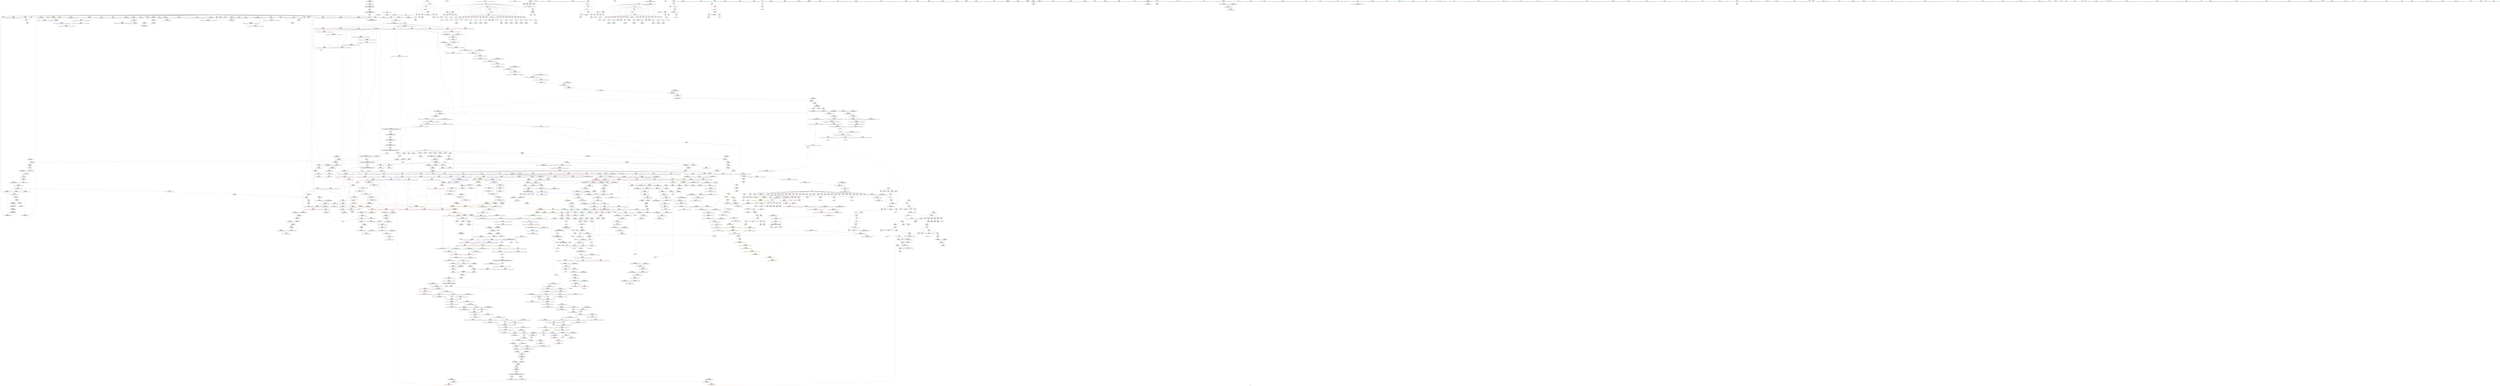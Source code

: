 digraph "SVFG" {
	label="SVFG";

	Node0x55e8d7f31360 [shape=record,color=grey,label="{NodeID: 0\nNullPtr|{|<s34>106}}"];
	Node0x55e8d7f31360 -> Node0x55e8d8207960[style=solid];
	Node0x55e8d7f31360 -> Node0x55e8d8207a60[style=solid];
	Node0x55e8d7f31360 -> Node0x55e8d8207b30[style=solid];
	Node0x55e8d7f31360 -> Node0x55e8d8207c00[style=solid];
	Node0x55e8d7f31360 -> Node0x55e8d8207cd0[style=solid];
	Node0x55e8d7f31360 -> Node0x55e8d8207da0[style=solid];
	Node0x55e8d7f31360 -> Node0x55e8d8207e70[style=solid];
	Node0x55e8d7f31360 -> Node0x55e8d8207f40[style=solid];
	Node0x55e8d7f31360 -> Node0x55e8d8208010[style=solid];
	Node0x55e8d7f31360 -> Node0x55e8d82080e0[style=solid];
	Node0x55e8d7f31360 -> Node0x55e8d82081b0[style=solid];
	Node0x55e8d7f31360 -> Node0x55e8d8208280[style=solid];
	Node0x55e8d7f31360 -> Node0x55e8d8208350[style=solid];
	Node0x55e8d7f31360 -> Node0x55e8d8208420[style=solid];
	Node0x55e8d7f31360 -> Node0x55e8d82084f0[style=solid];
	Node0x55e8d7f31360 -> Node0x55e8d82085c0[style=solid];
	Node0x55e8d7f31360 -> Node0x55e8d8208690[style=solid];
	Node0x55e8d7f31360 -> Node0x55e8d8208760[style=solid];
	Node0x55e8d7f31360 -> Node0x55e8d8208830[style=solid];
	Node0x55e8d7f31360 -> Node0x55e8d8208900[style=solid];
	Node0x55e8d7f31360 -> Node0x55e8d82089d0[style=solid];
	Node0x55e8d7f31360 -> Node0x55e8d8208aa0[style=solid];
	Node0x55e8d7f31360 -> Node0x55e8d8208b70[style=solid];
	Node0x55e8d7f31360 -> Node0x55e8d8208c40[style=solid];
	Node0x55e8d7f31360 -> Node0x55e8d8208d10[style=solid];
	Node0x55e8d7f31360 -> Node0x55e8d8208de0[style=solid];
	Node0x55e8d7f31360 -> Node0x55e8d8236500[style=solid];
	Node0x55e8d7f31360 -> Node0x55e8d8238ea0[style=solid];
	Node0x55e8d7f31360 -> Node0x55e8d8238f70[style=solid];
	Node0x55e8d7f31360 -> Node0x55e8d8239040[style=solid];
	Node0x55e8d7f31360 -> Node0x55e8d823b0c0[style=solid];
	Node0x55e8d7f31360 -> Node0x55e8d8228fe0[style=solid];
	Node0x55e8d7f31360 -> Node0x55e8d82680f0[style=solid];
	Node0x55e8d7f31360 -> Node0x55e8d82695f0[style=solid];
	Node0x55e8d7f31360:s34 -> Node0x55e8d8356ba0[style=solid,color=red];
	Node0x55e8d820d900 [shape=record,color=red,label="{NodeID: 775\n693\<--652\n\<--x.addr\n_ZL7augmenti\n}"];
	Node0x55e8d820d900 -> Node0x55e8d820c310[style=solid];
	Node0x55e8d8204290 [shape=record,color=black,label="{NodeID: 443\n1651\<--1632\n\<--__first\n_ZSt22__uninitialized_copy_aISt13move_iteratorIPiES1_iET0_T_S4_S3_RSaIT1_E\n}"];
	Node0x55e8d8204290 -> Node0x55e8d821d880[style=solid];
	Node0x55e8d81f7970 [shape=record,color=green,label="{NodeID: 111\n864\<--865\nehselector.slot\<--ehselector.slot_field_insensitive\n_ZNSt12_Vector_baseIiSaIiEED2Ev\n}"];
	Node0x55e8d81f7970 -> Node0x55e8d8239790[style=solid];
	Node0x55e8d8213330 [shape=record,color=red,label="{NodeID: 886\n1461\<--1460\n\<--coerce.dive4\n_ZSt34__uninitialized_move_if_noexcept_aIPiS0_SaIiEET0_T_S3_S2_RT1_\n|{<s0>101}}"];
	Node0x55e8d8213330:s0 -> Node0x55e8d8357ab0[style=solid,color=red];
	Node0x55e8d8268570 [shape=record,color=grey,label="{NodeID: 1661\n1338 = cmp(1336, 1337, )\n}"];
	Node0x55e8d8219e00 [shape=record,color=purple,label="{NodeID: 554\n622\<--620\n_M_finish5\<--\n_ZNSt6vectorIiSaIiEE9push_backERKi\n}"];
	Node0x55e8d8219e00 -> Node0x55e8d8224b10[style=solid];
	Node0x55e8d8353900 [shape=record,color=black,label="{NodeID: 2436\n1335 = PHI(735, )\n}"];
	Node0x55e8d8353900 -> Node0x55e8d822c650[style=solid];
	Node0x55e8d81fc880 [shape=record,color=green,label="{NodeID: 222\n1642\<--1643\nagg.tmp2\<--agg.tmp2_field_insensitive\n_ZSt22__uninitialized_copy_aISt13move_iteratorIPiES1_iET0_T_S4_S3_RSaIT1_E\n}"];
	Node0x55e8d81fc880 -> Node0x55e8d8204500[style=solid];
	Node0x55e8d81fc880 -> Node0x55e8d821d6e0[style=solid];
	Node0x55e8d8238680 [shape=record,color=blue,label="{NodeID: 997\n711\<--708\narrayidx15\<--\n_ZL7augmenti\n|{<s0>39|<s1>39|<s2>39}}"];
	Node0x55e8d8238680:s0 -> Node0x55e8d820e2c0[style=dashed,color=red];
	Node0x55e8d8238680:s1 -> Node0x55e8d8238680[style=dashed,color=red];
	Node0x55e8d8238680:s2 -> Node0x55e8d82c1c80[style=dashed,color=red];
	Node0x55e8d82c1280 [shape=record,color=black,label="{NodeID: 1772\nMR_84V_2 = PHI(MR_84V_3, MR_84V_1, MR_84V_4, MR_84V_1, )\npts\{657 \}\n}"];
	Node0x55e8d821f830 [shape=record,color=red,label="{NodeID: 665\n110\<--103\nthis1\<--this.addr\n_ZNSt6vectorIiSaIiEED2Ev\n}"];
	Node0x55e8d821f830 -> Node0x55e8d8209180[style=solid];
	Node0x55e8d821f830 -> Node0x55e8d8209250[style=solid];
	Node0x55e8d821f830 -> Node0x55e8d8209320[style=solid];
	Node0x55e8d821f830 -> Node0x55e8d82093f0[style=solid];
	Node0x55e8d821f830 -> Node0x55e8d82094c0[style=solid];
	Node0x55e8d835d480 [shape=record,color=black,label="{NodeID: 2547\n1684 = PHI(1658, )\n2nd arg _ZSt18uninitialized_copyISt13move_iteratorIPiES1_ET0_T_S4_S3_ }"];
	Node0x55e8d835d480 -> Node0x55e8d823e250[style=solid];
	Node0x55e8d820a9e0 [shape=record,color=black,label="{NodeID: 333\n386\<--385\nidxprom93\<--sub92\nmain\n}"];
	Node0x55e8d823e0b0 [shape=record,color=blue,label="{NodeID: 1108\n1697\<--1682\ncoerce.dive\<--__first.coerce\n_ZSt18uninitialized_copyISt13move_iteratorIPiES1_ET0_T_S4_S3_\n}"];
	Node0x55e8d823e0b0 -> Node0x55e8d8235d50[style=dashed];
	Node0x55e8d7eefa10 [shape=record,color=green,label="{NodeID: 1\n7\<--1\n__dso_handle\<--dummyObj\nGlob }"];
	Node0x55e8d820d9d0 [shape=record,color=red,label="{NodeID: 776\n708\<--652\n\<--x.addr\n_ZL7augmenti\n}"];
	Node0x55e8d820d9d0 -> Node0x55e8d8238680[style=solid];
	Node0x55e8d8204360 [shape=record,color=black,label="{NodeID: 444\n1656\<--1634\n\<--__last\n_ZSt22__uninitialized_copy_aISt13move_iteratorIPiES1_iET0_T_S4_S3_RSaIT1_E\n}"];
	Node0x55e8d8204360 -> Node0x55e8d821da20[style=solid];
	Node0x55e8d81f7a40 [shape=record,color=green,label="{NodeID: 112\n882\<--883\n_ZNSt12_Vector_baseIiSaIiEE13_M_deallocateEPim\<--_ZNSt12_Vector_baseIiSaIiEE13_M_deallocateEPim_field_insensitive\n}"];
	Node0x55e8d8213400 [shape=record,color=red,label="{NodeID: 887\n1463\<--1462\n\<--coerce.dive5\n_ZSt34__uninitialized_move_if_noexcept_aIPiS0_SaIiEET0_T_S3_S2_RT1_\n|{<s0>101}}"];
	Node0x55e8d8213400:s0 -> Node0x55e8d8357bc0[style=solid,color=red];
	Node0x55e8d82686f0 [shape=record,color=grey,label="{NodeID: 1662\n217 = cmp(215, 216, )\n}"];
	Node0x55e8d8219ed0 [shape=record,color=purple,label="{NodeID: 555\n629\<--628\n_M_impl6\<--\n_ZNSt6vectorIiSaIiEE9push_backERKi\n}"];
	Node0x55e8d8353a40 [shape=record,color=black,label="{NodeID: 2437\n1345 = PHI(735, )\n}"];
	Node0x55e8d8353a40 -> Node0x55e8d822c4d0[style=solid];
	Node0x55e8d81fc950 [shape=record,color=green,label="{NodeID: 223\n1653\<--1654\nllvm.memcpy.p0i8.p0i8.i64\<--llvm.memcpy.p0i8.p0i8.i64_field_insensitive\n}"];
	Node0x55e8d8238750 [shape=record,color=blue,label="{NodeID: 998\n650\<--665\nretval\<--\n_ZL7augmenti\n}"];
	Node0x55e8d8238750 -> Node0x55e8d82c0880[style=dashed];
	Node0x55e8d82c1780 [shape=record,color=black,label="{NodeID: 1773\nMR_86V_2 = PHI(MR_86V_3, MR_86V_1, MR_86V_4, MR_86V_1, )\npts\{659 \}\n}"];
	Node0x55e8d821f900 [shape=record,color=red,label="{NodeID: 666\n139\<--105\nexn\<--exn.slot\n_ZNSt6vectorIiSaIiEED2Ev\n|{<s0>12}}"];
	Node0x55e8d821f900:s0 -> Node0x55e8d834d4d0[style=solid,color=red];
	Node0x55e8d835d590 [shape=record,color=black,label="{NodeID: 2548\n1864 = PHI(1849, )\n0th arg _ZNSt11__copy_moveILb1ELb1ESt26random_access_iterator_tagE8__copy_mIiEEPT_PKS3_S6_S4_ }"];
	Node0x55e8d835d590 -> Node0x55e8d823f500[style=solid];
	Node0x55e8d820aab0 [shape=record,color=black,label="{NodeID: 334\n392\<--391\nidxprom97\<--\nmain\n}"];
	Node0x55e8d823e180 [shape=record,color=blue,label="{NodeID: 1109\n1699\<--1683\ncoerce.dive1\<--__last.coerce\n_ZSt18uninitialized_copyISt13move_iteratorIPiES1_ET0_T_S4_S3_\n}"];
	Node0x55e8d823e180 -> Node0x55e8d8235e20[style=dashed];
	Node0x55e8d7ee9770 [shape=record,color=green,label="{NodeID: 2\n11\<--1\n_ZSt3cin\<--dummyObj\nGlob }"];
	Node0x55e8d820daa0 [shape=record,color=red,label="{NodeID: 777\n683\<--654\n\<--i\n_ZL7augmenti\n}"];
	Node0x55e8d820daa0 -> Node0x55e8d8268b70[style=solid];
	Node0x55e8d8204430 [shape=record,color=black,label="{NodeID: 445\n1650\<--1640\n\<--agg.tmp\n_ZSt22__uninitialized_copy_aISt13move_iteratorIPiES1_iET0_T_S4_S3_RSaIT1_E\n}"];
	Node0x55e8d8204430 -> Node0x55e8d821d7b0[style=solid];
	Node0x55e8d82ec460 [shape=record,color=yellow,style=double,label="{NodeID: 2327\n2V_2 = CSCHI(MR_2V_1)\npts\{100000 100001 100002 \}\nCS[]|{<s0>3}}"];
	Node0x55e8d82ec460:s0 -> Node0x55e8d82ec720[style=dashed,color=blue];
	Node0x55e8d81f7b40 [shape=record,color=green,label="{NodeID: 113\n886\<--887\n_ZNSt12_Vector_baseIiSaIiEE12_Vector_implD2Ev\<--_ZNSt12_Vector_baseIiSaIiEE12_Vector_implD2Ev_field_insensitive\n}"];
	Node0x55e8d82134d0 [shape=record,color=red,label="{NodeID: 888\n1473\<--1470\nthis1\<--this.addr\n_ZNK9__gnu_cxx17__normal_iteratorIPiSt6vectorIiSaIiEEE4baseEv\n}"];
	Node0x55e8d82134d0 -> Node0x55e8d821d200[style=solid];
	Node0x55e8d8268870 [shape=record,color=grey,label="{NodeID: 1663\n469 = cmp(466, 468, )\n}"];
	Node0x55e8d8219fa0 [shape=record,color=purple,label="{NodeID: 556\n630\<--628\n_M_finish7\<--\n_ZNSt6vectorIiSaIiEE9push_backERKi\n}"];
	Node0x55e8d8219fa0 -> Node0x55e8d820d350[style=solid];
	Node0x55e8d8219fa0 -> Node0x55e8d8237f30[style=solid];
	Node0x55e8d8353b80 [shape=record,color=black,label="{NodeID: 2438\n1346 = PHI(735, )\n}"];
	Node0x55e8d8353b80 -> Node0x55e8d823c100[style=solid];
	Node0x55e8d81fca50 [shape=record,color=green,label="{NodeID: 224\n1664\<--1665\n_ZSt18uninitialized_copyISt13move_iteratorIPiES1_ET0_T_S4_S3_\<--_ZSt18uninitialized_copyISt13move_iteratorIPiES1_ET0_T_S4_S3__field_insensitive\n}"];
	Node0x55e8d8238820 [shape=record,color=blue,label="{NodeID: 999\n721\<--718\narrayidx20\<--\n_ZL7augmenti\n}"];
	Node0x55e8d8238820 -> Node0x55e8d820e2c0[style=dashed];
	Node0x55e8d8238820 -> Node0x55e8d8238680[style=dashed];
	Node0x55e8d8238820 -> Node0x55e8d82c1c80[style=dashed];
	Node0x55e8d82c1c80 [shape=record,color=black,label="{NodeID: 1774\nMR_91V_2 = PHI(MR_91V_3, MR_91V_1, MR_91V_5, MR_91V_1, )\npts\{140000 \}\n|{<s0>31|<s1>39|<s2>39}}"];
	Node0x55e8d82c1c80:s0 -> Node0x55e8d82b5950[style=dashed,color=blue];
	Node0x55e8d82c1c80:s1 -> Node0x55e8d8238820[style=dashed,color=blue];
	Node0x55e8d82c1c80:s2 -> Node0x55e8d82c1c80[style=dashed,color=blue];
	Node0x55e8d821f9d0 [shape=record,color=red,label="{NodeID: 667\n114\<--113\n\<--_M_start\n_ZNSt6vectorIiSaIiEED2Ev\n|{<s0>9}}"];
	Node0x55e8d821f9d0:s0 -> Node0x55e8d8358fe0[style=solid,color=red];
	Node0x55e8d835d6a0 [shape=record,color=black,label="{NodeID: 2549\n1865 = PHI(1850, )\n1st arg _ZNSt11__copy_moveILb1ELb1ESt26random_access_iterator_tagE8__copy_mIiEEPT_PKS3_S6_S4_ }"];
	Node0x55e8d835d6a0 -> Node0x55e8d823f5d0[style=solid];
	Node0x55e8d820ab80 [shape=record,color=black,label="{NodeID: 335\n396\<--395\nidxprom100\<--sub99\nmain\n}"];
	Node0x55e8d823e250 [shape=record,color=blue,label="{NodeID: 1110\n1689\<--1684\n__result.addr\<--__result\n_ZSt18uninitialized_copyISt13move_iteratorIPiES1_ET0_T_S4_S3_\n}"];
	Node0x55e8d823e250 -> Node0x55e8d8214ac0[style=dashed];
	Node0x55e8d81f4390 [shape=record,color=green,label="{NodeID: 3\n18\<--1\n.str\<--dummyObj\nGlob }"];
	Node0x55e8d820db70 [shape=record,color=red,label="{NodeID: 778\n696\<--654\n\<--i\n_ZL7augmenti\n}"];
	Node0x55e8d820db70 -> Node0x55e8d820c3e0[style=solid];
	Node0x55e8d8204500 [shape=record,color=black,label="{NodeID: 446\n1655\<--1642\n\<--agg.tmp2\n_ZSt22__uninitialized_copy_aISt13move_iteratorIPiES1_iET0_T_S4_S3_RSaIT1_E\n}"];
	Node0x55e8d8204500 -> Node0x55e8d821d950[style=solid];
	Node0x55e8d81fcef0 [shape=record,color=green,label="{NodeID: 114\n903\<--904\n__first.addr\<--__first.addr_field_insensitive\n_ZSt8_DestroyIPiEvT_S1_\n}"];
	Node0x55e8d81fcef0 -> Node0x55e8d820f230[style=solid];
	Node0x55e8d81fcef0 -> Node0x55e8d8239860[style=solid];
	Node0x55e8d82135a0 [shape=record,color=red,label="{NodeID: 889\n1485\<--1479\n\<--__a.addr\n_ZNSt16allocator_traitsISaIiEE7destroyIiEEvRS0_PT_\n}"];
	Node0x55e8d82135a0 -> Node0x55e8d8203800[style=solid];
	Node0x55e8d82689f0 [shape=record,color=grey,label="{NodeID: 1664\n98 = cmp(93, 97, )\n}"];
	Node0x55e8d821a070 [shape=record,color=purple,label="{NodeID: 557\n632\<--631\nincdec.ptr\<--\n_ZNSt6vectorIiSaIiEE9push_backERKi\n}"];
	Node0x55e8d821a070 -> Node0x55e8d8237f30[style=solid];
	Node0x55e8d8353cc0 [shape=record,color=black,label="{NodeID: 2439\n1348 = PHI(1510, )\n}"];
	Node0x55e8d8353cc0 -> Node0x55e8d82127d0[style=solid];
	Node0x55e8d81fcb50 [shape=record,color=green,label="{NodeID: 225\n1669\<--1670\nretval\<--retval_field_insensitive\n_ZSt32__make_move_if_noexcept_iteratorIiSt13move_iteratorIPiEET0_PT_\n|{|<s1>113}}"];
	Node0x55e8d81fcb50 -> Node0x55e8d821daf0[style=solid];
	Node0x55e8d81fcb50:s1 -> Node0x55e8d8356ed0[style=solid,color=red];
	Node0x55e8d82388f0 [shape=record,color=blue,label="{NodeID: 1000\n654\<--725\ni\<--inc\n_ZL7augmenti\n}"];
	Node0x55e8d82388f0 -> Node0x55e8d820daa0[style=dashed];
	Node0x55e8d82388f0 -> Node0x55e8d820db70[style=dashed];
	Node0x55e8d82388f0 -> Node0x55e8d820dc40[style=dashed];
	Node0x55e8d82388f0 -> Node0x55e8d82388f0[style=dashed];
	Node0x55e8d82388f0 -> Node0x55e8d82c0d80[style=dashed];
	Node0x55e8d82c2180 [shape=record,color=black,label="{NodeID: 1775\nMR_93V_2 = PHI(MR_93V_4, MR_93V_1, MR_93V_5, MR_93V_1, )\npts\{170000 \}\n|{<s0>31|<s1>39|<s2>39}}"];
	Node0x55e8d82c2180:s0 -> Node0x55e8d82b5950[style=dashed,color=blue];
	Node0x55e8d82c2180:s1 -> Node0x55e8d82aa020[style=dashed,color=blue];
	Node0x55e8d82c2180:s2 -> Node0x55e8d82c2180[style=dashed,color=blue];
	Node0x55e8d821faa0 [shape=record,color=red,label="{NodeID: 668\n118\<--117\n\<--_M_finish\n_ZNSt6vectorIiSaIiEED2Ev\n|{<s0>9}}"];
	Node0x55e8d821faa0:s0 -> Node0x55e8d8359270[style=solid,color=red];
	Node0x55e8d835d7b0 [shape=record,color=black,label="{NodeID: 2550\n1866 = PHI(1851, )\n2nd arg _ZNSt11__copy_moveILb1ELb1ESt26random_access_iterator_tagE8__copy_mIiEEPT_PKS3_S6_S4_ }"];
	Node0x55e8d835d7b0 -> Node0x55e8d823f6a0[style=solid];
	Node0x55e8d820ac50 [shape=record,color=black,label="{NodeID: 336\n400\<--399\nidxprom103\<--sub102\nmain\n}"];
	Node0x55e8d823e320 [shape=record,color=blue,label="{NodeID: 1111\n1691\<--680\n__assignable\<--\n_ZSt18uninitialized_copyISt13move_iteratorIPiES1_ET0_T_S4_S3_\n}"];
	Node0x55e8d81f46d0 [shape=record,color=green,label="{NodeID: 4\n20\<--1\n.str.2\<--dummyObj\nGlob }"];
	Node0x55e8d820dc40 [shape=record,color=red,label="{NodeID: 779\n724\<--654\n\<--i\n_ZL7augmenti\n}"];
	Node0x55e8d820dc40 -> Node0x55e8d82650f0[style=solid];
	Node0x55e8d82045d0 [shape=record,color=black,label="{NodeID: 447\n1627\<--1663\n_ZSt22__uninitialized_copy_aISt13move_iteratorIPiES1_iET0_T_S4_S3_RSaIT1_E_ret\<--call\n_ZSt22__uninitialized_copy_aISt13move_iteratorIPiES1_iET0_T_S4_S3_RSaIT1_E\n|{<s0>101}}"];
	Node0x55e8d82045d0:s0 -> Node0x55e8d8354800[style=solid,color=blue];
	Node0x55e8d82ec720 [shape=record,color=yellow,style=double,label="{NodeID: 2329\n2V_3 = CSCHI(MR_2V_2)\npts\{100000 100001 100002 \}\nCS[]|{|<s1>134}}"];
	Node0x55e8d82ec720 -> Node0x55e8d82bdb80[style=dashed];
	Node0x55e8d82ec720:s1 -> Node0x55e8d82effb0[style=dashed,color=blue];
	Node0x55e8d81fcfc0 [shape=record,color=green,label="{NodeID: 115\n905\<--906\n__last.addr\<--__last.addr_field_insensitive\n_ZSt8_DestroyIPiEvT_S1_\n}"];
	Node0x55e8d81fcfc0 -> Node0x55e8d820f300[style=solid];
	Node0x55e8d81fcfc0 -> Node0x55e8d8239930[style=solid];
	Node0x55e8d82d6b50 [shape=record,color=yellow,style=double,label="{NodeID: 1997\n52V_1 = ENCHI(MR_52V_0)\npts\{1619 \}\nFun[_ZSt4copyISt13move_iteratorIPiES1_ET0_T_S4_S3_]|{<s0>124}}"];
	Node0x55e8d82d6b50:s0 -> Node0x55e8d82c9f80[style=dashed,color=red];
	Node0x55e8d8213670 [shape=record,color=red,label="{NodeID: 890\n1487\<--1481\n\<--__p.addr\n_ZNSt16allocator_traitsISaIiEE7destroyIiEEvRS0_PT_\n|{<s0>102}}"];
	Node0x55e8d8213670:s0 -> Node0x55e8d8355e80[style=solid,color=red];
	Node0x55e8d8268b70 [shape=record,color=grey,label="{NodeID: 1665\n691 = cmp(683, 690, )\n}"];
	Node0x55e8d821a140 [shape=record,color=purple,label="{NodeID: 558\n742\<--741\n_M_impl\<--\n_ZNKSt6vectorIiSaIiEE4sizeEv\n}"];
	Node0x55e8d8353e00 [shape=record,color=black,label="{NodeID: 2440\n1355 = PHI(735, )\n}"];
	Node0x55e8d8353e00 -> Node0x55e8d82683f0[style=solid];
	Node0x55e8d81fcc20 [shape=record,color=green,label="{NodeID: 226\n1671\<--1672\n__i.addr\<--__i.addr_field_insensitive\n_ZSt32__make_move_if_noexcept_iteratorIiSt13move_iteratorIPiEET0_PT_\n}"];
	Node0x55e8d81fcc20 -> Node0x55e8d8214920[style=solid];
	Node0x55e8d81fcc20 -> Node0x55e8d823dfe0[style=solid];
	Node0x55e8d82389c0 [shape=record,color=blue,label="{NodeID: 1001\n650\<--196\nretval\<--\n_ZL7augmenti\n}"];
	Node0x55e8d82389c0 -> Node0x55e8d82c0880[style=dashed];
	Node0x55e8d821fb70 [shape=record,color=red,label="{NodeID: 669\n189\<--147\n\<--cases\nmain\n}"];
	Node0x55e8d821fb70 -> Node0x55e8d8268270[style=solid];
	Node0x55e8d820ad20 [shape=record,color=black,label="{NodeID: 337\n411\<--410\nidxprom110\<--sub109\nmain\n}"];
	Node0x55e8d823e3f0 [shape=record,color=blue, style = dotted,label="{NodeID: 1112\n1962\<--1964\noffset_0\<--dummyVal\n_ZSt18uninitialized_copyISt13move_iteratorIPiES1_ET0_T_S4_S3_\n}"];
	Node0x55e8d823e3f0 -> Node0x55e8d8214b90[style=dashed];
	Node0x55e8d81f4790 [shape=record,color=green,label="{NodeID: 5\n23\<--1\n\<--dummyObj\nCan only get source location for instruction, argument, global var or function.}"];
	Node0x55e8d82a6d50 [shape=record,color=yellow,style=double,label="{NodeID: 1887\n311V_1 = ENCHI(MR_311V_0)\npts\{16700000 \}\nFun[_ZSt32__make_move_if_noexcept_iteratorIiSt13move_iteratorIPiEET0_PT_]|{<s0>113}}"];
	Node0x55e8d82a6d50:s0 -> Node0x55e8d823fc50[style=dashed,color=red];
	Node0x55e8d820dd10 [shape=record,color=red,label="{NodeID: 780\n703\<--656\n\<--y\n_ZL7augmenti\n}"];
	Node0x55e8d820dd10 -> Node0x55e8d820c4b0[style=solid];
	Node0x55e8d82046a0 [shape=record,color=black,label="{NodeID: 448\n1667\<--1679\n_ZSt32__make_move_if_noexcept_iteratorIiSt13move_iteratorIPiEET0_PT__ret\<--\n_ZSt32__make_move_if_noexcept_iteratorIiSt13move_iteratorIPiEET0_PT_\n|{<s0>99|<s1>100}}"];
	Node0x55e8d82046a0:s0 -> Node0x55e8d8354580[style=solid,color=blue];
	Node0x55e8d82046a0:s1 -> Node0x55e8d83546c0[style=solid,color=blue];
	Node0x55e8d82ec880 [shape=record,color=yellow,style=double,label="{NodeID: 2330\n18V_2 = CSCHI(MR_18V_1)\npts\{100001 \}\nCS[]|{<s0>22}}"];
	Node0x55e8d82ec880:s0 -> Node0x55e8d82b4a50[style=dashed,color=blue];
	Node0x55e8d81fd090 [shape=record,color=green,label="{NodeID: 116\n912\<--913\n_ZNSt12_Destroy_auxILb1EE9__destroyIPiEEvT_S3_\<--_ZNSt12_Destroy_auxILb1EE9__destroyIPiEEvT_S3__field_insensitive\n}"];
	Node0x55e8d8213740 [shape=record,color=red,label="{NodeID: 891\n1499\<--1496\nthis1\<--this.addr\n_ZNKSt6vectorIiSaIiEE8max_sizeEv\n}"];
	Node0x55e8d8213740 -> Node0x55e8d82038d0[style=solid];
	Node0x55e8d8268cf0 [shape=record,color=grey,label="{NodeID: 1666\n277 = cmp(276, 278, )\n}"];
	Node0x55e8d821a210 [shape=record,color=purple,label="{NodeID: 559\n743\<--741\n_M_finish\<--\n_ZNKSt6vectorIiSaIiEE4sizeEv\n}"];
	Node0x55e8d821a210 -> Node0x55e8d820e460[style=solid];
	Node0x55e8d8353f40 [shape=record,color=black,label="{NodeID: 2441\n1359 = PHI(1494, )\n}"];
	Node0x55e8d8353f40 -> Node0x55e8d8269470[style=solid];
	Node0x55e8d81fccf0 [shape=record,color=green,label="{NodeID: 227\n1676\<--1677\n_ZNSt13move_iteratorIPiEC2ES0_\<--_ZNSt13move_iteratorIPiEC2ES0__field_insensitive\n}"];
	Node0x55e8d8238a90 [shape=record,color=blue,label="{NodeID: 1002\n737\<--736\nthis.addr\<--this\n_ZNKSt6vectorIiSaIiEE4sizeEv\n}"];
	Node0x55e8d8238a90 -> Node0x55e8d820e390[style=dashed];
	Node0x55e8d821fc40 [shape=record,color=red,label="{NodeID: 670\n188\<--149\n\<--cas\nmain\n}"];
	Node0x55e8d821fc40 -> Node0x55e8d8268270[style=solid];
	Node0x55e8d820adf0 [shape=record,color=black,label="{NodeID: 338\n415\<--414\nidxprom113\<--add112\nmain\n}"];
	Node0x55e8d823e4c0 [shape=record,color=blue, style = dotted,label="{NodeID: 1113\n1965\<--1967\noffset_0\<--dummyVal\n_ZSt18uninitialized_copyISt13move_iteratorIPiES1_ET0_T_S4_S3_\n}"];
	Node0x55e8d823e4c0 -> Node0x55e8d8214c60[style=dashed];
	Node0x55e8d81f4850 [shape=record,color=green,label="{NodeID: 6\n182\<--1\n\<--dummyObj\nCan only get source location for instruction, argument, global var or function.}"];
	Node0x55e8d820dde0 [shape=record,color=red,label="{NodeID: 781\n709\<--656\n\<--y\n_ZL7augmenti\n}"];
	Node0x55e8d820dde0 -> Node0x55e8d820c580[style=solid];
	Node0x55e8d8204770 [shape=record,color=black,label="{NodeID: 449\n1704\<--1685\n\<--__first\n_ZSt18uninitialized_copyISt13move_iteratorIPiES1_ET0_T_S4_S3_\n}"];
	Node0x55e8d8204770 -> Node0x55e8d821dfd0[style=solid];
	Node0x55e8d81fd190 [shape=record,color=green,label="{NodeID: 117\n918\<--919\n.addr\<--.addr_field_insensitive\n_ZNSt12_Destroy_auxILb1EE9__destroyIPiEEvT_S3_\n}"];
	Node0x55e8d81fd190 -> Node0x55e8d8239a00[style=solid];
	Node0x55e8d8213810 [shape=record,color=red,label="{NodeID: 892\n1533\<--1513\n\<--retval\n_ZSt3maxImERKT_S2_S2_\n}"];
	Node0x55e8d8213810 -> Node0x55e8d8203a70[style=solid];
	Node0x55e8d8268e70 [shape=record,color=grey,label="{NodeID: 1667\n662 = cmp(661, 261, )\n}"];
	Node0x55e8d821a2e0 [shape=record,color=purple,label="{NodeID: 560\n746\<--745\n_M_impl2\<--\n_ZNKSt6vectorIiSaIiEE4sizeEv\n}"];
	Node0x55e8d8354080 [shape=record,color=black,label="{NodeID: 2442\n1362 = PHI(1494, )\n}"];
	Node0x55e8d8354080 -> Node0x55e8d8229710[style=solid];
	Node0x55e8d81fcdf0 [shape=record,color=green,label="{NodeID: 228\n1685\<--1686\n__first\<--__first_field_insensitive\n_ZSt18uninitialized_copyISt13move_iteratorIPiES1_ET0_T_S4_S3_\n}"];
	Node0x55e8d81fcdf0 -> Node0x55e8d8204770[style=solid];
	Node0x55e8d81fcdf0 -> Node0x55e8d821dbc0[style=solid];
	Node0x55e8d8238b60 [shape=record,color=blue,label="{NodeID: 1003\n758\<--756\nthis.addr\<--this\n_ZNSt6vectorIiSaIiEEixEm\n}"];
	Node0x55e8d8238b60 -> Node0x55e8d820e600[style=dashed];
	Node0x55e8d82c3080 [shape=record,color=black,label="{NodeID: 1778\nMR_52V_4 = PHI(MR_52V_19, MR_52V_3, )\npts\{1619 \}\n|{|<s3>23}}"];
	Node0x55e8d82c3080 -> Node0x55e8d82ab420[style=dashed];
	Node0x55e8d82c3080 -> Node0x55e8d82b6880[style=dashed];
	Node0x55e8d82c3080 -> Node0x55e8d82c3080[style=dashed];
	Node0x55e8d82c3080:s3 -> Node0x55e8d82d2e30[style=dashed,color=red];
	Node0x55e8d821fd10 [shape=record,color=red,label="{NodeID: 671\n541\<--149\n\<--cas\nmain\n}"];
	Node0x55e8d821fd10 -> Node0x55e8d822afd0[style=solid];
	Node0x55e8d820aec0 [shape=record,color=black,label="{NodeID: 339\n421\<--420\nidxprom117\<--\nmain\n}"];
	Node0x55e8d823e590 [shape=record,color=blue,label="{NodeID: 1114\n1737\<--1724\ncoerce.dive\<--__first.coerce\n_ZNSt20__uninitialized_copyILb1EE13__uninit_copyISt13move_iteratorIPiES3_EET0_T_S6_S5_\n}"];
	Node0x55e8d823e590 -> Node0x55e8d8235ef0[style=dashed];
	Node0x55e8d81f4cb0 [shape=record,color=green,label="{NodeID: 7\n194\<--1\n\<--dummyObj\nCan only get source location for instruction, argument, global var or function.}"];
	Node0x55e8d820deb0 [shape=record,color=red,label="{NodeID: 782\n719\<--656\n\<--y\n_ZL7augmenti\n}"];
	Node0x55e8d820deb0 -> Node0x55e8d820c650[style=solid];
	Node0x55e8d8204840 [shape=record,color=black,label="{NodeID: 450\n1707\<--1687\n\<--__last\n_ZSt18uninitialized_copyISt13move_iteratorIPiES1_ET0_T_S4_S3_\n}"];
	Node0x55e8d8204840 -> Node0x55e8d821e170[style=solid];
	Node0x55e8d81fd260 [shape=record,color=green,label="{NodeID: 118\n920\<--921\n.addr1\<--.addr1_field_insensitive\n_ZNSt12_Destroy_auxILb1EE9__destroyIPiEEvT_S3_\n}"];
	Node0x55e8d81fd260 -> Node0x55e8d8239ad0[style=solid];
	Node0x55e8d82138e0 [shape=record,color=red,label="{NodeID: 893\n1521\<--1515\n\<--__a.addr\n_ZSt3maxImERKT_S2_S2_\n}"];
	Node0x55e8d82138e0 -> Node0x55e8d8213c20[style=solid];
	Node0x55e8d8268ff0 [shape=record,color=grey,label="{NodeID: 1668\n226 = cmp(225, 227, )\n}"];
	Node0x55e8d821a3b0 [shape=record,color=purple,label="{NodeID: 561\n747\<--745\n_M_start\<--\n_ZNKSt6vectorIiSaIiEE4sizeEv\n}"];
	Node0x55e8d821a3b0 -> Node0x55e8d820e530[style=solid];
	Node0x55e8d83541c0 [shape=record,color=black,label="{NodeID: 2443\n1378 = PHI(1468, )\n}"];
	Node0x55e8d83541c0 -> Node0x55e8d8212a40[style=solid];
	Node0x55e8d82052c0 [shape=record,color=green,label="{NodeID: 229\n1687\<--1688\n__last\<--__last_field_insensitive\n_ZSt18uninitialized_copyISt13move_iteratorIPiES1_ET0_T_S4_S3_\n}"];
	Node0x55e8d82052c0 -> Node0x55e8d8204840[style=solid];
	Node0x55e8d82052c0 -> Node0x55e8d821dc90[style=solid];
	Node0x55e8d8238c30 [shape=record,color=blue,label="{NodeID: 1004\n760\<--757\n__n.addr\<--__n\n_ZNSt6vectorIiSaIiEEixEm\n}"];
	Node0x55e8d8238c30 -> Node0x55e8d820e6d0[style=dashed];
	Node0x55e8d82c3580 [shape=record,color=black,label="{NodeID: 1779\nMR_16V_4 = PHI(MR_16V_19, MR_16V_3, )\npts\{100000 \}\n|{|<s3>23}}"];
	Node0x55e8d82c3580 -> Node0x55e8d82ab920[style=dashed];
	Node0x55e8d82c3580 -> Node0x55e8d82b6d80[style=dashed];
	Node0x55e8d82c3580 -> Node0x55e8d82c3580[style=dashed];
	Node0x55e8d82c3580:s3 -> Node0x55e8d82d2f10[style=dashed,color=red];
	Node0x55e8d821fde0 [shape=record,color=red,label="{NodeID: 672\n549\<--149\n\<--cas\nmain\n}"];
	Node0x55e8d821fde0 -> Node0x55e8d8265270[style=solid];
	Node0x55e8d820af90 [shape=record,color=black,label="{NodeID: 340\n425\<--424\nidxprom120\<--sub119\nmain\n}"];
	Node0x55e8d823e660 [shape=record,color=blue,label="{NodeID: 1115\n1739\<--1725\ncoerce.dive1\<--__last.coerce\n_ZNSt20__uninitialized_copyILb1EE13__uninit_copyISt13move_iteratorIPiES3_EET0_T_S6_S5_\n}"];
	Node0x55e8d823e660 -> Node0x55e8d8235fc0[style=dashed];
	Node0x55e8d81f4d70 [shape=record,color=green,label="{NodeID: 8\n195\<--1\n\<--dummyObj\nCan only get source location for instruction, argument, global var or function.}"];
	Node0x55e8d820df80 [shape=record,color=red,label="{NodeID: 783\n713\<--658\n\<--old\n_ZL7augmenti\n|{<s0>39}}"];
	Node0x55e8d820df80:s0 -> Node0x55e8d8358480[style=solid,color=red];
	Node0x55e8d8204910 [shape=record,color=black,label="{NodeID: 451\n1703\<--1693\n\<--agg.tmp\n_ZSt18uninitialized_copyISt13move_iteratorIPiES1_ET0_T_S4_S3_\n}"];
	Node0x55e8d8204910 -> Node0x55e8d821df00[style=solid];
	Node0x55e8d81fd330 [shape=record,color=green,label="{NodeID: 119\n929\<--930\nthis.addr\<--this.addr_field_insensitive\n_ZNSt12_Vector_baseIiSaIiEE13_M_deallocateEPim\n}"];
	Node0x55e8d81fd330 -> Node0x55e8d820f3d0[style=solid];
	Node0x55e8d81fd330 -> Node0x55e8d8239ba0[style=solid];
	Node0x55e8d82139b0 [shape=record,color=red,label="{NodeID: 894\n1530\<--1515\n\<--__a.addr\n_ZSt3maxImERKT_S2_S2_\n}"];
	Node0x55e8d82139b0 -> Node0x55e8d823d140[style=solid];
	Node0x55e8d8269170 [shape=record,color=grey,label="{NodeID: 1669\n310 = cmp(309, 261, )\n}"];
	Node0x55e8d821a480 [shape=record,color=purple,label="{NodeID: 562\n766\<--765\n_M_impl\<--\n_ZNSt6vectorIiSaIiEEixEm\n}"];
	Node0x55e8d8354300 [shape=record,color=black,label="{NodeID: 2444\n1381 = PHI(1468, )\n}"];
	Node0x55e8d8354300 -> Node0x55e8d8212b10[style=solid];
	Node0x55e8d8205390 [shape=record,color=green,label="{NodeID: 230\n1689\<--1690\n__result.addr\<--__result.addr_field_insensitive\n_ZSt18uninitialized_copyISt13move_iteratorIPiES1_ET0_T_S4_S3_\n}"];
	Node0x55e8d8205390 -> Node0x55e8d8214ac0[style=solid];
	Node0x55e8d8205390 -> Node0x55e8d823e250[style=solid];
	Node0x55e8d8238d00 [shape=record,color=blue,label="{NodeID: 1005\n774\<--773\nthis.addr\<--this\n_ZNSt12_Vector_baseIiSaIiEEC2Ev\n}"];
	Node0x55e8d8238d00 -> Node0x55e8d820e870[style=dashed];
	Node0x55e8d82c3a80 [shape=record,color=black,label="{NodeID: 1780\nMR_18V_6 = PHI(MR_18V_21, MR_18V_5, )\npts\{100001 \}\n|{|<s3>23}}"];
	Node0x55e8d82c3a80 -> Node0x55e8d82abe20[style=dashed];
	Node0x55e8d82c3a80 -> Node0x55e8d82b7280[style=dashed];
	Node0x55e8d82c3a80 -> Node0x55e8d82c3a80[style=dashed];
	Node0x55e8d82c3a80:s3 -> Node0x55e8d82d2ff0[style=dashed,color=red];
	Node0x55e8d821feb0 [shape=record,color=red,label="{NodeID: 673\n204\<--151\n\<--R\nmain\n}"];
	Node0x55e8d821feb0 -> Node0x55e8d82692f0[style=solid];
	Node0x55e8d820b060 [shape=record,color=black,label="{NodeID: 341\n429\<--428\nidxprom123\<--add122\nmain\n}"];
	Node0x55e8d823e730 [shape=record,color=blue,label="{NodeID: 1116\n1731\<--1726\n__result.addr\<--__result\n_ZNSt20__uninitialized_copyILb1EE13__uninit_copyISt13move_iteratorIPiES3_EET0_T_S6_S5_\n}"];
	Node0x55e8d823e730 -> Node0x55e8d8214d30[style=dashed];
	Node0x55e8d81f4e70 [shape=record,color=green,label="{NodeID: 9\n196\<--1\n\<--dummyObj\nCan only get source location for instruction, argument, global var or function.}"];
	Node0x55e8d820e050 [shape=record,color=red,label="{NodeID: 784\n718\<--658\n\<--old\n_ZL7augmenti\n}"];
	Node0x55e8d820e050 -> Node0x55e8d8238820[style=solid];
	Node0x55e8d82049e0 [shape=record,color=black,label="{NodeID: 452\n1706\<--1695\n\<--agg.tmp2\n_ZSt18uninitialized_copyISt13move_iteratorIPiES1_ET0_T_S4_S3_\n}"];
	Node0x55e8d82049e0 -> Node0x55e8d821e0a0[style=solid];
	Node0x55e8d81fd400 [shape=record,color=green,label="{NodeID: 120\n931\<--932\n__p.addr\<--__p.addr_field_insensitive\n_ZNSt12_Vector_baseIiSaIiEE13_M_deallocateEPim\n}"];
	Node0x55e8d81fd400 -> Node0x55e8d820f4a0[style=solid];
	Node0x55e8d81fd400 -> Node0x55e8d820f570[style=solid];
	Node0x55e8d81fd400 -> Node0x55e8d8239c70[style=solid];
	Node0x55e8d8213a80 [shape=record,color=red,label="{NodeID: 895\n1523\<--1517\n\<--__b.addr\n_ZSt3maxImERKT_S2_S2_\n}"];
	Node0x55e8d8213a80 -> Node0x55e8d8213cf0[style=solid];
	Node0x55e8d82692f0 [shape=record,color=grey,label="{NodeID: 1670\n205 = cmp(203, 204, )\n}"];
	Node0x55e8d821a550 [shape=record,color=purple,label="{NodeID: 563\n767\<--765\n_M_start\<--\n_ZNSt6vectorIiSaIiEEixEm\n}"];
	Node0x55e8d821a550 -> Node0x55e8d820e7a0[style=solid];
	Node0x55e8d8354440 [shape=record,color=black,label="{NodeID: 2445\n1420 = PHI(1578, )\n}"];
	Node0x55e8d8354440 -> Node0x55e8d8228fe0[style=solid];
	Node0x55e8d8205460 [shape=record,color=green,label="{NodeID: 231\n1691\<--1692\n__assignable\<--__assignable_field_insensitive\n_ZSt18uninitialized_copyISt13move_iteratorIPiES1_ET0_T_S4_S3_\n}"];
	Node0x55e8d8205460 -> Node0x55e8d823e320[style=solid];
	Node0x55e8d8238dd0 [shape=record,color=blue,label="{NodeID: 1006\n797\<--796\nthis.addr\<--this\n_ZNSt12_Vector_baseIiSaIiEE12_Vector_implC2Ev\n}"];
	Node0x55e8d8238dd0 -> Node0x55e8d820e940[style=dashed];
	Node0x55e8d82c3f80 [shape=record,color=black,label="{NodeID: 1781\nMR_20V_4 = PHI(MR_20V_19, MR_20V_3, )\npts\{100002 \}\n|{|<s3>23}}"];
	Node0x55e8d82c3f80 -> Node0x55e8d82b2720[style=dashed];
	Node0x55e8d82c3f80 -> Node0x55e8d82b7780[style=dashed];
	Node0x55e8d82c3f80 -> Node0x55e8d82c3f80[style=dashed];
	Node0x55e8d82c3f80:s3 -> Node0x55e8d82d30d0[style=dashed,color=red];
	Node0x55e8d821ff80 [shape=record,color=red,label="{NodeID: 674\n294\<--151\n\<--R\nmain\n}"];
	Node0x55e8d821ff80 -> Node0x55e8d8269a70[style=solid];
	Node0x55e8d820b130 [shape=record,color=black,label="{NodeID: 342\n444\<--443\nidxprom133\<--add132\nmain\n}"];
	Node0x55e8d823e800 [shape=record,color=blue, style = dotted,label="{NodeID: 1117\n1968\<--1970\noffset_0\<--dummyVal\n_ZNSt20__uninitialized_copyILb1EE13__uninit_copyISt13move_iteratorIPiES3_EET0_T_S6_S5_\n}"];
	Node0x55e8d823e800 -> Node0x55e8d8214e00[style=dashed];
	Node0x55e8d81f4f70 [shape=record,color=green,label="{NodeID: 10\n227\<--1\n\<--dummyObj\nCan only get source location for instruction, argument, global var or function.}"];
	Node0x55e8d820e120 [shape=record,color=red,label="{NodeID: 785\n670\<--669\n\<--arrayidx\n_ZL7augmenti\n}"];
	Node0x55e8d820e120 -> Node0x55e8d820bfd0[style=solid];
	Node0x55e8d8204ab0 [shape=record,color=black,label="{NodeID: 453\n1681\<--1714\n_ZSt18uninitialized_copyISt13move_iteratorIPiES1_ET0_T_S4_S3__ret\<--call\n_ZSt18uninitialized_copyISt13move_iteratorIPiES1_ET0_T_S4_S3_\n|{<s0>112}}"];
	Node0x55e8d8204ab0:s0 -> Node0x55e8d8354940[style=solid,color=blue];
	Node0x55e8d81fd4d0 [shape=record,color=green,label="{NodeID: 121\n933\<--934\n__n.addr\<--__n.addr_field_insensitive\n_ZNSt12_Vector_baseIiSaIiEE13_M_deallocateEPim\n}"];
	Node0x55e8d81fd4d0 -> Node0x55e8d820f640[style=solid];
	Node0x55e8d81fd4d0 -> Node0x55e8d8239d40[style=solid];
	Node0x55e8d8213b50 [shape=record,color=red,label="{NodeID: 896\n1527\<--1517\n\<--__b.addr\n_ZSt3maxImERKT_S2_S2_\n}"];
	Node0x55e8d8213b50 -> Node0x55e8d823d070[style=solid];
	Node0x55e8d8269470 [shape=record,color=grey,label="{NodeID: 1671\n1360 = cmp(1358, 1359, )\n}"];
	Node0x55e8d821a620 [shape=record,color=purple,label="{NodeID: 564\n778\<--777\n_M_impl\<--this1\n_ZNSt12_Vector_baseIiSaIiEEC2Ev\n|{<s0>40}}"];
	Node0x55e8d821a620:s0 -> Node0x55e8d835b100[style=solid,color=red];
	Node0x55e8d8354580 [shape=record,color=black,label="{NodeID: 2446\n1449 = PHI(1667, )\n}"];
	Node0x55e8d8354580 -> Node0x55e8d823c9f0[style=solid];
	Node0x55e8d8205530 [shape=record,color=green,label="{NodeID: 232\n1693\<--1694\nagg.tmp\<--agg.tmp_field_insensitive\n_ZSt18uninitialized_copyISt13move_iteratorIPiES1_ET0_T_S4_S3_\n}"];
	Node0x55e8d8205530 -> Node0x55e8d8204910[style=solid];
	Node0x55e8d8205530 -> Node0x55e8d821dd60[style=solid];
	Node0x55e8d82de280 [shape=record,color=yellow,style=double,label="{NodeID: 2114\nRETMU(2V_2)\npts\{100000 100001 100002 \}\nFun[_GLOBAL__sub_I_bmerry_2_1.cpp]}"];
	Node0x55e8d8238ea0 [shape=record,color=blue, style = dotted,label="{NodeID: 1007\n805\<--3\n_M_start\<--dummyVal\n_ZNSt12_Vector_baseIiSaIiEE12_Vector_implC2Ev\n|{<s0>40}}"];
	Node0x55e8d8238ea0:s0 -> Node0x55e8d82eeb10[style=dashed,color=blue];
	Node0x55e8d8220050 [shape=record,color=red,label="{NodeID: 675\n435\<--151\n\<--R\nmain\n}"];
	Node0x55e8d8220050 -> Node0x55e8d8266d70[style=solid];
	Node0x55e8d820b200 [shape=record,color=black,label="{NodeID: 343\n448\<--447\nidxprom136\<--sub135\nmain\n}"];
	Node0x55e8d823e8d0 [shape=record,color=blue, style = dotted,label="{NodeID: 1118\n1971\<--1973\noffset_0\<--dummyVal\n_ZNSt20__uninitialized_copyILb1EE13__uninit_copyISt13move_iteratorIPiES3_EET0_T_S6_S5_\n}"];
	Node0x55e8d823e8d0 -> Node0x55e8d8214ed0[style=dashed];
	Node0x55e8d81a46c0 [shape=record,color=green,label="{NodeID: 11\n231\<--1\n\<--dummyObj\nCan only get source location for instruction, argument, global var or function.}"];
	Node0x55e8d820e1f0 [shape=record,color=red,label="{NodeID: 786\n701\<--698\n\<--call11\n_ZL7augmenti\n}"];
	Node0x55e8d820e1f0 -> Node0x55e8d82384e0[style=solid];
	Node0x55e8d8204b80 [shape=record,color=black,label="{NodeID: 454\n1743\<--1727\n\<--__first\n_ZNSt20__uninitialized_copyILb1EE13__uninit_copyISt13move_iteratorIPiES3_EET0_T_S6_S5_\n}"];
	Node0x55e8d8204b80 -> Node0x55e8d821e650[style=solid];
	Node0x55e8d81fd5a0 [shape=record,color=green,label="{NodeID: 122\n947\<--948\n_ZNSt16allocator_traitsISaIiEE10deallocateERS0_Pim\<--_ZNSt16allocator_traitsISaIiEE10deallocateERS0_Pim_field_insensitive\n}"];
	Node0x55e8d8213c20 [shape=record,color=red,label="{NodeID: 897\n1522\<--1521\n\<--\n_ZSt3maxImERKT_S2_S2_\n}"];
	Node0x55e8d8213c20 -> Node0x55e8d8269770[style=solid];
	Node0x55e8d82695f0 [shape=record,color=grey,label="{NodeID: 1672\n1176 = cmp(1175, 3, )\n}"];
	Node0x55e8d821a6f0 [shape=record,color=purple,label="{NodeID: 565\n805\<--800\n_M_start\<--this1\n_ZNSt12_Vector_baseIiSaIiEE12_Vector_implC2Ev\n}"];
	Node0x55e8d821a6f0 -> Node0x55e8d8238ea0[style=solid];
	Node0x55e8d83546c0 [shape=record,color=black,label="{NodeID: 2447\n1455 = PHI(1667, )\n}"];
	Node0x55e8d83546c0 -> Node0x55e8d823cac0[style=solid];
	Node0x55e8d8205600 [shape=record,color=green,label="{NodeID: 233\n1695\<--1696\nagg.tmp2\<--agg.tmp2_field_insensitive\n_ZSt18uninitialized_copyISt13move_iteratorIPiES1_ET0_T_S4_S3_\n}"];
	Node0x55e8d8205600 -> Node0x55e8d82049e0[style=solid];
	Node0x55e8d8205600 -> Node0x55e8d821de30[style=solid];
	Node0x55e8d8238f70 [shape=record,color=blue, style = dotted,label="{NodeID: 1008\n807\<--3\n_M_finish\<--dummyVal\n_ZNSt12_Vector_baseIiSaIiEE12_Vector_implC2Ev\n|{<s0>40}}"];
	Node0x55e8d8238f70:s0 -> Node0x55e8d82eeb10[style=dashed,color=blue];
	Node0x55e8d8220120 [shape=record,color=red,label="{NodeID: 676\n216\<--153\n\<--C\nmain\n}"];
	Node0x55e8d8220120 -> Node0x55e8d82686f0[style=solid];
	Node0x55e8d820b2d0 [shape=record,color=black,label="{NodeID: 344\n454\<--453\nidxprom140\<--\nmain\n}"];
	Node0x55e8d823e9a0 [shape=record,color=blue,label="{NodeID: 1119\n1771\<--1758\ncoerce.dive\<--__first.coerce\n_ZSt4copyISt13move_iteratorIPiES1_ET0_T_S4_S3_\n}"];
	Node0x55e8d823e9a0 -> Node0x55e8d8236090[style=dashed];
	Node0x55e8d81a47c0 [shape=record,color=green,label="{NodeID: 12\n261\<--1\n\<--dummyObj\nCan only get source location for instruction, argument, global var or function.}"];
	Node0x55e8d82a7400 [shape=record,color=yellow,style=double,label="{NodeID: 1894\n2V_1 = ENCHI(MR_2V_0)\npts\{100000 100001 100002 \}\nFun[_GLOBAL__sub_I_bmerry_2_1.cpp]|{<s0>134}}"];
	Node0x55e8d82a7400:s0 -> Node0x55e8d82bdb80[style=dashed,color=red];
	Node0x55e8d820e2c0 [shape=record,color=red,label="{NodeID: 787\n706\<--705\n\<--arrayidx13\n_ZL7augmenti\n}"];
	Node0x55e8d820e2c0 -> Node0x55e8d82385b0[style=solid];
	Node0x55e8d8204c50 [shape=record,color=black,label="{NodeID: 455\n1746\<--1729\n\<--__last\n_ZNSt20__uninitialized_copyILb1EE13__uninit_copyISt13move_iteratorIPiES3_EET0_T_S6_S5_\n}"];
	Node0x55e8d8204c50 -> Node0x55e8d821e7f0[style=solid];
	Node0x55e8d81fd6a0 [shape=record,color=green,label="{NodeID: 123\n953\<--954\nthis.addr\<--this.addr_field_insensitive\n_ZNSt12_Vector_baseIiSaIiEE12_Vector_implD2Ev\n}"];
	Node0x55e8d81fd6a0 -> Node0x55e8d820f710[style=solid];
	Node0x55e8d81fd6a0 -> Node0x55e8d8239e10[style=solid];
	Node0x55e8d8213cf0 [shape=record,color=red,label="{NodeID: 898\n1524\<--1523\n\<--\n_ZSt3maxImERKT_S2_S2_\n}"];
	Node0x55e8d8213cf0 -> Node0x55e8d8269770[style=solid];
	Node0x55e8d8269770 [shape=record,color=grey,label="{NodeID: 1673\n1525 = cmp(1522, 1524, )\n}"];
	Node0x55e8d821a7c0 [shape=record,color=purple,label="{NodeID: 566\n807\<--800\n_M_finish\<--this1\n_ZNSt12_Vector_baseIiSaIiEE12_Vector_implC2Ev\n}"];
	Node0x55e8d821a7c0 -> Node0x55e8d8238f70[style=solid];
	Node0x55e8d8354800 [shape=record,color=black,label="{NodeID: 2448\n1464 = PHI(1627, )\n}"];
	Node0x55e8d8354800 -> Node0x55e8d8203660[style=solid];
	Node0x55e8d82056d0 [shape=record,color=green,label="{NodeID: 234\n1715\<--1716\n_ZNSt20__uninitialized_copyILb1EE13__uninit_copyISt13move_iteratorIPiES3_EET0_T_S6_S5_\<--_ZNSt20__uninitialized_copyILb1EE13__uninit_copyISt13move_iteratorIPiES3_EET0_T_S6_S5__field_insensitive\n}"];
	Node0x55e8d8239040 [shape=record,color=blue, style = dotted,label="{NodeID: 1009\n809\<--3\n_M_end_of_storage\<--dummyVal\n_ZNSt12_Vector_baseIiSaIiEE12_Vector_implC2Ev\n|{<s0>40}}"];
	Node0x55e8d8239040:s0 -> Node0x55e8d82eeb10[style=dashed,color=blue];
	Node0x55e8d82201f0 [shape=record,color=red,label="{NodeID: 677\n300\<--153\n\<--C\nmain\n}"];
	Node0x55e8d82201f0 -> Node0x55e8d8269bf0[style=solid];
	Node0x55e8d820b3a0 [shape=record,color=black,label="{NodeID: 345\n458\<--457\nidxprom143\<--add142\nmain\n}"];
	Node0x55e8d823ea70 [shape=record,color=blue,label="{NodeID: 1120\n1773\<--1759\ncoerce.dive1\<--__last.coerce\n_ZSt4copyISt13move_iteratorIPiES1_ET0_T_S4_S3_\n}"];
	Node0x55e8d823ea70 -> Node0x55e8d8236160[style=dashed];
	Node0x55e8d81a48c0 [shape=record,color=green,label="{NodeID: 13\n278\<--1\n\<--dummyObj\nCan only get source location for instruction, argument, global var or function.}"];
	Node0x55e8d820e390 [shape=record,color=red,label="{NodeID: 788\n740\<--737\nthis1\<--this.addr\n_ZNKSt6vectorIiSaIiEE4sizeEv\n}"];
	Node0x55e8d820e390 -> Node0x55e8d820c7f0[style=solid];
	Node0x55e8d820e390 -> Node0x55e8d820c8c0[style=solid];
	Node0x55e8d8204d20 [shape=record,color=black,label="{NodeID: 456\n1742\<--1733\n\<--agg.tmp\n_ZNSt20__uninitialized_copyILb1EE13__uninit_copyISt13move_iteratorIPiES3_EET0_T_S6_S5_\n}"];
	Node0x55e8d8204d20 -> Node0x55e8d821e580[style=solid];
	Node0x55e8d81fd770 [shape=record,color=green,label="{NodeID: 124\n959\<--960\n_ZNSaIiED2Ev\<--_ZNSaIiED2Ev_field_insensitive\n}"];
	Node0x55e8d82d7390 [shape=record,color=yellow,style=double,label="{NodeID: 2006\n52V_1 = ENCHI(MR_52V_0)\npts\{1619 \}\nFun[_ZNSt16allocator_traitsISaIiEE9constructIiJRKiEEEvRS0_PT_DpOT0_]|{<s0>60}}"];
	Node0x55e8d82d7390:s0 -> Node0x55e8d823bcf0[style=dashed,color=red];
	Node0x55e8d8213dc0 [shape=record,color=red,label="{NodeID: 899\n1540\<--1537\n\<--__a.addr\n_ZNSt16allocator_traitsISaIiEE8max_sizeERKS0_\n}"];
	Node0x55e8d8213dc0 -> Node0x55e8d8203b40[style=solid];
	Node0x55e8d82698f0 [shape=record,color=grey,label="{NodeID: 1674\n350 = cmp(347, 349, )\n}"];
	Node0x55e8d821a890 [shape=record,color=purple,label="{NodeID: 567\n809\<--800\n_M_end_of_storage\<--this1\n_ZNSt12_Vector_baseIiSaIiEE12_Vector_implC2Ev\n}"];
	Node0x55e8d821a890 -> Node0x55e8d8239040[style=solid];
	Node0x55e8d8354940 [shape=record,color=black,label="{NodeID: 2449\n1663 = PHI(1681, )\n}"];
	Node0x55e8d8354940 -> Node0x55e8d82045d0[style=solid];
	Node0x55e8d82057d0 [shape=record,color=green,label="{NodeID: 235\n1727\<--1728\n__first\<--__first_field_insensitive\n_ZNSt20__uninitialized_copyILb1EE13__uninit_copyISt13move_iteratorIPiES3_EET0_T_S6_S5_\n}"];
	Node0x55e8d82057d0 -> Node0x55e8d8204b80[style=solid];
	Node0x55e8d82057d0 -> Node0x55e8d821e240[style=solid];
	Node0x55e8d8239110 [shape=record,color=blue,label="{NodeID: 1010\n814\<--813\nthis.addr\<--this\n_ZNSaIiEC2Ev\n}"];
	Node0x55e8d8239110 -> Node0x55e8d820ea10[style=dashed];
	Node0x55e8d82202c0 [shape=record,color=red,label="{NodeID: 678\n348\<--153\n\<--C\nmain\n}"];
	Node0x55e8d82202c0 -> Node0x55e8d8265cf0[style=solid];
	Node0x55e8d820b470 [shape=record,color=black,label="{NodeID: 346\n462\<--461\nidxprom146\<--sub145\nmain\n}"];
	Node0x55e8d823eb40 [shape=record,color=blue,label="{NodeID: 1121\n1765\<--1760\n__result.addr\<--__result\n_ZSt4copyISt13move_iteratorIPiES1_ET0_T_S4_S3_\n}"];
	Node0x55e8d823eb40 -> Node0x55e8d8214fa0[style=dashed];
	Node0x55e8d81a49c0 [shape=record,color=green,label="{NodeID: 14\n500\<--1\n\<--dummyObj\nCan only get source location for instruction, argument, global var or function.}"];
	Node0x55e8d820e460 [shape=record,color=red,label="{NodeID: 789\n744\<--743\n\<--_M_finish\n_ZNKSt6vectorIiSaIiEE4sizeEv\n}"];
	Node0x55e8d820e460 -> Node0x55e8d820c990[style=solid];
	Node0x55e8d8204df0 [shape=record,color=black,label="{NodeID: 457\n1745\<--1735\n\<--agg.tmp2\n_ZNSt20__uninitialized_copyILb1EE13__uninit_copyISt13move_iteratorIPiES3_EET0_T_S6_S5_\n}"];
	Node0x55e8d8204df0 -> Node0x55e8d821e720[style=solid];
	Node0x55e8d81fd870 [shape=record,color=green,label="{NodeID: 125\n966\<--967\n__a.addr\<--__a.addr_field_insensitive\n_ZNSt16allocator_traitsISaIiEE10deallocateERS0_Pim\n}"];
	Node0x55e8d81fd870 -> Node0x55e8d820f7e0[style=solid];
	Node0x55e8d81fd870 -> Node0x55e8d8239ee0[style=solid];
	Node0x55e8d82d7470 [shape=record,color=yellow,style=double,label="{NodeID: 2007\n57V_1 = ENCHI(MR_57V_0)\npts\{1560000 \}\nFun[_ZNSt16allocator_traitsISaIiEE9constructIiJRKiEEEvRS0_PT_DpOT0_]|{<s0>60}}"];
	Node0x55e8d82d7470:s0 -> Node0x55e8d82a7ae0[style=dashed,color=red];
	Node0x55e8d8213e90 [shape=record,color=red,label="{NodeID: 900\n1551\<--1548\nthis1\<--this.addr\n_ZNKSt12_Vector_baseIiSaIiEE19_M_get_Tp_allocatorEv\n}"];
	Node0x55e8d8213e90 -> Node0x55e8d821d2d0[style=solid];
	Node0x55e8d8269a70 [shape=record,color=grey,label="{NodeID: 1675\n295 = cmp(293, 294, )\n}"];
	Node0x55e8d821a960 [shape=record,color=purple,label="{NodeID: 568\n855\<--854\n_M_impl\<--this1\n_ZNSt12_Vector_baseIiSaIiEE19_M_get_Tp_allocatorEv\n}"];
	Node0x55e8d821a960 -> Node0x55e8d820cf40[style=solid];
	Node0x55e8d8354a80 [shape=record,color=black,label="{NodeID: 2450\n1714 = PHI(1723, )\n}"];
	Node0x55e8d8354a80 -> Node0x55e8d8204ab0[style=solid];
	Node0x55e8d82058a0 [shape=record,color=green,label="{NodeID: 236\n1729\<--1730\n__last\<--__last_field_insensitive\n_ZNSt20__uninitialized_copyILb1EE13__uninit_copyISt13move_iteratorIPiES3_EET0_T_S6_S5_\n}"];
	Node0x55e8d82058a0 -> Node0x55e8d8204c50[style=solid];
	Node0x55e8d82058a0 -> Node0x55e8d821e310[style=solid];
	Node0x55e8d82391e0 [shape=record,color=blue,label="{NodeID: 1011\n825\<--824\nthis.addr\<--this\n_ZN9__gnu_cxx13new_allocatorIiEC2Ev\n}"];
	Node0x55e8d82391e0 -> Node0x55e8d820eae0[style=dashed];
	Node0x55e8d8220390 [shape=record,color=red,label="{NodeID: 679\n405\<--153\n\<--C\nmain\n}"];
	Node0x55e8d8220390 -> Node0x55e8d822a3d0[style=solid];
	Node0x55e8d820b540 [shape=record,color=black,label="{NodeID: 347\n473\<--472\nidxprom153\<--add152\nmain\n}"];
	Node0x55e8d823ec10 [shape=record,color=blue, style = dotted,label="{NodeID: 1122\n1974\<--1976\noffset_0\<--dummyVal\n_ZSt4copyISt13move_iteratorIPiES1_ET0_T_S4_S3_\n}"];
	Node0x55e8d823ec10 -> Node0x55e8d8215070[style=dashed];
	Node0x55e8d81f54b0 [shape=record,color=green,label="{NodeID: 15\n509\<--1\n\<--dummyObj\nCan only get source location for instruction, argument, global var or function.}"];
	Node0x55e8d820e530 [shape=record,color=red,label="{NodeID: 790\n748\<--747\n\<--_M_start\n_ZNKSt6vectorIiSaIiEE4sizeEv\n}"];
	Node0x55e8d820e530 -> Node0x55e8d820ca60[style=solid];
	Node0x55e8d8204ec0 [shape=record,color=black,label="{NodeID: 458\n1723\<--1753\n_ZNSt20__uninitialized_copyILb1EE13__uninit_copyISt13move_iteratorIPiES3_EET0_T_S6_S5__ret\<--call\n_ZNSt20__uninitialized_copyILb1EE13__uninit_copyISt13move_iteratorIPiES3_EET0_T_S6_S5_\n|{<s0>116}}"];
	Node0x55e8d8204ec0:s0 -> Node0x55e8d8354a80[style=solid,color=blue];
	Node0x55e8d81fd940 [shape=record,color=green,label="{NodeID: 126\n968\<--969\n__p.addr\<--__p.addr_field_insensitive\n_ZNSt16allocator_traitsISaIiEE10deallocateERS0_Pim\n}"];
	Node0x55e8d81fd940 -> Node0x55e8d820f8b0[style=solid];
	Node0x55e8d81fd940 -> Node0x55e8d8239fb0[style=solid];
	Node0x55e8d8213f60 [shape=record,color=red,label="{NodeID: 901\n1560\<--1557\nthis1\<--this.addr\n_ZNK9__gnu_cxx13new_allocatorIiE8max_sizeEv\n}"];
	Node0x55e8d8269bf0 [shape=record,color=grey,label="{NodeID: 1676\n301 = cmp(299, 300, )\n}"];
	Node0x55e8d821aa30 [shape=record,color=purple,label="{NodeID: 569\n868\<--867\n_M_impl\<--this1\n_ZNSt12_Vector_baseIiSaIiEED2Ev\n}"];
	Node0x55e8d8354bc0 [shape=record,color=black,label="{NodeID: 2451\n1753 = PHI(1757, )\n}"];
	Node0x55e8d8354bc0 -> Node0x55e8d8204ec0[style=solid];
	Node0x55e8d8205970 [shape=record,color=green,label="{NodeID: 237\n1731\<--1732\n__result.addr\<--__result.addr_field_insensitive\n_ZNSt20__uninitialized_copyILb1EE13__uninit_copyISt13move_iteratorIPiES3_EET0_T_S6_S5_\n}"];
	Node0x55e8d8205970 -> Node0x55e8d8214d30[style=solid];
	Node0x55e8d8205970 -> Node0x55e8d823e730[style=solid];
	Node0x55e8d82392b0 [shape=record,color=blue,label="{NodeID: 1012\n834\<--831\n__first.addr\<--__first\n_ZSt8_DestroyIPiiEvT_S1_RSaIT0_E\n}"];
	Node0x55e8d82392b0 -> Node0x55e8d820ebb0[style=dashed];
	Node0x55e8d8220460 [shape=record,color=red,label="{NodeID: 680\n467\<--153\n\<--C\nmain\n}"];
	Node0x55e8d8220460 -> Node0x55e8d822b8d0[style=solid];
	Node0x55e8d820b610 [shape=record,color=black,label="{NodeID: 348\n477\<--476\nidxprom156\<--add155\nmain\n}"];
	Node0x55e8d823ece0 [shape=record,color=blue, style = dotted,label="{NodeID: 1123\n1977\<--1979\noffset_0\<--dummyVal\n_ZSt4copyISt13move_iteratorIPiES1_ET0_T_S4_S3_\n}"];
	Node0x55e8d823ece0 -> Node0x55e8d8215140[style=dashed];
	Node0x55e8d81f5540 [shape=record,color=green,label="{NodeID: 16\n510\<--1\n\<--dummyObj\nCan only get source location for instruction, argument, global var or function.}"];
	Node0x55e8d820e600 [shape=record,color=red,label="{NodeID: 791\n764\<--758\nthis1\<--this.addr\n_ZNSt6vectorIiSaIiEEixEm\n}"];
	Node0x55e8d820e600 -> Node0x55e8d820cc00[style=solid];
	Node0x55e8d8204f90 [shape=record,color=black,label="{NodeID: 459\n1777\<--1761\n\<--__first\n_ZSt4copyISt13move_iteratorIPiES1_ET0_T_S4_S3_\n}"];
	Node0x55e8d8204f90 -> Node0x55e8d821ecd0[style=solid];
	Node0x55e8d81fda10 [shape=record,color=green,label="{NodeID: 127\n970\<--971\n__n.addr\<--__n.addr_field_insensitive\n_ZNSt16allocator_traitsISaIiEE10deallocateERS0_Pim\n}"];
	Node0x55e8d81fda10 -> Node0x55e8d820f980[style=solid];
	Node0x55e8d81fda10 -> Node0x55e8d823a080[style=solid];
	Node0x55e8d8214030 [shape=record,color=red,label="{NodeID: 902\n1572\<--1566\nthis1\<--this.addr\n_ZN9__gnu_cxx17__normal_iteratorIPiSt6vectorIiSaIiEEEC2ERKS1_\n}"];
	Node0x55e8d8214030 -> Node0x55e8d821d3a0[style=solid];
	Node0x55e8d8269d70 [shape=record,color=grey,label="{NodeID: 1677\n360 = cmp(359, 261, )\n}"];
	Node0x55e8d821ab00 [shape=record,color=purple,label="{NodeID: 570\n869\<--867\n_M_start\<--this1\n_ZNSt12_Vector_baseIiSaIiEED2Ev\n}"];
	Node0x55e8d821ab00 -> Node0x55e8d820efc0[style=solid];
	Node0x55e8d8354d00 [shape=record,color=black,label="{NodeID: 2452\n1781 = PHI(1820, )\n|{<s0>124}}"];
	Node0x55e8d8354d00:s0 -> Node0x55e8d8357350[style=solid,color=red];
	Node0x55e8d8205a40 [shape=record,color=green,label="{NodeID: 238\n1733\<--1734\nagg.tmp\<--agg.tmp_field_insensitive\n_ZNSt20__uninitialized_copyILb1EE13__uninit_copyISt13move_iteratorIPiES3_EET0_T_S6_S5_\n}"];
	Node0x55e8d8205a40 -> Node0x55e8d8204d20[style=solid];
	Node0x55e8d8205a40 -> Node0x55e8d821e3e0[style=solid];
	Node0x55e8d8239380 [shape=record,color=blue,label="{NodeID: 1013\n836\<--832\n__last.addr\<--__last\n_ZSt8_DestroyIPiiEvT_S1_RSaIT0_E\n}"];
	Node0x55e8d8239380 -> Node0x55e8d820ec80[style=dashed];
	Node0x55e8d8220530 [shape=record,color=red,label="{NodeID: 681\n203\<--159\n\<--i\nmain\n}"];
	Node0x55e8d8220530 -> Node0x55e8d82692f0[style=solid];
	Node0x55e8d820b6e0 [shape=record,color=black,label="{NodeID: 349\n483\<--482\nidxprom160\<--\nmain\n}"];
	Node0x55e8d82e5950 [shape=record,color=yellow,style=double,label="{NodeID: 2231\nRETMU(7V_2)\npts\{87 \}\nFun[__cxx_global_array_dtor]}"];
	Node0x55e8d823edb0 [shape=record,color=blue,label="{NodeID: 1124\n1799\<--1796\n__first.addr\<--__first\n_ZSt14__copy_move_a2ILb1EPiS0_ET1_T0_S2_S1_\n}"];
	Node0x55e8d823edb0 -> Node0x55e8d8215210[style=dashed];
	Node0x55e8d81f5640 [shape=record,color=green,label="{NodeID: 17\n526\<--1\n\<--dummyObj\nCan only get source location for instruction, argument, global var or function.}"];
	Node0x55e8d820e6d0 [shape=record,color=red,label="{NodeID: 792\n769\<--760\n\<--__n.addr\n_ZNSt6vectorIiSaIiEEixEm\n}"];
	Node0x55e8d8205060 [shape=record,color=black,label="{NodeID: 460\n1785\<--1763\n\<--__last\n_ZSt4copyISt13move_iteratorIPiES1_ET0_T_S4_S3_\n}"];
	Node0x55e8d8205060 -> Node0x55e8d821ee70[style=solid];
	Node0x55e8d81fdae0 [shape=record,color=green,label="{NodeID: 128\n980\<--981\n_ZN9__gnu_cxx13new_allocatorIiE10deallocateEPim\<--_ZN9__gnu_cxx13new_allocatorIiE10deallocateEPim_field_insensitive\n}"];
	Node0x55e8d8214100 [shape=record,color=red,label="{NodeID: 903\n1574\<--1568\n\<--__i.addr\n_ZN9__gnu_cxx17__normal_iteratorIPiSt6vectorIiSaIiEEEC2ERKS1_\n}"];
	Node0x55e8d8214100 -> Node0x55e8d82141d0[style=solid];
	Node0x55e8d8269ef0 [shape=record,color=grey,label="{NodeID: 1678\n331 = cmp(330, 261, )\n}"];
	Node0x55e8d821abd0 [shape=record,color=purple,label="{NodeID: 571\n871\<--867\n_M_impl2\<--this1\n_ZNSt12_Vector_baseIiSaIiEED2Ev\n}"];
	Node0x55e8d8354e40 [shape=record,color=black,label="{NodeID: 2453\n1789 = PHI(1820, )\n|{<s0>124}}"];
	Node0x55e8d8354e40:s0 -> Node0x55e8d8357460[style=solid,color=red];
	Node0x55e8d8205b10 [shape=record,color=green,label="{NodeID: 239\n1735\<--1736\nagg.tmp2\<--agg.tmp2_field_insensitive\n_ZNSt20__uninitialized_copyILb1EE13__uninit_copyISt13move_iteratorIPiES3_EET0_T_S6_S5_\n}"];
	Node0x55e8d8205b10 -> Node0x55e8d8204df0[style=solid];
	Node0x55e8d8205b10 -> Node0x55e8d821e4b0[style=solid];
	Node0x55e8d8239450 [shape=record,color=blue,label="{NodeID: 1014\n838\<--833\n.addr\<--\n_ZSt8_DestroyIPiiEvT_S1_RSaIT0_E\n}"];
	Node0x55e8d82c6780 [shape=record,color=black,label="{NodeID: 1789\nMR_52V_10 = PHI(MR_52V_9, MR_52V_8, MR_52V_8, )\npts\{1619 \}\n|{|<s1>26}}"];
	Node0x55e8d82c6780 -> Node0x55e8d82bae80[style=dashed];
	Node0x55e8d82c6780:s1 -> Node0x55e8d82d2e30[style=dashed,color=red];
	Node0x55e8d8220600 [shape=record,color=red,label="{NodeID: 682\n237\<--159\n\<--i\nmain\n}"];
	Node0x55e8d8220600 -> Node0x55e8d82099a0[style=solid];
	Node0x55e8d820b7b0 [shape=record,color=black,label="{NodeID: 350\n487\<--486\nidxprom163\<--add162\nmain\n}"];
	Node0x55e8d82e5a60 [shape=record,color=yellow,style=double,label="{NodeID: 2232\nRETMU(2V_1)\npts\{100000 100001 100002 \}\nFun[__cxx_global_array_dtor]}"];
	Node0x55e8d823ee80 [shape=record,color=blue,label="{NodeID: 1125\n1801\<--1797\n__last.addr\<--__last\n_ZSt14__copy_move_a2ILb1EPiS0_ET1_T0_S2_S1_\n}"];
	Node0x55e8d823ee80 -> Node0x55e8d82152e0[style=dashed];
	Node0x55e8d81f5740 [shape=record,color=green,label="{NodeID: 18\n665\<--1\n\<--dummyObj\nCan only get source location for instruction, argument, global var or function.}"];
	Node0x55e8d820e7a0 [shape=record,color=red,label="{NodeID: 793\n768\<--767\n\<--_M_start\n_ZNSt6vectorIiSaIiEEixEm\n}"];
	Node0x55e8d820e7a0 -> Node0x55e8d821f350[style=solid];
	Node0x55e8d8205130 [shape=record,color=black,label="{NodeID: 461\n1776\<--1767\n\<--agg.tmp\n_ZSt4copyISt13move_iteratorIPiES1_ET0_T_S4_S3_\n}"];
	Node0x55e8d8205130 -> Node0x55e8d821ec00[style=solid];
	Node0x55e8d81fdbe0 [shape=record,color=green,label="{NodeID: 129\n987\<--988\nthis.addr\<--this.addr_field_insensitive\n_ZN9__gnu_cxx13new_allocatorIiE10deallocateEPim\n}"];
	Node0x55e8d81fdbe0 -> Node0x55e8d820fa50[style=solid];
	Node0x55e8d81fdbe0 -> Node0x55e8d823a150[style=solid];
	Node0x55e8d82d7850 [shape=record,color=yellow,style=double,label="{NodeID: 2011\n7V_1 = ENCHI(MR_7V_0)\npts\{87 \}\nFun[__cxx_global_array_dtor]}"];
	Node0x55e8d82d7850 -> Node0x55e8d82366d0[style=dashed];
	Node0x55e8d82141d0 [shape=record,color=red,label="{NodeID: 904\n1575\<--1574\n\<--\n_ZN9__gnu_cxx17__normal_iteratorIPiSt6vectorIiSaIiEEEC2ERKS1_\n}"];
	Node0x55e8d82141d0 -> Node0x55e8d823d620[style=solid];
	Node0x55e8d826a070 [shape=record,color=grey,label="{NodeID: 1679\n321 = cmp(320, 182, )\n}"];
	Node0x55e8d821aca0 [shape=record,color=purple,label="{NodeID: 572\n872\<--867\n_M_end_of_storage\<--this1\n_ZNSt12_Vector_baseIiSaIiEED2Ev\n}"];
	Node0x55e8d821aca0 -> Node0x55e8d820f090[style=solid];
	Node0x55e8d8354f80 [shape=record,color=black,label="{NodeID: 2454\n1791 = PHI(1795, )\n}"];
	Node0x55e8d8354f80 -> Node0x55e8d82153b0[style=solid];
	Node0x55e8d8205be0 [shape=record,color=green,label="{NodeID: 240\n1754\<--1755\n_ZSt4copyISt13move_iteratorIPiES1_ET0_T_S4_S3_\<--_ZSt4copyISt13move_iteratorIPiES1_ET0_T_S4_S3__field_insensitive\n}"];
	Node0x55e8d8239520 [shape=record,color=blue,label="{NodeID: 1015\n851\<--850\nthis.addr\<--this\n_ZNSt12_Vector_baseIiSaIiEE19_M_get_Tp_allocatorEv\n}"];
	Node0x55e8d8239520 -> Node0x55e8d820ed50[style=dashed];
	Node0x55e8d82c6c80 [shape=record,color=black,label="{NodeID: 1790\nMR_16V_10 = PHI(MR_16V_9, MR_16V_8, MR_16V_8, )\npts\{100000 \}\n|{|<s1>26}}"];
	Node0x55e8d82c6c80 -> Node0x55e8d82bb380[style=dashed];
	Node0x55e8d82c6c80:s1 -> Node0x55e8d82d2f10[style=dashed,color=red];
	Node0x55e8d82206d0 [shape=record,color=red,label="{NodeID: 683\n254\<--159\n\<--i\nmain\n}"];
	Node0x55e8d82206d0 -> Node0x55e8d8209b40[style=solid];
	Node0x55e8d820b880 [shape=record,color=black,label="{NodeID: 351\n491\<--490\nidxprom166\<--add165\nmain\n}"];
	Node0x55e8d823ef50 [shape=record,color=blue,label="{NodeID: 1126\n1803\<--1798\n__result.addr\<--__result\n_ZSt14__copy_move_a2ILb1EPiS0_ET1_T0_S2_S1_\n}"];
	Node0x55e8d823ef50 -> Node0x55e8d8234c40[style=dashed];
	Node0x55e8d81f5840 [shape=record,color=green,label="{NodeID: 19\n680\<--1\n\<--dummyObj\nCan only get source location for instruction, argument, global var or function.}"];
	Node0x55e8d82a7ae0 [shape=record,color=yellow,style=double,label="{NodeID: 1901\n57V_1 = ENCHI(MR_57V_0)\npts\{1560000 \}\nFun[_ZN9__gnu_cxx13new_allocatorIiE9constructIiJRKiEEEvPT_DpOT0_]}"];
	Node0x55e8d82a7ae0 -> Node0x55e8d8212150[style=dashed];
	Node0x55e8d820e870 [shape=record,color=red,label="{NodeID: 794\n777\<--774\nthis1\<--this.addr\n_ZNSt12_Vector_baseIiSaIiEEC2Ev\n}"];
	Node0x55e8d820e870 -> Node0x55e8d821a620[style=solid];
	Node0x55e8d8205200 [shape=record,color=black,label="{NodeID: 462\n1784\<--1769\n\<--agg.tmp3\n_ZSt4copyISt13move_iteratorIPiES1_ET0_T_S4_S3_\n}"];
	Node0x55e8d8205200 -> Node0x55e8d821eda0[style=solid];
	Node0x55e8d81fdcb0 [shape=record,color=green,label="{NodeID: 130\n989\<--990\n__p.addr\<--__p.addr_field_insensitive\n_ZN9__gnu_cxx13new_allocatorIiE10deallocateEPim\n}"];
	Node0x55e8d81fdcb0 -> Node0x55e8d820fb20[style=solid];
	Node0x55e8d81fdcb0 -> Node0x55e8d823a220[style=solid];
	Node0x55e8d82d7960 [shape=record,color=yellow,style=double,label="{NodeID: 2012\n2V_1 = ENCHI(MR_2V_0)\npts\{100000 100001 100002 \}\nFun[__cxx_global_array_dtor]|{<s0>7|<s1>7|<s2>7}}"];
	Node0x55e8d82d7960:s0 -> Node0x55e8d82d62e0[style=dashed,color=red];
	Node0x55e8d82d7960:s1 -> Node0x55e8d82d63c0[style=dashed,color=red];
	Node0x55e8d82d7960:s2 -> Node0x55e8d82d64a0[style=dashed,color=red];
	Node0x55e8d82142a0 [shape=record,color=red,label="{NodeID: 905\n1587\<--1581\n\<--__a.addr\n_ZNSt16allocator_traitsISaIiEE8allocateERS0_m\n}"];
	Node0x55e8d82142a0 -> Node0x55e8d8203f50[style=solid];
	Node0x55e8d826a1f0 [shape=record,color=grey,label="{NodeID: 1680\n451 = cmp(450, 261, )\n}"];
	Node0x55e8d821ad70 [shape=record,color=purple,label="{NodeID: 573\n874\<--867\n_M_impl3\<--this1\n_ZNSt12_Vector_baseIiSaIiEED2Ev\n}"];
	Node0x55e8d83550c0 [shape=record,color=black,label="{NodeID: 2455\n1809 = PHI(1856, )\n|{<s0>128}}"];
	Node0x55e8d83550c0:s0 -> Node0x55e8d835ad40[style=solid,color=red];
	Node0x55e8d8205ce0 [shape=record,color=green,label="{NodeID: 241\n1761\<--1762\n__first\<--__first_field_insensitive\n_ZSt4copyISt13move_iteratorIPiES1_ET0_T_S4_S3_\n}"];
	Node0x55e8d8205ce0 -> Node0x55e8d8204f90[style=solid];
	Node0x55e8d8205ce0 -> Node0x55e8d821e8c0[style=solid];
	Node0x55e8d82395f0 [shape=record,color=blue,label="{NodeID: 1016\n860\<--859\nthis.addr\<--this\n_ZNSt12_Vector_baseIiSaIiEED2Ev\n}"];
	Node0x55e8d82395f0 -> Node0x55e8d820ee20[style=dashed];
	Node0x55e8d82c7180 [shape=record,color=black,label="{NodeID: 1791\nMR_18V_12 = PHI(MR_18V_11, MR_18V_10, MR_18V_10, )\npts\{100001 \}\n|{|<s1>26}}"];
	Node0x55e8d82c7180 -> Node0x55e8d82bb880[style=dashed];
	Node0x55e8d82c7180:s1 -> Node0x55e8d82d2ff0[style=dashed,color=red];
	Node0x55e8d82207a0 [shape=record,color=red,label="{NodeID: 684\n270\<--159\n\<--i\nmain\n}"];
	Node0x55e8d82207a0 -> Node0x55e8d82653f0[style=solid];
	Node0x55e8d820b950 [shape=record,color=black,label="{NodeID: 352\n587\<--586\n\<--this1\n_ZNSt6vectorIiSaIiEE5clearEv\n}"];
	Node0x55e8d820b950 -> Node0x55e8d82195e0[style=solid];
	Node0x55e8d820b950 -> Node0x55e8d82196b0[style=solid];
	Node0x55e8d823f020 [shape=record,color=blue,label="{NodeID: 1127\n1824\<--1821\ncoerce.dive\<--__it.coerce\n_ZSt12__miter_baseIPiEDTcl12__miter_basecldtfp_4baseEEESt13move_iteratorIT_E\n|{<s0>129}}"];
	Node0x55e8d823f020:s0 -> Node0x55e8d82d5f30[style=dashed,color=red];
	Node0x55e8d81f5940 [shape=record,color=green,label="{NodeID: 20\n753\<--1\n\<--dummyObj\nCan only get source location for instruction, argument, global var or function.}"];
	Node0x55e8d820e940 [shape=record,color=red,label="{NodeID: 795\n800\<--797\nthis1\<--this.addr\n_ZNSt12_Vector_baseIiSaIiEE12_Vector_implC2Ev\n}"];
	Node0x55e8d820e940 -> Node0x55e8d820cda0[style=solid];
	Node0x55e8d820e940 -> Node0x55e8d821a6f0[style=solid];
	Node0x55e8d820e940 -> Node0x55e8d821a7c0[style=solid];
	Node0x55e8d820e940 -> Node0x55e8d821a890[style=solid];
	Node0x55e8d82153b0 [shape=record,color=black,label="{NodeID: 463\n1757\<--1791\n_ZSt4copyISt13move_iteratorIPiES1_ET0_T_S4_S3__ret\<--call6\n_ZSt4copyISt13move_iteratorIPiES1_ET0_T_S4_S3_\n|{<s0>119}}"];
	Node0x55e8d82153b0:s0 -> Node0x55e8d8354bc0[style=solid,color=blue];
	Node0x55e8d81fdd80 [shape=record,color=green,label="{NodeID: 131\n991\<--992\n.addr\<--.addr_field_insensitive\n_ZN9__gnu_cxx13new_allocatorIiE10deallocateEPim\n}"];
	Node0x55e8d81fdd80 -> Node0x55e8d823a2f0[style=solid];
	Node0x55e8d8214370 [shape=record,color=red,label="{NodeID: 906\n1589\<--1583\n\<--__n.addr\n_ZNSt16allocator_traitsISaIiEE8allocateERS0_m\n|{<s0>106}}"];
	Node0x55e8d8214370:s0 -> Node0x55e8d8356a90[style=solid,color=red];
	Node0x55e8d826a370 [shape=record,color=grey,label="{NodeID: 1681\n1610 = cmp(1608, 1609, )\n}"];
	Node0x55e8d821ae40 [shape=record,color=purple,label="{NodeID: 574\n875\<--867\n_M_start4\<--this1\n_ZNSt12_Vector_baseIiSaIiEED2Ev\n}"];
	Node0x55e8d821ae40 -> Node0x55e8d820f160[style=solid];
	Node0x55e8d8355200 [shape=record,color=black,label="{NodeID: 2456\n1813 = PHI(1856, )\n|{<s0>128}}"];
	Node0x55e8d8355200:s0 -> Node0x55e8d835ae80[style=solid,color=red];
	Node0x55e8d8205db0 [shape=record,color=green,label="{NodeID: 242\n1763\<--1764\n__last\<--__last_field_insensitive\n_ZSt4copyISt13move_iteratorIPiES1_ET0_T_S4_S3_\n}"];
	Node0x55e8d8205db0 -> Node0x55e8d8205060[style=solid];
	Node0x55e8d8205db0 -> Node0x55e8d821e990[style=solid];
	Node0x55e8d82396c0 [shape=record,color=blue,label="{NodeID: 1017\n862\<--890\nexn.slot\<--\n_ZNSt12_Vector_baseIiSaIiEED2Ev\n}"];
	Node0x55e8d82396c0 -> Node0x55e8d820eef0[style=dashed];
	Node0x55e8d82c7680 [shape=record,color=black,label="{NodeID: 1792\nMR_20V_10 = PHI(MR_20V_9, MR_20V_8, MR_20V_8, )\npts\{100002 \}\n|{|<s1>26}}"];
	Node0x55e8d82c7680 -> Node0x55e8d82bbd80[style=dashed];
	Node0x55e8d82c7680:s1 -> Node0x55e8d82d30d0[style=dashed,color=red];
	Node0x55e8d8220870 [shape=record,color=red,label="{NodeID: 685\n554\<--163\nexn\<--exn.slot\nmain\n}"];
	Node0x55e8d820ba20 [shape=record,color=black,label="{NodeID: 353\n607\<--606\n\<--this1\n_ZNSt6vectorIiSaIiEE9push_backERKi\n}"];
	Node0x55e8d820ba20 -> Node0x55e8d8219920[style=solid];
	Node0x55e8d820ba20 -> Node0x55e8d82199f0[style=solid];
	Node0x55e8d823f0f0 [shape=record,color=blue,label="{NodeID: 1128\n1837\<--1834\n__first.addr\<--__first\n_ZSt13__copy_move_aILb1EPiS0_ET1_T0_S2_S1_\n}"];
	Node0x55e8d823f0f0 -> Node0x55e8d8234d10[style=dashed];
	Node0x55e8d81f5a40 [shape=record,color=green,label="{NodeID: 21\n1106\<--1\n\<--dummyObj\nCan only get source location for instruction, argument, global var or function.|{<s0>61}}"];
	Node0x55e8d81f5a40:s0 -> Node0x55e8d8355980[style=solid,color=red];
	Node0x55e8d820ea10 [shape=record,color=red,label="{NodeID: 796\n817\<--814\nthis1\<--this.addr\n_ZNSaIiEC2Ev\n}"];
	Node0x55e8d820ea10 -> Node0x55e8d820ce70[style=solid];
	Node0x55e8d8215480 [shape=record,color=black,label="{NodeID: 464\n1795\<--1816\n_ZSt14__copy_move_a2ILb1EPiS0_ET1_T0_S2_S1__ret\<--call3\n_ZSt14__copy_move_a2ILb1EPiS0_ET1_T0_S2_S1_\n|{<s0>124}}"];
	Node0x55e8d8215480:s0 -> Node0x55e8d8354f80[style=solid,color=blue];
	Node0x55e8d81fde50 [shape=record,color=green,label="{NodeID: 132\n1000\<--1001\n_ZdlPv\<--_ZdlPv_field_insensitive\n}"];
	Node0x55e8d8214440 [shape=record,color=red,label="{NodeID: 907\n1607\<--1598\nthis1\<--this.addr\n_ZN9__gnu_cxx13new_allocatorIiE8allocateEmPKv\n|{<s0>107}}"];
	Node0x55e8d8214440:s0 -> Node0x55e8d8357200[style=solid,color=red];
	Node0x55e8d826a4f0 [shape=record,color=grey,label="{NodeID: 1682\n440 = cmp(439, 182, )\n}"];
	Node0x55e8d821af10 [shape=record,color=purple,label="{NodeID: 575\n884\<--867\n_M_impl5\<--this1\n_ZNSt12_Vector_baseIiSaIiEED2Ev\n|{<s0>47}}"];
	Node0x55e8d821af10:s0 -> Node0x55e8d835d110[style=solid,color=red];
	Node0x55e8d8355340 [shape=record,color=black,label="{NodeID: 2457\n1815 = PHI(1856, )\n|{<s0>128}}"];
	Node0x55e8d8355340:s0 -> Node0x55e8d835afc0[style=solid,color=red];
	Node0x55e8d8205e80 [shape=record,color=green,label="{NodeID: 243\n1765\<--1766\n__result.addr\<--__result.addr_field_insensitive\n_ZSt4copyISt13move_iteratorIPiES1_ET0_T_S4_S3_\n}"];
	Node0x55e8d8205e80 -> Node0x55e8d8214fa0[style=solid];
	Node0x55e8d8205e80 -> Node0x55e8d823eb40[style=solid];
	Node0x55e8d8239790 [shape=record,color=blue,label="{NodeID: 1018\n864\<--892\nehselector.slot\<--\n_ZNSt12_Vector_baseIiSaIiEED2Ev\n}"];
	Node0x55e8d8220940 [shape=record,color=red,label="{NodeID: 686\n555\<--165\nsel\<--ehselector.slot\nmain\n}"];
	Node0x55e8d820baf0 [shape=record,color=black,label="{NodeID: 354\n611\<--606\n\<--this1\n_ZNSt6vectorIiSaIiEE9push_backERKi\n}"];
	Node0x55e8d820baf0 -> Node0x55e8d8219ac0[style=solid];
	Node0x55e8d820baf0 -> Node0x55e8d8219b90[style=solid];
	Node0x55e8d823f1c0 [shape=record,color=blue,label="{NodeID: 1129\n1839\<--1835\n__last.addr\<--__last\n_ZSt13__copy_move_aILb1EPiS0_ET1_T0_S2_S1_\n}"];
	Node0x55e8d823f1c0 -> Node0x55e8d8234de0[style=dashed];
	Node0x55e8d81f5b40 [shape=record,color=green,label="{NodeID: 22\n1415\<--1\n\<--dummyObj\nCan only get source location for instruction, argument, global var or function.}"];
	Node0x55e8d820eae0 [shape=record,color=red,label="{NodeID: 797\n828\<--825\nthis1\<--this.addr\n_ZN9__gnu_cxx13new_allocatorIiEC2Ev\n}"];
	Node0x55e8d8215550 [shape=record,color=black,label="{NodeID: 465\n1820\<--1829\n_ZSt12__miter_baseIPiEDTcl12__miter_basecldtfp_4baseEEESt13move_iteratorIT_E_ret\<--call1\n_ZSt12__miter_baseIPiEDTcl12__miter_basecldtfp_4baseEEESt13move_iteratorIT_E\n|{<s0>121|<s1>123}}"];
	Node0x55e8d8215550:s0 -> Node0x55e8d8354d00[style=solid,color=blue];
	Node0x55e8d8215550:s1 -> Node0x55e8d8354e40[style=solid,color=blue];
	Node0x55e8d81fdf50 [shape=record,color=green,label="{NodeID: 133\n1007\<--1008\nthis.addr\<--this.addr_field_insensitive\n_ZNSaIiED2Ev\n}"];
	Node0x55e8d81fdf50 -> Node0x55e8d820fbf0[style=solid];
	Node0x55e8d81fdf50 -> Node0x55e8d823a3c0[style=solid];
	Node0x55e8d8214510 [shape=record,color=red,label="{NodeID: 908\n1608\<--1600\n\<--__n.addr\n_ZN9__gnu_cxx13new_allocatorIiE8allocateEmPKv\n}"];
	Node0x55e8d8214510 -> Node0x55e8d826a370[style=solid];
	Node0x55e8d826a670 [shape=record,color=grey,label="{NodeID: 1683\n437 = cmp(434, 436, )\n}"];
	Node0x55e8d821afe0 [shape=record,color=purple,label="{NodeID: 576\n894\<--867\n_M_impl6\<--this1\n_ZNSt12_Vector_baseIiSaIiEED2Ev\n|{<s0>48}}"];
	Node0x55e8d821afe0:s0 -> Node0x55e8d835d110[style=solid,color=red];
	Node0x55e8d8355480 [shape=record,color=black,label="{NodeID: 2458\n1816 = PHI(1833, )\n}"];
	Node0x55e8d8355480 -> Node0x55e8d8215480[style=solid];
	Node0x55e8d8205f50 [shape=record,color=green,label="{NodeID: 244\n1767\<--1768\nagg.tmp\<--agg.tmp_field_insensitive\n_ZSt4copyISt13move_iteratorIPiES1_ET0_T_S4_S3_\n}"];
	Node0x55e8d8205f50 -> Node0x55e8d8205130[style=solid];
	Node0x55e8d8205f50 -> Node0x55e8d821ea60[style=solid];
	Node0x55e8d8239860 [shape=record,color=blue,label="{NodeID: 1019\n903\<--901\n__first.addr\<--__first\n_ZSt8_DestroyIPiEvT_S1_\n}"];
	Node0x55e8d8239860 -> Node0x55e8d820f230[style=dashed];
	Node0x55e8d8220a10 [shape=record,color=red,label="{NodeID: 687\n215\<--167\n\<--j\nmain\n}"];
	Node0x55e8d8220a10 -> Node0x55e8d82686f0[style=solid];
	Node0x55e8d820bbc0 [shape=record,color=black,label="{NodeID: 355\n617\<--606\n\<--this1\n_ZNSt6vectorIiSaIiEE9push_backERKi\n}"];
	Node0x55e8d820bbc0 -> Node0x55e8d8219c60[style=solid];
	Node0x55e8d823f290 [shape=record,color=blue,label="{NodeID: 1130\n1841\<--1836\n__result.addr\<--__result\n_ZSt13__copy_move_aILb1EPiS0_ET1_T0_S2_S1_\n}"];
	Node0x55e8d823f290 -> Node0x55e8d8234eb0[style=dashed];
	Node0x55e8d81f5c40 [shape=record,color=green,label="{NodeID: 23\n1562\<--1\n\<--dummyObj\nCan only get source location for instruction, argument, global var or function.}"];
	Node0x55e8d82a7e90 [shape=record,color=yellow,style=double,label="{NodeID: 1905\n52V_1 = ENCHI(MR_52V_0)\npts\{1619 \}\nFun[_ZSt13__copy_move_aILb1EPiS0_ET1_T0_S2_S1_]|{<s0>131|<s1>131|<s2>131}}"];
	Node0x55e8d82a7e90:s0 -> Node0x55e8d8236230[style=dashed,color=red];
	Node0x55e8d82a7e90:s1 -> Node0x55e8d823f840[style=dashed,color=red];
	Node0x55e8d82a7e90:s2 -> Node0x55e8d82b7c80[style=dashed,color=red];
	Node0x55e8d820ebb0 [shape=record,color=red,label="{NodeID: 798\n843\<--834\n\<--__first.addr\n_ZSt8_DestroyIPiiEvT_S1_RSaIT0_E\n|{<s0>45}}"];
	Node0x55e8d820ebb0:s0 -> Node0x55e8d834ce90[style=solid,color=red];
	Node0x55e8d8215620 [shape=record,color=black,label="{NodeID: 466\n1833\<--1852\n_ZSt13__copy_move_aILb1EPiS0_ET1_T0_S2_S1__ret\<--call\n_ZSt13__copy_move_aILb1EPiS0_ET1_T0_S2_S1_\n|{<s0>128}}"];
	Node0x55e8d8215620:s0 -> Node0x55e8d8355480[style=solid,color=blue];
	Node0x55e8d81fe020 [shape=record,color=green,label="{NodeID: 134\n1013\<--1014\n_ZN9__gnu_cxx13new_allocatorIiED2Ev\<--_ZN9__gnu_cxx13new_allocatorIiED2Ev_field_insensitive\n}"];
	Node0x55e8d82145e0 [shape=record,color=red,label="{NodeID: 909\n1616\<--1600\n\<--__n.addr\n_ZN9__gnu_cxx13new_allocatorIiE8allocateEmPKv\n}"];
	Node0x55e8d82145e0 -> Node0x55e8d8266bf0[style=solid];
	Node0x55e8d826a7f0 [shape=record,color=grey,label="{NodeID: 1684\n61 = cmp(55, 60, )\n}"];
	Node0x55e8d821b0b0 [shape=record,color=purple,label="{NodeID: 577\n942\<--938\n_M_impl\<--this1\n_ZNSt12_Vector_baseIiSaIiEE13_M_deallocateEPim\n}"];
	Node0x55e8d821b0b0 -> Node0x55e8d820d280[style=solid];
	Node0x55e8d83555c0 [shape=record,color=black,label="{NodeID: 2459\n1826 = PHI(1914, )\n|{<s0>130}}"];
	Node0x55e8d83555c0:s0 -> Node0x55e8d835a5d0[style=solid,color=red];
	Node0x55e8d8206020 [shape=record,color=green,label="{NodeID: 245\n1769\<--1770\nagg.tmp3\<--agg.tmp3_field_insensitive\n_ZSt4copyISt13move_iteratorIPiES1_ET0_T_S4_S3_\n}"];
	Node0x55e8d8206020 -> Node0x55e8d8205200[style=solid];
	Node0x55e8d8206020 -> Node0x55e8d821eb30[style=solid];
	Node0x55e8d8239930 [shape=record,color=blue,label="{NodeID: 1020\n905\<--902\n__last.addr\<--__last\n_ZSt8_DestroyIPiEvT_S1_\n}"];
	Node0x55e8d8239930 -> Node0x55e8d820f300[style=dashed];
	Node0x55e8d8220ae0 [shape=record,color=red,label="{NodeID: 688\n219\<--167\n\<--j\nmain\n}"];
	Node0x55e8d8220ae0 -> Node0x55e8d8209730[style=solid];
	Node0x55e8d820bc90 [shape=record,color=black,label="{NodeID: 356\n620\<--606\n\<--this1\n_ZNSt6vectorIiSaIiEE9push_backERKi\n}"];
	Node0x55e8d820bc90 -> Node0x55e8d8219d30[style=solid];
	Node0x55e8d820bc90 -> Node0x55e8d8219e00[style=solid];
	Node0x55e8d823f360 [shape=record,color=blue,label="{NodeID: 1131\n1843\<--680\n__simple\<--\n_ZSt13__copy_move_aILb1EPiS0_ET1_T0_S2_S1_\n}"];
	Node0x55e8d81f5d40 [shape=record,color=green,label="{NodeID: 24\n4\<--6\n_ZStL8__ioinit\<--_ZStL8__ioinit_field_insensitive\nGlob }"];
	Node0x55e8d81f5d40 -> Node0x55e8d8215d70[style=solid];
	Node0x55e8d820ec80 [shape=record,color=red,label="{NodeID: 799\n844\<--836\n\<--__last.addr\n_ZSt8_DestroyIPiiEvT_S1_RSaIT0_E\n|{<s0>45}}"];
	Node0x55e8d820ec80:s0 -> Node0x55e8d834cfd0[style=solid,color=red];
	Node0x55e8d82156f0 [shape=record,color=black,label="{NodeID: 467\n1856\<--1861\n_ZSt12__niter_baseIPiET_S1__ret\<--\n_ZSt12__niter_baseIPiET_S1_\n|{<s0>125|<s1>126|<s2>127}}"];
	Node0x55e8d82156f0:s0 -> Node0x55e8d83550c0[style=solid,color=blue];
	Node0x55e8d82156f0:s1 -> Node0x55e8d8355200[style=solid,color=blue];
	Node0x55e8d82156f0:s2 -> Node0x55e8d8355340[style=solid,color=blue];
	Node0x55e8d81fe120 [shape=record,color=green,label="{NodeID: 135\n1018\<--1019\nthis.addr\<--this.addr_field_insensitive\n_ZN9__gnu_cxx13new_allocatorIiED2Ev\n}"];
	Node0x55e8d81fe120 -> Node0x55e8d820fcc0[style=solid];
	Node0x55e8d81fe120 -> Node0x55e8d823a490[style=solid];
	Node0x55e8d82146b0 [shape=record,color=red,label="{NodeID: 910\n1658\<--1636\n\<--__result.addr\n_ZSt22__uninitialized_copy_aISt13move_iteratorIPiES1_iET0_T_S4_S3_RSaIT1_E\n|{<s0>112}}"];
	Node0x55e8d82146b0:s0 -> Node0x55e8d835d480[style=solid,color=red];
	Node0x55e8d826a970 [shape=record,color=grey,label="{NodeID: 1685\n615 = cmp(610, 614, )\n}"];
	Node0x55e8d821b180 [shape=record,color=purple,label="{NodeID: 578\n1035\<--1034\n_M_impl\<--\n_ZNSt6vectorIiSaIiEE15_M_erase_at_endEPi\n}"];
	Node0x55e8d8355700 [shape=record,color=black,label="{NodeID: 2460\n1829 = PHI(1907, )\n}"];
	Node0x55e8d8355700 -> Node0x55e8d8215550[style=solid];
	Node0x55e8d82060f0 [shape=record,color=green,label="{NodeID: 246\n1782\<--1783\n_ZSt12__miter_baseIPiEDTcl12__miter_basecldtfp_4baseEEESt13move_iteratorIT_E\<--_ZSt12__miter_baseIPiEDTcl12__miter_basecldtfp_4baseEEESt13move_iteratorIT_E_field_insensitive\n}"];
	Node0x55e8d8239a00 [shape=record,color=blue,label="{NodeID: 1021\n918\<--916\n.addr\<--\n_ZNSt12_Destroy_auxILb1EE9__destroyIPiEEvT_S3_\n}"];
	Node0x55e8d8220bb0 [shape=record,color=red,label="{NodeID: 689\n229\<--167\n\<--j\nmain\n}"];
	Node0x55e8d8220bb0 -> Node0x55e8d82656f0[style=solid];
	Node0x55e8d820bd60 [shape=record,color=black,label="{NodeID: 357\n628\<--606\n\<--this1\n_ZNSt6vectorIiSaIiEE9push_backERKi\n}"];
	Node0x55e8d820bd60 -> Node0x55e8d8219ed0[style=solid];
	Node0x55e8d820bd60 -> Node0x55e8d8219fa0[style=solid];
	Node0x55e8d823f430 [shape=record,color=blue,label="{NodeID: 1132\n1858\<--1857\n__it.addr\<--__it\n_ZSt12__niter_baseIPiET_S1_\n}"];
	Node0x55e8d823f430 -> Node0x55e8d8234f80[style=dashed];
	Node0x55e8d81f5e40 [shape=record,color=green,label="{NodeID: 25\n8\<--10\n_ZL5edges\<--_ZL5edges_field_insensitive\nGlob }"];
	Node0x55e8d81f5e40 -> Node0x55e8d8215e40[style=solid];
	Node0x55e8d81f5e40 -> Node0x55e8d8215f10[style=solid];
	Node0x55e8d81f5e40 -> Node0x55e8d8215fe0[style=solid];
	Node0x55e8d81f5e40 -> Node0x55e8d82160b0[style=solid];
	Node0x55e8d81f5e40 -> Node0x55e8d8216180[style=solid];
	Node0x55e8d81f5e40 -> Node0x55e8d8216250[style=solid];
	Node0x55e8d81f5e40 -> Node0x55e8d8216320[style=solid];
	Node0x55e8d81f5e40 -> Node0x55e8d82163f0[style=solid];
	Node0x55e8d81f5e40 -> Node0x55e8d82164c0[style=solid];
	Node0x55e8d81f5e40 -> Node0x55e8d8216590[style=solid];
	Node0x55e8d81f5e40 -> Node0x55e8d8216660[style=solid];
	Node0x55e8d81f5e40 -> Node0x55e8d8216730[style=solid];
	Node0x55e8d81f5e40 -> Node0x55e8d8216800[style=solid];
	Node0x55e8d81f5e40 -> Node0x55e8d82168d0[style=solid];
	Node0x55e8d81f5e40 -> Node0x55e8d82169a0[style=solid];
	Node0x55e8d820ed50 [shape=record,color=red,label="{NodeID: 800\n854\<--851\nthis1\<--this.addr\n_ZNSt12_Vector_baseIiSaIiEE19_M_get_Tp_allocatorEv\n}"];
	Node0x55e8d820ed50 -> Node0x55e8d821a960[style=solid];
	Node0x55e8d82157c0 [shape=record,color=black,label="{NodeID: 468\n1880\<--1878\nsub.ptr.lhs.cast\<--\n_ZNSt11__copy_moveILb1ELb1ESt26random_access_iterator_tagE8__copy_mIiEEPT_PKS3_S6_S4_\n}"];
	Node0x55e8d82157c0 -> Node0x55e8d822b150[style=solid];
	Node0x55e8d81fe1f0 [shape=record,color=green,label="{NodeID: 136\n1026\<--1027\nthis.addr\<--this.addr_field_insensitive\n_ZNSt6vectorIiSaIiEE15_M_erase_at_endEPi\n}"];
	Node0x55e8d81fe1f0 -> Node0x55e8d820fd90[style=solid];
	Node0x55e8d81fe1f0 -> Node0x55e8d823a560[style=solid];
	Node0x55e8d8214780 [shape=record,color=red,label="{NodeID: 911\n1660\<--1659\n\<--coerce.dive3\n_ZSt22__uninitialized_copy_aISt13move_iteratorIPiES1_iET0_T_S4_S3_RSaIT1_E\n|{<s0>112}}"];
	Node0x55e8d8214780:s0 -> Node0x55e8d835d260[style=solid,color=red];
	Node0x55e8d82a4820 [shape=record,color=black,label="{NodeID: 1686\nMR_46V_6 = PHI(MR_46V_5, MR_46V_4, )\npts\{176 \}\n}"];
	Node0x55e8d82a4820 -> Node0x55e8d8237640[style=dashed];
	Node0x55e8d82a4820 -> Node0x55e8d82a4820[style=dashed];
	Node0x55e8d82a4820 -> Node0x55e8d82aaf20[style=dashed];
	Node0x55e8d821b250 [shape=record,color=purple,label="{NodeID: 579\n1036\<--1034\n_M_finish\<--\n_ZNSt6vectorIiSaIiEE15_M_erase_at_endEPi\n}"];
	Node0x55e8d821b250 -> Node0x55e8d8210000[style=solid];
	Node0x55e8d8355840 [shape=record,color=black,label="{NodeID: 2461\n1852 = PHI(1863, )\n}"];
	Node0x55e8d8355840 -> Node0x55e8d8215620[style=solid];
	Node0x55e8d82061f0 [shape=record,color=green,label="{NodeID: 247\n1792\<--1793\n_ZSt14__copy_move_a2ILb1EPiS0_ET1_T0_S2_S1_\<--_ZSt14__copy_move_a2ILb1EPiS0_ET1_T0_S2_S1__field_insensitive\n}"];
	Node0x55e8d8239ad0 [shape=record,color=blue,label="{NodeID: 1022\n920\<--917\n.addr1\<--\n_ZNSt12_Destroy_auxILb1EE9__destroyIPiEEvT_S3_\n}"];
	Node0x55e8d8220c80 [shape=record,color=red,label="{NodeID: 690\n240\<--167\n\<--j\nmain\n}"];
	Node0x55e8d8220c80 -> Node0x55e8d8209a70[style=solid];
	Node0x55e8d820be30 [shape=record,color=black,label="{NodeID: 358\n619\<--618\n\<--_M_impl3\n_ZNSt6vectorIiSaIiEE9push_backERKi\n|{<s0>34}}"];
	Node0x55e8d820be30:s0 -> Node0x55e8d835a1e0[style=solid,color=red];
	Node0x55e8d823f500 [shape=record,color=blue,label="{NodeID: 1133\n1867\<--1864\n__first.addr\<--__first\n_ZNSt11__copy_moveILb1ELb1ESt26random_access_iterator_tagE8__copy_mIiEEPT_PKS3_S6_S4_\n}"];
	Node0x55e8d823f500 -> Node0x55e8d8235050[style=dashed];
	Node0x55e8d823f500 -> Node0x55e8d8235120[style=dashed];
	Node0x55e8d81f5f40 [shape=record,color=green,label="{NodeID: 26\n12\<--14\n_ZL4back\<--_ZL4back_field_insensitive\nGlob }"];
	Node0x55e8d81f5f40 -> Node0x55e8d8208eb0[style=solid];
	Node0x55e8d81f5f40 -> Node0x55e8d8216a70[style=solid];
	Node0x55e8d81f5f40 -> Node0x55e8d8216b40[style=solid];
	Node0x55e8d81f5f40 -> Node0x55e8d8216c10[style=solid];
	Node0x55e8d820ee20 [shape=record,color=red,label="{NodeID: 801\n867\<--860\nthis1\<--this.addr\n_ZNSt12_Vector_baseIiSaIiEED2Ev\n|{|<s8>46}}"];
	Node0x55e8d820ee20 -> Node0x55e8d821aa30[style=solid];
	Node0x55e8d820ee20 -> Node0x55e8d821ab00[style=solid];
	Node0x55e8d820ee20 -> Node0x55e8d821abd0[style=solid];
	Node0x55e8d820ee20 -> Node0x55e8d821aca0[style=solid];
	Node0x55e8d820ee20 -> Node0x55e8d821ad70[style=solid];
	Node0x55e8d820ee20 -> Node0x55e8d821ae40[style=solid];
	Node0x55e8d820ee20 -> Node0x55e8d821af10[style=solid];
	Node0x55e8d820ee20 -> Node0x55e8d821afe0[style=solid];
	Node0x55e8d820ee20:s8 -> Node0x55e8d835bd70[style=solid,color=red];
	Node0x55e8d8215890 [shape=record,color=black,label="{NodeID: 469\n1881\<--1879\nsub.ptr.rhs.cast\<--\n_ZNSt11__copy_moveILb1ELb1ESt26random_access_iterator_tagE8__copy_mIiEEPT_PKS3_S6_S4_\n}"];
	Node0x55e8d8215890 -> Node0x55e8d822b150[style=solid];
	Node0x55e8d81fe2c0 [shape=record,color=green,label="{NodeID: 137\n1028\<--1029\n__pos.addr\<--__pos.addr_field_insensitive\n_ZNSt6vectorIiSaIiEE15_M_erase_at_endEPi\n}"];
	Node0x55e8d81fe2c0 -> Node0x55e8d820fe60[style=solid];
	Node0x55e8d81fe2c0 -> Node0x55e8d820ff30[style=solid];
	Node0x55e8d81fe2c0 -> Node0x55e8d823a630[style=solid];
	Node0x55e8d8214850 [shape=record,color=red,label="{NodeID: 912\n1662\<--1661\n\<--coerce.dive4\n_ZSt22__uninitialized_copy_aISt13move_iteratorIPiES1_iET0_T_S4_S3_RSaIT1_E\n|{<s0>112}}"];
	Node0x55e8d8214850:s0 -> Node0x55e8d835d370[style=solid,color=red];
	Node0x55e8d821b320 [shape=record,color=purple,label="{NodeID: 580\n1043\<--1042\n_M_impl2\<--\n_ZNSt6vectorIiSaIiEE15_M_erase_at_endEPi\n}"];
	Node0x55e8d8355980 [shape=record,color=black,label="{NodeID: 2462\n1316 = PHI(1106, )\n1st arg _ZNKSt6vectorIiSaIiEE12_M_check_lenEmPKc }"];
	Node0x55e8d8355980 -> Node0x55e8d823bf60[style=solid];
	Node0x55e8d82062f0 [shape=record,color=green,label="{NodeID: 248\n1799\<--1800\n__first.addr\<--__first.addr_field_insensitive\n_ZSt14__copy_move_a2ILb1EPiS0_ET1_T0_S2_S1_\n}"];
	Node0x55e8d82062f0 -> Node0x55e8d8215210[style=solid];
	Node0x55e8d82062f0 -> Node0x55e8d823edb0[style=solid];
	Node0x55e8d8239ba0 [shape=record,color=blue,label="{NodeID: 1023\n929\<--926\nthis.addr\<--this\n_ZNSt12_Vector_baseIiSaIiEE13_M_deallocateEPim\n}"];
	Node0x55e8d8239ba0 -> Node0x55e8d820f3d0[style=dashed];
	Node0x55e8d82c8810 [shape=record,color=yellow,style=double,label="{NodeID: 1798\n224V_1 = ENCHI(MR_224V_0)\npts\{100000 100001 \}\nFun[_ZNKSt6vectorIiSaIiEE12_M_check_lenEmPKc]|{<s0>87|<s1>87|<s2>89|<s3>89|<s4>90|<s5>90|<s6>92|<s7>92}}"];
	Node0x55e8d82c8810:s0 -> Node0x55e8d82c90e0[style=dashed,color=red];
	Node0x55e8d82c8810:s1 -> Node0x55e8d82c92d0[style=dashed,color=red];
	Node0x55e8d82c8810:s2 -> Node0x55e8d82c90e0[style=dashed,color=red];
	Node0x55e8d82c8810:s3 -> Node0x55e8d82c92d0[style=dashed,color=red];
	Node0x55e8d82c8810:s4 -> Node0x55e8d82c90e0[style=dashed,color=red];
	Node0x55e8d82c8810:s5 -> Node0x55e8d82c92d0[style=dashed,color=red];
	Node0x55e8d82c8810:s6 -> Node0x55e8d82c90e0[style=dashed,color=red];
	Node0x55e8d82c8810:s7 -> Node0x55e8d82c92d0[style=dashed,color=red];
	Node0x55e8d8220d50 [shape=record,color=red,label="{NodeID: 691\n257\<--167\n\<--j\nmain\n}"];
	Node0x55e8d8220d50 -> Node0x55e8d8209c10[style=solid];
	Node0x55e8d820bf00 [shape=record,color=black,label="{NodeID: 359\n668\<--667\nidxprom\<--\n_ZL7augmenti\n}"];
	Node0x55e8d823f5d0 [shape=record,color=blue,label="{NodeID: 1134\n1869\<--1865\n__last.addr\<--__last\n_ZNSt11__copy_moveILb1ELb1ESt26random_access_iterator_tagE8__copy_mIiEEPT_PKS3_S6_S4_\n}"];
	Node0x55e8d823f5d0 -> Node0x55e8d82351f0[style=dashed];
	Node0x55e8d81f6040 [shape=record,color=green,label="{NodeID: 27\n15\<--17\n_ZL4done\<--_ZL4done_field_insensitive\nGlob }"];
	Node0x55e8d81f6040 -> Node0x55e8d8216ce0[style=solid];
	Node0x55e8d81f6040 -> Node0x55e8d8216db0[style=solid];
	Node0x55e8d81f6040 -> Node0x55e8d8216e80[style=solid];
	Node0x55e8d820eef0 [shape=record,color=red,label="{NodeID: 802\n897\<--862\nexn\<--exn.slot\n_ZNSt12_Vector_baseIiSaIiEED2Ev\n|{<s0>49}}"];
	Node0x55e8d820eef0:s0 -> Node0x55e8d834d4d0[style=solid,color=red];
	Node0x55e8d8215960 [shape=record,color=black,label="{NodeID: 470\n1889\<--1888\n\<--\n_ZNSt11__copy_moveILb1ELb1ESt26random_access_iterator_tagE8__copy_mIiEEPT_PKS3_S6_S4_\n}"];
	Node0x55e8d8215960 -> Node0x55e8d821f010[style=solid];
	Node0x55e8d81fe390 [shape=record,color=green,label="{NodeID: 138\n1055\<--1056\n__a.addr\<--__a.addr_field_insensitive\n_ZNSt16allocator_traitsISaIiEE9constructIiJRKiEEEvRS0_PT_DpOT0_\n}"];
	Node0x55e8d81fe390 -> Node0x55e8d82100d0[style=solid];
	Node0x55e8d81fe390 -> Node0x55e8d823a7d0[style=solid];
	Node0x55e8d8214920 [shape=record,color=red,label="{NodeID: 913\n1674\<--1671\n\<--__i.addr\n_ZSt32__make_move_if_noexcept_iteratorIiSt13move_iteratorIPiEET0_PT_\n|{<s0>113}}"];
	Node0x55e8d8214920:s0 -> Node0x55e8d8356fe0[style=solid,color=red];
	Node0x55e8d821b3f0 [shape=record,color=purple,label="{NodeID: 581\n1044\<--1042\n_M_finish3\<--\n_ZNSt6vectorIiSaIiEE15_M_erase_at_endEPi\n}"];
	Node0x55e8d821b3f0 -> Node0x55e8d823a700[style=solid];
	Node0x55e8d8355ac0 [shape=record,color=black,label="{NodeID: 2463\n1317 = PHI(1104, )\n2nd arg _ZNKSt6vectorIiSaIiEE12_M_check_lenEmPKc }"];
	Node0x55e8d8355ac0 -> Node0x55e8d823c030[style=solid];
	Node0x55e8d82063c0 [shape=record,color=green,label="{NodeID: 249\n1801\<--1802\n__last.addr\<--__last.addr_field_insensitive\n_ZSt14__copy_move_a2ILb1EPiS0_ET1_T0_S2_S1_\n}"];
	Node0x55e8d82063c0 -> Node0x55e8d82152e0[style=solid];
	Node0x55e8d82063c0 -> Node0x55e8d823ee80[style=solid];
	Node0x55e8d8239c70 [shape=record,color=blue,label="{NodeID: 1024\n931\<--927\n__p.addr\<--__p\n_ZNSt12_Vector_baseIiSaIiEE13_M_deallocateEPim\n}"];
	Node0x55e8d8239c70 -> Node0x55e8d820f4a0[style=dashed];
	Node0x55e8d8239c70 -> Node0x55e8d820f570[style=dashed];
	Node0x55e8d8220e20 [shape=record,color=red,label="{NodeID: 692\n264\<--167\n\<--j\nmain\n}"];
	Node0x55e8d8220e20 -> Node0x55e8d822cad0[style=solid];
	Node0x55e8d820bfd0 [shape=record,color=black,label="{NodeID: 360\n671\<--670\ntobool\<--\n_ZL7augmenti\n}"];
	Node0x55e8d823f6a0 [shape=record,color=blue,label="{NodeID: 1135\n1871\<--1866\n__result.addr\<--__result\n_ZNSt11__copy_moveILb1ELb1ESt26random_access_iterator_tagE8__copy_mIiEEPT_PKS3_S6_S4_\n}"];
	Node0x55e8d823f6a0 -> Node0x55e8d82352c0[style=dashed];
	Node0x55e8d823f6a0 -> Node0x55e8d8235390[style=dashed];
	Node0x55e8d81f6140 [shape=record,color=green,label="{NodeID: 28\n22\<--26\nllvm.global_ctors\<--llvm.global_ctors_field_insensitive\nGlob }"];
	Node0x55e8d81f6140 -> Node0x55e8d82170f0[style=solid];
	Node0x55e8d81f6140 -> Node0x55e8d82171c0[style=solid];
	Node0x55e8d81f6140 -> Node0x55e8d82172c0[style=solid];
	Node0x55e8d820efc0 [shape=record,color=red,label="{NodeID: 803\n870\<--869\n\<--_M_start\n_ZNSt12_Vector_baseIiSaIiEED2Ev\n|{<s0>46}}"];
	Node0x55e8d820efc0:s0 -> Node0x55e8d835bf60[style=solid,color=red];
	Node0x55e8d8215a30 [shape=record,color=black,label="{NodeID: 471\n1891\<--1890\n\<--\n_ZNSt11__copy_moveILb1ELb1ESt26random_access_iterator_tagE8__copy_mIiEEPT_PKS3_S6_S4_\n}"];
	Node0x55e8d8215a30 -> Node0x55e8d821f0e0[style=solid];
	Node0x55e8d81fe460 [shape=record,color=green,label="{NodeID: 139\n1057\<--1058\n__p.addr\<--__p.addr_field_insensitive\n_ZNSt16allocator_traitsISaIiEE9constructIiJRKiEEEvRS0_PT_DpOT0_\n}"];
	Node0x55e8d81fe460 -> Node0x55e8d82101a0[style=solid];
	Node0x55e8d81fe460 -> Node0x55e8d823a8a0[style=solid];
	Node0x55e8d82149f0 [shape=record,color=red,label="{NodeID: 914\n1679\<--1678\n\<--coerce.dive\n_ZSt32__make_move_if_noexcept_iteratorIiSt13move_iteratorIPiEET0_PT_\n}"];
	Node0x55e8d82149f0 -> Node0x55e8d82046a0[style=solid];
	Node0x55e8d821b4c0 [shape=record,color=purple,label="{NodeID: 582\n1099\<--1079\ncoerce.dive\<--__position\n_ZNSt6vectorIiSaIiEE17_M_realloc_insertIJRKiEEEvN9__gnu_cxx17__normal_iteratorIPiS1_EEDpOT_\n}"];
	Node0x55e8d821b4c0 -> Node0x55e8d823aa40[style=solid];
	Node0x55e8d8355c00 [shape=record,color=black,label="{NodeID: 2464\n1006 = PHI(957, )\n0th arg _ZNSaIiED2Ev }"];
	Node0x55e8d8355c00 -> Node0x55e8d823a3c0[style=solid];
	Node0x55e8d8206490 [shape=record,color=green,label="{NodeID: 250\n1803\<--1804\n__result.addr\<--__result.addr_field_insensitive\n_ZSt14__copy_move_a2ILb1EPiS0_ET1_T0_S2_S1_\n}"];
	Node0x55e8d8206490 -> Node0x55e8d8234c40[style=solid];
	Node0x55e8d8206490 -> Node0x55e8d823ef50[style=solid];
	Node0x55e8d8239d40 [shape=record,color=blue,label="{NodeID: 1025\n933\<--928\n__n.addr\<--__n\n_ZNSt12_Vector_baseIiSaIiEE13_M_deallocateEPim\n}"];
	Node0x55e8d8239d40 -> Node0x55e8d820f640[style=dashed];
	Node0x55e8d8220ef0 [shape=record,color=red,label="{NodeID: 693\n276\<--169\n\<--i26\nmain\n}"];
	Node0x55e8d8220ef0 -> Node0x55e8d8268cf0[style=solid];
	Node0x55e8d820c0a0 [shape=record,color=black,label="{NodeID: 361\n677\<--676\nidxprom3\<--\n_ZL7augmenti\n}"];
	Node0x55e8d823f770 [shape=record,color=blue,label="{NodeID: 1136\n1873\<--1883\n_Num\<--sub.ptr.div\n_ZNSt11__copy_moveILb1ELb1ESt26random_access_iterator_tagE8__copy_mIiEEPT_PKS3_S6_S4_\n}"];
	Node0x55e8d823f770 -> Node0x55e8d8235460[style=dashed];
	Node0x55e8d823f770 -> Node0x55e8d8235530[style=dashed];
	Node0x55e8d823f770 -> Node0x55e8d8235600[style=dashed];
	Node0x55e8d81f6240 [shape=record,color=green,label="{NodeID: 29\n27\<--28\n__cxx_global_var_init\<--__cxx_global_var_init_field_insensitive\n}"];
	Node0x55e8d820f090 [shape=record,color=red,label="{NodeID: 804\n873\<--872\n\<--_M_end_of_storage\n_ZNSt12_Vector_baseIiSaIiEED2Ev\n}"];
	Node0x55e8d820f090 -> Node0x55e8d820d0e0[style=solid];
	Node0x55e8d8215b00 [shape=record,color=black,label="{NodeID: 472\n1863\<--1900\n_ZNSt11__copy_moveILb1ELb1ESt26random_access_iterator_tagE8__copy_mIiEEPT_PKS3_S6_S4__ret\<--add.ptr\n_ZNSt11__copy_moveILb1ELb1ESt26random_access_iterator_tagE8__copy_mIiEEPT_PKS3_S6_S4_\n|{<s0>131}}"];
	Node0x55e8d8215b00:s0 -> Node0x55e8d8355840[style=solid,color=blue];
	Node0x55e8d81fe530 [shape=record,color=green,label="{NodeID: 140\n1059\<--1060\n__args.addr\<--__args.addr_field_insensitive\n_ZNSt16allocator_traitsISaIiEE9constructIiJRKiEEEvRS0_PT_DpOT0_\n}"];
	Node0x55e8d81fe530 -> Node0x55e8d8210270[style=solid];
	Node0x55e8d81fe530 -> Node0x55e8d823a970[style=solid];
	Node0x55e8d8214ac0 [shape=record,color=red,label="{NodeID: 915\n1709\<--1689\n\<--__result.addr\n_ZSt18uninitialized_copyISt13move_iteratorIPiES1_ET0_T_S4_S3_\n|{<s0>116}}"];
	Node0x55e8d8214ac0:s0 -> Node0x55e8d834c990[style=solid,color=red];
	Node0x55e8d821b590 [shape=record,color=purple,label="{NodeID: 583\n1113\<--1089\ncoerce.dive3\<--ref.tmp\n_ZNSt6vectorIiSaIiEE17_M_realloc_insertIJRKiEEEvN9__gnu_cxx17__normal_iteratorIPiS1_EEDpOT_\n}"];
	Node0x55e8d821b590 -> Node0x55e8d823ad80[style=solid];
	Node0x55e8d8355d40 [shape=record,color=black,label="{NodeID: 2465\n1938 = PHI(1486, )\n0th arg _ZN9__gnu_cxx13new_allocatorIiE7destroyIiEEvPT_ }"];
	Node0x55e8d8355d40 -> Node0x55e8d823fd20[style=solid];
	Node0x55e8d8206560 [shape=record,color=green,label="{NodeID: 251\n1810\<--1811\n_ZSt12__niter_baseIPiET_S1_\<--_ZSt12__niter_baseIPiET_S1__field_insensitive\n}"];
	Node0x55e8d8239e10 [shape=record,color=blue,label="{NodeID: 1026\n953\<--952\nthis.addr\<--this\n_ZNSt12_Vector_baseIiSaIiEE12_Vector_implD2Ev\n}"];
	Node0x55e8d8239e10 -> Node0x55e8d820f710[style=dashed];
	Node0x55e8d8220fc0 [shape=record,color=red,label="{NodeID: 694\n280\<--169\n\<--i26\nmain\n}"];
	Node0x55e8d8220fc0 -> Node0x55e8d8209ce0[style=solid];
	Node0x55e8d820c170 [shape=record,color=black,label="{NodeID: 362\n685\<--684\nidxprom5\<--\n_ZL7augmenti\n}"];
	Node0x55e8d823f840 [shape=record,color=blue, style = dotted,label="{NodeID: 1137\n1980\<--1982\noffset_0\<--dummyVal\n_ZNSt11__copy_moveILb1ELb1ESt26random_access_iterator_tagE8__copy_mIiEEPT_PKS3_S6_S4_\n}"];
	Node0x55e8d823f840 -> Node0x55e8d82b7c80[style=dashed];
	Node0x55e8d81f6340 [shape=record,color=green,label="{NodeID: 30\n31\<--32\n_ZNSt8ios_base4InitC1Ev\<--_ZNSt8ios_base4InitC1Ev_field_insensitive\n}"];
	Node0x55e8d820f160 [shape=record,color=red,label="{NodeID: 805\n876\<--875\n\<--_M_start4\n_ZNSt12_Vector_baseIiSaIiEED2Ev\n}"];
	Node0x55e8d820f160 -> Node0x55e8d820d1b0[style=solid];
	Node0x55e8d8215bd0 [shape=record,color=black,label="{NodeID: 473\n1907\<--1912\n_ZSt12__miter_baseIPiET_S1__ret\<--\n_ZSt12__miter_baseIPiET_S1_\n|{<s0>130}}"];
	Node0x55e8d8215bd0:s0 -> Node0x55e8d8355700[style=solid,color=blue];
	Node0x55e8d81fe600 [shape=record,color=green,label="{NodeID: 141\n1069\<--1070\n_ZSt7forwardIRKiEOT_RNSt16remove_referenceIS2_E4typeE\<--_ZSt7forwardIRKiEOT_RNSt16remove_referenceIS2_E4typeE_field_insensitive\n}"];
	Node0x55e8d8214b90 [shape=record,color=red,label="{NodeID: 916\n1711\<--1710\n\<--coerce.dive3\n_ZSt18uninitialized_copyISt13move_iteratorIPiES1_ET0_T_S4_S3_\n|{<s0>116}}"];
	Node0x55e8d8214b90:s0 -> Node0x55e8d834c710[style=solid,color=red];
	Node0x55e8d821b660 [shape=record,color=purple,label="{NodeID: 584\n1128\<--1127\n_M_impl\<--\n_ZNSt6vectorIiSaIiEE17_M_realloc_insertIJRKiEEEvN9__gnu_cxx17__normal_iteratorIPiS1_EEDpOT_\n}"];
	Node0x55e8d821b660 -> Node0x55e8d8202890[style=solid];
	Node0x55e8d8355e80 [shape=record,color=black,label="{NodeID: 2466\n1939 = PHI(1487, )\n1st arg _ZN9__gnu_cxx13new_allocatorIiE7destroyIiEEvPT_ }"];
	Node0x55e8d8355e80 -> Node0x55e8d823fdf0[style=solid];
	Node0x55e8d8206660 [shape=record,color=green,label="{NodeID: 252\n1817\<--1818\n_ZSt13__copy_move_aILb1EPiS0_ET1_T0_S2_S1_\<--_ZSt13__copy_move_aILb1EPiS0_ET1_T0_S2_S1__field_insensitive\n}"];
	Node0x55e8d8239ee0 [shape=record,color=blue,label="{NodeID: 1027\n966\<--963\n__a.addr\<--__a\n_ZNSt16allocator_traitsISaIiEE10deallocateERS0_Pim\n}"];
	Node0x55e8d8239ee0 -> Node0x55e8d820f7e0[style=dashed];
	Node0x55e8d8221090 [shape=record,color=red,label="{NodeID: 695\n287\<--169\n\<--i26\nmain\n}"];
	Node0x55e8d8221090 -> Node0x55e8d8265e70[style=solid];
	Node0x55e8d820c240 [shape=record,color=black,label="{NodeID: 363\n690\<--687\nconv\<--call\n_ZL7augmenti\n}"];
	Node0x55e8d820c240 -> Node0x55e8d8268b70[style=solid];
	Node0x55e8d823f910 [shape=record,color=blue,label="{NodeID: 1138\n1909\<--1908\n__it.addr\<--__it\n_ZSt12__miter_baseIPiET_S1_\n}"];
	Node0x55e8d823f910 -> Node0x55e8d82356d0[style=dashed];
	Node0x55e8d81f6440 [shape=record,color=green,label="{NodeID: 31\n37\<--38\n__cxa_atexit\<--__cxa_atexit_field_insensitive\n}"];
	Node0x55e8d820f230 [shape=record,color=red,label="{NodeID: 806\n909\<--903\n\<--__first.addr\n_ZSt8_DestroyIPiEvT_S1_\n|{<s0>50}}"];
	Node0x55e8d820f230:s0 -> Node0x55e8d833fc30[style=solid,color=red];
	Node0x55e8d8215ca0 [shape=record,color=black,label="{NodeID: 474\n1914\<--1921\n_ZNKSt13move_iteratorIPiE4baseEv_ret\<--\n_ZNKSt13move_iteratorIPiE4baseEv\n|{<s0>129}}"];
	Node0x55e8d8215ca0:s0 -> Node0x55e8d83555c0[style=solid,color=blue];
	Node0x55e8d81fe700 [shape=record,color=green,label="{NodeID: 142\n1072\<--1073\n_ZN9__gnu_cxx13new_allocatorIiE9constructIiJRKiEEEvPT_DpOT0_\<--_ZN9__gnu_cxx13new_allocatorIiE9constructIiJRKiEEEvPT_DpOT0__field_insensitive\n}"];
	Node0x55e8d8214c60 [shape=record,color=red,label="{NodeID: 917\n1713\<--1712\n\<--coerce.dive4\n_ZSt18uninitialized_copyISt13move_iteratorIPiES1_ET0_T_S4_S3_\n|{<s0>116}}"];
	Node0x55e8d8214c60:s0 -> Node0x55e8d834c850[style=solid,color=red];
	Node0x55e8d821b730 [shape=record,color=purple,label="{NodeID: 585\n1138\<--1137\n_M_impl7\<--\n_ZNSt6vectorIiSaIiEE17_M_realloc_insertIJRKiEEEvN9__gnu_cxx17__normal_iteratorIPiS1_EEDpOT_\n}"];
	Node0x55e8d8355fc0 [shape=record,color=black,label="{NodeID: 2467\n1024 = PHI(586, )\n0th arg _ZNSt6vectorIiSaIiEE15_M_erase_at_endEPi }"];
	Node0x55e8d8355fc0 -> Node0x55e8d823a560[style=solid];
	Node0x55e8d8206760 [shape=record,color=green,label="{NodeID: 253\n1822\<--1823\n__it\<--__it_field_insensitive\n_ZSt12__miter_baseIPiEDTcl12__miter_basecldtfp_4baseEEESt13move_iteratorIT_E\n|{|<s1>129}}"];
	Node0x55e8d8206760 -> Node0x55e8d821ef40[style=solid];
	Node0x55e8d8206760:s1 -> Node0x55e8d834cad0[style=solid,color=red];
	Node0x55e8d8239fb0 [shape=record,color=blue,label="{NodeID: 1028\n968\<--964\n__p.addr\<--__p\n_ZNSt16allocator_traitsISaIiEE10deallocateERS0_Pim\n}"];
	Node0x55e8d8239fb0 -> Node0x55e8d820f8b0[style=dashed];
	Node0x55e8d8221160 [shape=record,color=red,label="{NodeID: 696\n293\<--171\n\<--i35\nmain\n}"];
	Node0x55e8d8221160 -> Node0x55e8d8269a70[style=solid];
	Node0x55e8d820c310 [shape=record,color=black,label="{NodeID: 364\n694\<--693\nidxprom8\<--\n_ZL7augmenti\n}"];
	Node0x55e8d823f9e0 [shape=record,color=blue,label="{NodeID: 1139\n1916\<--1915\nthis.addr\<--this\n_ZNKSt13move_iteratorIPiE4baseEv\n}"];
	Node0x55e8d823f9e0 -> Node0x55e8d82357a0[style=dashed];
	Node0x55e8d81f6540 [shape=record,color=green,label="{NodeID: 32\n36\<--42\n_ZNSt8ios_base4InitD1Ev\<--_ZNSt8ios_base4InitD1Ev_field_insensitive\n}"];
	Node0x55e8d81f6540 -> Node0x55e8d8208fb0[style=solid];
	Node0x55e8d82a86d0 [shape=record,color=yellow,style=double,label="{NodeID: 1914\n18V_1 = ENCHI(MR_18V_0)\npts\{100001 \}\nFun[_ZNSt6vectorIiSaIiEE5clearEv]|{<s0>33|<s1>33}}"];
	Node0x55e8d82a86d0:s0 -> Node0x55e8d8210000[style=dashed,color=red];
	Node0x55e8d82a86d0:s1 -> Node0x55e8d823a700[style=dashed,color=red];
	Node0x55e8d820f300 [shape=record,color=red,label="{NodeID: 807\n910\<--905\n\<--__last.addr\n_ZSt8_DestroyIPiEvT_S1_\n|{<s0>50}}"];
	Node0x55e8d820f300:s0 -> Node0x55e8d834c210[style=solid,color=red];
	Node0x55e8d8215d70 [shape=record,color=purple,label="{NodeID: 475\n33\<--4\n\<--_ZStL8__ioinit\n__cxx_global_var_init\n}"];
	Node0x55e8d81fe800 [shape=record,color=green,label="{NodeID: 143\n1079\<--1080\n__position\<--__position_field_insensitive\n_ZNSt6vectorIiSaIiEE17_M_realloc_insertIJRKiEEEvN9__gnu_cxx17__normal_iteratorIPiS1_EEDpOT_\n|{|<s1>63|<s2>67|<s3>70}}"];
	Node0x55e8d81fe800 -> Node0x55e8d821b4c0[style=solid];
	Node0x55e8d81fe800:s1 -> Node0x55e8d8356cb0[style=solid,color=red];
	Node0x55e8d81fe800:s2 -> Node0x55e8d835c7d0[style=solid,color=red];
	Node0x55e8d81fe800:s3 -> Node0x55e8d835c7d0[style=solid,color=red];
	Node0x55e8d8214d30 [shape=record,color=red,label="{NodeID: 918\n1748\<--1731\n\<--__result.addr\n_ZNSt20__uninitialized_copyILb1EE13__uninit_copyISt13move_iteratorIPiES3_EET0_T_S6_S5_\n|{<s0>119}}"];
	Node0x55e8d8214d30:s0 -> Node0x55e8d835a0d0[style=solid,color=red];
	Node0x55e8d821b800 [shape=record,color=purple,label="{NodeID: 586\n1139\<--1137\n_M_start\<--\n_ZNSt6vectorIiSaIiEE17_M_realloc_insertIJRKiEEEvN9__gnu_cxx17__normal_iteratorIPiS1_EEDpOT_\n}"];
	Node0x55e8d821b800 -> Node0x55e8d82115f0[style=solid];
	Node0x55e8d8356100 [shape=record,color=black,label="{NodeID: 2468\n1025 = PHI(590, )\n1st arg _ZNSt6vectorIiSaIiEE15_M_erase_at_endEPi }"];
	Node0x55e8d8356100 -> Node0x55e8d823a630[style=solid];
	Node0x55e8d8206830 [shape=record,color=green,label="{NodeID: 254\n1827\<--1828\n_ZNKSt13move_iteratorIPiE4baseEv\<--_ZNKSt13move_iteratorIPiE4baseEv_field_insensitive\n}"];
	Node0x55e8d823a080 [shape=record,color=blue,label="{NodeID: 1029\n970\<--965\n__n.addr\<--__n\n_ZNSt16allocator_traitsISaIiEE10deallocateERS0_Pim\n}"];
	Node0x55e8d823a080 -> Node0x55e8d820f980[style=dashed];
	Node0x55e8d8221230 [shape=record,color=red,label="{NodeID: 697\n303\<--171\n\<--i35\nmain\n}"];
	Node0x55e8d8221230 -> Node0x55e8d8209db0[style=solid];
	Node0x55e8d820c3e0 [shape=record,color=black,label="{NodeID: 365\n697\<--696\nconv10\<--\n_ZL7augmenti\n|{<s0>38}}"];
	Node0x55e8d820c3e0:s0 -> Node0x55e8d83579a0[style=solid,color=red];
	Node0x55e8d823fab0 [shape=record,color=blue,label="{NodeID: 1140\n1926\<--1924\nthis.addr\<--this\n_ZNSt13move_iteratorIPiEC2ES0_\n}"];
	Node0x55e8d823fab0 -> Node0x55e8d8235940[style=dashed];
	Node0x55e8d81f6640 [shape=record,color=green,label="{NodeID: 33\n49\<--50\n__cxx_global_var_init.1\<--__cxx_global_var_init.1_field_insensitive\n}"];
	Node0x55e8d820f3d0 [shape=record,color=red,label="{NodeID: 808\n938\<--929\nthis1\<--this.addr\n_ZNSt12_Vector_baseIiSaIiEE13_M_deallocateEPim\n}"];
	Node0x55e8d820f3d0 -> Node0x55e8d821b0b0[style=solid];
	Node0x55e8d8215e40 [shape=record,color=purple,label="{NodeID: 476\n52\<--8\n\<--_ZL5edges\n__cxx_global_var_init.1\n}"];
	Node0x55e8d8215e40 -> Node0x55e8d8229cb0[style=solid];
	Node0x55e8d81fe8d0 [shape=record,color=green,label="{NodeID: 144\n1081\<--1082\nthis.addr\<--this.addr_field_insensitive\n_ZNSt6vectorIiSaIiEE17_M_realloc_insertIJRKiEEEvN9__gnu_cxx17__normal_iteratorIPiS1_EEDpOT_\n}"];
	Node0x55e8d81fe8d0 -> Node0x55e8d8210340[style=solid];
	Node0x55e8d81fe8d0 -> Node0x55e8d823ab10[style=solid];
	Node0x55e8d8214e00 [shape=record,color=red,label="{NodeID: 919\n1750\<--1749\n\<--coerce.dive3\n_ZNSt20__uninitialized_copyILb1EE13__uninit_copyISt13move_iteratorIPiES3_EET0_T_S6_S5_\n|{<s0>119}}"];
	Node0x55e8d8214e00:s0 -> Node0x55e8d8359eb0[style=solid,color=red];
	Node0x55e8d821b8d0 [shape=record,color=purple,label="{NodeID: 587\n1153\<--1152\nincdec.ptr\<--\n_ZNSt6vectorIiSaIiEE17_M_realloc_insertIJRKiEEEvN9__gnu_cxx17__normal_iteratorIPiS1_EEDpOT_\n}"];
	Node0x55e8d821b8d0 -> Node0x55e8d823b260[style=solid];
	Node0x55e8d8356240 [shape=record,color=black,label="{NodeID: 2469\n1547 = PHI(1500, )\n0th arg _ZNKSt12_Vector_baseIiSaIiEE19_M_get_Tp_allocatorEv }"];
	Node0x55e8d8356240 -> Node0x55e8d823d2e0[style=solid];
	Node0x55e8d8206930 [shape=record,color=green,label="{NodeID: 255\n1830\<--1831\n_ZSt12__miter_baseIPiET_S1_\<--_ZSt12__miter_baseIPiET_S1__field_insensitive\n}"];
	Node0x55e8d823a150 [shape=record,color=blue,label="{NodeID: 1030\n987\<--984\nthis.addr\<--this\n_ZN9__gnu_cxx13new_allocatorIiE10deallocateEPim\n}"];
	Node0x55e8d823a150 -> Node0x55e8d820fa50[style=dashed];
	Node0x55e8d8221300 [shape=record,color=red,label="{NodeID: 698\n312\<--171\n\<--i35\nmain\n}"];
	Node0x55e8d8221300 -> Node0x55e8d8209f50[style=solid];
	Node0x55e8d820c4b0 [shape=record,color=black,label="{NodeID: 366\n704\<--703\nidxprom12\<--\n_ZL7augmenti\n}"];
	Node0x55e8d823fb80 [shape=record,color=blue,label="{NodeID: 1141\n1928\<--1925\n__i.addr\<--__i\n_ZNSt13move_iteratorIPiEC2ES0_\n}"];
	Node0x55e8d823fb80 -> Node0x55e8d8235a10[style=dashed];
	Node0x55e8d81f6740 [shape=record,color=green,label="{NodeID: 34\n57\<--58\n_ZNSt6vectorIiSaIiEEC2Ev\<--_ZNSt6vectorIiSaIiEEC2Ev_field_insensitive\n}"];
	Node0x55e8d82d16a0 [shape=record,color=yellow,style=double,label="{NodeID: 1916\n16V_1 = ENCHI(MR_16V_0)\npts\{100000 \}\nFun[_ZNSt6vectorIiSaIiEE5clearEv]}"];
	Node0x55e8d82d16a0 -> Node0x55e8d8224630[style=dashed];
	Node0x55e8d820f4a0 [shape=record,color=red,label="{NodeID: 809\n939\<--931\n\<--__p.addr\n_ZNSt12_Vector_baseIiSaIiEE13_M_deallocateEPim\n}"];
	Node0x55e8d820f4a0 -> Node0x55e8d82680f0[style=solid];
	Node0x55e8d8215f10 [shape=record,color=purple,label="{NodeID: 477\n59\<--8\n\<--_ZL5edges\n__cxx_global_var_init.1\n}"];
	Node0x55e8d81fe9a0 [shape=record,color=green,label="{NodeID: 145\n1083\<--1084\n__args.addr\<--__args.addr_field_insensitive\n_ZNSt6vectorIiSaIiEE17_M_realloc_insertIJRKiEEEvN9__gnu_cxx17__normal_iteratorIPiS1_EEDpOT_\n}"];
	Node0x55e8d81fe9a0 -> Node0x55e8d8210410[style=solid];
	Node0x55e8d81fe9a0 -> Node0x55e8d823abe0[style=solid];
	Node0x55e8d8214ed0 [shape=record,color=red,label="{NodeID: 920\n1752\<--1751\n\<--coerce.dive4\n_ZNSt20__uninitialized_copyILb1EE13__uninit_copyISt13move_iteratorIPiES3_EET0_T_S6_S5_\n|{<s0>119}}"];
	Node0x55e8d8214ed0:s0 -> Node0x55e8d8359fc0[style=solid,color=red];
	Node0x55e8d821b9a0 [shape=record,color=purple,label="{NodeID: 588\n1158\<--1157\n_M_impl13\<--\n_ZNSt6vectorIiSaIiEE17_M_realloc_insertIJRKiEEEvN9__gnu_cxx17__normal_iteratorIPiS1_EEDpOT_\n}"];
	Node0x55e8d8356380 [shape=record,color=black,label="{NodeID: 2470\n1821 = PHI(1780, 1788, )\n0th arg _ZSt12__miter_baseIPiEDTcl12__miter_basecldtfp_4baseEEESt13move_iteratorIT_E }"];
	Node0x55e8d8356380 -> Node0x55e8d823f020[style=solid];
	Node0x55e8d8206a30 [shape=record,color=green,label="{NodeID: 256\n1837\<--1838\n__first.addr\<--__first.addr_field_insensitive\n_ZSt13__copy_move_aILb1EPiS0_ET1_T0_S2_S1_\n}"];
	Node0x55e8d8206a30 -> Node0x55e8d8234d10[style=solid];
	Node0x55e8d8206a30 -> Node0x55e8d823f0f0[style=solid];
	Node0x55e8d823a220 [shape=record,color=blue,label="{NodeID: 1031\n989\<--985\n__p.addr\<--__p\n_ZN9__gnu_cxx13new_allocatorIiE10deallocateEPim\n}"];
	Node0x55e8d823a220 -> Node0x55e8d820fb20[style=dashed];
	Node0x55e8d82213d0 [shape=record,color=red,label="{NodeID: 699\n323\<--171\n\<--i35\nmain\n}"];
	Node0x55e8d82213d0 -> Node0x55e8d820a0f0[style=solid];
	Node0x55e8d820c580 [shape=record,color=black,label="{NodeID: 367\n710\<--709\nidxprom14\<--\n_ZL7augmenti\n}"];
	Node0x55e8d823fc50 [shape=record,color=blue,label="{NodeID: 1142\n1933\<--1934\n_M_current\<--\n_ZNSt13move_iteratorIPiEC2ES0_\n|{<s0>113}}"];
	Node0x55e8d823fc50:s0 -> Node0x55e8d82ef770[style=dashed,color=blue];
	Node0x55e8d81f6840 [shape=record,color=green,label="{NodeID: 35\n64\<--65\n__cxx_global_array_dtor\<--__cxx_global_array_dtor_field_insensitive\n}"];
	Node0x55e8d820f570 [shape=record,color=red,label="{NodeID: 810\n944\<--931\n\<--__p.addr\n_ZNSt12_Vector_baseIiSaIiEE13_M_deallocateEPim\n|{<s0>51}}"];
	Node0x55e8d820f570:s0 -> Node0x55e8d83589f0[style=solid,color=red];
	Node0x55e8d8215fe0 [shape=record,color=purple,label="{NodeID: 478\n60\<--8\n\<--_ZL5edges\n__cxx_global_var_init.1\n}"];
	Node0x55e8d8215fe0 -> Node0x55e8d826a7f0[style=solid];
	Node0x55e8d81fea70 [shape=record,color=green,label="{NodeID: 146\n1085\<--1086\n__len\<--__len_field_insensitive\n_ZNSt6vectorIiSaIiEE17_M_realloc_insertIJRKiEEEvN9__gnu_cxx17__normal_iteratorIPiS1_EEDpOT_\n}"];
	Node0x55e8d81fea70 -> Node0x55e8d82104e0[style=solid];
	Node0x55e8d81fea70 -> Node0x55e8d82105b0[style=solid];
	Node0x55e8d81fea70 -> Node0x55e8d8210680[style=solid];
	Node0x55e8d81fea70 -> Node0x55e8d823acb0[style=solid];
	Node0x55e8d8214fa0 [shape=record,color=red,label="{NodeID: 921\n1790\<--1765\n\<--__result.addr\n_ZSt4copyISt13move_iteratorIPiES1_ET0_T_S4_S3_\n|{<s0>124}}"];
	Node0x55e8d8214fa0:s0 -> Node0x55e8d8357570[style=solid,color=red];
	Node0x55e8d821ba70 [shape=record,color=purple,label="{NodeID: 589\n1159\<--1157\n_M_finish\<--\n_ZNSt6vectorIiSaIiEE17_M_realloc_insertIJRKiEEEvN9__gnu_cxx17__normal_iteratorIPiS1_EEDpOT_\n}"];
	Node0x55e8d821ba70 -> Node0x55e8d8211860[style=solid];
	Node0x55e8d8356590 [shape=record,color=black,label="{NodeID: 2471\n736 = PHI(686, 1331, 1331, 1331, 1331, )\n0th arg _ZNKSt6vectorIiSaIiEE4sizeEv }"];
	Node0x55e8d8356590 -> Node0x55e8d8238a90[style=solid];
	Node0x55e8d8206b00 [shape=record,color=green,label="{NodeID: 257\n1839\<--1840\n__last.addr\<--__last.addr_field_insensitive\n_ZSt13__copy_move_aILb1EPiS0_ET1_T0_S2_S1_\n}"];
	Node0x55e8d8206b00 -> Node0x55e8d8234de0[style=solid];
	Node0x55e8d8206b00 -> Node0x55e8d823f1c0[style=solid];
	Node0x55e8d823a2f0 [shape=record,color=blue,label="{NodeID: 1032\n991\<--986\n.addr\<--\n_ZN9__gnu_cxx13new_allocatorIiE10deallocateEPim\n}"];
	Node0x55e8d82c90e0 [shape=record,color=yellow,style=double,label="{NodeID: 1807\n16V_1 = ENCHI(MR_16V_0)\npts\{100000 \}\nFun[_ZNKSt6vectorIiSaIiEE4sizeEv]}"];
	Node0x55e8d82c90e0 -> Node0x55e8d820e530[style=dashed];
	Node0x55e8d82214a0 [shape=record,color=red,label="{NodeID: 700\n336\<--171\n\<--i35\nmain\n}"];
	Node0x55e8d82214a0 -> Node0x55e8d820a360[style=solid];
	Node0x55e8d820c650 [shape=record,color=black,label="{NodeID: 368\n720\<--719\nidxprom19\<--\n_ZL7augmenti\n}"];
	Node0x55e8d823fd20 [shape=record,color=blue,label="{NodeID: 1143\n1940\<--1938\nthis.addr\<--this\n_ZN9__gnu_cxx13new_allocatorIiE7destroyIiEEvPT_\n}"];
	Node0x55e8d823fd20 -> Node0x55e8d8235ae0[style=dashed];
	Node0x55e8d81f6940 [shape=record,color=green,label="{NodeID: 36\n69\<--70\nthis.addr\<--this.addr_field_insensitive\n_ZNSt6vectorIiSaIiEEC2Ev\n}"];
	Node0x55e8d81f6940 -> Node0x55e8d821f760[style=solid];
	Node0x55e8d81f6940 -> Node0x55e8d8236600[style=solid];
	Node0x55e8d820f640 [shape=record,color=red,label="{NodeID: 811\n945\<--933\n\<--__n.addr\n_ZNSt12_Vector_baseIiSaIiEE13_M_deallocateEPim\n|{<s0>51}}"];
	Node0x55e8d820f640:s0 -> Node0x55e8d8358b00[style=solid,color=red];
	Node0x55e8d82160b0 [shape=record,color=purple,label="{NodeID: 479\n89\<--8\n\<--_ZL5edges\n__cxx_global_array_dtor\n}"];
	Node0x55e8d81feb40 [shape=record,color=green,label="{NodeID: 147\n1087\<--1088\n__elems_before\<--__elems_before_field_insensitive\n_ZNSt6vectorIiSaIiEE17_M_realloc_insertIJRKiEEEvN9__gnu_cxx17__normal_iteratorIPiS1_EEDpOT_\n}"];
	Node0x55e8d81feb40 -> Node0x55e8d8210750[style=solid];
	Node0x55e8d81feb40 -> Node0x55e8d8210820[style=solid];
	Node0x55e8d81feb40 -> Node0x55e8d823ae50[style=solid];
	Node0x55e8d8215070 [shape=record,color=red,label="{NodeID: 922\n1780\<--1779\n\<--coerce.dive2\n_ZSt4copyISt13move_iteratorIPiES1_ET0_T_S4_S3_\n|{<s0>121}}"];
	Node0x55e8d8215070:s0 -> Node0x55e8d8356380[style=solid,color=red];
	Node0x55e8d821bb40 [shape=record,color=purple,label="{NodeID: 590\n1179\<--1178\n_M_impl17\<--\n_ZNSt6vectorIiSaIiEE17_M_realloc_insertIJRKiEEEvN9__gnu_cxx17__normal_iteratorIPiS1_EEDpOT_\n}"];
	Node0x55e8d821bb40 -> Node0x55e8d8202960[style=solid];
	Node0x55e8d8356980 [shape=record,color=black,label="{NodeID: 2472\n1595 = PHI(1588, )\n0th arg _ZN9__gnu_cxx13new_allocatorIiE8allocateEmPKv }"];
	Node0x55e8d8356980 -> Node0x55e8d823d890[style=solid];
	Node0x55e8d8206bd0 [shape=record,color=green,label="{NodeID: 258\n1841\<--1842\n__result.addr\<--__result.addr_field_insensitive\n_ZSt13__copy_move_aILb1EPiS0_ET1_T0_S2_S1_\n}"];
	Node0x55e8d8206bd0 -> Node0x55e8d8234eb0[style=solid];
	Node0x55e8d8206bd0 -> Node0x55e8d823f290[style=solid];
	Node0x55e8d823a3c0 [shape=record,color=blue,label="{NodeID: 1033\n1007\<--1006\nthis.addr\<--this\n_ZNSaIiED2Ev\n}"];
	Node0x55e8d823a3c0 -> Node0x55e8d820fbf0[style=dashed];
	Node0x55e8d8221570 [shape=record,color=red,label="{NodeID: 701\n352\<--171\n\<--i35\nmain\n}"];
	Node0x55e8d8221570 -> Node0x55e8d820a500[style=solid];
	Node0x55e8d820c720 [shape=record,color=black,label="{NodeID: 369\n648\<--730\n_ZL7augmenti_ret\<--\n_ZL7augmenti\n|{<s0>31|<s1>39}}"];
	Node0x55e8d820c720:s0 -> Node0x55e8d83513b0[style=solid,color=blue];
	Node0x55e8d820c720:s1 -> Node0x55e8d8351900[style=solid,color=blue];
	Node0x55e8d823fdf0 [shape=record,color=blue,label="{NodeID: 1144\n1942\<--1939\n__p.addr\<--__p\n_ZN9__gnu_cxx13new_allocatorIiE7destroyIiEEvPT_\n}"];
	Node0x55e8d81f6a10 [shape=record,color=green,label="{NodeID: 37\n75\<--76\n_ZNSt12_Vector_baseIiSaIiEEC2Ev\<--_ZNSt12_Vector_baseIiSaIiEEC2Ev_field_insensitive\n}"];
	Node0x55e8d820f710 [shape=record,color=red,label="{NodeID: 812\n956\<--953\nthis1\<--this.addr\n_ZNSt12_Vector_baseIiSaIiEE12_Vector_implD2Ev\n}"];
	Node0x55e8d820f710 -> Node0x55e8d82012a0[style=solid];
	Node0x55e8d8216180 [shape=record,color=purple,label="{NodeID: 480\n90\<--8\n\<--_ZL5edges\n__cxx_global_array_dtor\n}"];
	Node0x55e8d8216180 -> Node0x55e8d8229170[style=solid];
	Node0x55e8d81fec10 [shape=record,color=green,label="{NodeID: 148\n1089\<--1090\nref.tmp\<--ref.tmp_field_insensitive\n_ZNSt6vectorIiSaIiEE17_M_realloc_insertIJRKiEEEvN9__gnu_cxx17__normal_iteratorIPiS1_EEDpOT_\n|{|<s1>63}}"];
	Node0x55e8d81fec10 -> Node0x55e8d821b590[style=solid];
	Node0x55e8d81fec10:s1 -> Node0x55e8d8356dc0[style=solid,color=red];
	Node0x55e8d8215140 [shape=record,color=red,label="{NodeID: 923\n1788\<--1787\n\<--coerce.dive4\n_ZSt4copyISt13move_iteratorIPiES1_ET0_T_S4_S3_\n|{<s0>123}}"];
	Node0x55e8d8215140:s0 -> Node0x55e8d8356380[style=solid,color=red];
	Node0x55e8d82aa020 [shape=record,color=black,label="{NodeID: 1698\nMR_93V_4 = PHI(MR_93V_5, MR_93V_3, )\npts\{170000 \}\n|{|<s1>39|<s2>39|<s3>39}}"];
	Node0x55e8d82aa020 -> Node0x55e8d82c2180[style=dashed];
	Node0x55e8d82aa020:s1 -> Node0x55e8d820e120[style=dashed,color=red];
	Node0x55e8d82aa020:s2 -> Node0x55e8d8238340[style=dashed,color=red];
	Node0x55e8d82aa020:s3 -> Node0x55e8d82c2180[style=dashed,color=red];
	Node0x55e8d821bc10 [shape=record,color=purple,label="{NodeID: 591\n1211\<--1210\n_M_impl25\<--\n_ZNSt6vectorIiSaIiEE17_M_realloc_insertIJRKiEEEvN9__gnu_cxx17__normal_iteratorIPiS1_EEDpOT_\n}"];
	Node0x55e8d8356a90 [shape=record,color=black,label="{NodeID: 2473\n1596 = PHI(1589, )\n1st arg _ZN9__gnu_cxx13new_allocatorIiE8allocateEmPKv }"];
	Node0x55e8d8356a90 -> Node0x55e8d823d960[style=solid];
	Node0x55e8d8206ca0 [shape=record,color=green,label="{NodeID: 259\n1843\<--1844\n__simple\<--__simple_field_insensitive\n_ZSt13__copy_move_aILb1EPiS0_ET1_T0_S2_S1_\n}"];
	Node0x55e8d8206ca0 -> Node0x55e8d823f360[style=solid];
	Node0x55e8d823a490 [shape=record,color=blue,label="{NodeID: 1034\n1018\<--1017\nthis.addr\<--this\n_ZN9__gnu_cxx13new_allocatorIiED2Ev\n}"];
	Node0x55e8d823a490 -> Node0x55e8d820fcc0[style=dashed];
	Node0x55e8d82c92d0 [shape=record,color=yellow,style=double,label="{NodeID: 1809\n18V_1 = ENCHI(MR_18V_0)\npts\{100001 \}\nFun[_ZNKSt6vectorIiSaIiEE4sizeEv]}"];
	Node0x55e8d82c92d0 -> Node0x55e8d820e460[style=dashed];
	Node0x55e8d8221640 [shape=record,color=red,label="{NodeID: 702\n365\<--171\n\<--i35\nmain\n}"];
	Node0x55e8d8221640 -> Node0x55e8d820a770[style=solid];
	Node0x55e8d820c7f0 [shape=record,color=black,label="{NodeID: 370\n741\<--740\n\<--this1\n_ZNKSt6vectorIiSaIiEE4sizeEv\n}"];
	Node0x55e8d820c7f0 -> Node0x55e8d821a140[style=solid];
	Node0x55e8d820c7f0 -> Node0x55e8d821a210[style=solid];
	Node0x55e8d81f6b10 [shape=record,color=green,label="{NodeID: 38\n81\<--82\n__clang_call_terminate\<--__clang_call_terminate_field_insensitive\n}"];
	Node0x55e8d820f7e0 [shape=record,color=red,label="{NodeID: 813\n975\<--966\n\<--__a.addr\n_ZNSt16allocator_traitsISaIiEE10deallocateERS0_Pim\n}"];
	Node0x55e8d820f7e0 -> Node0x55e8d8201370[style=solid];
	Node0x55e8d8216250 [shape=record,color=purple,label="{NodeID: 481\n97\<--8\n\<--_ZL5edges\n__cxx_global_array_dtor\n}"];
	Node0x55e8d8216250 -> Node0x55e8d82689f0[style=solid];
	Node0x55e8d82eeb10 [shape=record,color=yellow,style=double,label="{NodeID: 2363\n2V_2 = CSCHI(MR_2V_1)\npts\{100000 100001 100002 \}\nCS[]|{<s0>5}}"];
	Node0x55e8d82eeb10:s0 -> Node0x55e8d82ec460[style=dashed,color=blue];
	Node0x55e8d81fece0 [shape=record,color=green,label="{NodeID: 149\n1091\<--1092\n__new_start\<--__new_start_field_insensitive\n_ZNSt6vectorIiSaIiEE17_M_realloc_insertIJRKiEEEvN9__gnu_cxx17__normal_iteratorIPiS1_EEDpOT_\n}"];
	Node0x55e8d81fece0 -> Node0x55e8d82108f0[style=solid];
	Node0x55e8d81fece0 -> Node0x55e8d82109c0[style=solid];
	Node0x55e8d81fece0 -> Node0x55e8d8210a90[style=solid];
	Node0x55e8d81fece0 -> Node0x55e8d8210b60[style=solid];
	Node0x55e8d81fece0 -> Node0x55e8d8210c30[style=solid];
	Node0x55e8d81fece0 -> Node0x55e8d8210d00[style=solid];
	Node0x55e8d81fece0 -> Node0x55e8d8210dd0[style=solid];
	Node0x55e8d81fece0 -> Node0x55e8d8210ea0[style=solid];
	Node0x55e8d81fece0 -> Node0x55e8d823af20[style=solid];
	Node0x55e8d8215210 [shape=record,color=red,label="{NodeID: 924\n1808\<--1799\n\<--__first.addr\n_ZSt14__copy_move_a2ILb1EPiS0_ET1_T0_S2_S1_\n|{<s0>125}}"];
	Node0x55e8d8215210:s0 -> Node0x55e8d8358d90[style=solid,color=red];
	Node0x55e8d821bce0 [shape=record,color=purple,label="{NodeID: 592\n1212\<--1210\n_M_start26\<--\n_ZNSt6vectorIiSaIiEE17_M_realloc_insertIJRKiEEEvN9__gnu_cxx17__normal_iteratorIPiS1_EEDpOT_\n}"];
	Node0x55e8d821bce0 -> Node0x55e8d8211930[style=solid];
	Node0x55e8d8356ba0 [shape=record,color=black,label="{NodeID: 2474\n1597 = PHI(3, )\n2nd arg _ZN9__gnu_cxx13new_allocatorIiE8allocateEmPKv }"];
	Node0x55e8d8356ba0 -> Node0x55e8d823da30[style=solid];
	Node0x55e8d8206d70 [shape=record,color=green,label="{NodeID: 260\n1853\<--1854\n_ZNSt11__copy_moveILb1ELb1ESt26random_access_iterator_tagE8__copy_mIiEEPT_PKS3_S6_S4_\<--_ZNSt11__copy_moveILb1ELb1ESt26random_access_iterator_tagE8__copy_mIiEEPT_PKS3_S6_S4__field_insensitive\n}"];
	Node0x55e8d823a560 [shape=record,color=blue,label="{NodeID: 1035\n1026\<--1024\nthis.addr\<--this\n_ZNSt6vectorIiSaIiEE15_M_erase_at_endEPi\n}"];
	Node0x55e8d823a560 -> Node0x55e8d820fd90[style=dashed];
	Node0x55e8d8221710 [shape=record,color=red,label="{NodeID: 703\n374\<--171\n\<--i35\nmain\n}"];
	Node0x55e8d8221710 -> Node0x55e8d82677f0[style=solid];
	Node0x55e8d820c8c0 [shape=record,color=black,label="{NodeID: 371\n745\<--740\n\<--this1\n_ZNKSt6vectorIiSaIiEE4sizeEv\n}"];
	Node0x55e8d820c8c0 -> Node0x55e8d821a2e0[style=solid];
	Node0x55e8d820c8c0 -> Node0x55e8d821a3b0[style=solid];
	Node0x55e8d81f6c10 [shape=record,color=green,label="{NodeID: 39\n86\<--87\n.addr\<--.addr_field_insensitive\n__cxx_global_array_dtor\n}"];
	Node0x55e8d81f6c10 -> Node0x55e8d82366d0[style=solid];
	Node0x55e8d82d1b00 [shape=record,color=yellow,style=double,label="{NodeID: 1921\n52V_1 = ENCHI(MR_52V_0)\npts\{1619 \}\nFun[_ZSt34__uninitialized_move_if_noexcept_aIPiS0_SaIiEET0_T_S3_S2_RT1_]|{<s0>101}}"];
	Node0x55e8d82d1b00:s0 -> Node0x55e8d82cae40[style=dashed,color=red];
	Node0x55e8d820f8b0 [shape=record,color=red,label="{NodeID: 814\n977\<--968\n\<--__p.addr\n_ZNSt16allocator_traitsISaIiEE10deallocateERS0_Pim\n|{<s0>53}}"];
	Node0x55e8d820f8b0:s0 -> Node0x55e8d835ab20[style=solid,color=red];
	Node0x55e8d8216320 [shape=record,color=purple,label="{NodeID: 482\n282\<--8\narrayidx31\<--_ZL5edges\nmain\n|{<s0>22}}"];
	Node0x55e8d8216320:s0 -> Node0x55e8d835b240[style=solid,color=red];
	Node0x55e8d82eec70 [shape=record,color=yellow,style=double,label="{NodeID: 2364\n52V_2 = CSCHI(MR_52V_1)\npts\{1619 \}\nCS[]|{<s0>69}}"];
	Node0x55e8d82eec70:s0 -> Node0x55e8d82d1b00[style=dashed,color=red];
	Node0x55e8d81fedb0 [shape=record,color=green,label="{NodeID: 150\n1093\<--1094\n__new_finish\<--__new_finish_field_insensitive\n_ZNSt6vectorIiSaIiEE17_M_realloc_insertIJRKiEEEvN9__gnu_cxx17__normal_iteratorIPiS1_EEDpOT_\n}"];
	Node0x55e8d81fedb0 -> Node0x55e8d8210f70[style=solid];
	Node0x55e8d81fedb0 -> Node0x55e8d8211040[style=solid];
	Node0x55e8d81fedb0 -> Node0x55e8d8211110[style=solid];
	Node0x55e8d81fedb0 -> Node0x55e8d82111e0[style=solid];
	Node0x55e8d81fedb0 -> Node0x55e8d82112b0[style=solid];
	Node0x55e8d81fedb0 -> Node0x55e8d823aff0[style=solid];
	Node0x55e8d81fedb0 -> Node0x55e8d823b0c0[style=solid];
	Node0x55e8d81fedb0 -> Node0x55e8d823b190[style=solid];
	Node0x55e8d81fedb0 -> Node0x55e8d823b260[style=solid];
	Node0x55e8d81fedb0 -> Node0x55e8d823b330[style=solid];
	Node0x55e8d82152e0 [shape=record,color=red,label="{NodeID: 925\n1812\<--1801\n\<--__last.addr\n_ZSt14__copy_move_a2ILb1EPiS0_ET1_T0_S2_S1_\n|{<s0>126}}"];
	Node0x55e8d82152e0:s0 -> Node0x55e8d8358d90[style=solid,color=red];
	Node0x55e8d821bdb0 [shape=record,color=purple,label="{NodeID: 593\n1215\<--1214\n_M_impl27\<--\n_ZNSt6vectorIiSaIiEE17_M_realloc_insertIJRKiEEEvN9__gnu_cxx17__normal_iteratorIPiS1_EEDpOT_\n}"];
	Node0x55e8d8356cb0 [shape=record,color=black,label="{NodeID: 2475\n1369 = PHI(1079, )\n0th arg _ZN9__gnu_cxxmiIPiSt6vectorIiSaIiEEEENS_17__normal_iteratorIT_T0_E15difference_typeERKS8_SB_ }"];
	Node0x55e8d8356cb0 -> Node0x55e8d823c2a0[style=solid];
	Node0x55e8d8206e70 [shape=record,color=green,label="{NodeID: 261\n1858\<--1859\n__it.addr\<--__it.addr_field_insensitive\n_ZSt12__niter_baseIPiET_S1_\n}"];
	Node0x55e8d8206e70 -> Node0x55e8d8234f80[style=solid];
	Node0x55e8d8206e70 -> Node0x55e8d823f430[style=solid];
	Node0x55e8d823a630 [shape=record,color=blue,label="{NodeID: 1036\n1028\<--1025\n__pos.addr\<--__pos\n_ZNSt6vectorIiSaIiEE15_M_erase_at_endEPi\n}"];
	Node0x55e8d823a630 -> Node0x55e8d820fe60[style=dashed];
	Node0x55e8d823a630 -> Node0x55e8d820ff30[style=dashed];
	Node0x55e8d82217e0 [shape=record,color=red,label="{NodeID: 704\n380\<--171\n\<--i35\nmain\n}"];
	Node0x55e8d82217e0 -> Node0x55e8d822b2d0[style=solid];
	Node0x55e8d820c990 [shape=record,color=black,label="{NodeID: 372\n749\<--744\nsub.ptr.lhs.cast\<--\n_ZNKSt6vectorIiSaIiEE4sizeEv\n}"];
	Node0x55e8d820c990 -> Node0x55e8d82659f0[style=solid];
	Node0x55e8d81f6ce0 [shape=record,color=green,label="{NodeID: 40\n95\<--96\n_ZNSt6vectorIiSaIiEED2Ev\<--_ZNSt6vectorIiSaIiEED2Ev_field_insensitive\n}"];
	Node0x55e8d820f980 [shape=record,color=red,label="{NodeID: 815\n978\<--970\n\<--__n.addr\n_ZNSt16allocator_traitsISaIiEE10deallocateERS0_Pim\n|{<s0>53}}"];
	Node0x55e8d820f980:s0 -> Node0x55e8d835ac30[style=solid,color=red];
	Node0x55e8d82163f0 [shape=record,color=purple,label="{NodeID: 483\n335\<--8\narrayidx61\<--_ZL5edges\nmain\n|{<s0>23}}"];
	Node0x55e8d82163f0:s0 -> Node0x55e8d835caf0[style=solid,color=red];
	Node0x55e8d82eedd0 [shape=record,color=yellow,style=double,label="{NodeID: 2365\n52V_2 = CSCHI(MR_52V_1)\npts\{1619 \}\nCS[]|{<s0>34|<s1>66}}"];
	Node0x55e8d82eedd0:s0 -> Node0x55e8d82bd680[style=dashed,color=blue];
	Node0x55e8d82eedd0:s1 -> Node0x55e8d82eec70[style=dashed,color=blue];
	Node0x55e8d81fee80 [shape=record,color=green,label="{NodeID: 151\n1095\<--1096\nexn.slot\<--exn.slot_field_insensitive\n_ZNSt6vectorIiSaIiEE17_M_realloc_insertIJRKiEEEvN9__gnu_cxx17__normal_iteratorIPiS1_EEDpOT_\n}"];
	Node0x55e8d81fee80 -> Node0x55e8d8211380[style=solid];
	Node0x55e8d81fee80 -> Node0x55e8d8211450[style=solid];
	Node0x55e8d81fee80 -> Node0x55e8d823b400[style=solid];
	Node0x55e8d81fee80 -> Node0x55e8d823b5a0[style=solid];
	Node0x55e8d8234c40 [shape=record,color=red,label="{NodeID: 926\n1814\<--1803\n\<--__result.addr\n_ZSt14__copy_move_a2ILb1EPiS0_ET1_T0_S2_S1_\n|{<s0>127}}"];
	Node0x55e8d8234c40:s0 -> Node0x55e8d8358d90[style=solid,color=red];
	Node0x55e8d82aaf20 [shape=record,color=black,label="{NodeID: 1701\nMR_46V_3 = PHI(MR_46V_4, MR_46V_2, )\npts\{176 \}\n}"];
	Node0x55e8d82aaf20 -> Node0x55e8d8237640[style=dashed];
	Node0x55e8d82aaf20 -> Node0x55e8d82a4820[style=dashed];
	Node0x55e8d82aaf20 -> Node0x55e8d82aaf20[style=dashed];
	Node0x55e8d82aaf20 -> Node0x55e8d82b0920[style=dashed];
	Node0x55e8d821be80 [shape=record,color=purple,label="{NodeID: 594\n1216\<--1214\n_M_finish28\<--\n_ZNSt6vectorIiSaIiEE17_M_realloc_insertIJRKiEEEvN9__gnu_cxx17__normal_iteratorIPiS1_EEDpOT_\n}"];
	Node0x55e8d821be80 -> Node0x55e8d8211a00[style=solid];
	Node0x55e8d8356dc0 [shape=record,color=black,label="{NodeID: 2476\n1370 = PHI(1089, )\n1st arg _ZN9__gnu_cxxmiIPiSt6vectorIiSaIiEEEENS_17__normal_iteratorIT_T0_E15difference_typeERKS8_SB_ }"];
	Node0x55e8d8356dc0 -> Node0x55e8d823c370[style=solid];
	Node0x55e8d8206f40 [shape=record,color=green,label="{NodeID: 262\n1867\<--1868\n__first.addr\<--__first.addr_field_insensitive\n_ZNSt11__copy_moveILb1ELb1ESt26random_access_iterator_tagE8__copy_mIiEEPT_PKS3_S6_S4_\n}"];
	Node0x55e8d8206f40 -> Node0x55e8d8235050[style=solid];
	Node0x55e8d8206f40 -> Node0x55e8d8235120[style=solid];
	Node0x55e8d8206f40 -> Node0x55e8d823f500[style=solid];
	Node0x55e8d823a700 [shape=record,color=blue,label="{NodeID: 1037\n1044\<--1041\n_M_finish3\<--\n_ZNSt6vectorIiSaIiEE15_M_erase_at_endEPi\n|{<s0>33}}"];
	Node0x55e8d823a700:s0 -> Node0x55e8d82ec880[style=dashed,color=blue];
	Node0x55e8d82218b0 [shape=record,color=red,label="{NodeID: 705\n394\<--171\n\<--i35\nmain\n}"];
	Node0x55e8d82218b0 -> Node0x55e8d822bbd0[style=solid];
	Node0x55e8d820ca60 [shape=record,color=black,label="{NodeID: 373\n750\<--748\nsub.ptr.rhs.cast\<--\n_ZNKSt6vectorIiSaIiEE4sizeEv\n}"];
	Node0x55e8d820ca60 -> Node0x55e8d82659f0[style=solid];
	Node0x55e8d81f6de0 [shape=record,color=green,label="{NodeID: 41\n103\<--104\nthis.addr\<--this.addr_field_insensitive\n_ZNSt6vectorIiSaIiEED2Ev\n}"];
	Node0x55e8d81f6de0 -> Node0x55e8d821f830[style=solid];
	Node0x55e8d81f6de0 -> Node0x55e8d82367a0[style=solid];
	Node0x55e8d820fa50 [shape=record,color=red,label="{NodeID: 816\n996\<--987\nthis1\<--this.addr\n_ZN9__gnu_cxx13new_allocatorIiE10deallocateEPim\n}"];
	Node0x55e8d82164c0 [shape=record,color=purple,label="{NodeID: 484\n364\<--8\narrayidx78\<--_ZL5edges\nmain\n|{<s0>24}}"];
	Node0x55e8d82164c0:s0 -> Node0x55e8d835caf0[style=solid,color=red];
	Node0x55e8d82eef30 [shape=record,color=yellow,style=double,label="{NodeID: 2366\n52V_3 = CSCHI(MR_52V_2)\npts\{1619 \}\nCS[]|{<s0>72}}"];
	Node0x55e8d82eef30:s0 -> Node0x55e8d82d1b00[style=dashed,color=red];
	Node0x55e8d81fef50 [shape=record,color=green,label="{NodeID: 152\n1097\<--1098\nehselector.slot\<--ehselector.slot_field_insensitive\n_ZNSt6vectorIiSaIiEE17_M_realloc_insertIJRKiEEEvN9__gnu_cxx17__normal_iteratorIPiS1_EEDpOT_\n}"];
	Node0x55e8d81fef50 -> Node0x55e8d8211520[style=solid];
	Node0x55e8d81fef50 -> Node0x55e8d823b4d0[style=solid];
	Node0x55e8d81fef50 -> Node0x55e8d823b670[style=solid];
	Node0x55e8d8234d10 [shape=record,color=red,label="{NodeID: 927\n1849\<--1837\n\<--__first.addr\n_ZSt13__copy_move_aILb1EPiS0_ET1_T0_S2_S1_\n|{<s0>131}}"];
	Node0x55e8d8234d10:s0 -> Node0x55e8d835d590[style=solid,color=red];
	Node0x55e8d82ab420 [shape=record,color=black,label="{NodeID: 1702\nMR_52V_3 = PHI(MR_52V_4, MR_52V_2, )\npts\{1619 \}\n|{|<s2>31}}"];
	Node0x55e8d82ab420 -> Node0x55e8d82b1820[style=dashed];
	Node0x55e8d82ab420 -> Node0x55e8d82c3080[style=dashed];
	Node0x55e8d82ab420:s2 -> Node0x55e8d82cbde0[style=dashed,color=red];
	Node0x55e8d821bf50 [shape=record,color=purple,label="{NodeID: 595\n1223\<--1222\n_M_impl30\<--\n_ZNSt6vectorIiSaIiEE17_M_realloc_insertIJRKiEEEvN9__gnu_cxx17__normal_iteratorIPiS1_EEDpOT_\n}"];
	Node0x55e8d8356ed0 [shape=record,color=black,label="{NodeID: 2477\n1924 = PHI(1669, )\n0th arg _ZNSt13move_iteratorIPiEC2ES0_ }"];
	Node0x55e8d8356ed0 -> Node0x55e8d823fab0[style=solid];
	Node0x55e8d8207010 [shape=record,color=green,label="{NodeID: 263\n1869\<--1870\n__last.addr\<--__last.addr_field_insensitive\n_ZNSt11__copy_moveILb1ELb1ESt26random_access_iterator_tagE8__copy_mIiEEPT_PKS3_S6_S4_\n}"];
	Node0x55e8d8207010 -> Node0x55e8d82351f0[style=solid];
	Node0x55e8d8207010 -> Node0x55e8d823f5d0[style=solid];
	Node0x55e8d823a7d0 [shape=record,color=blue,label="{NodeID: 1038\n1055\<--1052\n__a.addr\<--__a\n_ZNSt16allocator_traitsISaIiEE9constructIiJRKiEEEvRS0_PT_DpOT0_\n}"];
	Node0x55e8d823a7d0 -> Node0x55e8d82100d0[style=dashed];
	Node0x55e8d8221980 [shape=record,color=red,label="{NodeID: 706\n409\<--171\n\<--i35\nmain\n}"];
	Node0x55e8d8221980 -> Node0x55e8d822a250[style=solid];
	Node0x55e8d820cb30 [shape=record,color=black,label="{NodeID: 374\n735\<--752\n_ZNKSt6vectorIiSaIiEE4sizeEv_ret\<--sub.ptr.div\n_ZNKSt6vectorIiSaIiEE4sizeEv\n|{<s0>37|<s1>87|<s2>89|<s3>90|<s4>92}}"];
	Node0x55e8d820cb30:s0 -> Node0x55e8d83515c0[style=solid,color=blue];
	Node0x55e8d820cb30:s1 -> Node0x55e8d8353900[style=solid,color=blue];
	Node0x55e8d820cb30:s2 -> Node0x55e8d8353a40[style=solid,color=blue];
	Node0x55e8d820cb30:s3 -> Node0x55e8d8353b80[style=solid,color=blue];
	Node0x55e8d820cb30:s4 -> Node0x55e8d8353e00[style=solid,color=blue];
	Node0x55e8d81f6eb0 [shape=record,color=green,label="{NodeID: 42\n105\<--106\nexn.slot\<--exn.slot_field_insensitive\n_ZNSt6vectorIiSaIiEED2Ev\n}"];
	Node0x55e8d81f6eb0 -> Node0x55e8d821f900[style=solid];
	Node0x55e8d81f6eb0 -> Node0x55e8d8236870[style=solid];
	Node0x55e8d820fb20 [shape=record,color=red,label="{NodeID: 817\n997\<--989\n\<--__p.addr\n_ZN9__gnu_cxx13new_allocatorIiE10deallocateEPim\n}"];
	Node0x55e8d820fb20 -> Node0x55e8d8201440[style=solid];
	Node0x55e8d8216590 [shape=record,color=purple,label="{NodeID: 485\n393\<--8\narrayidx98\<--_ZL5edges\nmain\n|{<s0>25}}"];
	Node0x55e8d8216590:s0 -> Node0x55e8d835caf0[style=solid,color=red];
	Node0x55e8d82ef090 [shape=record,color=yellow,style=double,label="{NodeID: 2367\n52V_4 = CSCHI(MR_52V_3)\npts\{1619 \}\nCS[]|{<s0>36}}"];
	Node0x55e8d82ef090:s0 -> Node0x55e8d82bd680[style=dashed,color=blue];
	Node0x55e8d81ff020 [shape=record,color=green,label="{NodeID: 153\n1107\<--1108\n_ZNKSt6vectorIiSaIiEE12_M_check_lenEmPKc\<--_ZNKSt6vectorIiSaIiEE12_M_check_lenEmPKc_field_insensitive\n}"];
	Node0x55e8d8234de0 [shape=record,color=red,label="{NodeID: 928\n1850\<--1839\n\<--__last.addr\n_ZSt13__copy_move_aILb1EPiS0_ET1_T0_S2_S1_\n|{<s0>131}}"];
	Node0x55e8d8234de0:s0 -> Node0x55e8d835d6a0[style=solid,color=red];
	Node0x55e8d82ab920 [shape=record,color=black,label="{NodeID: 1703\nMR_16V_3 = PHI(MR_16V_4, MR_16V_2, )\npts\{100000 \}\n|{|<s2>31}}"];
	Node0x55e8d82ab920 -> Node0x55e8d82b1d20[style=dashed];
	Node0x55e8d82ab920 -> Node0x55e8d82c3580[style=dashed];
	Node0x55e8d82ab920:s2 -> Node0x55e8d82cbec0[style=dashed,color=red];
	Node0x55e8d821c020 [shape=record,color=purple,label="{NodeID: 596\n1224\<--1222\n_M_start31\<--\n_ZNSt6vectorIiSaIiEE17_M_realloc_insertIJRKiEEEvN9__gnu_cxx17__normal_iteratorIPiS1_EEDpOT_\n}"];
	Node0x55e8d821c020 -> Node0x55e8d8211ad0[style=solid];
	Node0x55e8d8356fe0 [shape=record,color=black,label="{NodeID: 2478\n1925 = PHI(1674, )\n1st arg _ZNSt13move_iteratorIPiEC2ES0_ }"];
	Node0x55e8d8356fe0 -> Node0x55e8d823fb80[style=solid];
	Node0x55e8d82070e0 [shape=record,color=green,label="{NodeID: 264\n1871\<--1872\n__result.addr\<--__result.addr_field_insensitive\n_ZNSt11__copy_moveILb1ELb1ESt26random_access_iterator_tagE8__copy_mIiEEPT_PKS3_S6_S4_\n}"];
	Node0x55e8d82070e0 -> Node0x55e8d82352c0[style=solid];
	Node0x55e8d82070e0 -> Node0x55e8d8235390[style=solid];
	Node0x55e8d82070e0 -> Node0x55e8d823f6a0[style=solid];
	Node0x55e8d823a8a0 [shape=record,color=blue,label="{NodeID: 1039\n1057\<--1053\n__p.addr\<--__p\n_ZNSt16allocator_traitsISaIiEE9constructIiJRKiEEEvRS0_PT_DpOT0_\n}"];
	Node0x55e8d823a8a0 -> Node0x55e8d82101a0[style=dashed];
	Node0x55e8d8221a50 [shape=record,color=red,label="{NodeID: 707\n423\<--171\n\<--i35\nmain\n}"];
	Node0x55e8d8221a50 -> Node0x55e8d8267070[style=solid];
	Node0x55e8d820cc00 [shape=record,color=black,label="{NodeID: 375\n765\<--764\n\<--this1\n_ZNSt6vectorIiSaIiEEixEm\n}"];
	Node0x55e8d820cc00 -> Node0x55e8d821a480[style=solid];
	Node0x55e8d820cc00 -> Node0x55e8d821a550[style=solid];
	Node0x55e8d81f6f80 [shape=record,color=green,label="{NodeID: 43\n107\<--108\nehselector.slot\<--ehselector.slot_field_insensitive\n_ZNSt6vectorIiSaIiEED2Ev\n}"];
	Node0x55e8d81f6f80 -> Node0x55e8d8236940[style=solid];
	Node0x55e8d820fbf0 [shape=record,color=red,label="{NodeID: 818\n1010\<--1007\nthis1\<--this.addr\n_ZNSaIiED2Ev\n}"];
	Node0x55e8d820fbf0 -> Node0x55e8d8201510[style=solid];
	Node0x55e8d8216660 [shape=record,color=purple,label="{NodeID: 486\n422\<--8\narrayidx118\<--_ZL5edges\nmain\n|{<s0>26}}"];
	Node0x55e8d8216660:s0 -> Node0x55e8d835caf0[style=solid,color=red];
	Node0x55e8d82ef1f0 [shape=record,color=yellow,style=double,label="{NodeID: 2368\n222V_2 = CSCHI(MR_222V_1)\npts\{12710000 \}\nCS[]}"];
	Node0x55e8d82ef1f0 -> Node0x55e8d8211e10[style=dashed];
	Node0x55e8d81ff120 [shape=record,color=green,label="{NodeID: 154\n1111\<--1112\n_ZNSt6vectorIiSaIiEE5beginEv\<--_ZNSt6vectorIiSaIiEE5beginEv_field_insensitive\n}"];
	Node0x55e8d8234eb0 [shape=record,color=red,label="{NodeID: 929\n1851\<--1841\n\<--__result.addr\n_ZSt13__copy_move_aILb1EPiS0_ET1_T0_S2_S1_\n|{<s0>131}}"];
	Node0x55e8d8234eb0:s0 -> Node0x55e8d835d7b0[style=solid,color=red];
	Node0x55e8d82abe20 [shape=record,color=black,label="{NodeID: 1704\nMR_18V_5 = PHI(MR_18V_6, MR_18V_3, )\npts\{100001 \}\n|{|<s2>31}}"];
	Node0x55e8d82abe20 -> Node0x55e8d82b2220[style=dashed];
	Node0x55e8d82abe20 -> Node0x55e8d82c3a80[style=dashed];
	Node0x55e8d82abe20:s2 -> Node0x55e8d82cbfa0[style=dashed,color=red];
	Node0x55e8d821c0f0 [shape=record,color=purple,label="{NodeID: 597\n1227\<--1226\n_M_impl32\<--\n_ZNSt6vectorIiSaIiEE17_M_realloc_insertIJRKiEEEvN9__gnu_cxx17__normal_iteratorIPiS1_EEDpOT_\n}"];
	Node0x55e8d83570f0 [shape=record,color=black,label="{NodeID: 2479\n1017 = PHI(1011, )\n0th arg _ZN9__gnu_cxx13new_allocatorIiED2Ev }"];
	Node0x55e8d83570f0 -> Node0x55e8d823a490[style=solid];
	Node0x55e8d82071b0 [shape=record,color=green,label="{NodeID: 265\n1873\<--1874\n_Num\<--_Num_field_insensitive\n_ZNSt11__copy_moveILb1ELb1ESt26random_access_iterator_tagE8__copy_mIiEEPT_PKS3_S6_S4_\n}"];
	Node0x55e8d82071b0 -> Node0x55e8d8235460[style=solid];
	Node0x55e8d82071b0 -> Node0x55e8d8235530[style=solid];
	Node0x55e8d82071b0 -> Node0x55e8d8235600[style=solid];
	Node0x55e8d82071b0 -> Node0x55e8d823f770[style=solid];
	Node0x55e8d823a970 [shape=record,color=blue,label="{NodeID: 1040\n1059\<--1054\n__args.addr\<--__args\n_ZNSt16allocator_traitsISaIiEE9constructIiJRKiEEEvRS0_PT_DpOT0_\n}"];
	Node0x55e8d823a970 -> Node0x55e8d8210270[style=dashed];
	Node0x55e8d82c98a0 [shape=record,color=yellow,style=double,label="{NodeID: 1815\n249V_1 = ENCHI(MR_249V_0)\npts\{10800000 10900000 \}\nFun[_ZN9__gnu_cxxmiIPiSt6vectorIiSaIiEEEENS_17__normal_iteratorIT_T0_E15difference_typeERKS8_SB_]}"];
	Node0x55e8d82c98a0 -> Node0x55e8d8212a40[style=dashed];
	Node0x55e8d82c98a0 -> Node0x55e8d8212b10[style=dashed];
	Node0x55e8d8221b20 [shape=record,color=red,label="{NodeID: 708\n434\<--171\n\<--i35\nmain\n}"];
	Node0x55e8d8221b20 -> Node0x55e8d826a670[style=solid];
	Node0x55e8d820ccd0 [shape=record,color=black,label="{NodeID: 376\n755\<--770\n_ZNSt6vectorIiSaIiEEixEm_ret\<--add.ptr\n_ZNSt6vectorIiSaIiEEixEm\n|{<s0>38}}"];
	Node0x55e8d820ccd0:s0 -> Node0x55e8d83517c0[style=solid,color=blue];
	Node0x55e8d81f7050 [shape=record,color=green,label="{NodeID: 44\n121\<--122\n_ZNSt12_Vector_baseIiSaIiEE19_M_get_Tp_allocatorEv\<--_ZNSt12_Vector_baseIiSaIiEE19_M_get_Tp_allocatorEv_field_insensitive\n}"];
	Node0x55e8d82d1fc0 [shape=record,color=yellow,style=double,label="{NodeID: 1926\n2V_1 = ENCHI(MR_2V_0)\npts\{100000 100001 100002 \}\nFun[_ZNSt6vectorIiSaIiEEC2Ev]|{<s0>5}}"];
	Node0x55e8d82d1fc0:s0 -> Node0x55e8d82d6690[style=dashed,color=red];
	Node0x55e8d820fcc0 [shape=record,color=red,label="{NodeID: 819\n1021\<--1018\nthis1\<--this.addr\n_ZN9__gnu_cxx13new_allocatorIiED2Ev\n}"];
	Node0x55e8d8228fe0 [shape=record,color=black,label="{NodeID: 1594\n1425 = PHI(1420, 3, )\n}"];
	Node0x55e8d8228fe0 -> Node0x55e8d8203590[style=solid];
	Node0x55e8d8216730 [shape=record,color=purple,label="{NodeID: 487\n455\<--8\narrayidx141\<--_ZL5edges\nmain\n|{<s0>27}}"];
	Node0x55e8d8216730:s0 -> Node0x55e8d835caf0[style=solid,color=red];
	Node0x55e8d82ef350 [shape=record,color=yellow,style=double,label="{NodeID: 2369\n253V_2 = CSCHI(MR_253V_1)\npts\{13910000 \}\nCS[]}"];
	Node0x55e8d82ef350 -> Node0x55e8d8212cb0[style=dashed];
	Node0x55e8d81ff220 [shape=record,color=green,label="{NodeID: 155\n1116\<--1117\n_ZN9__gnu_cxxmiIPiSt6vectorIiSaIiEEEENS_17__normal_iteratorIT_T0_E15difference_typeERKS8_SB_\<--_ZN9__gnu_cxxmiIPiSt6vectorIiSaIiEEEENS_17__normal_iteratorIT_T0_E15difference_typeERKS8_SB__field_insensitive\n}"];
	Node0x55e8d8234f80 [shape=record,color=red,label="{NodeID: 930\n1861\<--1858\n\<--__it.addr\n_ZSt12__niter_baseIPiET_S1_\n}"];
	Node0x55e8d8234f80 -> Node0x55e8d82156f0[style=solid];
	Node0x55e8d821c1c0 [shape=record,color=purple,label="{NodeID: 598\n1228\<--1226\n_M_end_of_storage\<--\n_ZNSt6vectorIiSaIiEE17_M_realloc_insertIJRKiEEEvN9__gnu_cxx17__normal_iteratorIPiS1_EEDpOT_\n}"];
	Node0x55e8d821c1c0 -> Node0x55e8d8211ba0[style=solid];
	Node0x55e8d8357200 [shape=record,color=black,label="{NodeID: 2480\n1556 = PHI(1541, 1607, )\n0th arg _ZNK9__gnu_cxx13new_allocatorIiE8max_sizeEv }"];
	Node0x55e8d8357200 -> Node0x55e8d823d3b0[style=solid];
	Node0x55e8d8207280 [shape=record,color=green,label="{NodeID: 266\n1895\<--1896\nllvm.memmove.p0i8.p0i8.i64\<--llvm.memmove.p0i8.p0i8.i64_field_insensitive\n}"];
	Node0x55e8d823aa40 [shape=record,color=blue,label="{NodeID: 1041\n1099\<--1077\ncoerce.dive\<--__position.coerce\n_ZNSt6vectorIiSaIiEE17_M_realloc_insertIJRKiEEEvN9__gnu_cxx17__normal_iteratorIPiS1_EEDpOT_\n|{|<s2>63}}"];
	Node0x55e8d823aa40 -> Node0x55e8d82116c0[style=dashed];
	Node0x55e8d823aa40 -> Node0x55e8d8211790[style=dashed];
	Node0x55e8d823aa40:s2 -> Node0x55e8d82c98a0[style=dashed,color=red];
	Node0x55e8d8221bf0 [shape=record,color=red,label="{NodeID: 709\n442\<--171\n\<--i35\nmain\n}"];
	Node0x55e8d8221bf0 -> Node0x55e8d8266ef0[style=solid];
	Node0x55e8d820cda0 [shape=record,color=black,label="{NodeID: 377\n801\<--800\n\<--this1\n_ZNSt12_Vector_baseIiSaIiEE12_Vector_implC2Ev\n|{<s0>43}}"];
	Node0x55e8d820cda0:s0 -> Node0x55e8d835c3f0[style=solid,color=red];
	Node0x55e8d81f7150 [shape=record,color=green,label="{NodeID: 45\n124\<--125\n_ZSt8_DestroyIPiiEvT_S1_RSaIT0_E\<--_ZSt8_DestroyIPiiEvT_S1_RSaIT0_E_field_insensitive\n}"];
	Node0x55e8d820fd90 [shape=record,color=red,label="{NodeID: 820\n1032\<--1026\nthis1\<--this.addr\n_ZNSt6vectorIiSaIiEE15_M_erase_at_endEPi\n}"];
	Node0x55e8d820fd90 -> Node0x55e8d82015e0[style=solid];
	Node0x55e8d820fd90 -> Node0x55e8d82016b0[style=solid];
	Node0x55e8d820fd90 -> Node0x55e8d8201780[style=solid];
	Node0x55e8d8229170 [shape=record,color=black,label="{NodeID: 1595\n92 = PHI(90, 93, )\n}"];
	Node0x55e8d8229170 -> Node0x55e8d8217490[style=solid];
	Node0x55e8d8216800 [shape=record,color=purple,label="{NodeID: 488\n484\<--8\narrayidx161\<--_ZL5edges\nmain\n|{<s0>28}}"];
	Node0x55e8d8216800:s0 -> Node0x55e8d835caf0[style=solid,color=red];
	Node0x55e8d82ef4b0 [shape=record,color=yellow,style=double,label="{NodeID: 2370\n52V_2 = CSCHI(MR_52V_1)\npts\{1619 \}\nCS[]|{<s0>69|<s1>72}}"];
	Node0x55e8d82ef4b0:s0 -> Node0x55e8d82eef30[style=dashed,color=blue];
	Node0x55e8d82ef4b0:s1 -> Node0x55e8d82ef090[style=dashed,color=blue];
	Node0x55e8d81ff320 [shape=record,color=green,label="{NodeID: 156\n1122\<--1123\n_ZNSt12_Vector_baseIiSaIiEE11_M_allocateEm\<--_ZNSt12_Vector_baseIiSaIiEE11_M_allocateEm_field_insensitive\n}"];
	Node0x55e8d8235050 [shape=record,color=red,label="{NodeID: 931\n1879\<--1867\n\<--__first.addr\n_ZNSt11__copy_moveILb1ELb1ESt26random_access_iterator_tagE8__copy_mIiEEPT_PKS3_S6_S4_\n}"];
	Node0x55e8d8235050 -> Node0x55e8d8215890[style=solid];
	Node0x55e8d821c290 [shape=record,color=purple,label="{NodeID: 599\n1231\<--1230\n_M_impl33\<--\n_ZNSt6vectorIiSaIiEE17_M_realloc_insertIJRKiEEEvN9__gnu_cxx17__normal_iteratorIPiS1_EEDpOT_\n}"];
	Node0x55e8d8357350 [shape=record,color=black,label="{NodeID: 2481\n1796 = PHI(1781, )\n0th arg _ZSt14__copy_move_a2ILb1EPiS0_ET1_T0_S2_S1_ }"];
	Node0x55e8d8357350 -> Node0x55e8d823edb0[style=solid];
	Node0x55e8d8207380 [shape=record,color=green,label="{NodeID: 267\n1909\<--1910\n__it.addr\<--__it.addr_field_insensitive\n_ZSt12__miter_baseIPiET_S1_\n}"];
	Node0x55e8d8207380 -> Node0x55e8d82356d0[style=solid];
	Node0x55e8d8207380 -> Node0x55e8d823f910[style=solid];
	Node0x55e8d823ab10 [shape=record,color=blue,label="{NodeID: 1042\n1081\<--1076\nthis.addr\<--this\n_ZNSt6vectorIiSaIiEE17_M_realloc_insertIJRKiEEEvN9__gnu_cxx17__normal_iteratorIPiS1_EEDpOT_\n}"];
	Node0x55e8d823ab10 -> Node0x55e8d8210340[style=dashed];
	Node0x55e8d8221cc0 [shape=record,color=red,label="{NodeID: 710\n456\<--171\n\<--i35\nmain\n}"];
	Node0x55e8d8221cc0 -> Node0x55e8d8266470[style=solid];
	Node0x55e8d820ce70 [shape=record,color=black,label="{NodeID: 378\n818\<--817\n\<--this1\n_ZNSaIiEC2Ev\n|{<s0>44}}"];
	Node0x55e8d820ce70:s0 -> Node0x55e8d8357f80[style=solid,color=red];
	Node0x55e8d81f7250 [shape=record,color=green,label="{NodeID: 46\n128\<--129\n_ZNSt12_Vector_baseIiSaIiEED2Ev\<--_ZNSt12_Vector_baseIiSaIiEED2Ev_field_insensitive\n}"];
	Node0x55e8d820fe60 [shape=record,color=red,label="{NodeID: 821\n1033\<--1028\n\<--__pos.addr\n_ZNSt6vectorIiSaIiEE15_M_erase_at_endEPi\n|{<s0>57}}"];
	Node0x55e8d820fe60:s0 -> Node0x55e8d8358fe0[style=solid,color=red];
	Node0x55e8d8229710 [shape=record,color=black,label="{NodeID: 1596\n1366 = PHI(1362, 1364, )\n}"];
	Node0x55e8d8229710 -> Node0x55e8d8202fe0[style=solid];
	Node0x55e8d82168d0 [shape=record,color=purple,label="{NodeID: 489\n686\<--8\narrayidx6\<--_ZL5edges\n_ZL7augmenti\n|{<s0>37}}"];
	Node0x55e8d82168d0:s0 -> Node0x55e8d8356590[style=solid,color=red];
	Node0x55e8d82ef610 [shape=record,color=yellow,style=double,label="{NodeID: 2371\n52V_2 = CSCHI(MR_52V_1)\npts\{1619 \}\nCS[]|{<s0>101}}"];
	Node0x55e8d82ef610:s0 -> Node0x55e8d82ef4b0[style=dashed,color=blue];
	Node0x55e8d81ff420 [shape=record,color=green,label="{NodeID: 157\n1142\<--1143\n_ZNK9__gnu_cxx17__normal_iteratorIPiSt6vectorIiSaIiEEE4baseEv\<--_ZNK9__gnu_cxx17__normal_iteratorIPiSt6vectorIiSaIiEEE4baseEv_field_insensitive\n}"];
	Node0x55e8d8235120 [shape=record,color=red,label="{NodeID: 932\n1890\<--1867\n\<--__first.addr\n_ZNSt11__copy_moveILb1ELb1ESt26random_access_iterator_tagE8__copy_mIiEEPT_PKS3_S6_S4_\n}"];
	Node0x55e8d8235120 -> Node0x55e8d8215a30[style=solid];
	Node0x55e8d821c360 [shape=record,color=purple,label="{NodeID: 600\n1232\<--1230\n_M_start34\<--\n_ZNSt6vectorIiSaIiEE17_M_realloc_insertIJRKiEEEvN9__gnu_cxx17__normal_iteratorIPiS1_EEDpOT_\n}"];
	Node0x55e8d821c360 -> Node0x55e8d8211c70[style=solid];
	Node0x55e8d8357460 [shape=record,color=black,label="{NodeID: 2482\n1797 = PHI(1789, )\n1st arg _ZSt14__copy_move_a2ILb1EPiS0_ET1_T0_S2_S1_ }"];
	Node0x55e8d8357460 -> Node0x55e8d823ee80[style=solid];
	Node0x55e8d8207450 [shape=record,color=green,label="{NodeID: 268\n1916\<--1917\nthis.addr\<--this.addr_field_insensitive\n_ZNKSt13move_iteratorIPiE4baseEv\n}"];
	Node0x55e8d8207450 -> Node0x55e8d82357a0[style=solid];
	Node0x55e8d8207450 -> Node0x55e8d823f9e0[style=solid];
	Node0x55e8d823abe0 [shape=record,color=blue,label="{NodeID: 1043\n1083\<--1078\n__args.addr\<--__args\n_ZNSt6vectorIiSaIiEE17_M_realloc_insertIJRKiEEEvN9__gnu_cxx17__normal_iteratorIPiS1_EEDpOT_\n}"];
	Node0x55e8d823abe0 -> Node0x55e8d8210410[style=dashed];
	Node0x55e8d8221d90 [shape=record,color=red,label="{NodeID: 711\n471\<--171\n\<--i35\nmain\n}"];
	Node0x55e8d8221d90 -> Node0x55e8d822c7d0[style=solid];
	Node0x55e8d820cf40 [shape=record,color=black,label="{NodeID: 379\n856\<--855\n\<--_M_impl\n_ZNSt12_Vector_baseIiSaIiEE19_M_get_Tp_allocatorEv\n}"];
	Node0x55e8d820cf40 -> Node0x55e8d820d010[style=solid];
	Node0x55e8d81f7350 [shape=record,color=green,label="{NodeID: 47\n142\<--143\nmain\<--main_field_insensitive\n}"];
	Node0x55e8d820ff30 [shape=record,color=red,label="{NodeID: 822\n1041\<--1028\n\<--__pos.addr\n_ZNSt6vectorIiSaIiEE15_M_erase_at_endEPi\n}"];
	Node0x55e8d820ff30 -> Node0x55e8d823a700[style=solid];
	Node0x55e8d8229cb0 [shape=record,color=black,label="{NodeID: 1597\n54 = PHI(52, 55, )\n|{|<s1>3}}"];
	Node0x55e8d8229cb0 -> Node0x55e8d82173c0[style=solid];
	Node0x55e8d8229cb0:s1 -> Node0x55e8d835bc60[style=solid,color=red];
	Node0x55e8d82169a0 [shape=record,color=purple,label="{NodeID: 490\n695\<--8\narrayidx9\<--_ZL5edges\n_ZL7augmenti\n|{<s0>38}}"];
	Node0x55e8d82169a0:s0 -> Node0x55e8d8357890[style=solid,color=red];
	Node0x55e8d82ef770 [shape=record,color=yellow,style=double,label="{NodeID: 2372\n311V_2 = CSCHI(MR_311V_1)\npts\{16700000 \}\nCS[]}"];
	Node0x55e8d82ef770 -> Node0x55e8d82149f0[style=dashed];
	Node0x55e8d81ff520 [shape=record,color=green,label="{NodeID: 158\n1149\<--1150\n_ZSt34__uninitialized_move_if_noexcept_aIPiS0_SaIiEET0_T_S3_S2_RT1_\<--_ZSt34__uninitialized_move_if_noexcept_aIPiS0_SaIiEET0_T_S3_S2_RT1__field_insensitive\n}"];
	Node0x55e8d82351f0 [shape=record,color=red,label="{NodeID: 933\n1878\<--1869\n\<--__last.addr\n_ZNSt11__copy_moveILb1ELb1ESt26random_access_iterator_tagE8__copy_mIiEEPT_PKS3_S6_S4_\n}"];
	Node0x55e8d82351f0 -> Node0x55e8d82157c0[style=solid];
	Node0x55e8d82ad220 [shape=record,color=black,label="{NodeID: 1708\nMR_115V_3 = PHI(MR_115V_4, MR_115V_2, )\npts\{1514 \}\n}"];
	Node0x55e8d82ad220 -> Node0x55e8d8213810[style=dashed];
	Node0x55e8d821c430 [shape=record,color=purple,label="{NodeID: 601\n1241\<--1240\n_M_impl35\<--\n_ZNSt6vectorIiSaIiEE17_M_realloc_insertIJRKiEEEvN9__gnu_cxx17__normal_iteratorIPiS1_EEDpOT_\n}"];
	Node0x55e8d8357570 [shape=record,color=black,label="{NodeID: 2483\n1798 = PHI(1790, )\n2nd arg _ZSt14__copy_move_a2ILb1EPiS0_ET1_T0_S2_S1_ }"];
	Node0x55e8d8357570 -> Node0x55e8d823ef50[style=solid];
	Node0x55e8d8207520 [shape=record,color=green,label="{NodeID: 269\n1926\<--1927\nthis.addr\<--this.addr_field_insensitive\n_ZNSt13move_iteratorIPiEC2ES0_\n}"];
	Node0x55e8d8207520 -> Node0x55e8d8235940[style=solid];
	Node0x55e8d8207520 -> Node0x55e8d823fab0[style=solid];
	Node0x55e8d823acb0 [shape=record,color=blue,label="{NodeID: 1044\n1085\<--1105\n__len\<--call\n_ZNSt6vectorIiSaIiEE17_M_realloc_insertIJRKiEEEvN9__gnu_cxx17__normal_iteratorIPiS1_EEDpOT_\n}"];
	Node0x55e8d823acb0 -> Node0x55e8d82104e0[style=dashed];
	Node0x55e8d823acb0 -> Node0x55e8d82105b0[style=dashed];
	Node0x55e8d823acb0 -> Node0x55e8d8210680[style=dashed];
	Node0x55e8d8221e60 [shape=record,color=red,label="{NodeID: 712\n485\<--171\n\<--i35\nmain\n}"];
	Node0x55e8d8221e60 -> Node0x55e8d822c1d0[style=solid];
	Node0x55e8d820d010 [shape=record,color=black,label="{NodeID: 380\n849\<--856\n_ZNSt12_Vector_baseIiSaIiEE19_M_get_Tp_allocatorEv_ret\<--\n_ZNSt12_Vector_baseIiSaIiEE19_M_get_Tp_allocatorEv\n|{<s0>8|<s1>56|<s2>68|<s3>71|<s4>76|<s5>80}}"];
	Node0x55e8d820d010:s0 -> Node0x55e8d8350d10[style=solid,color=blue];
	Node0x55e8d820d010:s1 -> Node0x55e8d8352290[style=solid,color=blue];
	Node0x55e8d820d010:s2 -> Node0x55e8d8352cc0[style=solid,color=blue];
	Node0x55e8d820d010:s3 -> Node0x55e8d8353080[style=solid,color=blue];
	Node0x55e8d820d010:s4 -> Node0x55e8d83533d0[style=solid,color=blue];
	Node0x55e8d820d010:s5 -> Node0x55e8d8353540[style=solid,color=blue];
	Node0x55e8d81f8470 [shape=record,color=green,label="{NodeID: 48\n145\<--146\nretval\<--retval_field_insensitive\nmain\n}"];
	Node0x55e8d81f8470 -> Node0x55e8d8236a10[style=solid];
	Node0x55e8d82d2370 [shape=record,color=yellow,style=double,label="{NodeID: 1930\n222V_1 = ENCHI(MR_222V_0)\npts\{12710000 \}\nFun[_ZNSt6vectorIiSaIiEE3endEv]|{<s0>84}}"];
	Node0x55e8d82d2370:s0 -> Node0x55e8d823d620[style=dashed,color=red];
	Node0x55e8d8210000 [shape=record,color=red,label="{NodeID: 823\n1037\<--1036\n\<--_M_finish\n_ZNSt6vectorIiSaIiEE15_M_erase_at_endEPi\n|{<s0>57}}"];
	Node0x55e8d8210000:s0 -> Node0x55e8d8359270[style=solid,color=red];
	Node0x55e8d822a250 [shape=record,color=grey,label="{NodeID: 1598\n410 = Binary(409, 231, )\n}"];
	Node0x55e8d822a250 -> Node0x55e8d820ad20[style=solid];
	Node0x55e8d8216a70 [shape=record,color=purple,label="{NodeID: 491\n705\<--12\narrayidx13\<--_ZL4back\n_ZL7augmenti\n}"];
	Node0x55e8d8216a70 -> Node0x55e8d820e2c0[style=solid];
	Node0x55e8d82ef8d0 [shape=record,color=yellow,style=double,label="{NodeID: 2373\n52V_2 = CSCHI(MR_52V_1)\npts\{1619 \}\nCS[]|{<s0>112}}"];
	Node0x55e8d82ef8d0:s0 -> Node0x55e8d82ef610[style=dashed,color=blue];
	Node0x55e8d81ff620 [shape=record,color=green,label="{NodeID: 159\n1185\<--1186\n_ZNSt16allocator_traitsISaIiEE7destroyIiEEvRS0_PT_\<--_ZNSt16allocator_traitsISaIiEE7destroyIiEEvRS0_PT__field_insensitive\n}"];
	Node0x55e8d82352c0 [shape=record,color=red,label="{NodeID: 934\n1888\<--1871\n\<--__result.addr\n_ZNSt11__copy_moveILb1ELb1ESt26random_access_iterator_tagE8__copy_mIiEEPT_PKS3_S6_S4_\n}"];
	Node0x55e8d82352c0 -> Node0x55e8d8215960[style=solid];
	Node0x55e8d82ad720 [shape=record,color=black,label="{NodeID: 1709\nMR_52V_8 = PHI(MR_52V_7, MR_52V_6, MR_52V_6, )\npts\{1619 \}\n|{|<s2>25}}"];
	Node0x55e8d82ad720 -> Node0x55e8d82bae80[style=dashed];
	Node0x55e8d82ad720 -> Node0x55e8d82c6780[style=dashed];
	Node0x55e8d82ad720:s2 -> Node0x55e8d82d2e30[style=dashed,color=red];
	Node0x55e8d821c500 [shape=record,color=purple,label="{NodeID: 602\n1242\<--1240\n_M_start36\<--\n_ZNSt6vectorIiSaIiEE17_M_realloc_insertIJRKiEEEvN9__gnu_cxx17__normal_iteratorIPiS1_EEDpOT_\n}"];
	Node0x55e8d821c500 -> Node0x55e8d823b740[style=solid];
	Node0x55e8d8357680 [shape=record,color=black,label="{NodeID: 2484\n859 = PHI(126, 136, )\n0th arg _ZNSt12_Vector_baseIiSaIiEED2Ev }"];
	Node0x55e8d8357680 -> Node0x55e8d82395f0[style=solid];
	Node0x55e8d82075f0 [shape=record,color=green,label="{NodeID: 270\n1928\<--1929\n__i.addr\<--__i.addr_field_insensitive\n_ZNSt13move_iteratorIPiEC2ES0_\n}"];
	Node0x55e8d82075f0 -> Node0x55e8d8235a10[style=solid];
	Node0x55e8d82075f0 -> Node0x55e8d823fb80[style=solid];
	Node0x55e8d823ad80 [shape=record,color=blue,label="{NodeID: 1045\n1113\<--1110\ncoerce.dive3\<--call2\n_ZNSt6vectorIiSaIiEE17_M_realloc_insertIJRKiEEEvN9__gnu_cxx17__normal_iteratorIPiS1_EEDpOT_\n|{|<s2>63}}"];
	Node0x55e8d823ad80 -> Node0x55e8d82116c0[style=dashed];
	Node0x55e8d823ad80 -> Node0x55e8d8211790[style=dashed];
	Node0x55e8d823ad80:s2 -> Node0x55e8d82c98a0[style=dashed,color=red];
	Node0x55e8d8221f30 [shape=record,color=red,label="{NodeID: 713\n504\<--171\n\<--i35\nmain\n}"];
	Node0x55e8d8221f30 -> Node0x55e8d822bed0[style=solid];
	Node0x55e8d820d0e0 [shape=record,color=black,label="{NodeID: 381\n877\<--873\nsub.ptr.lhs.cast\<--\n_ZNSt12_Vector_baseIiSaIiEED2Ev\n}"];
	Node0x55e8d820d0e0 -> Node0x55e8d822a9d0[style=solid];
	Node0x55e8d81f8540 [shape=record,color=green,label="{NodeID: 49\n147\<--148\ncases\<--cases_field_insensitive\nmain\n}"];
	Node0x55e8d81f8540 -> Node0x55e8d821fb70[style=solid];
	Node0x55e8d82100d0 [shape=record,color=red,label="{NodeID: 824\n1064\<--1055\n\<--__a.addr\n_ZNSt16allocator_traitsISaIiEE9constructIiJRKiEEEvRS0_PT_DpOT0_\n}"];
	Node0x55e8d82100d0 -> Node0x55e8d8201850[style=solid];
	Node0x55e8d822a3d0 [shape=record,color=grey,label="{NodeID: 1599\n406 = Binary(405, 231, )\n}"];
	Node0x55e8d822a3d0 -> Node0x55e8d82674f0[style=solid];
	Node0x55e8d8216b40 [shape=record,color=purple,label="{NodeID: 492\n711\<--12\narrayidx15\<--_ZL4back\n_ZL7augmenti\n}"];
	Node0x55e8d8216b40 -> Node0x55e8d8238680[style=solid];
	Node0x55e8d82efa30 [shape=record,color=yellow,style=double,label="{NodeID: 2374\n52V_2 = CSCHI(MR_52V_1)\npts\{1619 \}\nCS[]|{<s0>116}}"];
	Node0x55e8d82efa30:s0 -> Node0x55e8d82ef8d0[style=dashed,color=blue];
	Node0x55e8d81ff720 [shape=record,color=green,label="{NodeID: 160\n1194\<--1195\n__cxa_end_catch\<--__cxa_end_catch_field_insensitive\n}"];
	Node0x55e8d8235390 [shape=record,color=red,label="{NodeID: 935\n1898\<--1871\n\<--__result.addr\n_ZNSt11__copy_moveILb1ELb1ESt26random_access_iterator_tagE8__copy_mIiEEPT_PKS3_S6_S4_\n}"];
	Node0x55e8d8235390 -> Node0x55e8d821f690[style=solid];
	Node0x55e8d82adc20 [shape=record,color=black,label="{NodeID: 1710\nMR_16V_8 = PHI(MR_16V_7, MR_16V_6, MR_16V_6, )\npts\{100000 \}\n|{|<s2>25}}"];
	Node0x55e8d82adc20 -> Node0x55e8d82bb380[style=dashed];
	Node0x55e8d82adc20 -> Node0x55e8d82c6c80[style=dashed];
	Node0x55e8d82adc20:s2 -> Node0x55e8d82d2f10[style=dashed,color=red];
	Node0x55e8d821c5d0 [shape=record,color=purple,label="{NodeID: 603\n1246\<--1245\n_M_impl37\<--\n_ZNSt6vectorIiSaIiEE17_M_realloc_insertIJRKiEEEvN9__gnu_cxx17__normal_iteratorIPiS1_EEDpOT_\n}"];
	Node0x55e8d8357890 [shape=record,color=black,label="{NodeID: 2485\n756 = PHI(695, )\n0th arg _ZNSt6vectorIiSaIiEEixEm }"];
	Node0x55e8d8357890 -> Node0x55e8d8238b60[style=solid];
	Node0x55e8d82076c0 [shape=record,color=green,label="{NodeID: 271\n1940\<--1941\nthis.addr\<--this.addr_field_insensitive\n_ZN9__gnu_cxx13new_allocatorIiE7destroyIiEEvPT_\n}"];
	Node0x55e8d82076c0 -> Node0x55e8d8235ae0[style=solid];
	Node0x55e8d82076c0 -> Node0x55e8d823fd20[style=solid];
	Node0x55e8d823ae50 [shape=record,color=blue,label="{NodeID: 1046\n1087\<--1115\n__elems_before\<--call4\n_ZNSt6vectorIiSaIiEE17_M_realloc_insertIJRKiEEEvN9__gnu_cxx17__normal_iteratorIPiS1_EEDpOT_\n}"];
	Node0x55e8d823ae50 -> Node0x55e8d8210750[style=dashed];
	Node0x55e8d823ae50 -> Node0x55e8d8210820[style=dashed];
	Node0x55e8d8222000 [shape=record,color=red,label="{NodeID: 714\n299\<--173\n\<--j39\nmain\n}"];
	Node0x55e8d8222000 -> Node0x55e8d8269bf0[style=solid];
	Node0x55e8d820d1b0 [shape=record,color=black,label="{NodeID: 382\n878\<--876\nsub.ptr.rhs.cast\<--\n_ZNSt12_Vector_baseIiSaIiEED2Ev\n}"];
	Node0x55e8d820d1b0 -> Node0x55e8d822a9d0[style=solid];
	Node0x55e8d81f8610 [shape=record,color=green,label="{NodeID: 50\n149\<--150\ncas\<--cas_field_insensitive\nmain\n}"];
	Node0x55e8d81f8610 -> Node0x55e8d821fc40[style=solid];
	Node0x55e8d81f8610 -> Node0x55e8d821fd10[style=solid];
	Node0x55e8d81f8610 -> Node0x55e8d821fde0[style=solid];
	Node0x55e8d81f8610 -> Node0x55e8d8236ae0[style=solid];
	Node0x55e8d81f8610 -> Node0x55e8d8237bf0[style=solid];
	Node0x55e8d82d2560 [shape=record,color=yellow,style=double,label="{NodeID: 1932\n224V_1 = ENCHI(MR_224V_0)\npts\{100000 100001 \}\nFun[_ZNSt6vectorIiSaIiEE3endEv]|{<s0>84}}"];
	Node0x55e8d82d2560:s0 -> Node0x55e8d82d2940[style=dashed,color=red];
	Node0x55e8d82101a0 [shape=record,color=red,label="{NodeID: 825\n1066\<--1057\n\<--__p.addr\n_ZNSt16allocator_traitsISaIiEE9constructIiJRKiEEEvRS0_PT_DpOT0_\n|{<s0>60}}"];
	Node0x55e8d82101a0:s0 -> Node0x55e8d835a7f0[style=solid,color=red];
	Node0x55e8d822a550 [shape=record,color=grey,label="{NodeID: 1600\n414 = Binary(413, 231, )\n}"];
	Node0x55e8d822a550 -> Node0x55e8d820adf0[style=solid];
	Node0x55e8d8216c10 [shape=record,color=purple,label="{NodeID: 493\n721\<--12\narrayidx20\<--_ZL4back\n_ZL7augmenti\n}"];
	Node0x55e8d8216c10 -> Node0x55e8d8238820[style=solid];
	Node0x55e8d82efb90 [shape=record,color=yellow,style=double,label="{NodeID: 2375\n52V_2 = CSCHI(MR_52V_1)\npts\{1619 \}\nCS[]|{<s0>119}}"];
	Node0x55e8d82efb90:s0 -> Node0x55e8d82efa30[style=dashed,color=blue];
	Node0x55e8d81ff820 [shape=record,color=green,label="{NodeID: 161\n1207\<--1208\n__cxa_rethrow\<--__cxa_rethrow_field_insensitive\n}"];
	Node0x55e8d8235460 [shape=record,color=red,label="{NodeID: 936\n1885\<--1873\n\<--_Num\n_ZNSt11__copy_moveILb1ELb1ESt26random_access_iterator_tagE8__copy_mIiEEPT_PKS3_S6_S4_\n}"];
	Node0x55e8d8235460 -> Node0x55e8d8267670[style=solid];
	Node0x55e8d82ae120 [shape=record,color=black,label="{NodeID: 1711\nMR_18V_10 = PHI(MR_18V_9, MR_18V_8, MR_18V_8, )\npts\{100001 \}\n|{|<s2>25}}"];
	Node0x55e8d82ae120 -> Node0x55e8d82bb880[style=dashed];
	Node0x55e8d82ae120 -> Node0x55e8d82c7180[style=dashed];
	Node0x55e8d82ae120:s2 -> Node0x55e8d82d2ff0[style=dashed,color=red];
	Node0x55e8d821c6a0 [shape=record,color=purple,label="{NodeID: 604\n1247\<--1245\n_M_finish38\<--\n_ZNSt6vectorIiSaIiEE17_M_realloc_insertIJRKiEEEvN9__gnu_cxx17__normal_iteratorIPiS1_EEDpOT_\n}"];
	Node0x55e8d821c6a0 -> Node0x55e8d823b810[style=solid];
	Node0x55e8d83579a0 [shape=record,color=black,label="{NodeID: 2486\n757 = PHI(697, )\n1st arg _ZNSt6vectorIiSaIiEEixEm }"];
	Node0x55e8d83579a0 -> Node0x55e8d8238c30[style=solid];
	Node0x55e8d8207790 [shape=record,color=green,label="{NodeID: 272\n1942\<--1943\n__p.addr\<--__p.addr_field_insensitive\n_ZN9__gnu_cxx13new_allocatorIiE7destroyIiEEvPT_\n}"];
	Node0x55e8d8207790 -> Node0x55e8d823fdf0[style=solid];
	Node0x55e8d823af20 [shape=record,color=blue,label="{NodeID: 1047\n1091\<--1121\n__new_start\<--call5\n_ZNSt6vectorIiSaIiEE17_M_realloc_insertIJRKiEEEvN9__gnu_cxx17__normal_iteratorIPiS1_EEDpOT_\n}"];
	Node0x55e8d823af20 -> Node0x55e8d82108f0[style=dashed];
	Node0x55e8d823af20 -> Node0x55e8d82109c0[style=dashed];
	Node0x55e8d823af20 -> Node0x55e8d8210a90[style=dashed];
	Node0x55e8d823af20 -> Node0x55e8d8210b60[style=dashed];
	Node0x55e8d823af20 -> Node0x55e8d8210c30[style=dashed];
	Node0x55e8d823af20 -> Node0x55e8d8210d00[style=dashed];
	Node0x55e8d823af20 -> Node0x55e8d8210dd0[style=dashed];
	Node0x55e8d823af20 -> Node0x55e8d8210ea0[style=dashed];
	Node0x55e8d82c9f80 [shape=record,color=yellow,style=double,label="{NodeID: 1822\n52V_1 = ENCHI(MR_52V_0)\npts\{1619 \}\nFun[_ZSt14__copy_move_a2ILb1EPiS0_ET1_T0_S2_S1_]|{<s0>128}}"];
	Node0x55e8d82c9f80:s0 -> Node0x55e8d82a7e90[style=dashed,color=red];
	Node0x55e8d82220d0 [shape=record,color=red,label="{NodeID: 715\n306\<--173\n\<--j39\nmain\n}"];
	Node0x55e8d82220d0 -> Node0x55e8d8209e80[style=solid];
	Node0x55e8d820d280 [shape=record,color=black,label="{NodeID: 383\n943\<--942\n\<--_M_impl\n_ZNSt12_Vector_baseIiSaIiEE13_M_deallocateEPim\n|{<s0>51}}"];
	Node0x55e8d820d280:s0 -> Node0x55e8d83588e0[style=solid,color=red];
	Node0x55e8d81f86e0 [shape=record,color=green,label="{NodeID: 51\n151\<--152\nR\<--R_field_insensitive\nmain\n}"];
	Node0x55e8d81f86e0 -> Node0x55e8d821feb0[style=solid];
	Node0x55e8d81f86e0 -> Node0x55e8d821ff80[style=solid];
	Node0x55e8d81f86e0 -> Node0x55e8d8220050[style=solid];
	Node0x55e8d8210270 [shape=record,color=red,label="{NodeID: 826\n1067\<--1059\n\<--__args.addr\n_ZNSt16allocator_traitsISaIiEE9constructIiJRKiEEEvRS0_PT_DpOT0_\n|{<s0>59}}"];
	Node0x55e8d8210270:s0 -> Node0x55e8d8358690[style=solid,color=red];
	Node0x55e8d822a6d0 [shape=record,color=grey,label="{NodeID: 1601\n1385 = Binary(1383, 1384, )\n}"];
	Node0x55e8d822a6d0 -> Node0x55e8d822a850[style=solid];
	Node0x55e8d8216ce0 [shape=record,color=purple,label="{NodeID: 494\n524\<--15\n\<--_ZL4done\nmain\n}"];
	Node0x55e8d82efcf0 [shape=record,color=yellow,style=double,label="{NodeID: 2376\n52V_2 = CSCHI(MR_52V_1)\npts\{1619 \}\nCS[]|{<s0>124}}"];
	Node0x55e8d82efcf0:s0 -> Node0x55e8d82efb90[style=dashed,color=blue];
	Node0x55e8d81ff920 [shape=record,color=green,label="{NodeID: 162\n1270\<--1271\nretval\<--retval_field_insensitive\n_ZNSt6vectorIiSaIiEE3endEv\n|{|<s1>84}}"];
	Node0x55e8d81ff920 -> Node0x55e8d821c910[style=solid];
	Node0x55e8d81ff920:s1 -> Node0x55e8d835c500[style=solid,color=red];
	Node0x55e8d8235530 [shape=record,color=red,label="{NodeID: 937\n1892\<--1873\n\<--_Num\n_ZNSt11__copy_moveILb1ELb1ESt26random_access_iterator_tagE8__copy_mIiEEPT_PKS3_S6_S4_\n}"];
	Node0x55e8d8235530 -> Node0x55e8d822ab50[style=solid];
	Node0x55e8d82ae620 [shape=record,color=black,label="{NodeID: 1712\nMR_20V_8 = PHI(MR_20V_7, MR_20V_6, MR_20V_6, )\npts\{100002 \}\n|{|<s2>25}}"];
	Node0x55e8d82ae620 -> Node0x55e8d82bbd80[style=dashed];
	Node0x55e8d82ae620 -> Node0x55e8d82c7680[style=dashed];
	Node0x55e8d82ae620:s2 -> Node0x55e8d82d30d0[style=dashed,color=red];
	Node0x55e8d821c770 [shape=record,color=purple,label="{NodeID: 605\n1253\<--1252\n_M_impl40\<--\n_ZNSt6vectorIiSaIiEE17_M_realloc_insertIJRKiEEEvN9__gnu_cxx17__normal_iteratorIPiS1_EEDpOT_\n}"];
	Node0x55e8d8357ab0 [shape=record,color=black,label="{NodeID: 2487\n1628 = PHI(1461, )\n0th arg _ZSt22__uninitialized_copy_aISt13move_iteratorIPiES1_iET0_T_S4_S3_RSaIT1_E }"];
	Node0x55e8d8357ab0 -> Node0x55e8d823db00[style=solid];
	Node0x55e8d8207860 [shape=record,color=green,label="{NodeID: 273\n24\<--1948\n_GLOBAL__sub_I_bmerry_2_1.cpp\<--_GLOBAL__sub_I_bmerry_2_1.cpp_field_insensitive\n}"];
	Node0x55e8d8207860 -> Node0x55e8d8236400[style=solid];
	Node0x55e8d823aff0 [shape=record,color=blue,label="{NodeID: 1048\n1093\<--1125\n__new_finish\<--\n_ZNSt6vectorIiSaIiEE17_M_realloc_insertIJRKiEEEvN9__gnu_cxx17__normal_iteratorIPiS1_EEDpOT_\n}"];
	Node0x55e8d823aff0 -> Node0x55e8d8211110[style=dashed];
	Node0x55e8d823aff0 -> Node0x55e8d82111e0[style=dashed];
	Node0x55e8d823aff0 -> Node0x55e8d823b0c0[style=dashed];
	Node0x55e8d82221a0 [shape=record,color=red,label="{NodeID: 716\n315\<--173\n\<--j39\nmain\n}"];
	Node0x55e8d82221a0 -> Node0x55e8d820a020[style=solid];
	Node0x55e8d82012a0 [shape=record,color=black,label="{NodeID: 384\n957\<--956\n\<--this1\n_ZNSt12_Vector_baseIiSaIiEE12_Vector_implD2Ev\n|{<s0>52}}"];
	Node0x55e8d82012a0:s0 -> Node0x55e8d8355c00[style=solid,color=red];
	Node0x55e8d81f87b0 [shape=record,color=green,label="{NodeID: 52\n153\<--154\nC\<--C_field_insensitive\nmain\n}"];
	Node0x55e8d81f87b0 -> Node0x55e8d8220120[style=solid];
	Node0x55e8d81f87b0 -> Node0x55e8d82201f0[style=solid];
	Node0x55e8d81f87b0 -> Node0x55e8d82202c0[style=solid];
	Node0x55e8d81f87b0 -> Node0x55e8d8220390[style=solid];
	Node0x55e8d81f87b0 -> Node0x55e8d8220460[style=solid];
	Node0x55e8d8210340 [shape=record,color=red,label="{NodeID: 827\n1103\<--1081\nthis1\<--this.addr\n_ZNSt6vectorIiSaIiEE17_M_realloc_insertIJRKiEEEvN9__gnu_cxx17__normal_iteratorIPiS1_EEDpOT_\n|{|<s19>61|<s20>62}}"];
	Node0x55e8d8210340 -> Node0x55e8d8201920[style=solid];
	Node0x55e8d8210340 -> Node0x55e8d82019f0[style=solid];
	Node0x55e8d8210340 -> Node0x55e8d8201ac0[style=solid];
	Node0x55e8d8210340 -> Node0x55e8d8201b90[style=solid];
	Node0x55e8d8210340 -> Node0x55e8d8201c60[style=solid];
	Node0x55e8d8210340 -> Node0x55e8d8201d30[style=solid];
	Node0x55e8d8210340 -> Node0x55e8d8201e00[style=solid];
	Node0x55e8d8210340 -> Node0x55e8d8201ed0[style=solid];
	Node0x55e8d8210340 -> Node0x55e8d8201fa0[style=solid];
	Node0x55e8d8210340 -> Node0x55e8d8202070[style=solid];
	Node0x55e8d8210340 -> Node0x55e8d8202140[style=solid];
	Node0x55e8d8210340 -> Node0x55e8d8202210[style=solid];
	Node0x55e8d8210340 -> Node0x55e8d82022e0[style=solid];
	Node0x55e8d8210340 -> Node0x55e8d82023b0[style=solid];
	Node0x55e8d8210340 -> Node0x55e8d8202480[style=solid];
	Node0x55e8d8210340 -> Node0x55e8d8202550[style=solid];
	Node0x55e8d8210340 -> Node0x55e8d8202620[style=solid];
	Node0x55e8d8210340 -> Node0x55e8d82026f0[style=solid];
	Node0x55e8d8210340 -> Node0x55e8d82027c0[style=solid];
	Node0x55e8d8210340:s19 -> Node0x55e8d833f850[style=solid,color=red];
	Node0x55e8d8210340:s20 -> Node0x55e8d83580c0[style=solid,color=red];
	Node0x55e8d822a850 [shape=record,color=grey,label="{NodeID: 1602\n1386 = Binary(1385, 753, )\n}"];
	Node0x55e8d822a850 -> Node0x55e8d8203250[style=solid];
	Node0x55e8d8216db0 [shape=record,color=purple,label="{NodeID: 495\n669\<--15\narrayidx\<--_ZL4done\n_ZL7augmenti\n}"];
	Node0x55e8d8216db0 -> Node0x55e8d820e120[style=solid];
	Node0x55e8d82efe50 [shape=record,color=yellow,style=double,label="{NodeID: 2377\n52V_2 = CSCHI(MR_52V_1)\npts\{1619 \}\nCS[]|{<s0>128}}"];
	Node0x55e8d82efe50:s0 -> Node0x55e8d82efcf0[style=dashed,color=blue];
	Node0x55e8d81ff9f0 [shape=record,color=green,label="{NodeID: 163\n1272\<--1273\nthis.addr\<--this.addr_field_insensitive\n_ZNSt6vectorIiSaIiEE3endEv\n}"];
	Node0x55e8d81ff9f0 -> Node0x55e8d8211d40[style=solid];
	Node0x55e8d81ff9f0 -> Node0x55e8d823b9b0[style=solid];
	Node0x55e8d8235600 [shape=record,color=red,label="{NodeID: 938\n1899\<--1873\n\<--_Num\n_ZNSt11__copy_moveILb1ELb1ESt26random_access_iterator_tagE8__copy_mIiEEPT_PKS3_S6_S4_\n}"];
	Node0x55e8d82aeb20 [shape=record,color=black,label="{NodeID: 1713\nMR_26V_3 = PHI(MR_26V_4, MR_26V_2, )\npts\{150 \}\n}"];
	Node0x55e8d82aeb20 -> Node0x55e8d821fc40[style=dashed];
	Node0x55e8d82aeb20 -> Node0x55e8d821fd10[style=dashed];
	Node0x55e8d82aeb20 -> Node0x55e8d821fde0[style=dashed];
	Node0x55e8d82aeb20 -> Node0x55e8d8237bf0[style=dashed];
	Node0x55e8d821c840 [shape=record,color=purple,label="{NodeID: 606\n1254\<--1252\n_M_end_of_storage41\<--\n_ZNSt6vectorIiSaIiEE17_M_realloc_insertIJRKiEEEvN9__gnu_cxx17__normal_iteratorIPiS1_EEDpOT_\n}"];
	Node0x55e8d821c840 -> Node0x55e8d823b8e0[style=solid];
	Node0x55e8d8357bc0 [shape=record,color=black,label="{NodeID: 2488\n1629 = PHI(1463, )\n1st arg _ZSt22__uninitialized_copy_aISt13move_iteratorIPiES1_iET0_T_S4_S3_RSaIT1_E }"];
	Node0x55e8d8357bc0 -> Node0x55e8d823dbd0[style=solid];
	Node0x55e8d8207960 [shape=record,color=black,label="{NodeID: 274\n2\<--3\ndummyVal\<--dummyVal\n}"];
	Node0x55e8d823b0c0 [shape=record,color=blue, style = dotted,label="{NodeID: 1049\n1093\<--3\n__new_finish\<--dummyVal\n_ZNSt6vectorIiSaIiEE17_M_realloc_insertIJRKiEEEvN9__gnu_cxx17__normal_iteratorIPiS1_EEDpOT_\n}"];
	Node0x55e8d823b0c0 -> Node0x55e8d8211110[style=dashed];
	Node0x55e8d823b0c0 -> Node0x55e8d82111e0[style=dashed];
	Node0x55e8d823b0c0 -> Node0x55e8d823b190[style=dashed];
	Node0x55e8d8222270 [shape=record,color=red,label="{NodeID: 717\n320\<--173\n\<--j39\nmain\n}"];
	Node0x55e8d8222270 -> Node0x55e8d826a070[style=solid];
	Node0x55e8d8201370 [shape=record,color=black,label="{NodeID: 385\n976\<--975\n\<--\n_ZNSt16allocator_traitsISaIiEE10deallocateERS0_Pim\n|{<s0>53}}"];
	Node0x55e8d8201370:s0 -> Node0x55e8d835aa10[style=solid,color=red];
	Node0x55e8d81f8880 [shape=record,color=green,label="{NodeID: 53\n155\<--156\nid\<--id_field_insensitive\nmain\n}"];
	Node0x55e8d81f8880 -> Node0x55e8d82178a0[style=solid];
	Node0x55e8d81f8880 -> Node0x55e8d8217970[style=solid];
	Node0x55e8d81f8880 -> Node0x55e8d8217a40[style=solid];
	Node0x55e8d81f8880 -> Node0x55e8d8217b10[style=solid];
	Node0x55e8d81f8880 -> Node0x55e8d8217be0[style=solid];
	Node0x55e8d81f8880 -> Node0x55e8d8217cb0[style=solid];
	Node0x55e8d81f8880 -> Node0x55e8d8217d80[style=solid];
	Node0x55e8d81f8880 -> Node0x55e8d8217e50[style=solid];
	Node0x55e8d81f8880 -> Node0x55e8d8217f20[style=solid];
	Node0x55e8d81f8880 -> Node0x55e8d8217ff0[style=solid];
	Node0x55e8d81f8880 -> Node0x55e8d82180c0[style=solid];
	Node0x55e8d81f8880 -> Node0x55e8d8218190[style=solid];
	Node0x55e8d81f8880 -> Node0x55e8d8218260[style=solid];
	Node0x55e8d81f8880 -> Node0x55e8d8218330[style=solid];
	Node0x55e8d81f8880 -> Node0x55e8d8218400[style=solid];
	Node0x55e8d81f8880 -> Node0x55e8d82184d0[style=solid];
	Node0x55e8d81f8880 -> Node0x55e8d82185a0[style=solid];
	Node0x55e8d81f8880 -> Node0x55e8d8218670[style=solid];
	Node0x55e8d81f8880 -> Node0x55e8d8218740[style=solid];
	Node0x55e8d81f8880 -> Node0x55e8d8218810[style=solid];
	Node0x55e8d81f8880 -> Node0x55e8d82188e0[style=solid];
	Node0x55e8d81f8880 -> Node0x55e8d82189b0[style=solid];
	Node0x55e8d81f8880 -> Node0x55e8d8218a80[style=solid];
	Node0x55e8d81f8880 -> Node0x55e8d8218b50[style=solid];
	Node0x55e8d81f8880 -> Node0x55e8d8218c20[style=solid];
	Node0x55e8d81f8880 -> Node0x55e8d8218cf0[style=solid];
	Node0x55e8d81f8880 -> Node0x55e8d8218dc0[style=solid];
	Node0x55e8d81f8880 -> Node0x55e8d8218e90[style=solid];
	Node0x55e8d81f8880 -> Node0x55e8d8218f60[style=solid];
	Node0x55e8d81f8880 -> Node0x55e8d8219030[style=solid];
	Node0x55e8d81f8880 -> Node0x55e8d8219100[style=solid];
	Node0x55e8d81f8880 -> Node0x55e8d82191d0[style=solid];
	Node0x55e8d8210410 [shape=record,color=red,label="{NodeID: 828\n1133\<--1083\n\<--__args.addr\n_ZNSt6vectorIiSaIiEE17_M_realloc_insertIJRKiEEEvN9__gnu_cxx17__normal_iteratorIPiS1_EEDpOT_\n|{<s0>65}}"];
	Node0x55e8d8210410:s0 -> Node0x55e8d8358690[style=solid,color=red];
	Node0x55e8d822a9d0 [shape=record,color=grey,label="{NodeID: 1603\n879 = Binary(877, 878, )\n}"];
	Node0x55e8d822a9d0 -> Node0x55e8d822acd0[style=solid];
	Node0x55e8d8216e80 [shape=record,color=purple,label="{NodeID: 496\n678\<--15\narrayidx4\<--_ZL4done\n_ZL7augmenti\n}"];
	Node0x55e8d8216e80 -> Node0x55e8d8238340[style=solid];
	Node0x55e8d82effb0 [shape=record,color=yellow,style=double,label="{NodeID: 2378\n2V_2 = CSCHI(MR_2V_1)\npts\{100000 100001 100002 \}\nCS[]}"];
	Node0x55e8d81ffac0 [shape=record,color=green,label="{NodeID: 164\n1280\<--1281\n_ZN9__gnu_cxx17__normal_iteratorIPiSt6vectorIiSaIiEEEC2ERKS1_\<--_ZN9__gnu_cxx17__normal_iteratorIPiSt6vectorIiSaIiEEEC2ERKS1__field_insensitive\n}"];
	Node0x55e8d82356d0 [shape=record,color=red,label="{NodeID: 939\n1912\<--1909\n\<--__it.addr\n_ZSt12__miter_baseIPiET_S1_\n}"];
	Node0x55e8d82356d0 -> Node0x55e8d8215bd0[style=solid];
	Node0x55e8d82af020 [shape=record,color=black,label="{NodeID: 1714\nMR_32V_2 = PHI(MR_32V_4, MR_32V_1, )\npts\{160 \}\n}"];
	Node0x55e8d82af020 -> Node0x55e8d8236bb0[style=dashed];
	Node0x55e8d821c910 [shape=record,color=purple,label="{NodeID: 607\n1282\<--1270\ncoerce.dive\<--retval\n_ZNSt6vectorIiSaIiEE3endEv\n}"];
	Node0x55e8d821c910 -> Node0x55e8d8211e10[style=solid];
	Node0x55e8d8357d00 [shape=record,color=black,label="{NodeID: 2489\n1630 = PHI(1458, )\n2nd arg _ZSt22__uninitialized_copy_aISt13move_iteratorIPiES1_iET0_T_S4_S3_RSaIT1_E }"];
	Node0x55e8d8357d00 -> Node0x55e8d823dca0[style=solid];
	Node0x55e8d8207a60 [shape=record,color=black,label="{NodeID: 275\n78\<--3\n\<--dummyVal\n_ZNSt6vectorIiSaIiEEC2Ev\n}"];
	Node0x55e8d823b190 [shape=record,color=blue,label="{NodeID: 1050\n1093\<--1148\n__new_finish\<--call11\n_ZNSt6vectorIiSaIiEE17_M_realloc_insertIJRKiEEEvN9__gnu_cxx17__normal_iteratorIPiS1_EEDpOT_\n}"];
	Node0x55e8d823b190 -> Node0x55e8d8210f70[style=dashed];
	Node0x55e8d823b190 -> Node0x55e8d823b260[style=dashed];
	Node0x55e8d8222340 [shape=record,color=red,label="{NodeID: 718\n326\<--173\n\<--j39\nmain\n}"];
	Node0x55e8d8222340 -> Node0x55e8d8266170[style=solid];
	Node0x55e8d8201440 [shape=record,color=black,label="{NodeID: 386\n998\<--997\n\<--\n_ZN9__gnu_cxx13new_allocatorIiE10deallocateEPim\n}"];
	Node0x55e8d81f8950 [shape=record,color=green,label="{NodeID: 54\n157\<--158\npool\<--pool_field_insensitive\nmain\n}"];
	Node0x55e8d81f8950 -> Node0x55e8d8209590[style=solid];
	Node0x55e8d81f8950 -> Node0x55e8d82192a0[style=solid];
	Node0x55e8d81f8950 -> Node0x55e8d8219370[style=solid];
	Node0x55e8d81f8950 -> Node0x55e8d8219440[style=solid];
	Node0x55e8d81f8950 -> Node0x55e8d8219510[style=solid];
	Node0x55e8d82d2940 [shape=record,color=yellow,style=double,label="{NodeID: 1936\n224V_1 = ENCHI(MR_224V_0)\npts\{100000 100001 \}\nFun[_ZN9__gnu_cxx17__normal_iteratorIPiSt6vectorIiSaIiEEEC2ERKS1_]}"];
	Node0x55e8d82d2940 -> Node0x55e8d82141d0[style=dashed];
	Node0x55e8d82104e0 [shape=record,color=red,label="{NodeID: 829\n1120\<--1085\n\<--__len\n_ZNSt6vectorIiSaIiEE17_M_realloc_insertIJRKiEEEvN9__gnu_cxx17__normal_iteratorIPiS1_EEDpOT_\n|{<s0>64}}"];
	Node0x55e8d82104e0:s0 -> Node0x55e8d8359780[style=solid,color=red];
	Node0x55e8d822ab50 [shape=record,color=grey,label="{NodeID: 1604\n1893 = Binary(753, 1892, )\n}"];
	Node0x55e8d8216f50 [shape=record,color=purple,label="{NodeID: 497\n544\<--18\n\<--.str\nmain\n}"];
	Node0x55e8d833f850 [shape=record,color=black,label="{NodeID: 2379\n1315 = PHI(1103, )\n0th arg _ZNKSt6vectorIiSaIiEE12_M_check_lenEmPKc }"];
	Node0x55e8d833f850 -> Node0x55e8d823be90[style=solid];
	Node0x55e8d81ffbc0 [shape=record,color=green,label="{NodeID: 165\n1289\<--1290\nthis.addr\<--this.addr_field_insensitive\n_ZN9__gnu_cxx13new_allocatorIiE9constructIiJRKiEEEvPT_DpOT0_\n}"];
	Node0x55e8d81ffbc0 -> Node0x55e8d8211ee0[style=solid];
	Node0x55e8d81ffbc0 -> Node0x55e8d823ba80[style=solid];
	Node0x55e8d82357a0 [shape=record,color=red,label="{NodeID: 940\n1919\<--1916\nthis1\<--this.addr\n_ZNKSt13move_iteratorIPiE4baseEv\n}"];
	Node0x55e8d82357a0 -> Node0x55e8d821f1b0[style=solid];
	Node0x55e8d82af520 [shape=record,color=black,label="{NodeID: 1715\nMR_38V_2 = PHI(MR_38V_3, MR_38V_1, )\npts\{168 \}\n}"];
	Node0x55e8d82af520 -> Node0x55e8d8236c80[style=dashed];
	Node0x55e8d82af520 -> Node0x55e8d82af520[style=dashed];
	Node0x55e8d821c9e0 [shape=record,color=purple,label="{NodeID: 608\n1277\<--1276\n_M_impl\<--\n_ZNSt6vectorIiSaIiEE3endEv\n}"];
	Node0x55e8d8357e40 [shape=record,color=black,label="{NodeID: 2490\n1631 = PHI(1459, )\n3rd arg _ZSt22__uninitialized_copy_aISt13move_iteratorIPiES1_iET0_T_S4_S3_RSaIT1_E }"];
	Node0x55e8d8357e40 -> Node0x55e8d823dd70[style=solid];
	Node0x55e8d8207b30 [shape=record,color=black,label="{NodeID: 276\n79\<--3\n\<--dummyVal\n_ZNSt6vectorIiSaIiEEC2Ev\n|{<s0>6}}"];
	Node0x55e8d8207b30:s0 -> Node0x55e8d834d4d0[style=solid,color=red];
	Node0x55e8d823b260 [shape=record,color=blue,label="{NodeID: 1051\n1093\<--1153\n__new_finish\<--incdec.ptr\n_ZNSt6vectorIiSaIiEE17_M_realloc_insertIJRKiEEEvN9__gnu_cxx17__normal_iteratorIPiS1_EEDpOT_\n}"];
	Node0x55e8d823b260 -> Node0x55e8d8211040[style=dashed];
	Node0x55e8d823b260 -> Node0x55e8d8211110[style=dashed];
	Node0x55e8d823b260 -> Node0x55e8d82111e0[style=dashed];
	Node0x55e8d823b260 -> Node0x55e8d823b330[style=dashed];
	Node0x55e8d8222410 [shape=record,color=red,label="{NodeID: 719\n339\<--173\n\<--j39\nmain\n}"];
	Node0x55e8d8222410 -> Node0x55e8d82662f0[style=solid];
	Node0x55e8d8201510 [shape=record,color=black,label="{NodeID: 387\n1011\<--1010\n\<--this1\n_ZNSaIiED2Ev\n|{<s0>55}}"];
	Node0x55e8d8201510:s0 -> Node0x55e8d83570f0[style=solid,color=red];
	Node0x55e8d81f8a20 [shape=record,color=green,label="{NodeID: 55\n159\<--160\ni\<--i_field_insensitive\nmain\n}"];
	Node0x55e8d81f8a20 -> Node0x55e8d8220530[style=solid];
	Node0x55e8d81f8a20 -> Node0x55e8d8220600[style=solid];
	Node0x55e8d81f8a20 -> Node0x55e8d82206d0[style=solid];
	Node0x55e8d81f8a20 -> Node0x55e8d82207a0[style=solid];
	Node0x55e8d81f8a20 -> Node0x55e8d8236bb0[style=solid];
	Node0x55e8d81f8a20 -> Node0x55e8d8237230[style=solid];
	Node0x55e8d82105b0 [shape=record,color=red,label="{NodeID: 830\n1204\<--1085\n\<--__len\n_ZNSt6vectorIiSaIiEE17_M_realloc_insertIJRKiEEEvN9__gnu_cxx17__normal_iteratorIPiS1_EEDpOT_\n|{<s0>78}}"];
	Node0x55e8d82105b0:s0 -> Node0x55e8d835c120[style=solid,color=red];
	Node0x55e8d822acd0 [shape=record,color=grey,label="{NodeID: 1605\n880 = Binary(879, 753, )\n|{<s0>46}}"];
	Node0x55e8d822acd0:s0 -> Node0x55e8d835c120[style=solid,color=red];
	Node0x55e8d8217020 [shape=record,color=purple,label="{NodeID: 498\n1104\<--20\n\<--.str.2\n_ZNSt6vectorIiSaIiEE17_M_realloc_insertIJRKiEEEvN9__gnu_cxx17__normal_iteratorIPiS1_EEDpOT_\n|{<s0>61}}"];
	Node0x55e8d8217020:s0 -> Node0x55e8d8355ac0[style=solid,color=red];
	Node0x55e8d833fc30 [shape=record,color=black,label="{NodeID: 2380\n916 = PHI(909, )\n0th arg _ZNSt12_Destroy_auxILb1EE9__destroyIPiEEvT_S3_ }"];
	Node0x55e8d833fc30 -> Node0x55e8d8239a00[style=solid];
	Node0x55e8d81ffc90 [shape=record,color=green,label="{NodeID: 166\n1291\<--1292\n__p.addr\<--__p.addr_field_insensitive\n_ZN9__gnu_cxx13new_allocatorIiE9constructIiJRKiEEEvPT_DpOT0_\n}"];
	Node0x55e8d81ffc90 -> Node0x55e8d8211fb0[style=solid];
	Node0x55e8d81ffc90 -> Node0x55e8d823bb50[style=solid];
	Node0x55e8d8235870 [shape=record,color=red,label="{NodeID: 941\n1921\<--1920\n\<--_M_current\n_ZNKSt13move_iteratorIPiE4baseEv\n}"];
	Node0x55e8d8235870 -> Node0x55e8d8215ca0[style=solid];
	Node0x55e8d82afa20 [shape=record,color=black,label="{NodeID: 1716\nMR_40V_2 = PHI(MR_40V_4, MR_40V_1, )\npts\{170 \}\n}"];
	Node0x55e8d82afa20 -> Node0x55e8d8237300[style=dashed];
	Node0x55e8d821cab0 [shape=record,color=purple,label="{NodeID: 609\n1278\<--1276\n_M_finish\<--\n_ZNSt6vectorIiSaIiEE3endEv\n|{<s0>84}}"];
	Node0x55e8d821cab0:s0 -> Node0x55e8d835c650[style=solid,color=red];
	Node0x55e8d8357f80 [shape=record,color=black,label="{NodeID: 2491\n824 = PHI(818, )\n0th arg _ZN9__gnu_cxx13new_allocatorIiEC2Ev }"];
	Node0x55e8d8357f80 -> Node0x55e8d82391e0[style=solid];
	Node0x55e8d8207c00 [shape=record,color=black,label="{NodeID: 277\n131\<--3\n\<--dummyVal\n_ZNSt6vectorIiSaIiEED2Ev\n}"];
	Node0x55e8d823b330 [shape=record,color=blue,label="{NodeID: 1052\n1093\<--1164\n__new_finish\<--call16\n_ZNSt6vectorIiSaIiEE17_M_realloc_insertIJRKiEEEvN9__gnu_cxx17__normal_iteratorIPiS1_EEDpOT_\n}"];
	Node0x55e8d823b330 -> Node0x55e8d82112b0[style=dashed];
	Node0x55e8d82ca440 [shape=record,color=yellow,style=double,label="{NodeID: 1827\n144V_1 = ENCHI(MR_144V_0)\npts\{863 \}\nFun[_ZNSt12_Vector_baseIiSaIiEED2Ev]}"];
	Node0x55e8d82ca440 -> Node0x55e8d82396c0[style=dashed];
	Node0x55e8d82224e0 [shape=record,color=red,label="{NodeID: 720\n347\<--173\n\<--j39\nmain\n}"];
	Node0x55e8d82224e0 -> Node0x55e8d82698f0[style=solid];
	Node0x55e8d82015e0 [shape=record,color=black,label="{NodeID: 388\n1034\<--1032\n\<--this1\n_ZNSt6vectorIiSaIiEE15_M_erase_at_endEPi\n}"];
	Node0x55e8d82015e0 -> Node0x55e8d821b180[style=solid];
	Node0x55e8d82015e0 -> Node0x55e8d821b250[style=solid];
	Node0x55e8d81f8af0 [shape=record,color=green,label="{NodeID: 56\n161\<--162\nl\<--l_field_insensitive\nmain\n}"];
	Node0x55e8d8210680 [shape=record,color=red,label="{NodeID: 831\n1250\<--1085\n\<--__len\n_ZNSt6vectorIiSaIiEE17_M_realloc_insertIJRKiEEEvN9__gnu_cxx17__normal_iteratorIPiS1_EEDpOT_\n}"];
	Node0x55e8d822ae50 [shape=record,color=grey,label="{NodeID: 1606\n1883 = Binary(1882, 753, )\n}"];
	Node0x55e8d822ae50 -> Node0x55e8d823f770[style=solid];
	Node0x55e8d82170f0 [shape=record,color=purple,label="{NodeID: 499\n1953\<--22\nllvm.global_ctors_0\<--llvm.global_ctors\nGlob }"];
	Node0x55e8d82170f0 -> Node0x55e8d8236300[style=solid];
	Node0x55e8d834c210 [shape=record,color=black,label="{NodeID: 2381\n917 = PHI(910, )\n1st arg _ZNSt12_Destroy_auxILb1EE9__destroyIPiEEvT_S3_ }"];
	Node0x55e8d834c210 -> Node0x55e8d8239ad0[style=solid];
	Node0x55e8d81ffd60 [shape=record,color=green,label="{NodeID: 167\n1293\<--1294\n__args.addr\<--__args.addr_field_insensitive\n_ZN9__gnu_cxx13new_allocatorIiE9constructIiJRKiEEEvPT_DpOT0_\n}"];
	Node0x55e8d81ffd60 -> Node0x55e8d8212080[style=solid];
	Node0x55e8d81ffd60 -> Node0x55e8d823bc20[style=solid];
	Node0x55e8d8235940 [shape=record,color=red,label="{NodeID: 942\n1932\<--1926\nthis1\<--this.addr\n_ZNSt13move_iteratorIPiEC2ES0_\n}"];
	Node0x55e8d8235940 -> Node0x55e8d821f280[style=solid];
	Node0x55e8d82aff20 [shape=record,color=black,label="{NodeID: 1717\nMR_42V_2 = PHI(MR_42V_4, MR_42V_1, )\npts\{172 \}\n}"];
	Node0x55e8d82aff20 -> Node0x55e8d82374a0[style=dashed];
	Node0x55e8d821cb80 [shape=record,color=purple,label="{NodeID: 610\n1400\<--1390\ncoerce.dive\<--retval\n_ZNSt6vectorIiSaIiEE5beginEv\n}"];
	Node0x55e8d821cb80 -> Node0x55e8d8212cb0[style=solid];
	Node0x55e8d83580c0 [shape=record,color=black,label="{NodeID: 2492\n1389 = PHI(1103, )\n0th arg _ZNSt6vectorIiSaIiEE5beginEv }"];
	Node0x55e8d83580c0 -> Node0x55e8d823c440[style=solid];
	Node0x55e8d8207cd0 [shape=record,color=black,label="{NodeID: 278\n132\<--3\n\<--dummyVal\n_ZNSt6vectorIiSaIiEED2Ev\n}"];
	Node0x55e8d8207cd0 -> Node0x55e8d8236870[style=solid];
	Node0x55e8d823b400 [shape=record,color=blue,label="{NodeID: 1053\n1095\<--1168\nexn.slot\<--\n_ZNSt6vectorIiSaIiEE17_M_realloc_insertIJRKiEEEvN9__gnu_cxx17__normal_iteratorIPiS1_EEDpOT_\n}"];
	Node0x55e8d823b400 -> Node0x55e8d8211380[style=dashed];
	Node0x55e8d823b400 -> Node0x55e8d823b5a0[style=dashed];
	Node0x55e8d82ca520 [shape=record,color=yellow,style=double,label="{NodeID: 1828\n146V_1 = ENCHI(MR_146V_0)\npts\{865 \}\nFun[_ZNSt12_Vector_baseIiSaIiEED2Ev]}"];
	Node0x55e8d82ca520 -> Node0x55e8d8239790[style=dashed];
	Node0x55e8d82225b0 [shape=record,color=red,label="{NodeID: 721\n355\<--173\n\<--j39\nmain\n}"];
	Node0x55e8d82225b0 -> Node0x55e8d8265ff0[style=solid];
	Node0x55e8d82016b0 [shape=record,color=black,label="{NodeID: 389\n1038\<--1032\n\<--this1\n_ZNSt6vectorIiSaIiEE15_M_erase_at_endEPi\n|{<s0>56}}"];
	Node0x55e8d82016b0:s0 -> Node0x55e8d8359890[style=solid,color=red];
	Node0x55e8d81f8bc0 [shape=record,color=green,label="{NodeID: 57\n163\<--164\nexn.slot\<--exn.slot_field_insensitive\nmain\n}"];
	Node0x55e8d81f8bc0 -> Node0x55e8d8220870[style=solid];
	Node0x55e8d81f8bc0 -> Node0x55e8d8236ef0[style=solid];
	Node0x55e8d8210750 [shape=record,color=red,label="{NodeID: 832\n1131\<--1087\n\<--__elems_before\n_ZNSt6vectorIiSaIiEE17_M_realloc_insertIJRKiEEEvN9__gnu_cxx17__normal_iteratorIPiS1_EEDpOT_\n}"];
	Node0x55e8d822afd0 [shape=record,color=grey,label="{NodeID: 1607\n542 = Binary(541, 231, )\n}"];
	Node0x55e8d82171c0 [shape=record,color=purple,label="{NodeID: 500\n1954\<--22\nllvm.global_ctors_1\<--llvm.global_ctors\nGlob }"];
	Node0x55e8d82171c0 -> Node0x55e8d8236400[style=solid];
	Node0x55e8d834c350 [shape=record,color=black,label="{NodeID: 2382\n1076 = PHI(606, )\n0th arg _ZNSt6vectorIiSaIiEE17_M_realloc_insertIJRKiEEEvN9__gnu_cxx17__normal_iteratorIPiS1_EEDpOT_ }"];
	Node0x55e8d834c350 -> Node0x55e8d823ab10[style=solid];
	Node0x55e8d81ffe30 [shape=record,color=green,label="{NodeID: 168\n1309\<--1310\n__t.addr\<--__t.addr_field_insensitive\n_ZSt7forwardIRKiEOT_RNSt16remove_referenceIS2_E4typeE\n}"];
	Node0x55e8d81ffe30 -> Node0x55e8d8212220[style=solid];
	Node0x55e8d81ffe30 -> Node0x55e8d823bdc0[style=solid];
	Node0x55e8d8235a10 [shape=record,color=red,label="{NodeID: 943\n1934\<--1928\n\<--__i.addr\n_ZNSt13move_iteratorIPiEC2ES0_\n}"];
	Node0x55e8d8235a10 -> Node0x55e8d823fc50[style=solid];
	Node0x55e8d82b0420 [shape=record,color=black,label="{NodeID: 1718\nMR_44V_2 = PHI(MR_44V_3, MR_44V_1, )\npts\{174 \}\n}"];
	Node0x55e8d82b0420 -> Node0x55e8d8237570[style=dashed];
	Node0x55e8d82b0420 -> Node0x55e8d82b0420[style=dashed];
	Node0x55e8d821cc50 [shape=record,color=purple,label="{NodeID: 611\n1397\<--1396\n_M_impl\<--\n_ZNSt6vectorIiSaIiEE5beginEv\n}"];
	Node0x55e8d8358200 [shape=record,color=black,label="{NodeID: 2493\n1511 = PHI(1326, )\n0th arg _ZSt3maxImERKT_S2_S2_ }"];
	Node0x55e8d8358200 -> Node0x55e8d823ced0[style=solid];
	Node0x55e8d8207da0 [shape=record,color=black,label="{NodeID: 279\n134\<--3\n\<--dummyVal\n_ZNSt6vectorIiSaIiEED2Ev\n}"];
	Node0x55e8d8207da0 -> Node0x55e8d8236940[style=solid];
	Node0x55e8d823b4d0 [shape=record,color=blue,label="{NodeID: 1054\n1097\<--1170\nehselector.slot\<--\n_ZNSt6vectorIiSaIiEE17_M_realloc_insertIJRKiEEEvN9__gnu_cxx17__normal_iteratorIPiS1_EEDpOT_\n}"];
	Node0x55e8d823b4d0 -> Node0x55e8d823b670[style=dashed];
	Node0x55e8d82ca600 [shape=record,color=yellow,style=double,label="{NodeID: 1829\n16V_1 = ENCHI(MR_16V_0)\npts\{100000 \}\nFun[_ZNSt12_Vector_baseIiSaIiEED2Ev]}"];
	Node0x55e8d82ca600 -> Node0x55e8d820efc0[style=dashed];
	Node0x55e8d82ca600 -> Node0x55e8d820f160[style=dashed];
	Node0x55e8d8222680 [shape=record,color=red,label="{NodeID: 722\n368\<--173\n\<--j39\nmain\n}"];
	Node0x55e8d8222680 -> Node0x55e8d8265b70[style=solid];
	Node0x55e8d8201780 [shape=record,color=black,label="{NodeID: 390\n1042\<--1032\n\<--this1\n_ZNSt6vectorIiSaIiEE15_M_erase_at_endEPi\n}"];
	Node0x55e8d8201780 -> Node0x55e8d821b320[style=solid];
	Node0x55e8d8201780 -> Node0x55e8d821b3f0[style=solid];
	Node0x55e8d81f8c90 [shape=record,color=green,label="{NodeID: 58\n165\<--166\nehselector.slot\<--ehselector.slot_field_insensitive\nmain\n}"];
	Node0x55e8d81f8c90 -> Node0x55e8d8220940[style=solid];
	Node0x55e8d81f8c90 -> Node0x55e8d8236fc0[style=solid];
	Node0x55e8d8210820 [shape=record,color=red,label="{NodeID: 833\n1182\<--1087\n\<--__elems_before\n_ZNSt6vectorIiSaIiEE17_M_realloc_insertIJRKiEEEvN9__gnu_cxx17__normal_iteratorIPiS1_EEDpOT_\n}"];
	Node0x55e8d822b150 [shape=record,color=grey,label="{NodeID: 1608\n1882 = Binary(1880, 1881, )\n}"];
	Node0x55e8d822b150 -> Node0x55e8d822ae50[style=solid];
	Node0x55e8d82172c0 [shape=record,color=purple,label="{NodeID: 501\n1955\<--22\nllvm.global_ctors_2\<--llvm.global_ctors\nGlob }"];
	Node0x55e8d82172c0 -> Node0x55e8d8236500[style=solid];
	Node0x55e8d834c490 [shape=record,color=black,label="{NodeID: 2383\n1077 = PHI(642, )\n1st arg _ZNSt6vectorIiSaIiEE17_M_realloc_insertIJRKiEEEvN9__gnu_cxx17__normal_iteratorIPiS1_EEDpOT_ }"];
	Node0x55e8d834c490 -> Node0x55e8d823aa40[style=solid];
	Node0x55e8d81fff00 [shape=record,color=green,label="{NodeID: 169\n1318\<--1319\nthis.addr\<--this.addr_field_insensitive\n_ZNKSt6vectorIiSaIiEE12_M_check_lenEmPKc\n}"];
	Node0x55e8d81fff00 -> Node0x55e8d82122f0[style=solid];
	Node0x55e8d81fff00 -> Node0x55e8d823be90[style=solid];
	Node0x55e8d8235ae0 [shape=record,color=red,label="{NodeID: 944\n1946\<--1940\nthis1\<--this.addr\n_ZN9__gnu_cxx13new_allocatorIiE7destroyIiEEvPT_\n}"];
	Node0x55e8d82b0920 [shape=record,color=black,label="{NodeID: 1719\nMR_46V_2 = PHI(MR_46V_3, MR_46V_1, )\npts\{176 \}\n}"];
	Node0x55e8d82b0920 -> Node0x55e8d82aaf20[style=dashed];
	Node0x55e8d821cd20 [shape=record,color=purple,label="{NodeID: 612\n1398\<--1396\n_M_start\<--\n_ZNSt6vectorIiSaIiEE5beginEv\n|{<s0>97}}"];
	Node0x55e8d821cd20:s0 -> Node0x55e8d835c650[style=solid,color=red];
	Node0x55e8d8358340 [shape=record,color=black,label="{NodeID: 2494\n1512 = PHI(1320, )\n1st arg _ZSt3maxImERKT_S2_S2_ }"];
	Node0x55e8d8358340 -> Node0x55e8d823cfa0[style=solid];
	Node0x55e8d8207e70 [shape=record,color=black,label="{NodeID: 280\n245\<--3\n\<--dummyVal\nmain\n}"];
	Node0x55e8d823b5a0 [shape=record,color=blue,label="{NodeID: 1055\n1095\<--1189\nexn.slot\<--\n_ZNSt6vectorIiSaIiEE17_M_realloc_insertIJRKiEEEvN9__gnu_cxx17__normal_iteratorIPiS1_EEDpOT_\n}"];
	Node0x55e8d823b5a0 -> Node0x55e8d8211450[style=dashed];
	Node0x55e8d82ca6e0 [shape=record,color=yellow,style=double,label="{NodeID: 1830\n20V_1 = ENCHI(MR_20V_0)\npts\{100002 \}\nFun[_ZNSt12_Vector_baseIiSaIiEED2Ev]}"];
	Node0x55e8d82ca6e0 -> Node0x55e8d820f090[style=dashed];
	Node0x55e8d8222750 [shape=record,color=red,label="{NodeID: 723\n377\<--173\n\<--j39\nmain\n}"];
	Node0x55e8d8222750 -> Node0x55e8d8267970[style=solid];
	Node0x55e8d8201850 [shape=record,color=black,label="{NodeID: 391\n1065\<--1064\n\<--\n_ZNSt16allocator_traitsISaIiEE9constructIiJRKiEEEvRS0_PT_DpOT0_\n|{<s0>60}}"];
	Node0x55e8d8201850:s0 -> Node0x55e8d835a6e0[style=solid,color=red];
	Node0x55e8d81f8d60 [shape=record,color=green,label="{NodeID: 59\n167\<--168\nj\<--j_field_insensitive\nmain\n}"];
	Node0x55e8d81f8d60 -> Node0x55e8d8220a10[style=solid];
	Node0x55e8d81f8d60 -> Node0x55e8d8220ae0[style=solid];
	Node0x55e8d81f8d60 -> Node0x55e8d8220bb0[style=solid];
	Node0x55e8d81f8d60 -> Node0x55e8d8220c80[style=solid];
	Node0x55e8d81f8d60 -> Node0x55e8d8220d50[style=solid];
	Node0x55e8d81f8d60 -> Node0x55e8d8220e20[style=solid];
	Node0x55e8d81f8d60 -> Node0x55e8d8236c80[style=solid];
	Node0x55e8d81f8d60 -> Node0x55e8d8237160[style=solid];
	Node0x55e8d82d2e30 [shape=record,color=yellow,style=double,label="{NodeID: 1941\n52V_1 = ENCHI(MR_52V_0)\npts\{1619 \}\nFun[_ZNSt6vectorIiSaIiEE9push_backERKi]|{<s0>34|<s1>36}}"];
	Node0x55e8d82d2e30:s0 -> Node0x55e8d82d7390[style=dashed,color=red];
	Node0x55e8d82d2e30:s1 -> Node0x55e8d82c83c0[style=dashed,color=red];
	Node0x55e8d82108f0 [shape=record,color=red,label="{NodeID: 834\n1125\<--1091\n\<--__new_start\n_ZNSt6vectorIiSaIiEE17_M_realloc_insertIJRKiEEEvN9__gnu_cxx17__normal_iteratorIPiS1_EEDpOT_\n}"];
	Node0x55e8d82108f0 -> Node0x55e8d823aff0[style=solid];
	Node0x55e8d822b2d0 [shape=record,color=grey,label="{NodeID: 1609\n381 = Binary(380, 231, )\n}"];
	Node0x55e8d822b2d0 -> Node0x55e8d820a910[style=solid];
	Node0x55e8d82173c0 [shape=record,color=purple,label="{NodeID: 502\n55\<--54\narrayctor.next\<--arrayctor.cur\n__cxx_global_var_init.1\n}"];
	Node0x55e8d82173c0 -> Node0x55e8d8229cb0[style=solid];
	Node0x55e8d82173c0 -> Node0x55e8d826a7f0[style=solid];
	Node0x55e8d834c5d0 [shape=record,color=black,label="{NodeID: 2384\n1078 = PHI(640, )\n2nd arg _ZNSt6vectorIiSaIiEE17_M_realloc_insertIJRKiEEEvN9__gnu_cxx17__normal_iteratorIPiS1_EEDpOT_ }"];
	Node0x55e8d834c5d0 -> Node0x55e8d823abe0[style=solid];
	Node0x55e8d81fffd0 [shape=record,color=green,label="{NodeID: 170\n1320\<--1321\n__n.addr\<--__n.addr_field_insensitive\n_ZNKSt6vectorIiSaIiEE12_M_check_lenEmPKc\n|{|<s2>91}}"];
	Node0x55e8d81fffd0 -> Node0x55e8d82123c0[style=solid];
	Node0x55e8d81fffd0 -> Node0x55e8d823bf60[style=solid];
	Node0x55e8d81fffd0:s2 -> Node0x55e8d8358340[style=solid,color=red];
	Node0x55e8d8235bb0 [shape=record,color=red,label="{NodeID: 945\n1958\<--1957\ndummyVal\<--offset_0\n_ZSt22__uninitialized_copy_aISt13move_iteratorIPiES1_iET0_T_S4_S3_RSaIT1_E\n}"];
	Node0x55e8d8235bb0 -> Node0x55e8d823de40[style=solid];
	Node0x55e8d82b0e20 [shape=record,color=black,label="{NodeID: 1720\nMR_48V_2 = PHI(MR_48V_4, MR_48V_1, )\npts\{178 \}\n}"];
	Node0x55e8d82b0e20 -> Node0x55e8d82378b0[style=dashed];
	Node0x55e8d821cdf0 [shape=record,color=purple,label="{NodeID: 613\n1417\<--1412\n_M_impl\<--this1\n_ZNSt12_Vector_baseIiSaIiEE11_M_allocateEm\n}"];
	Node0x55e8d821cdf0 -> Node0x55e8d82034c0[style=solid];
	Node0x55e8d8358480 [shape=record,color=black,label="{NodeID: 2495\n649 = PHI(527, 713, )\n0th arg _ZL7augmenti }"];
	Node0x55e8d8358480 -> Node0x55e8d82380d0[style=solid];
	Node0x55e8d8207f40 [shape=record,color=black,label="{NodeID: 281\n246\<--3\n\<--dummyVal\nmain\n}"];
	Node0x55e8d8207f40 -> Node0x55e8d8236ef0[style=solid];
	Node0x55e8d823b670 [shape=record,color=blue,label="{NodeID: 1056\n1097\<--1191\nehselector.slot\<--\n_ZNSt6vectorIiSaIiEE17_M_realloc_insertIJRKiEEEvN9__gnu_cxx17__normal_iteratorIPiS1_EEDpOT_\n}"];
	Node0x55e8d823b670 -> Node0x55e8d8211520[style=dashed];
	Node0x55e8d8222820 [shape=record,color=red,label="{NodeID: 724\n384\<--173\n\<--j39\nmain\n}"];
	Node0x55e8d8222820 -> Node0x55e8d822b450[style=solid];
	Node0x55e8d8201920 [shape=record,color=black,label="{NodeID: 392\n1119\<--1103\n\<--this1\n_ZNSt6vectorIiSaIiEE17_M_realloc_insertIJRKiEEEvN9__gnu_cxx17__normal_iteratorIPiS1_EEDpOT_\n|{<s0>64}}"];
	Node0x55e8d8201920:s0 -> Node0x55e8d8359670[style=solid,color=red];
	Node0x55e8d81f8e30 [shape=record,color=green,label="{NodeID: 60\n169\<--170\ni26\<--i26_field_insensitive\nmain\n}"];
	Node0x55e8d81f8e30 -> Node0x55e8d8220ef0[style=solid];
	Node0x55e8d81f8e30 -> Node0x55e8d8220fc0[style=solid];
	Node0x55e8d81f8e30 -> Node0x55e8d8221090[style=solid];
	Node0x55e8d81f8e30 -> Node0x55e8d8237300[style=solid];
	Node0x55e8d81f8e30 -> Node0x55e8d82373d0[style=solid];
	Node0x55e8d82d2f10 [shape=record,color=yellow,style=double,label="{NodeID: 1942\n16V_1 = ENCHI(MR_16V_0)\npts\{100000 \}\nFun[_ZNSt6vectorIiSaIiEE9push_backERKi]|{|<s1>35|<s2>36}}"];
	Node0x55e8d82d2f10 -> Node0x55e8d82bc280[style=dashed];
	Node0x55e8d82d2f10:s1 -> Node0x55e8d82d2560[style=dashed,color=red];
	Node0x55e8d82d2f10:s2 -> Node0x55e8d82c84a0[style=dashed,color=red];
	Node0x55e8d82109c0 [shape=record,color=red,label="{NodeID: 835\n1130\<--1091\n\<--__new_start\n_ZNSt6vectorIiSaIiEE17_M_realloc_insertIJRKiEEEvN9__gnu_cxx17__normal_iteratorIPiS1_EEDpOT_\n}"];
	Node0x55e8d82109c0 -> Node0x55e8d821f420[style=solid];
	Node0x55e8d822b450 [shape=record,color=grey,label="{NodeID: 1610\n385 = Binary(384, 231, )\n}"];
	Node0x55e8d822b450 -> Node0x55e8d820a9e0[style=solid];
	Node0x55e8d8217490 [shape=record,color=purple,label="{NodeID: 503\n93\<--92\narraydestroy.element\<--arraydestroy.elementPast\n__cxx_global_array_dtor\n|{|<s2>7}}"];
	Node0x55e8d8217490 -> Node0x55e8d8229170[style=solid];
	Node0x55e8d8217490 -> Node0x55e8d82689f0[style=solid];
	Node0x55e8d8217490:s2 -> Node0x55e8d834cc10[style=solid,color=red];
	Node0x55e8d834c710 [shape=record,color=black,label="{NodeID: 2385\n1724 = PHI(1711, )\n0th arg _ZNSt20__uninitialized_copyILb1EE13__uninit_copyISt13move_iteratorIPiES3_EET0_T_S6_S5_ }"];
	Node0x55e8d834c710 -> Node0x55e8d823e590[style=solid];
	Node0x55e8d82000a0 [shape=record,color=green,label="{NodeID: 171\n1322\<--1323\n__s.addr\<--__s.addr_field_insensitive\n_ZNKSt6vectorIiSaIiEE12_M_check_lenEmPKc\n}"];
	Node0x55e8d82000a0 -> Node0x55e8d8212490[style=solid];
	Node0x55e8d82000a0 -> Node0x55e8d823c030[style=solid];
	Node0x55e8d8235c80 [shape=record,color=red,label="{NodeID: 946\n1961\<--1960\ndummyVal\<--offset_0\n_ZSt22__uninitialized_copy_aISt13move_iteratorIPiES1_iET0_T_S4_S3_RSaIT1_E\n}"];
	Node0x55e8d8235c80 -> Node0x55e8d823df10[style=solid];
	Node0x55e8d82b1320 [shape=record,color=black,label="{NodeID: 1721\nMR_50V_2 = PHI(MR_50V_4, MR_50V_1, )\npts\{180 \}\n}"];
	Node0x55e8d82b1320 -> Node0x55e8d8237980[style=dashed];
	Node0x55e8d821cec0 [shape=record,color=purple,label="{NodeID: 614\n1452\<--1440\ncoerce.dive\<--agg.tmp\n_ZSt34__uninitialized_move_if_noexcept_aIPiS0_SaIiEET0_T_S3_S2_RT1_\n}"];
	Node0x55e8d821cec0 -> Node0x55e8d823c9f0[style=solid];
	Node0x55e8d8358690 [shape=record,color=black,label="{NodeID: 2496\n1308 = PHI(1067, 1133, 1302, )\n0th arg _ZSt7forwardIRKiEOT_RNSt16remove_referenceIS2_E4typeE }"];
	Node0x55e8d8358690 -> Node0x55e8d823bdc0[style=solid];
	Node0x55e8d8208010 [shape=record,color=black,label="{NodeID: 282\n248\<--3\n\<--dummyVal\nmain\n}"];
	Node0x55e8d8208010 -> Node0x55e8d8236fc0[style=solid];
	Node0x55e8d823b740 [shape=record,color=blue,label="{NodeID: 1057\n1242\<--1239\n_M_start36\<--\n_ZNSt6vectorIiSaIiEE17_M_realloc_insertIJRKiEEEvN9__gnu_cxx17__normal_iteratorIPiS1_EEDpOT_\n|{<s0>36}}"];
	Node0x55e8d823b740:s0 -> Node0x55e8d82bc280[style=dashed,color=blue];
	Node0x55e8d82ca8d0 [shape=record,color=yellow,style=double,label="{NodeID: 1832\n16V_1 = ENCHI(MR_16V_0)\npts\{100000 \}\nFun[_ZNSt6vectorIiSaIiEEixEm]}"];
	Node0x55e8d82ca8d0 -> Node0x55e8d820e7a0[style=dashed];
	Node0x55e8d82228f0 [shape=record,color=red,label="{NodeID: 725\n398\<--173\n\<--j39\nmain\n}"];
	Node0x55e8d82228f0 -> Node0x55e8d822b750[style=solid];
	Node0x55e8d82019f0 [shape=record,color=black,label="{NodeID: 393\n1127\<--1103\n\<--this1\n_ZNSt6vectorIiSaIiEE17_M_realloc_insertIJRKiEEEvN9__gnu_cxx17__normal_iteratorIPiS1_EEDpOT_\n}"];
	Node0x55e8d82019f0 -> Node0x55e8d821b660[style=solid];
	Node0x55e8d81f8f00 [shape=record,color=green,label="{NodeID: 61\n171\<--172\ni35\<--i35_field_insensitive\nmain\n}"];
	Node0x55e8d81f8f00 -> Node0x55e8d8221160[style=solid];
	Node0x55e8d81f8f00 -> Node0x55e8d8221230[style=solid];
	Node0x55e8d81f8f00 -> Node0x55e8d8221300[style=solid];
	Node0x55e8d81f8f00 -> Node0x55e8d82213d0[style=solid];
	Node0x55e8d81f8f00 -> Node0x55e8d82214a0[style=solid];
	Node0x55e8d81f8f00 -> Node0x55e8d8221570[style=solid];
	Node0x55e8d81f8f00 -> Node0x55e8d8221640[style=solid];
	Node0x55e8d81f8f00 -> Node0x55e8d8221710[style=solid];
	Node0x55e8d81f8f00 -> Node0x55e8d82217e0[style=solid];
	Node0x55e8d81f8f00 -> Node0x55e8d82218b0[style=solid];
	Node0x55e8d81f8f00 -> Node0x55e8d8221980[style=solid];
	Node0x55e8d81f8f00 -> Node0x55e8d8221a50[style=solid];
	Node0x55e8d81f8f00 -> Node0x55e8d8221b20[style=solid];
	Node0x55e8d81f8f00 -> Node0x55e8d8221bf0[style=solid];
	Node0x55e8d81f8f00 -> Node0x55e8d8221cc0[style=solid];
	Node0x55e8d81f8f00 -> Node0x55e8d8221d90[style=solid];
	Node0x55e8d81f8f00 -> Node0x55e8d8221e60[style=solid];
	Node0x55e8d81f8f00 -> Node0x55e8d8221f30[style=solid];
	Node0x55e8d81f8f00 -> Node0x55e8d82374a0[style=solid];
	Node0x55e8d81f8f00 -> Node0x55e8d82377e0[style=solid];
	Node0x55e8d82d2ff0 [shape=record,color=yellow,style=double,label="{NodeID: 1943\n18V_1 = ENCHI(MR_18V_0)\npts\{100001 \}\nFun[_ZNSt6vectorIiSaIiEE9push_backERKi]|{|<s4>35|<s5>36}}"];
	Node0x55e8d82d2ff0 -> Node0x55e8d8224970[style=dashed];
	Node0x55e8d82d2ff0 -> Node0x55e8d8224b10[style=dashed];
	Node0x55e8d82d2ff0 -> Node0x55e8d820d350[style=dashed];
	Node0x55e8d82d2ff0 -> Node0x55e8d8237f30[style=dashed];
	Node0x55e8d82d2ff0:s4 -> Node0x55e8d82d2560[style=dashed,color=red];
	Node0x55e8d82d2ff0:s5 -> Node0x55e8d82d5020[style=dashed,color=red];
	Node0x55e8d8210a90 [shape=record,color=red,label="{NodeID: 836\n1145\<--1091\n\<--__new_start\n_ZNSt6vectorIiSaIiEE17_M_realloc_insertIJRKiEEEvN9__gnu_cxx17__normal_iteratorIPiS1_EEDpOT_\n|{<s0>69}}"];
	Node0x55e8d8210a90:s0 -> Node0x55e8d835b710[style=solid,color=red];
	Node0x55e8d822b5d0 [shape=record,color=grey,label="{NodeID: 1611\n538 = Binary(537, 231, )\n}"];
	Node0x55e8d822b5d0 -> Node0x55e8d8237b20[style=solid];
	Node0x55e8d8217560 [shape=record,color=purple,label="{NodeID: 504\n112\<--111\n_M_impl\<--\n_ZNSt6vectorIiSaIiEED2Ev\n}"];
	Node0x55e8d834c850 [shape=record,color=black,label="{NodeID: 2386\n1725 = PHI(1713, )\n1st arg _ZNSt20__uninitialized_copyILb1EE13__uninit_copyISt13move_iteratorIPiES3_EET0_T_S6_S5_ }"];
	Node0x55e8d834c850 -> Node0x55e8d823e660[style=solid];
	Node0x55e8d8200170 [shape=record,color=green,label="{NodeID: 172\n1324\<--1325\n__len\<--__len_field_insensitive\n_ZNKSt6vectorIiSaIiEE12_M_check_lenEmPKc\n}"];
	Node0x55e8d8200170 -> Node0x55e8d8212560[style=solid];
	Node0x55e8d8200170 -> Node0x55e8d8212630[style=solid];
	Node0x55e8d8200170 -> Node0x55e8d8212700[style=solid];
	Node0x55e8d8200170 -> Node0x55e8d823c1d0[style=solid];
	Node0x55e8d8235d50 [shape=record,color=red,label="{NodeID: 947\n1964\<--1963\ndummyVal\<--offset_0\n_ZSt18uninitialized_copyISt13move_iteratorIPiES1_ET0_T_S4_S3_\n}"];
	Node0x55e8d8235d50 -> Node0x55e8d823e3f0[style=solid];
	Node0x55e8d82b1820 [shape=record,color=black,label="{NodeID: 1722\nMR_52V_2 = PHI(MR_52V_3, MR_52V_1, )\npts\{1619 \}\n}"];
	Node0x55e8d82b1820 -> Node0x55e8d82ab420[style=dashed];
	Node0x55e8d821cf90 [shape=record,color=purple,label="{NodeID: 615\n1460\<--1440\ncoerce.dive4\<--agg.tmp\n_ZSt34__uninitialized_move_if_noexcept_aIPiS0_SaIiEET0_T_S3_S2_RT1_\n}"];
	Node0x55e8d821cf90 -> Node0x55e8d8213330[style=solid];
	Node0x55e8d83588e0 [shape=record,color=black,label="{NodeID: 2497\n963 = PHI(943, )\n0th arg _ZNSt16allocator_traitsISaIiEE10deallocateERS0_Pim }"];
	Node0x55e8d83588e0 -> Node0x55e8d8239ee0[style=solid];
	Node0x55e8d82080e0 [shape=record,color=black,label="{NodeID: 283\n556\<--3\nlpad.val\<--dummyVal\nmain\n}"];
	Node0x55e8d823b810 [shape=record,color=blue,label="{NodeID: 1058\n1247\<--1244\n_M_finish38\<--\n_ZNSt6vectorIiSaIiEE17_M_realloc_insertIJRKiEEEvN9__gnu_cxx17__normal_iteratorIPiS1_EEDpOT_\n|{<s0>36}}"];
	Node0x55e8d823b810:s0 -> Node0x55e8d82bc780[style=dashed,color=blue];
	Node0x55e8d82229c0 [shape=record,color=red,label="{NodeID: 726\n404\<--173\n\<--j39\nmain\n}"];
	Node0x55e8d82229c0 -> Node0x55e8d82674f0[style=solid];
	Node0x55e8d8201ac0 [shape=record,color=black,label="{NodeID: 394\n1137\<--1103\n\<--this1\n_ZNSt6vectorIiSaIiEE17_M_realloc_insertIJRKiEEEvN9__gnu_cxx17__normal_iteratorIPiS1_EEDpOT_\n}"];
	Node0x55e8d8201ac0 -> Node0x55e8d821b730[style=solid];
	Node0x55e8d8201ac0 -> Node0x55e8d821b800[style=solid];
	Node0x55e8d81f8fd0 [shape=record,color=green,label="{NodeID: 62\n173\<--174\nj39\<--j39_field_insensitive\nmain\n}"];
	Node0x55e8d81f8fd0 -> Node0x55e8d8222000[style=solid];
	Node0x55e8d81f8fd0 -> Node0x55e8d82220d0[style=solid];
	Node0x55e8d81f8fd0 -> Node0x55e8d82221a0[style=solid];
	Node0x55e8d81f8fd0 -> Node0x55e8d8222270[style=solid];
	Node0x55e8d81f8fd0 -> Node0x55e8d8222340[style=solid];
	Node0x55e8d81f8fd0 -> Node0x55e8d8222410[style=solid];
	Node0x55e8d81f8fd0 -> Node0x55e8d82224e0[style=solid];
	Node0x55e8d81f8fd0 -> Node0x55e8d82225b0[style=solid];
	Node0x55e8d81f8fd0 -> Node0x55e8d8222680[style=solid];
	Node0x55e8d81f8fd0 -> Node0x55e8d8222750[style=solid];
	Node0x55e8d81f8fd0 -> Node0x55e8d8222820[style=solid];
	Node0x55e8d81f8fd0 -> Node0x55e8d82228f0[style=solid];
	Node0x55e8d81f8fd0 -> Node0x55e8d82229c0[style=solid];
	Node0x55e8d81f8fd0 -> Node0x55e8d8222a90[style=solid];
	Node0x55e8d81f8fd0 -> Node0x55e8d8222b60[style=solid];
	Node0x55e8d81f8fd0 -> Node0x55e8d8222c30[style=solid];
	Node0x55e8d81f8fd0 -> Node0x55e8d8222d00[style=solid];
	Node0x55e8d81f8fd0 -> Node0x55e8d8222dd0[style=solid];
	Node0x55e8d81f8fd0 -> Node0x55e8d8222ea0[style=solid];
	Node0x55e8d81f8fd0 -> Node0x55e8d8222f70[style=solid];
	Node0x55e8d81f8fd0 -> Node0x55e8d8223040[style=solid];
	Node0x55e8d81f8fd0 -> Node0x55e8d8223110[style=solid];
	Node0x55e8d81f8fd0 -> Node0x55e8d8237570[style=solid];
	Node0x55e8d81f8fd0 -> Node0x55e8d8237710[style=solid];
	Node0x55e8d82d30d0 [shape=record,color=yellow,style=double,label="{NodeID: 1944\n20V_1 = ENCHI(MR_20V_0)\npts\{100002 \}\nFun[_ZNSt6vectorIiSaIiEE9push_backERKi]|{|<s2>36|<s3>36}}"];
	Node0x55e8d82d30d0 -> Node0x55e8d8224a40[style=dashed];
	Node0x55e8d82d30d0 -> Node0x55e8d82bcc80[style=dashed];
	Node0x55e8d82d30d0:s2 -> Node0x55e8d8211ba0[style=dashed,color=red];
	Node0x55e8d82d30d0:s3 -> Node0x55e8d823b8e0[style=dashed,color=red];
	Node0x55e8d8210b60 [shape=record,color=red,label="{NodeID: 837\n1181\<--1091\n\<--__new_start\n_ZNSt6vectorIiSaIiEE17_M_realloc_insertIJRKiEEEvN9__gnu_cxx17__normal_iteratorIPiS1_EEDpOT_\n}"];
	Node0x55e8d8210b60 -> Node0x55e8d821f4f0[style=solid];
	Node0x55e8d822b750 [shape=record,color=grey,label="{NodeID: 1612\n399 = Binary(398, 231, )\n}"];
	Node0x55e8d822b750 -> Node0x55e8d820ac50[style=solid];
	Node0x55e8d8217630 [shape=record,color=purple,label="{NodeID: 505\n113\<--111\n_M_start\<--\n_ZNSt6vectorIiSaIiEED2Ev\n}"];
	Node0x55e8d8217630 -> Node0x55e8d821f9d0[style=solid];
	Node0x55e8d834c990 [shape=record,color=black,label="{NodeID: 2387\n1726 = PHI(1709, )\n2nd arg _ZNSt20__uninitialized_copyILb1EE13__uninit_copyISt13move_iteratorIPiES3_EET0_T_S6_S5_ }"];
	Node0x55e8d834c990 -> Node0x55e8d823e730[style=solid];
	Node0x55e8d8200240 [shape=record,color=green,label="{NodeID: 173\n1326\<--1327\nref.tmp\<--ref.tmp_field_insensitive\n_ZNKSt6vectorIiSaIiEE12_M_check_lenEmPKc\n|{|<s1>91}}"];
	Node0x55e8d8200240 -> Node0x55e8d823c100[style=solid];
	Node0x55e8d8200240:s1 -> Node0x55e8d8358200[style=solid,color=red];
	Node0x55e8d8235e20 [shape=record,color=red,label="{NodeID: 948\n1967\<--1966\ndummyVal\<--offset_0\n_ZSt18uninitialized_copyISt13move_iteratorIPiES1_ET0_T_S4_S3_\n}"];
	Node0x55e8d8235e20 -> Node0x55e8d823e4c0[style=solid];
	Node0x55e8d82b1d20 [shape=record,color=black,label="{NodeID: 1723\nMR_16V_2 = PHI(MR_16V_3, MR_16V_1, )\npts\{100000 \}\n|{|<s1>22}}"];
	Node0x55e8d82b1d20 -> Node0x55e8d82ab920[style=dashed];
	Node0x55e8d82b1d20:s1 -> Node0x55e8d82d16a0[style=dashed,color=red];
	Node0x55e8d821d060 [shape=record,color=purple,label="{NodeID: 616\n1456\<--1442\ncoerce.dive3\<--agg.tmp1\n_ZSt34__uninitialized_move_if_noexcept_aIPiS0_SaIiEET0_T_S3_S2_RT1_\n}"];
	Node0x55e8d821d060 -> Node0x55e8d823cac0[style=solid];
	Node0x55e8d83589f0 [shape=record,color=black,label="{NodeID: 2498\n964 = PHI(944, )\n1st arg _ZNSt16allocator_traitsISaIiEE10deallocateERS0_Pim }"];
	Node0x55e8d83589f0 -> Node0x55e8d8239fb0[style=solid];
	Node0x55e8d82081b0 [shape=record,color=black,label="{NodeID: 284\n557\<--3\nlpad.val196\<--dummyVal\nmain\n}"];
	Node0x55e8d823b8e0 [shape=record,color=blue,label="{NodeID: 1059\n1254\<--1251\n_M_end_of_storage41\<--add.ptr39\n_ZNSt6vectorIiSaIiEE17_M_realloc_insertIJRKiEEEvN9__gnu_cxx17__normal_iteratorIPiS1_EEDpOT_\n|{<s0>36}}"];
	Node0x55e8d823b8e0:s0 -> Node0x55e8d82bcc80[style=dashed,color=blue];
	Node0x55e8d8222a90 [shape=record,color=red,label="{NodeID: 727\n413\<--173\n\<--j39\nmain\n}"];
	Node0x55e8d8222a90 -> Node0x55e8d822a550[style=solid];
	Node0x55e8d8201b90 [shape=record,color=black,label="{NodeID: 395\n1146\<--1103\n\<--this1\n_ZNSt6vectorIiSaIiEE17_M_realloc_insertIJRKiEEEvN9__gnu_cxx17__normal_iteratorIPiS1_EEDpOT_\n|{<s0>68}}"];
	Node0x55e8d8201b90:s0 -> Node0x55e8d8359890[style=solid,color=red];
	Node0x55e8d81f90a0 [shape=record,color=green,label="{NodeID: 63\n175\<--176\nx\<--x_field_insensitive\nmain\n}"];
	Node0x55e8d81f90a0 -> Node0x55e8d82231e0[style=solid];
	Node0x55e8d81f90a0 -> Node0x55e8d82232b0[style=solid];
	Node0x55e8d81f90a0 -> Node0x55e8d8223380[style=solid];
	Node0x55e8d81f90a0 -> Node0x55e8d8223450[style=solid];
	Node0x55e8d81f90a0 -> Node0x55e8d8223520[style=solid];
	Node0x55e8d81f90a0 -> Node0x55e8d82235f0[style=solid];
	Node0x55e8d81f90a0 -> Node0x55e8d8237640[style=solid];
	Node0x55e8d82d31b0 [shape=record,color=yellow,style=double,label="{NodeID: 1945\n57V_1 = ENCHI(MR_57V_0)\npts\{1560000 \}\nFun[_ZNSt6vectorIiSaIiEE9push_backERKi]|{<s0>34|<s1>36}}"];
	Node0x55e8d82d31b0:s0 -> Node0x55e8d82d7470[style=dashed,color=red];
	Node0x55e8d82d31b0:s1 -> Node0x55e8d82d51b0[style=dashed,color=red];
	Node0x55e8d8210c30 [shape=record,color=red,label="{NodeID: 838\n1196\<--1091\n\<--__new_start\n_ZNSt6vectorIiSaIiEE17_M_realloc_insertIJRKiEEEvN9__gnu_cxx17__normal_iteratorIPiS1_EEDpOT_\n|{<s0>77}}"];
	Node0x55e8d8210c30:s0 -> Node0x55e8d8358fe0[style=solid,color=red];
	Node0x55e8d822b8d0 [shape=record,color=grey,label="{NodeID: 1613\n468 = Binary(467, 231, )\n}"];
	Node0x55e8d822b8d0 -> Node0x55e8d8268870[style=solid];
	Node0x55e8d8217700 [shape=record,color=purple,label="{NodeID: 506\n116\<--115\n_M_impl2\<--\n_ZNSt6vectorIiSaIiEED2Ev\n}"];
	Node0x55e8d834cad0 [shape=record,color=black,label="{NodeID: 2388\n1915 = PHI(1822, )\n0th arg _ZNKSt13move_iteratorIPiE4baseEv }"];
	Node0x55e8d834cad0 -> Node0x55e8d823f9e0[style=solid];
	Node0x55e8d8200310 [shape=record,color=green,label="{NodeID: 174\n1333\<--1334\n_ZNKSt6vectorIiSaIiEE8max_sizeEv\<--_ZNKSt6vectorIiSaIiEE8max_sizeEv_field_insensitive\n}"];
	Node0x55e8d8235ef0 [shape=record,color=red,label="{NodeID: 949\n1970\<--1969\ndummyVal\<--offset_0\n_ZNSt20__uninitialized_copyILb1EE13__uninit_copyISt13move_iteratorIPiES3_EET0_T_S6_S5_\n}"];
	Node0x55e8d8235ef0 -> Node0x55e8d823e800[style=solid];
	Node0x55e8d82b2220 [shape=record,color=black,label="{NodeID: 1724\nMR_18V_2 = PHI(MR_18V_5, MR_18V_1, )\npts\{100001 \}\n}"];
	Node0x55e8d82b2220 -> Node0x55e8d82b4a50[style=dashed];
	Node0x55e8d821d130 [shape=record,color=purple,label="{NodeID: 617\n1462\<--1442\ncoerce.dive5\<--agg.tmp1\n_ZSt34__uninitialized_move_if_noexcept_aIPiS0_SaIiEET0_T_S3_S2_RT1_\n}"];
	Node0x55e8d821d130 -> Node0x55e8d8213400[style=solid];
	Node0x55e8d8358b00 [shape=record,color=black,label="{NodeID: 2499\n965 = PHI(945, )\n2nd arg _ZNSt16allocator_traitsISaIiEE10deallocateERS0_Pim }"];
	Node0x55e8d8358b00 -> Node0x55e8d823a080[style=solid];
	Node0x55e8d8208280 [shape=record,color=black,label="{NodeID: 285\n889\<--3\n\<--dummyVal\n_ZNSt12_Vector_baseIiSaIiEED2Ev\n}"];
	Node0x55e8d823b9b0 [shape=record,color=blue,label="{NodeID: 1060\n1272\<--1269\nthis.addr\<--this\n_ZNSt6vectorIiSaIiEE3endEv\n}"];
	Node0x55e8d823b9b0 -> Node0x55e8d8211d40[style=dashed];
	Node0x55e8d8222b60 [shape=record,color=red,label="{NodeID: 728\n427\<--173\n\<--j39\nmain\n}"];
	Node0x55e8d8222b60 -> Node0x55e8d82671f0[style=solid];
	Node0x55e8d8201c60 [shape=record,color=black,label="{NodeID: 396\n1157\<--1103\n\<--this1\n_ZNSt6vectorIiSaIiEE17_M_realloc_insertIJRKiEEEvN9__gnu_cxx17__normal_iteratorIPiS1_EEDpOT_\n}"];
	Node0x55e8d8201c60 -> Node0x55e8d821b9a0[style=solid];
	Node0x55e8d8201c60 -> Node0x55e8d821ba70[style=solid];
	Node0x55e8d81f9170 [shape=record,color=green,label="{NodeID: 64\n177\<--178\nans\<--ans_field_insensitive\nmain\n}"];
	Node0x55e8d81f9170 -> Node0x55e8d82236c0[style=solid];
	Node0x55e8d81f9170 -> Node0x55e8d8223790[style=solid];
	Node0x55e8d81f9170 -> Node0x55e8d82378b0[style=solid];
	Node0x55e8d81f9170 -> Node0x55e8d8237a50[style=solid];
	Node0x55e8d8210d00 [shape=record,color=red,label="{NodeID: 839\n1203\<--1091\n\<--__new_start\n_ZNSt6vectorIiSaIiEE17_M_realloc_insertIJRKiEEEvN9__gnu_cxx17__normal_iteratorIPiS1_EEDpOT_\n|{<s0>78}}"];
	Node0x55e8d8210d00:s0 -> Node0x55e8d835bf60[style=solid,color=red];
	Node0x55e8d822ba50 [shape=record,color=grey,label="{NodeID: 1614\n533 = Binary(532, 261, )\n}"];
	Node0x55e8d822ba50 -> Node0x55e8d8237a50[style=solid];
	Node0x55e8d82177d0 [shape=record,color=purple,label="{NodeID: 507\n117\<--115\n_M_finish\<--\n_ZNSt6vectorIiSaIiEED2Ev\n}"];
	Node0x55e8d82177d0 -> Node0x55e8d821faa0[style=solid];
	Node0x55e8d834cc10 [shape=record,color=black,label="{NodeID: 2389\n102 = PHI(93, )\n0th arg _ZNSt6vectorIiSaIiEED2Ev }"];
	Node0x55e8d834cc10 -> Node0x55e8d82367a0[style=solid];
	Node0x55e8d8200410 [shape=record,color=green,label="{NodeID: 175\n1342\<--1343\n_ZSt20__throw_length_errorPKc\<--_ZSt20__throw_length_errorPKc_field_insensitive\n}"];
	Node0x55e8d8235fc0 [shape=record,color=red,label="{NodeID: 950\n1973\<--1972\ndummyVal\<--offset_0\n_ZNSt20__uninitialized_copyILb1EE13__uninit_copyISt13move_iteratorIPiES3_EET0_T_S6_S5_\n}"];
	Node0x55e8d8235fc0 -> Node0x55e8d823e8d0[style=solid];
	Node0x55e8d82b2720 [shape=record,color=black,label="{NodeID: 1725\nMR_20V_2 = PHI(MR_20V_3, MR_20V_1, )\npts\{100002 \}\n}"];
	Node0x55e8d82b2720 -> Node0x55e8d82b2720[style=dashed];
	Node0x55e8d82b2720 -> Node0x55e8d82c3f80[style=dashed];
	Node0x55e8d821d200 [shape=record,color=purple,label="{NodeID: 618\n1474\<--1473\n_M_current\<--this1\n_ZNK9__gnu_cxx17__normal_iteratorIPiSt6vectorIiSaIiEEE4baseEv\n}"];
	Node0x55e8d821d200 -> Node0x55e8d8203730[style=solid];
	Node0x55e8d8358c10 [shape=record,color=black,label="{NodeID: 2500\n1668 = PHI(1448, 1454, )\n0th arg _ZSt32__make_move_if_noexcept_iteratorIiSt13move_iteratorIPiEET0_PT_ }"];
	Node0x55e8d8358c10 -> Node0x55e8d823dfe0[style=solid];
	Node0x55e8d8208350 [shape=record,color=black,label="{NodeID: 286\n890\<--3\n\<--dummyVal\n_ZNSt12_Vector_baseIiSaIiEED2Ev\n}"];
	Node0x55e8d8208350 -> Node0x55e8d82396c0[style=solid];
	Node0x55e8d823ba80 [shape=record,color=blue,label="{NodeID: 1061\n1289\<--1286\nthis.addr\<--this\n_ZN9__gnu_cxx13new_allocatorIiE9constructIiJRKiEEEvPT_DpOT0_\n}"];
	Node0x55e8d823ba80 -> Node0x55e8d8211ee0[style=dashed];
	Node0x55e8d8222c30 [shape=record,color=red,label="{NodeID: 729\n439\<--173\n\<--j39\nmain\n}"];
	Node0x55e8d8222c30 -> Node0x55e8d826a4f0[style=solid];
	Node0x55e8d8201d30 [shape=record,color=black,label="{NodeID: 397\n1162\<--1103\n\<--this1\n_ZNSt6vectorIiSaIiEE17_M_realloc_insertIJRKiEEEvN9__gnu_cxx17__normal_iteratorIPiS1_EEDpOT_\n|{<s0>71}}"];
	Node0x55e8d8201d30:s0 -> Node0x55e8d8359890[style=solid,color=red];
	Node0x55e8d81f9240 [shape=record,color=green,label="{NodeID: 65\n179\<--180\ni180\<--i180_field_insensitive\nmain\n}"];
	Node0x55e8d81f9240 -> Node0x55e8d8223860[style=solid];
	Node0x55e8d81f9240 -> Node0x55e8d8223930[style=solid];
	Node0x55e8d81f9240 -> Node0x55e8d8223a00[style=solid];
	Node0x55e8d81f9240 -> Node0x55e8d8237980[style=solid];
	Node0x55e8d81f9240 -> Node0x55e8d8237b20[style=solid];
	Node0x55e8d8210dd0 [shape=record,color=red,label="{NodeID: 840\n1239\<--1091\n\<--__new_start\n_ZNSt6vectorIiSaIiEE17_M_realloc_insertIJRKiEEEvN9__gnu_cxx17__normal_iteratorIPiS1_EEDpOT_\n}"];
	Node0x55e8d8210dd0 -> Node0x55e8d823b740[style=solid];
	Node0x55e8d822bbd0 [shape=record,color=grey,label="{NodeID: 1615\n395 = Binary(394, 231, )\n}"];
	Node0x55e8d822bbd0 -> Node0x55e8d820ab80[style=solid];
	Node0x55e8d82178a0 [shape=record,color=purple,label="{NodeID: 508\n239\<--155\narrayidx15\<--id\nmain\n}"];
	Node0x55e8d834cd50 [shape=record,color=black,label="{NodeID: 2390\n773 = PHI(73, )\n0th arg _ZNSt12_Vector_baseIiSaIiEEC2Ev }"];
	Node0x55e8d834cd50 -> Node0x55e8d8238d00[style=solid];
	Node0x55e8d8200510 [shape=record,color=green,label="{NodeID: 176\n1349\<--1350\n_ZSt3maxImERKT_S2_S2_\<--_ZSt3maxImERKT_S2_S2__field_insensitive\n}"];
	Node0x55e8d8236090 [shape=record,color=red,label="{NodeID: 951\n1976\<--1975\ndummyVal\<--offset_0\n_ZSt4copyISt13move_iteratorIPiES1_ET0_T_S4_S3_\n}"];
	Node0x55e8d8236090 -> Node0x55e8d823ec10[style=solid];
	Node0x55e8d82b2c20 [shape=record,color=black,label="{NodeID: 1726\nMR_57V_2 = PHI(MR_57V_3, MR_57V_1, )\npts\{1560000 \}\n}"];
	Node0x55e8d82b2c20 -> Node0x55e8d82ba480[style=dashed];
	Node0x55e8d821d2d0 [shape=record,color=purple,label="{NodeID: 619\n1552\<--1551\n_M_impl\<--this1\n_ZNKSt12_Vector_baseIiSaIiEE19_M_get_Tp_allocatorEv\n}"];
	Node0x55e8d821d2d0 -> Node0x55e8d8203ce0[style=solid];
	Node0x55e8d8358d90 [shape=record,color=black,label="{NodeID: 2501\n1857 = PHI(1808, 1812, 1814, )\n0th arg _ZSt12__niter_baseIPiET_S1_ }"];
	Node0x55e8d8358d90 -> Node0x55e8d823f430[style=solid];
	Node0x55e8d8208420 [shape=record,color=black,label="{NodeID: 287\n892\<--3\n\<--dummyVal\n_ZNSt12_Vector_baseIiSaIiEED2Ev\n}"];
	Node0x55e8d8208420 -> Node0x55e8d8239790[style=solid];
	Node0x55e8d823bb50 [shape=record,color=blue,label="{NodeID: 1062\n1291\<--1287\n__p.addr\<--__p\n_ZN9__gnu_cxx13new_allocatorIiE9constructIiJRKiEEEvPT_DpOT0_\n}"];
	Node0x55e8d823bb50 -> Node0x55e8d8211fb0[style=dashed];
	Node0x55e8d8222d00 [shape=record,color=red,label="{NodeID: 730\n446\<--173\n\<--j39\nmain\n}"];
	Node0x55e8d8222d00 -> Node0x55e8d8266770[style=solid];
	Node0x55e8d8201e00 [shape=record,color=black,label="{NodeID: 398\n1178\<--1103\n\<--this1\n_ZNSt6vectorIiSaIiEE17_M_realloc_insertIJRKiEEEvN9__gnu_cxx17__normal_iteratorIPiS1_EEDpOT_\n}"];
	Node0x55e8d8201e00 -> Node0x55e8d821bb40[style=solid];
	Node0x55e8d81f9310 [shape=record,color=green,label="{NodeID: 66\n184\<--185\n_ZNSirsERi\<--_ZNSirsERi_field_insensitive\n}"];
	Node0x55e8d82d3480 [shape=record,color=yellow,style=double,label="{NodeID: 1948\n52V_1 = ENCHI(MR_52V_0)\npts\{1619 \}\nFun[_ZSt18uninitialized_copyISt13move_iteratorIPiES1_ET0_T_S4_S3_]|{<s0>116}}"];
	Node0x55e8d82d3480:s0 -> Node0x55e8d82d58b0[style=dashed,color=red];
	Node0x55e8d8210ea0 [shape=record,color=red,label="{NodeID: 841\n1249\<--1091\n\<--__new_start\n_ZNSt6vectorIiSaIiEE17_M_realloc_insertIJRKiEEEvN9__gnu_cxx17__normal_iteratorIPiS1_EEDpOT_\n}"];
	Node0x55e8d8210ea0 -> Node0x55e8d821f5c0[style=solid];
	Node0x55e8d822bd50 [shape=record,color=grey,label="{NodeID: 1616\n515 = Binary(512, 514, )\n}"];
	Node0x55e8d822bd50 -> Node0x55e8d82378b0[style=solid];
	Node0x55e8d8217970 [shape=record,color=purple,label="{NodeID: 509\n242\<--155\narrayidx17\<--id\nmain\n}"];
	Node0x55e8d8217970 -> Node0x55e8d8236e20[style=solid];
	Node0x55e8d834ce90 [shape=record,color=black,label="{NodeID: 2391\n901 = PHI(843, )\n0th arg _ZSt8_DestroyIPiEvT_S1_ }"];
	Node0x55e8d834ce90 -> Node0x55e8d8239860[style=solid];
	Node0x55e8d8200610 [shape=record,color=green,label="{NodeID: 177\n1371\<--1372\n__lhs.addr\<--__lhs.addr_field_insensitive\n_ZN9__gnu_cxxmiIPiSt6vectorIiSaIiEEEENS_17__normal_iteratorIT_T0_E15difference_typeERKS8_SB_\n}"];
	Node0x55e8d8200610 -> Node0x55e8d82128a0[style=solid];
	Node0x55e8d8200610 -> Node0x55e8d823c2a0[style=solid];
	Node0x55e8d8236160 [shape=record,color=red,label="{NodeID: 952\n1979\<--1978\ndummyVal\<--offset_0\n_ZSt4copyISt13move_iteratorIPiES1_ET0_T_S4_S3_\n}"];
	Node0x55e8d8236160 -> Node0x55e8d823ece0[style=solid];
	Node0x55e8d82b3120 [shape=record,color=black,label="{NodeID: 1727\nMR_59V_2 = PHI(MR_59V_3, MR_59V_1, )\npts\{1580000 \}\n}"];
	Node0x55e8d82b3120 -> Node0x55e8d82ba980[style=dashed];
	Node0x55e8d821d3a0 [shape=record,color=purple,label="{NodeID: 620\n1573\<--1572\n_M_current\<--this1\n_ZN9__gnu_cxx17__normal_iteratorIPiSt6vectorIiSaIiEEEC2ERKS1_\n}"];
	Node0x55e8d821d3a0 -> Node0x55e8d823d620[style=solid];
	Node0x55e8d8358fe0 [shape=record,color=black,label="{NodeID: 2502\n831 = PHI(114, 1033, 1196, 1213, )\n0th arg _ZSt8_DestroyIPiiEvT_S1_RSaIT0_E }"];
	Node0x55e8d8358fe0 -> Node0x55e8d82392b0[style=solid];
	Node0x55e8d82084f0 [shape=record,color=black,label="{NodeID: 288\n1047\<--3\n\<--dummyVal\n_ZNSt6vectorIiSaIiEE15_M_erase_at_endEPi\n}"];
	Node0x55e8d823bc20 [shape=record,color=blue,label="{NodeID: 1063\n1293\<--1288\n__args.addr\<--__args\n_ZN9__gnu_cxx13new_allocatorIiE9constructIiJRKiEEEvPT_DpOT0_\n}"];
	Node0x55e8d823bc20 -> Node0x55e8d8212080[style=dashed];
	Node0x55e8d82cae40 [shape=record,color=yellow,style=double,label="{NodeID: 1838\n52V_1 = ENCHI(MR_52V_0)\npts\{1619 \}\nFun[_ZSt22__uninitialized_copy_aISt13move_iteratorIPiES1_iET0_T_S4_S3_RSaIT1_E]|{<s0>112}}"];
	Node0x55e8d82cae40:s0 -> Node0x55e8d82d3480[style=dashed,color=red];
	Node0x55e8d8222dd0 [shape=record,color=red,label="{NodeID: 731\n460\<--173\n\<--j39\nmain\n}"];
	Node0x55e8d8222dd0 -> Node0x55e8d82665f0[style=solid];
	Node0x55e8d8201ed0 [shape=record,color=black,label="{NodeID: 399\n1198\<--1103\n\<--this1\n_ZNSt6vectorIiSaIiEE17_M_realloc_insertIJRKiEEEvN9__gnu_cxx17__normal_iteratorIPiS1_EEDpOT_\n|{<s0>76}}"];
	Node0x55e8d8201ed0:s0 -> Node0x55e8d8359890[style=solid,color=red];
	Node0x55e8d81f9410 [shape=record,color=green,label="{NodeID: 67\n197\<--198\nllvm.memset.p0i8.i64\<--llvm.memset.p0i8.i64_field_insensitive\n}"];
	Node0x55e8d8210f70 [shape=record,color=red,label="{NodeID: 842\n1152\<--1093\n\<--__new_finish\n_ZNSt6vectorIiSaIiEE17_M_realloc_insertIJRKiEEEvN9__gnu_cxx17__normal_iteratorIPiS1_EEDpOT_\n}"];
	Node0x55e8d8210f70 -> Node0x55e8d821b8d0[style=solid];
	Node0x55e8d822bed0 [shape=record,color=grey,label="{NodeID: 1617\n505 = Binary(504, 231, )\n}"];
	Node0x55e8d822bed0 -> Node0x55e8d82377e0[style=solid];
	Node0x55e8d8217a40 [shape=record,color=purple,label="{NodeID: 510\n256\<--155\narrayidx19\<--id\nmain\n}"];
	Node0x55e8d834cfd0 [shape=record,color=black,label="{NodeID: 2392\n902 = PHI(844, )\n1st arg _ZSt8_DestroyIPiEvT_S1_ }"];
	Node0x55e8d834cfd0 -> Node0x55e8d8239930[style=solid];
	Node0x55e8d82006e0 [shape=record,color=green,label="{NodeID: 178\n1373\<--1374\n__rhs.addr\<--__rhs.addr_field_insensitive\n_ZN9__gnu_cxxmiIPiSt6vectorIiSaIiEEEENS_17__normal_iteratorIT_T0_E15difference_typeERKS8_SB_\n}"];
	Node0x55e8d82006e0 -> Node0x55e8d8212970[style=solid];
	Node0x55e8d82006e0 -> Node0x55e8d823c370[style=solid];
	Node0x55e8d8236230 [shape=record,color=red,label="{NodeID: 953\n1982\<--1981\ndummyVal\<--offset_0\n_ZNSt11__copy_moveILb1ELb1ESt26random_access_iterator_tagE8__copy_mIiEEPT_PKS3_S6_S4_\n}"];
	Node0x55e8d8236230 -> Node0x55e8d823f840[style=solid];
	Node0x55e8d82b3620 [shape=record,color=black,label="{NodeID: 1728\nMR_61V_2 = PHI(MR_61V_3, MR_61V_1, )\npts\{140000 170000 \}\n}"];
	Node0x55e8d82b3620 -> Node0x55e8d82b5950[style=dashed];
	Node0x55e8d821d470 [shape=record,color=purple,label="{NodeID: 621\n1644\<--1632\ncoerce.dive\<--__first\n_ZSt22__uninitialized_copy_aISt13move_iteratorIPiES1_iET0_T_S4_S3_RSaIT1_E\n}"];
	Node0x55e8d821d470 -> Node0x55e8d823db00[style=solid];
	Node0x55e8d8359270 [shape=record,color=black,label="{NodeID: 2503\n832 = PHI(118, 1037, 1197, 1217, )\n1st arg _ZSt8_DestroyIPiiEvT_S1_RSaIT0_E }"];
	Node0x55e8d8359270 -> Node0x55e8d8239380[style=solid];
	Node0x55e8d82085c0 [shape=record,color=black,label="{NodeID: 289\n1048\<--3\n\<--dummyVal\n_ZNSt6vectorIiSaIiEE15_M_erase_at_endEPi\n|{<s0>58}}"];
	Node0x55e8d82085c0:s0 -> Node0x55e8d834d4d0[style=solid,color=red];
	Node0x55e8d823bcf0 [shape=record,color=blue,label="{NodeID: 1064\n1301\<--1304\n\<--\n_ZN9__gnu_cxx13new_allocatorIiE9constructIiJRKiEEEvPT_DpOT0_\n|{<s0>60}}"];
	Node0x55e8d823bcf0:s0 -> Node0x55e8d82eedd0[style=dashed,color=blue];
	Node0x55e8d8222ea0 [shape=record,color=red,label="{NodeID: 732\n466\<--173\n\<--j39\nmain\n}"];
	Node0x55e8d8222ea0 -> Node0x55e8d8268870[style=solid];
	Node0x55e8d8201fa0 [shape=record,color=black,label="{NodeID: 400\n1202\<--1103\n\<--this1\n_ZNSt6vectorIiSaIiEE17_M_realloc_insertIJRKiEEEvN9__gnu_cxx17__normal_iteratorIPiS1_EEDpOT_\n|{<s0>78}}"];
	Node0x55e8d8201fa0:s0 -> Node0x55e8d835bd70[style=solid,color=red];
	Node0x55e8d81f9510 [shape=record,color=green,label="{NodeID: 68\n208\<--209\n_ZNSt7__cxx1112basic_stringIcSt11char_traitsIcESaIcEEC1Ev\<--_ZNSt7__cxx1112basic_stringIcSt11char_traitsIcESaIcEEC1Ev_field_insensitive\n}"];
	Node0x55e8d8211040 [shape=record,color=red,label="{NodeID: 843\n1161\<--1093\n\<--__new_finish\n_ZNSt6vectorIiSaIiEE17_M_realloc_insertIJRKiEEEvN9__gnu_cxx17__normal_iteratorIPiS1_EEDpOT_\n|{<s0>72}}"];
	Node0x55e8d8211040:s0 -> Node0x55e8d835b710[style=solid,color=red];
	Node0x55e8d822c050 [shape=record,color=grey,label="{NodeID: 1618\n499 = Binary(498, 500, )\n}"];
	Node0x55e8d822c050 -> Node0x55e8d8237710[style=solid];
	Node0x55e8d8217b10 [shape=record,color=purple,label="{NodeID: 511\n259\<--155\narrayidx21\<--id\nmain\n}"];
	Node0x55e8d8217b10 -> Node0x55e8d8237090[style=solid];
	Node0x55e8d834d110 [shape=record,color=black,label="{NodeID: 2393\n1477 = PHI(1180, )\n0th arg _ZNSt16allocator_traitsISaIiEE7destroyIiEEvRS0_PT_ }"];
	Node0x55e8d834d110 -> Node0x55e8d823cc60[style=solid];
	Node0x55e8d82007b0 [shape=record,color=green,label="{NodeID: 179\n1390\<--1391\nretval\<--retval_field_insensitive\n_ZNSt6vectorIiSaIiEE5beginEv\n|{|<s1>97}}"];
	Node0x55e8d82007b0 -> Node0x55e8d821cb80[style=solid];
	Node0x55e8d82007b0:s1 -> Node0x55e8d835c500[style=solid,color=red];
	Node0x55e8d8236300 [shape=record,color=blue,label="{NodeID: 954\n1953\<--23\nllvm.global_ctors_0\<--\nGlob }"];
	Node0x55e8d821d540 [shape=record,color=purple,label="{NodeID: 622\n1646\<--1634\ncoerce.dive1\<--__last\n_ZSt22__uninitialized_copy_aISt13move_iteratorIPiES1_iET0_T_S4_S3_RSaIT1_E\n}"];
	Node0x55e8d821d540 -> Node0x55e8d823dbd0[style=solid];
	Node0x55e8d8359470 [shape=record,color=black,label="{NodeID: 2504\n833 = PHI(120, 1039, 1199, 1219, )\n2nd arg _ZSt8_DestroyIPiiEvT_S1_RSaIT0_E }"];
	Node0x55e8d8359470 -> Node0x55e8d8239450[style=solid];
	Node0x55e8d8208690 [shape=record,color=black,label="{NodeID: 290\n1167\<--3\n\<--dummyVal\n_ZNSt6vectorIiSaIiEE17_M_realloc_insertIJRKiEEEvN9__gnu_cxx17__normal_iteratorIPiS1_EEDpOT_\n}"];
	Node0x55e8d823bdc0 [shape=record,color=blue,label="{NodeID: 1065\n1309\<--1308\n__t.addr\<--__t\n_ZSt7forwardIRKiEOT_RNSt16remove_referenceIS2_E4typeE\n}"];
	Node0x55e8d823bdc0 -> Node0x55e8d8212220[style=dashed];
	Node0x55e8d8222f70 [shape=record,color=red,label="{NodeID: 733\n475\<--173\n\<--j39\nmain\n}"];
	Node0x55e8d8222f70 -> Node0x55e8d822c950[style=solid];
	Node0x55e8d8202070 [shape=record,color=black,label="{NodeID: 401\n1210\<--1103\n\<--this1\n_ZNSt6vectorIiSaIiEE17_M_realloc_insertIJRKiEEEvN9__gnu_cxx17__normal_iteratorIPiS1_EEDpOT_\n}"];
	Node0x55e8d8202070 -> Node0x55e8d821bc10[style=solid];
	Node0x55e8d8202070 -> Node0x55e8d821bce0[style=solid];
	Node0x55e8d81f9610 [shape=record,color=green,label="{NodeID: 69\n211\<--212\n_ZStrsIcSt11char_traitsIcESaIcEERSt13basic_istreamIT_T0_ES7_RNSt7__cxx1112basic_stringIS4_S5_T1_EE\<--_ZStrsIcSt11char_traitsIcESaIcEERSt13basic_istreamIT_T0_ES7_RNSt7__cxx1112basic_stringIS4_S5_T1_EE_field_insensitive\n}"];
	Node0x55e8d8211110 [shape=record,color=red,label="{NodeID: 844\n1175\<--1093\n\<--__new_finish\n_ZNSt6vectorIiSaIiEE17_M_realloc_insertIJRKiEEEvN9__gnu_cxx17__normal_iteratorIPiS1_EEDpOT_\n}"];
	Node0x55e8d8211110 -> Node0x55e8d82695f0[style=solid];
	Node0x55e8d822c1d0 [shape=record,color=grey,label="{NodeID: 1619\n486 = Binary(485, 231, )\n}"];
	Node0x55e8d822c1d0 -> Node0x55e8d820b7b0[style=solid];
	Node0x55e8d8217be0 [shape=record,color=purple,label="{NodeID: 512\n305\<--155\narrayidx44\<--id\nmain\n}"];
	Node0x55e8d834d250 [shape=record,color=black,label="{NodeID: 2394\n1579 = PHI(1418, )\n0th arg _ZNSt16allocator_traitsISaIiEE8allocateERS0_m }"];
	Node0x55e8d834d250 -> Node0x55e8d823d6f0[style=solid];
	Node0x55e8d8200880 [shape=record,color=green,label="{NodeID: 180\n1392\<--1393\nthis.addr\<--this.addr_field_insensitive\n_ZNSt6vectorIiSaIiEE5beginEv\n}"];
	Node0x55e8d8200880 -> Node0x55e8d8212be0[style=solid];
	Node0x55e8d8200880 -> Node0x55e8d823c440[style=solid];
	Node0x55e8d8236400 [shape=record,color=blue,label="{NodeID: 955\n1954\<--24\nllvm.global_ctors_1\<--_GLOBAL__sub_I_bmerry_2_1.cpp\nGlob }"];
	Node0x55e8d82b4050 [shape=record,color=black,label="{NodeID: 1730\nMR_59V_6 = PHI(MR_59V_4, MR_59V_5, )\npts\{1580000 \}\n}"];
	Node0x55e8d82b4050 -> Node0x55e8d8223ba0[style=dashed];
	Node0x55e8d82b4050 -> Node0x55e8d8236d50[style=dashed];
	Node0x55e8d82b4050 -> Node0x55e8d82b4050[style=dashed];
	Node0x55e8d82b4050 -> Node0x55e8d82ba980[style=dashed];
	Node0x55e8d821d610 [shape=record,color=purple,label="{NodeID: 623\n1659\<--1640\ncoerce.dive3\<--agg.tmp\n_ZSt22__uninitialized_copy_aISt13move_iteratorIPiES1_iET0_T_S4_S3_RSaIT1_E\n}"];
	Node0x55e8d821d610 -> Node0x55e8d8214780[style=solid];
	Node0x55e8d8359670 [shape=record,color=black,label="{NodeID: 2505\n1404 = PHI(1119, )\n0th arg _ZNSt12_Vector_baseIiSaIiEE11_M_allocateEm }"];
	Node0x55e8d8359670 -> Node0x55e8d823c510[style=solid];
	Node0x55e8d8208760 [shape=record,color=black,label="{NodeID: 291\n1168\<--3\n\<--dummyVal\n_ZNSt6vectorIiSaIiEE17_M_realloc_insertIJRKiEEEvN9__gnu_cxx17__normal_iteratorIPiS1_EEDpOT_\n}"];
	Node0x55e8d8208760 -> Node0x55e8d823b400[style=solid];
	Node0x55e8d823be90 [shape=record,color=blue,label="{NodeID: 1066\n1318\<--1315\nthis.addr\<--this\n_ZNKSt6vectorIiSaIiEE12_M_check_lenEmPKc\n}"];
	Node0x55e8d823be90 -> Node0x55e8d82122f0[style=dashed];
	Node0x55e8d8223040 [shape=record,color=red,label="{NodeID: 734\n489\<--173\n\<--j39\nmain\n}"];
	Node0x55e8d8223040 -> Node0x55e8d822c350[style=solid];
	Node0x55e8d8202140 [shape=record,color=black,label="{NodeID: 402\n1214\<--1103\n\<--this1\n_ZNSt6vectorIiSaIiEE17_M_realloc_insertIJRKiEEEvN9__gnu_cxx17__normal_iteratorIPiS1_EEDpOT_\n}"];
	Node0x55e8d8202140 -> Node0x55e8d821bdb0[style=solid];
	Node0x55e8d8202140 -> Node0x55e8d821be80[style=solid];
	Node0x55e8d81f9710 [shape=record,color=green,label="{NodeID: 70\n222\<--223\n_ZNSt7__cxx1112basic_stringIcSt11char_traitsIcESaIcEEixEm\<--_ZNSt7__cxx1112basic_stringIcSt11char_traitsIcESaIcEEixEm_field_insensitive\n}"];
	Node0x55e8d82111e0 [shape=record,color=red,label="{NodeID: 845\n1197\<--1093\n\<--__new_finish\n_ZNSt6vectorIiSaIiEE17_M_realloc_insertIJRKiEEEvN9__gnu_cxx17__normal_iteratorIPiS1_EEDpOT_\n|{<s0>77}}"];
	Node0x55e8d82111e0:s0 -> Node0x55e8d8359270[style=solid,color=red];
	Node0x55e8d822c350 [shape=record,color=grey,label="{NodeID: 1620\n490 = Binary(489, 231, )\n}"];
	Node0x55e8d822c350 -> Node0x55e8d820b880[style=solid];
	Node0x55e8d8217cb0 [shape=record,color=purple,label="{NodeID: 513\n308\<--155\narrayidx46\<--id\nmain\n}"];
	Node0x55e8d8217cb0 -> Node0x55e8d8223c70[style=solid];
	Node0x55e8d834d390 [shape=record,color=black,label="{NodeID: 2395\n1580 = PHI(1419, )\n1st arg _ZNSt16allocator_traitsISaIiEE8allocateERS0_m }"];
	Node0x55e8d834d390 -> Node0x55e8d823d7c0[style=solid];
	Node0x55e8d8200950 [shape=record,color=green,label="{NodeID: 181\n1406\<--1407\nthis.addr\<--this.addr_field_insensitive\n_ZNSt12_Vector_baseIiSaIiEE11_M_allocateEm\n}"];
	Node0x55e8d8200950 -> Node0x55e8d8212d80[style=solid];
	Node0x55e8d8200950 -> Node0x55e8d823c510[style=solid];
	Node0x55e8d8236500 [shape=record,color=blue, style = dotted,label="{NodeID: 956\n1955\<--3\nllvm.global_ctors_2\<--dummyVal\nGlob }"];
	Node0x55e8d821d6e0 [shape=record,color=purple,label="{NodeID: 624\n1661\<--1642\ncoerce.dive4\<--agg.tmp2\n_ZSt22__uninitialized_copy_aISt13move_iteratorIPiES1_iET0_T_S4_S3_RSaIT1_E\n}"];
	Node0x55e8d821d6e0 -> Node0x55e8d8214850[style=solid];
	Node0x55e8d8359780 [shape=record,color=black,label="{NodeID: 2506\n1405 = PHI(1120, )\n1st arg _ZNSt12_Vector_baseIiSaIiEE11_M_allocateEm }"];
	Node0x55e8d8359780 -> Node0x55e8d823c5e0[style=solid];
	Node0x55e8d8208830 [shape=record,color=black,label="{NodeID: 292\n1170\<--3\n\<--dummyVal\n_ZNSt6vectorIiSaIiEE17_M_realloc_insertIJRKiEEEvN9__gnu_cxx17__normal_iteratorIPiS1_EEDpOT_\n}"];
	Node0x55e8d8208830 -> Node0x55e8d823b4d0[style=solid];
	Node0x55e8d823bf60 [shape=record,color=blue,label="{NodeID: 1067\n1320\<--1316\n__n.addr\<--__n\n_ZNKSt6vectorIiSaIiEE12_M_check_lenEmPKc\n|{|<s2>91}}"];
	Node0x55e8d823bf60 -> Node0x55e8d82123c0[style=dashed];
	Node0x55e8d823bf60 -> Node0x55e8d82127d0[style=dashed];
	Node0x55e8d823bf60:s2 -> Node0x55e8d82cb4c0[style=dashed,color=red];
	Node0x55e8d8223110 [shape=record,color=red,label="{NodeID: 735\n498\<--173\n\<--j39\nmain\n}"];
	Node0x55e8d8223110 -> Node0x55e8d822c050[style=solid];
	Node0x55e8d8202210 [shape=record,color=black,label="{NodeID: 403\n1218\<--1103\n\<--this1\n_ZNSt6vectorIiSaIiEE17_M_realloc_insertIJRKiEEEvN9__gnu_cxx17__normal_iteratorIPiS1_EEDpOT_\n|{<s0>80}}"];
	Node0x55e8d8202210:s0 -> Node0x55e8d8359890[style=solid,color=red];
	Node0x55e8d81f9810 [shape=record,color=green,label="{NodeID: 71\n251\<--252\n_ZNSt7__cxx1112basic_stringIcSt11char_traitsIcESaIcEED1Ev\<--_ZNSt7__cxx1112basic_stringIcSt11char_traitsIcESaIcEED1Ev_field_insensitive\n}"];
	Node0x55e8d82112b0 [shape=record,color=red,label="{NodeID: 846\n1244\<--1093\n\<--__new_finish\n_ZNSt6vectorIiSaIiEE17_M_realloc_insertIJRKiEEEvN9__gnu_cxx17__normal_iteratorIPiS1_EEDpOT_\n}"];
	Node0x55e8d82112b0 -> Node0x55e8d823b810[style=solid];
	Node0x55e8d822c4d0 [shape=record,color=grey,label="{NodeID: 1621\n1352 = Binary(1345, 1351, )\n}"];
	Node0x55e8d822c4d0 -> Node0x55e8d823c1d0[style=solid];
	Node0x55e8d8217d80 [shape=record,color=purple,label="{NodeID: 514\n314\<--155\narrayidx50\<--id\nmain\n}"];
	Node0x55e8d834d4d0 [shape=record,color=black,label="{NodeID: 2396\n784 = PHI(79, 139, 897, 1048, 1263, )\n0th arg __clang_call_terminate }"];
	Node0x55e8d8200a20 [shape=record,color=green,label="{NodeID: 182\n1408\<--1409\n__n.addr\<--__n.addr_field_insensitive\n_ZNSt12_Vector_baseIiSaIiEE11_M_allocateEm\n}"];
	Node0x55e8d8200a20 -> Node0x55e8d8212e50[style=solid];
	Node0x55e8d8200a20 -> Node0x55e8d8212f20[style=solid];
	Node0x55e8d8200a20 -> Node0x55e8d823c5e0[style=solid];
	Node0x55e8d8236600 [shape=record,color=blue,label="{NodeID: 957\n69\<--68\nthis.addr\<--this\n_ZNSt6vectorIiSaIiEEC2Ev\n}"];
	Node0x55e8d8236600 -> Node0x55e8d821f760[style=dashed];
	Node0x55e8d82b4a50 [shape=record,color=black,label="{NodeID: 1732\nMR_18V_3 = PHI(MR_18V_4, MR_18V_2, )\npts\{100001 \}\n|{|<s1>22}}"];
	Node0x55e8d82b4a50 -> Node0x55e8d82abe20[style=dashed];
	Node0x55e8d82b4a50:s1 -> Node0x55e8d82a86d0[style=dashed,color=red];
	Node0x55e8d821d7b0 [shape=record,color=purple,label="{NodeID: 625\n1956\<--1650\noffset_0\<--\n}"];
	Node0x55e8d821d7b0 -> Node0x55e8d823de40[style=solid];
	Node0x55e8d8359890 [shape=record,color=black,label="{NodeID: 2507\n850 = PHI(119, 1038, 1146, 1162, 1198, 1218, )\n0th arg _ZNSt12_Vector_baseIiSaIiEE19_M_get_Tp_allocatorEv }"];
	Node0x55e8d8359890 -> Node0x55e8d8239520[style=solid];
	Node0x55e8d8208900 [shape=record,color=black,label="{NodeID: 293\n1188\<--3\n\<--dummyVal\n_ZNSt6vectorIiSaIiEE17_M_realloc_insertIJRKiEEEvN9__gnu_cxx17__normal_iteratorIPiS1_EEDpOT_\n}"];
	Node0x55e8d823c030 [shape=record,color=blue,label="{NodeID: 1068\n1322\<--1317\n__s.addr\<--__s\n_ZNKSt6vectorIiSaIiEE12_M_check_lenEmPKc\n}"];
	Node0x55e8d823c030 -> Node0x55e8d8212490[style=dashed];
	Node0x55e8d82cb300 [shape=record,color=yellow,style=double,label="{NodeID: 1843\n253V_1 = ENCHI(MR_253V_0)\npts\{13910000 \}\nFun[_ZNSt6vectorIiSaIiEE5beginEv]|{<s0>97}}"];
	Node0x55e8d82cb300:s0 -> Node0x55e8d823d620[style=dashed,color=red];
	Node0x55e8d82231e0 [shape=record,color=red,label="{NodeID: 736\n333\<--175\n\<--x\nmain\n}"];
	Node0x55e8d82231e0 -> Node0x55e8d820a290[style=solid];
	Node0x55e8d82022e0 [shape=record,color=black,label="{NodeID: 404\n1221\<--1103\n\<--this1\n_ZNSt6vectorIiSaIiEE17_M_realloc_insertIJRKiEEEvN9__gnu_cxx17__normal_iteratorIPiS1_EEDpOT_\n|{<s0>82}}"];
	Node0x55e8d82022e0:s0 -> Node0x55e8d835bd70[style=solid,color=red];
	Node0x55e8d81f9910 [shape=record,color=green,label="{NodeID: 72\n284\<--285\n_ZNSt6vectorIiSaIiEE5clearEv\<--_ZNSt6vectorIiSaIiEE5clearEv_field_insensitive\n}"];
	Node0x55e8d8211380 [shape=record,color=red,label="{NodeID: 847\n1173\<--1095\nexn\<--exn.slot\n_ZNSt6vectorIiSaIiEE17_M_realloc_insertIJRKiEEEvN9__gnu_cxx17__normal_iteratorIPiS1_EEDpOT_\n}"];
	Node0x55e8d822c650 [shape=record,color=grey,label="{NodeID: 1622\n1336 = Binary(1332, 1335, )\n}"];
	Node0x55e8d822c650 -> Node0x55e8d8268570[style=solid];
	Node0x55e8d8217e50 [shape=record,color=purple,label="{NodeID: 515\n317\<--155\narrayidx52\<--id\nmain\n}"];
	Node0x55e8d8217e50 -> Node0x55e8d8223d40[style=solid];
	Node0x55e8d834d950 [shape=record,color=black,label="{NodeID: 2397\n85 = PHI()\n0th arg __cxx_global_array_dtor }"];
	Node0x55e8d834d950 -> Node0x55e8d82366d0[style=solid];
	Node0x55e8d8200af0 [shape=record,color=green,label="{NodeID: 183\n1421\<--1422\n_ZNSt16allocator_traitsISaIiEE8allocateERS0_m\<--_ZNSt16allocator_traitsISaIiEE8allocateERS0_m_field_insensitive\n}"];
	Node0x55e8d82366d0 [shape=record,color=blue,label="{NodeID: 958\n86\<--85\n.addr\<--\n__cxx_global_array_dtor\n}"];
	Node0x55e8d821d880 [shape=record,color=purple,label="{NodeID: 626\n1957\<--1651\noffset_0\<--\n}"];
	Node0x55e8d821d880 -> Node0x55e8d8235bb0[style=solid];
	Node0x55e8d8359c90 [shape=record,color=black,label="{NodeID: 2508\n1536 = PHI(1501, )\n0th arg _ZNSt16allocator_traitsISaIiEE8max_sizeERKS0_ }"];
	Node0x55e8d8359c90 -> Node0x55e8d823d210[style=solid];
	Node0x55e8d82089d0 [shape=record,color=black,label="{NodeID: 294\n1189\<--3\n\<--dummyVal\n_ZNSt6vectorIiSaIiEE17_M_realloc_insertIJRKiEEEvN9__gnu_cxx17__normal_iteratorIPiS1_EEDpOT_\n}"];
	Node0x55e8d82089d0 -> Node0x55e8d823b5a0[style=solid];
	Node0x55e8d823c100 [shape=record,color=blue,label="{NodeID: 1069\n1326\<--1346\nref.tmp\<--call4\n_ZNKSt6vectorIiSaIiEE12_M_check_lenEmPKc\n|{|<s1>91}}"];
	Node0x55e8d823c100 -> Node0x55e8d82127d0[style=dashed];
	Node0x55e8d823c100:s1 -> Node0x55e8d82cb5d0[style=dashed,color=red];
	Node0x55e8d82cb3e0 [shape=record,color=yellow,style=double,label="{NodeID: 1844\n224V_1 = ENCHI(MR_224V_0)\npts\{100000 100001 \}\nFun[_ZNSt6vectorIiSaIiEE5beginEv]|{<s0>97}}"];
	Node0x55e8d82cb3e0:s0 -> Node0x55e8d82d2940[style=dashed,color=red];
	Node0x55e8d82232b0 [shape=record,color=red,label="{NodeID: 737\n362\<--175\n\<--x\nmain\n}"];
	Node0x55e8d82232b0 -> Node0x55e8d820a6a0[style=solid];
	Node0x55e8d82023b0 [shape=record,color=black,label="{NodeID: 405\n1222\<--1103\n\<--this1\n_ZNSt6vectorIiSaIiEE17_M_realloc_insertIJRKiEEEvN9__gnu_cxx17__normal_iteratorIPiS1_EEDpOT_\n}"];
	Node0x55e8d82023b0 -> Node0x55e8d821bf50[style=solid];
	Node0x55e8d82023b0 -> Node0x55e8d821c020[style=solid];
	Node0x55e8d81f9a10 [shape=record,color=green,label="{NodeID: 73\n344\<--345\n_ZNSt6vectorIiSaIiEE9push_backERKi\<--_ZNSt6vectorIiSaIiEE9push_backERKi_field_insensitive\n}"];
	Node0x55e8d8211450 [shape=record,color=red,label="{NodeID: 848\n1257\<--1095\nexn42\<--exn.slot\n_ZNSt6vectorIiSaIiEE17_M_realloc_insertIJRKiEEEvN9__gnu_cxx17__normal_iteratorIPiS1_EEDpOT_\n}"];
	Node0x55e8d822c7d0 [shape=record,color=grey,label="{NodeID: 1623\n472 = Binary(471, 231, )\n}"];
	Node0x55e8d822c7d0 -> Node0x55e8d820b540[style=solid];
	Node0x55e8d8217f20 [shape=record,color=purple,label="{NodeID: 516\n325\<--155\narrayidx55\<--id\nmain\n}"];
	Node0x55e8d8350b10 [shape=record,color=black,label="{NodeID: 2398\n34 = PHI()\n}"];
	Node0x55e8d8200bf0 [shape=record,color=green,label="{NodeID: 184\n1432\<--1433\n__first.addr\<--__first.addr_field_insensitive\n_ZSt34__uninitialized_move_if_noexcept_aIPiS0_SaIiEET0_T_S3_S2_RT1_\n}"];
	Node0x55e8d8200bf0 -> Node0x55e8d8212ff0[style=solid];
	Node0x55e8d8200bf0 -> Node0x55e8d823c6b0[style=solid];
	Node0x55e8d82367a0 [shape=record,color=blue,label="{NodeID: 959\n103\<--102\nthis.addr\<--this\n_ZNSt6vectorIiSaIiEED2Ev\n}"];
	Node0x55e8d82367a0 -> Node0x55e8d821f830[style=dashed];
	Node0x55e8d821d950 [shape=record,color=purple,label="{NodeID: 627\n1959\<--1655\noffset_0\<--\n}"];
	Node0x55e8d821d950 -> Node0x55e8d823df10[style=solid];
	Node0x55e8d8359da0 [shape=record,color=black,label="{NodeID: 2509\n1478 = PHI(1183, )\n1st arg _ZNSt16allocator_traitsISaIiEE7destroyIiEEvRS0_PT_ }"];
	Node0x55e8d8359da0 -> Node0x55e8d823cd30[style=solid];
	Node0x55e8d8208aa0 [shape=record,color=black,label="{NodeID: 295\n1191\<--3\n\<--dummyVal\n_ZNSt6vectorIiSaIiEE17_M_realloc_insertIJRKiEEEvN9__gnu_cxx17__normal_iteratorIPiS1_EEDpOT_\n}"];
	Node0x55e8d8208aa0 -> Node0x55e8d823b670[style=solid];
	Node0x55e8d823c1d0 [shape=record,color=blue,label="{NodeID: 1070\n1324\<--1352\n__len\<--add\n_ZNKSt6vectorIiSaIiEE12_M_check_lenEmPKc\n}"];
	Node0x55e8d823c1d0 -> Node0x55e8d8212560[style=dashed];
	Node0x55e8d823c1d0 -> Node0x55e8d8212630[style=dashed];
	Node0x55e8d823c1d0 -> Node0x55e8d8212700[style=dashed];
	Node0x55e8d82cb4c0 [shape=record,color=yellow,style=double,label="{NodeID: 1845\n111V_1 = ENCHI(MR_111V_0)\npts\{1321 \}\nFun[_ZSt3maxImERKT_S2_S2_]}"];
	Node0x55e8d82cb4c0 -> Node0x55e8d8213cf0[style=dashed];
	Node0x55e8d8223380 [shape=record,color=red,label="{NodeID: 738\n391\<--175\n\<--x\nmain\n}"];
	Node0x55e8d8223380 -> Node0x55e8d820aab0[style=solid];
	Node0x55e8d8202480 [shape=record,color=black,label="{NodeID: 406\n1226\<--1103\n\<--this1\n_ZNSt6vectorIiSaIiEE17_M_realloc_insertIJRKiEEEvN9__gnu_cxx17__normal_iteratorIPiS1_EEDpOT_\n}"];
	Node0x55e8d8202480 -> Node0x55e8d821c0f0[style=solid];
	Node0x55e8d8202480 -> Node0x55e8d821c1c0[style=solid];
	Node0x55e8d81f9b10 [shape=record,color=green,label="{NodeID: 74\n529\<--530\n_ZL7augmenti\<--_ZL7augmenti_field_insensitive\n}"];
	Node0x55e8d8211520 [shape=record,color=red,label="{NodeID: 849\n1258\<--1097\nsel\<--ehselector.slot\n_ZNSt6vectorIiSaIiEE17_M_realloc_insertIJRKiEEEvN9__gnu_cxx17__normal_iteratorIPiS1_EEDpOT_\n}"];
	Node0x55e8d822c950 [shape=record,color=grey,label="{NodeID: 1624\n476 = Binary(475, 231, )\n}"];
	Node0x55e8d822c950 -> Node0x55e8d820b610[style=solid];
	Node0x55e8d8217ff0 [shape=record,color=purple,label="{NodeID: 517\n329\<--155\narrayidx57\<--id\nmain\n}"];
	Node0x55e8d8217ff0 -> Node0x55e8d8223e10[style=solid];
	Node0x55e8d8350c10 [shape=record,color=black,label="{NodeID: 2399\n63 = PHI()\n}"];
	Node0x55e8d8200cc0 [shape=record,color=green,label="{NodeID: 185\n1434\<--1435\n__last.addr\<--__last.addr_field_insensitive\n_ZSt34__uninitialized_move_if_noexcept_aIPiS0_SaIiEET0_T_S3_S2_RT1_\n}"];
	Node0x55e8d8200cc0 -> Node0x55e8d82130c0[style=solid];
	Node0x55e8d8200cc0 -> Node0x55e8d823c780[style=solid];
	Node0x55e8d8236870 [shape=record,color=blue,label="{NodeID: 960\n105\<--132\nexn.slot\<--\n_ZNSt6vectorIiSaIiEED2Ev\n}"];
	Node0x55e8d8236870 -> Node0x55e8d821f900[style=dashed];
	Node0x55e8d82b5950 [shape=record,color=black,label="{NodeID: 1735\nMR_61V_3 = PHI(MR_61V_4, MR_61V_2, )\npts\{140000 170000 \}\n|{|<s1>31|<s2>31|<s3>31|<s4>31|<s5>31|<s6>31}}"];
	Node0x55e8d82b5950 -> Node0x55e8d82b3620[style=dashed];
	Node0x55e8d82b5950:s1 -> Node0x55e8d820e120[style=dashed,color=red];
	Node0x55e8d82b5950:s2 -> Node0x55e8d820e2c0[style=dashed,color=red];
	Node0x55e8d82b5950:s3 -> Node0x55e8d8238340[style=dashed,color=red];
	Node0x55e8d82b5950:s4 -> Node0x55e8d8238680[style=dashed,color=red];
	Node0x55e8d82b5950:s5 -> Node0x55e8d82c1c80[style=dashed,color=red];
	Node0x55e8d82b5950:s6 -> Node0x55e8d82c2180[style=dashed,color=red];
	Node0x55e8d821da20 [shape=record,color=purple,label="{NodeID: 628\n1960\<--1656\noffset_0\<--\n}"];
	Node0x55e8d821da20 -> Node0x55e8d8235c80[style=solid];
	Node0x55e8d8359eb0 [shape=record,color=black,label="{NodeID: 2510\n1758 = PHI(1750, )\n0th arg _ZSt4copyISt13move_iteratorIPiES1_ET0_T_S4_S3_ }"];
	Node0x55e8d8359eb0 -> Node0x55e8d823e9a0[style=solid];
	Node0x55e8d8208b70 [shape=record,color=black,label="{NodeID: 296\n1259\<--3\nlpad.val\<--dummyVal\n_ZNSt6vectorIiSaIiEE17_M_realloc_insertIJRKiEEEvN9__gnu_cxx17__normal_iteratorIPiS1_EEDpOT_\n}"];
	Node0x55e8d823c2a0 [shape=record,color=blue,label="{NodeID: 1071\n1371\<--1369\n__lhs.addr\<--__lhs\n_ZN9__gnu_cxxmiIPiSt6vectorIiSaIiEEEENS_17__normal_iteratorIT_T0_E15difference_typeERKS8_SB_\n}"];
	Node0x55e8d823c2a0 -> Node0x55e8d82128a0[style=dashed];
	Node0x55e8d82cb5d0 [shape=record,color=yellow,style=double,label="{NodeID: 1846\n113V_1 = ENCHI(MR_113V_0)\npts\{1327 \}\nFun[_ZSt3maxImERKT_S2_S2_]}"];
	Node0x55e8d82cb5d0 -> Node0x55e8d8213c20[style=dashed];
	Node0x55e8d8223450 [shape=record,color=red,label="{NodeID: 739\n420\<--175\n\<--x\nmain\n}"];
	Node0x55e8d8223450 -> Node0x55e8d820aec0[style=solid];
	Node0x55e8d8202550 [shape=record,color=black,label="{NodeID: 407\n1230\<--1103\n\<--this1\n_ZNSt6vectorIiSaIiEE17_M_realloc_insertIJRKiEEEvN9__gnu_cxx17__normal_iteratorIPiS1_EEDpOT_\n}"];
	Node0x55e8d8202550 -> Node0x55e8d821c290[style=solid];
	Node0x55e8d8202550 -> Node0x55e8d821c360[style=solid];
	Node0x55e8d81f9c10 [shape=record,color=green,label="{NodeID: 75\n546\<--547\nprintf\<--printf_field_insensitive\n}"];
	Node0x55e8d82115f0 [shape=record,color=red,label="{NodeID: 850\n1140\<--1139\n\<--_M_start\n_ZNSt6vectorIiSaIiEE17_M_realloc_insertIJRKiEEEvN9__gnu_cxx17__normal_iteratorIPiS1_EEDpOT_\n|{<s0>69}}"];
	Node0x55e8d82115f0:s0 -> Node0x55e8d835b380[style=solid,color=red];
	Node0x55e8d822cad0 [shape=record,color=grey,label="{NodeID: 1625\n265 = Binary(264, 231, )\n}"];
	Node0x55e8d822cad0 -> Node0x55e8d8237160[style=solid];
	Node0x55e8d82180c0 [shape=record,color=purple,label="{NodeID: 518\n338\<--155\narrayidx63\<--id\nmain\n}"];
	Node0x55e8d8350d10 [shape=record,color=black,label="{NodeID: 2400\n120 = PHI(849, )\n|{<s0>9}}"];
	Node0x55e8d8350d10:s0 -> Node0x55e8d8359470[style=solid,color=red];
	Node0x55e8d8200d90 [shape=record,color=green,label="{NodeID: 186\n1436\<--1437\n__result.addr\<--__result.addr_field_insensitive\n_ZSt34__uninitialized_move_if_noexcept_aIPiS0_SaIiEET0_T_S3_S2_RT1_\n}"];
	Node0x55e8d8200d90 -> Node0x55e8d8213190[style=solid];
	Node0x55e8d8200d90 -> Node0x55e8d823c850[style=solid];
	Node0x55e8d8236940 [shape=record,color=blue,label="{NodeID: 961\n107\<--134\nehselector.slot\<--\n_ZNSt6vectorIiSaIiEED2Ev\n}"];
	Node0x55e8d821daf0 [shape=record,color=purple,label="{NodeID: 629\n1678\<--1669\ncoerce.dive\<--retval\n_ZSt32__make_move_if_noexcept_iteratorIiSt13move_iteratorIPiEET0_PT_\n}"];
	Node0x55e8d821daf0 -> Node0x55e8d82149f0[style=solid];
	Node0x55e8d8359fc0 [shape=record,color=black,label="{NodeID: 2511\n1759 = PHI(1752, )\n1st arg _ZSt4copyISt13move_iteratorIPiES1_ET0_T_S4_S3_ }"];
	Node0x55e8d8359fc0 -> Node0x55e8d823ea70[style=solid];
	Node0x55e8d8208c40 [shape=record,color=black,label="{NodeID: 297\n1260\<--3\nlpad.val43\<--dummyVal\n_ZNSt6vectorIiSaIiEE17_M_realloc_insertIJRKiEEEvN9__gnu_cxx17__normal_iteratorIPiS1_EEDpOT_\n}"];
	Node0x55e8d823c370 [shape=record,color=blue,label="{NodeID: 1072\n1373\<--1370\n__rhs.addr\<--__rhs\n_ZN9__gnu_cxxmiIPiSt6vectorIiSaIiEEEENS_17__normal_iteratorIT_T0_E15difference_typeERKS8_SB_\n}"];
	Node0x55e8d823c370 -> Node0x55e8d8212970[style=dashed];
	Node0x55e8d8223520 [shape=record,color=red,label="{NodeID: 740\n453\<--175\n\<--x\nmain\n}"];
	Node0x55e8d8223520 -> Node0x55e8d820b2d0[style=solid];
	Node0x55e8d8202620 [shape=record,color=black,label="{NodeID: 408\n1240\<--1103\n\<--this1\n_ZNSt6vectorIiSaIiEE17_M_realloc_insertIJRKiEEEvN9__gnu_cxx17__normal_iteratorIPiS1_EEDpOT_\n}"];
	Node0x55e8d8202620 -> Node0x55e8d821c430[style=solid];
	Node0x55e8d8202620 -> Node0x55e8d821c500[style=solid];
	Node0x55e8d81f9d10 [shape=record,color=green,label="{NodeID: 76\n572\<--573\n__gxx_personality_v0\<--__gxx_personality_v0_field_insensitive\n}"];
	Node0x55e8d82116c0 [shape=record,color=red,label="{NodeID: 851\n1144\<--1141\n\<--call8\n_ZNSt6vectorIiSaIiEE17_M_realloc_insertIJRKiEEEvN9__gnu_cxx17__normal_iteratorIPiS1_EEDpOT_\n|{<s0>69}}"];
	Node0x55e8d82116c0:s0 -> Node0x55e8d835b590[style=solid,color=red];
	Node0x55e8d82650f0 [shape=record,color=grey,label="{NodeID: 1626\n725 = Binary(724, 231, )\n}"];
	Node0x55e8d82650f0 -> Node0x55e8d82388f0[style=solid];
	Node0x55e8d8218190 [shape=record,color=purple,label="{NodeID: 519\n342\<--155\narrayidx66\<--id\nmain\n|{<s0>23}}"];
	Node0x55e8d8218190:s0 -> Node0x55e8d835ce90[style=solid,color=red];
	Node0x55e8d8350f40 [shape=record,color=black,label="{NodeID: 2401\n183 = PHI()\n}"];
	Node0x55e8d8200e60 [shape=record,color=green,label="{NodeID: 187\n1438\<--1439\n__alloc.addr\<--__alloc.addr_field_insensitive\n_ZSt34__uninitialized_move_if_noexcept_aIPiS0_SaIiEET0_T_S3_S2_RT1_\n}"];
	Node0x55e8d8200e60 -> Node0x55e8d8213260[style=solid];
	Node0x55e8d8200e60 -> Node0x55e8d823c920[style=solid];
	Node0x55e8d8236a10 [shape=record,color=blue,label="{NodeID: 962\n145\<--182\nretval\<--\nmain\n}"];
	Node0x55e8d821dbc0 [shape=record,color=purple,label="{NodeID: 630\n1697\<--1685\ncoerce.dive\<--__first\n_ZSt18uninitialized_copyISt13move_iteratorIPiES1_ET0_T_S4_S3_\n}"];
	Node0x55e8d821dbc0 -> Node0x55e8d823e0b0[style=solid];
	Node0x55e8d835a0d0 [shape=record,color=black,label="{NodeID: 2512\n1760 = PHI(1748, )\n2nd arg _ZSt4copyISt13move_iteratorIPiES1_ET0_T_S4_S3_ }"];
	Node0x55e8d835a0d0 -> Node0x55e8d823eb40[style=solid];
	Node0x55e8d8208d10 [shape=record,color=black,label="{NodeID: 298\n1262\<--3\n\<--dummyVal\n_ZNSt6vectorIiSaIiEE17_M_realloc_insertIJRKiEEEvN9__gnu_cxx17__normal_iteratorIPiS1_EEDpOT_\n}"];
	Node0x55e8d823c440 [shape=record,color=blue,label="{NodeID: 1073\n1392\<--1389\nthis.addr\<--this\n_ZNSt6vectorIiSaIiEE5beginEv\n}"];
	Node0x55e8d823c440 -> Node0x55e8d8212be0[style=dashed];
	Node0x55e8d82235f0 [shape=record,color=red,label="{NodeID: 741\n482\<--175\n\<--x\nmain\n}"];
	Node0x55e8d82235f0 -> Node0x55e8d820b6e0[style=solid];
	Node0x55e8d82026f0 [shape=record,color=black,label="{NodeID: 409\n1245\<--1103\n\<--this1\n_ZNSt6vectorIiSaIiEE17_M_realloc_insertIJRKiEEEvN9__gnu_cxx17__normal_iteratorIPiS1_EEDpOT_\n}"];
	Node0x55e8d82026f0 -> Node0x55e8d821c5d0[style=solid];
	Node0x55e8d82026f0 -> Node0x55e8d821c6a0[style=solid];
	Node0x55e8d81f9e10 [shape=record,color=green,label="{NodeID: 77\n583\<--584\nthis.addr\<--this.addr_field_insensitive\n_ZNSt6vectorIiSaIiEE5clearEv\n}"];
	Node0x55e8d81f9e10 -> Node0x55e8d8224560[style=solid];
	Node0x55e8d81f9e10 -> Node0x55e8d8237cc0[style=solid];
	Node0x55e8d8211790 [shape=record,color=red,label="{NodeID: 852\n1156\<--1155\n\<--call12\n_ZNSt6vectorIiSaIiEE17_M_realloc_insertIJRKiEEEvN9__gnu_cxx17__normal_iteratorIPiS1_EEDpOT_\n|{<s0>72}}"];
	Node0x55e8d8211790:s0 -> Node0x55e8d835b380[style=solid,color=red];
	Node0x55e8d8265270 [shape=record,color=grey,label="{NodeID: 1627\n550 = Binary(549, 231, )\n}"];
	Node0x55e8d8265270 -> Node0x55e8d8237bf0[style=solid];
	Node0x55e8d8218260 [shape=record,color=purple,label="{NodeID: 520\n354\<--155\narrayidx72\<--id\nmain\n}"];
	Node0x55e8d8351010 [shape=record,color=black,label="{NodeID: 2402\n199 = PHI()\n}"];
	Node0x55e8d8200f30 [shape=record,color=green,label="{NodeID: 188\n1440\<--1441\nagg.tmp\<--agg.tmp_field_insensitive\n_ZSt34__uninitialized_move_if_noexcept_aIPiS0_SaIiEET0_T_S3_S2_RT1_\n}"];
	Node0x55e8d8200f30 -> Node0x55e8d821cec0[style=solid];
	Node0x55e8d8200f30 -> Node0x55e8d821cf90[style=solid];
	Node0x55e8d8236ae0 [shape=record,color=blue,label="{NodeID: 963\n149\<--182\ncas\<--\nmain\n}"];
	Node0x55e8d8236ae0 -> Node0x55e8d82aeb20[style=dashed];
	Node0x55e8d82b6880 [shape=record,color=black,label="{NodeID: 1738\nMR_52V_6 = PHI(MR_52V_5, MR_52V_4, MR_52V_4, )\npts\{1619 \}\n|{|<s1>24}}"];
	Node0x55e8d82b6880 -> Node0x55e8d82ad720[style=dashed];
	Node0x55e8d82b6880:s1 -> Node0x55e8d82d2e30[style=dashed,color=red];
	Node0x55e8d821dc90 [shape=record,color=purple,label="{NodeID: 631\n1699\<--1687\ncoerce.dive1\<--__last\n_ZSt18uninitialized_copyISt13move_iteratorIPiES1_ET0_T_S4_S3_\n}"];
	Node0x55e8d821dc90 -> Node0x55e8d823e180[style=solid];
	Node0x55e8d835a1e0 [shape=record,color=black,label="{NodeID: 2513\n1052 = PHI(619, 1129, )\n0th arg _ZNSt16allocator_traitsISaIiEE9constructIiJRKiEEEvRS0_PT_DpOT0_ }"];
	Node0x55e8d835a1e0 -> Node0x55e8d823a7d0[style=solid];
	Node0x55e8d8208de0 [shape=record,color=black,label="{NodeID: 299\n1263\<--3\n\<--dummyVal\n_ZNSt6vectorIiSaIiEE17_M_realloc_insertIJRKiEEEvN9__gnu_cxx17__normal_iteratorIPiS1_EEDpOT_\n|{<s0>83}}"];
	Node0x55e8d8208de0:s0 -> Node0x55e8d834d4d0[style=solid,color=red];
	Node0x55e8d823c510 [shape=record,color=blue,label="{NodeID: 1074\n1406\<--1404\nthis.addr\<--this\n_ZNSt12_Vector_baseIiSaIiEE11_M_allocateEm\n}"];
	Node0x55e8d823c510 -> Node0x55e8d8212d80[style=dashed];
	Node0x55e8d82236c0 [shape=record,color=red,label="{NodeID: 742\n532\<--177\n\<--ans\nmain\n}"];
	Node0x55e8d82236c0 -> Node0x55e8d822ba50[style=solid];
	Node0x55e8d82027c0 [shape=record,color=black,label="{NodeID: 410\n1252\<--1103\n\<--this1\n_ZNSt6vectorIiSaIiEE17_M_realloc_insertIJRKiEEEvN9__gnu_cxx17__normal_iteratorIPiS1_EEDpOT_\n}"];
	Node0x55e8d82027c0 -> Node0x55e8d821c770[style=solid];
	Node0x55e8d82027c0 -> Node0x55e8d821c840[style=solid];
	Node0x55e8d81f9ee0 [shape=record,color=green,label="{NodeID: 78\n592\<--593\n_ZNSt6vectorIiSaIiEE15_M_erase_at_endEPi\<--_ZNSt6vectorIiSaIiEE15_M_erase_at_endEPi_field_insensitive\n}"];
	Node0x55e8d8211860 [shape=record,color=red,label="{NodeID: 853\n1160\<--1159\n\<--_M_finish\n_ZNSt6vectorIiSaIiEE17_M_realloc_insertIJRKiEEEvN9__gnu_cxx17__normal_iteratorIPiS1_EEDpOT_\n|{<s0>72}}"];
	Node0x55e8d8211860:s0 -> Node0x55e8d835b590[style=solid,color=red];
	Node0x55e8d82653f0 [shape=record,color=grey,label="{NodeID: 1628\n271 = Binary(270, 231, )\n}"];
	Node0x55e8d82653f0 -> Node0x55e8d8237230[style=solid];
	Node0x55e8d8218330 [shape=record,color=purple,label="{NodeID: 521\n358\<--155\narrayidx74\<--id\nmain\n}"];
	Node0x55e8d8218330 -> Node0x55e8d8223ee0[style=solid];
	Node0x55e8d83510e0 [shape=record,color=black,label="{NodeID: 2403\n200 = PHI()\n}"];
	Node0x55e8d8201000 [shape=record,color=green,label="{NodeID: 189\n1442\<--1443\nagg.tmp1\<--agg.tmp1_field_insensitive\n_ZSt34__uninitialized_move_if_noexcept_aIPiS0_SaIiEET0_T_S3_S2_RT1_\n}"];
	Node0x55e8d8201000 -> Node0x55e8d821d060[style=solid];
	Node0x55e8d8201000 -> Node0x55e8d821d130[style=solid];
	Node0x55e8d8236bb0 [shape=record,color=blue,label="{NodeID: 964\n159\<--182\ni\<--\nmain\n}"];
	Node0x55e8d8236bb0 -> Node0x55e8d8220530[style=dashed];
	Node0x55e8d8236bb0 -> Node0x55e8d8220600[style=dashed];
	Node0x55e8d8236bb0 -> Node0x55e8d82206d0[style=dashed];
	Node0x55e8d8236bb0 -> Node0x55e8d82207a0[style=dashed];
	Node0x55e8d8236bb0 -> Node0x55e8d8237230[style=dashed];
	Node0x55e8d8236bb0 -> Node0x55e8d82af020[style=dashed];
	Node0x55e8d82b6d80 [shape=record,color=black,label="{NodeID: 1739\nMR_16V_6 = PHI(MR_16V_5, MR_16V_4, MR_16V_4, )\npts\{100000 \}\n|{|<s1>24}}"];
	Node0x55e8d82b6d80 -> Node0x55e8d82adc20[style=dashed];
	Node0x55e8d82b6d80:s1 -> Node0x55e8d82d2f10[style=dashed,color=red];
	Node0x55e8d821dd60 [shape=record,color=purple,label="{NodeID: 632\n1710\<--1693\ncoerce.dive3\<--agg.tmp\n_ZSt18uninitialized_copyISt13move_iteratorIPiES1_ET0_T_S4_S3_\n}"];
	Node0x55e8d821dd60 -> Node0x55e8d8214b90[style=solid];
	Node0x55e8d835a330 [shape=record,color=black,label="{NodeID: 2514\n1053 = PHI(623, 1132, )\n1st arg _ZNSt16allocator_traitsISaIiEE9constructIiJRKiEEEvRS0_PT_DpOT0_ }"];
	Node0x55e8d835a330 -> Node0x55e8d823a8a0[style=solid];
	Node0x55e8d8208eb0 [shape=record,color=black,label="{NodeID: 300\n13\<--12\n\<--_ZL4back\nCan only get source location for instruction, argument, global var or function.}"];
	Node0x55e8d823c5e0 [shape=record,color=blue,label="{NodeID: 1075\n1408\<--1405\n__n.addr\<--__n\n_ZNSt12_Vector_baseIiSaIiEE11_M_allocateEm\n}"];
	Node0x55e8d823c5e0 -> Node0x55e8d8212e50[style=dashed];
	Node0x55e8d823c5e0 -> Node0x55e8d8212f20[style=dashed];
	Node0x55e8d8223790 [shape=record,color=red,label="{NodeID: 743\n543\<--177\n\<--ans\nmain\n}"];
	Node0x55e8d8202890 [shape=record,color=black,label="{NodeID: 411\n1129\<--1128\n\<--_M_impl\n_ZNSt6vectorIiSaIiEE17_M_realloc_insertIJRKiEEEvN9__gnu_cxx17__normal_iteratorIPiS1_EEDpOT_\n|{<s0>66}}"];
	Node0x55e8d8202890:s0 -> Node0x55e8d835a1e0[style=solid,color=red];
	Node0x55e8d81f9fe0 [shape=record,color=green,label="{NodeID: 79\n598\<--599\nthis.addr\<--this.addr_field_insensitive\n_ZNSt6vectorIiSaIiEE9push_backERKi\n}"];
	Node0x55e8d81f9fe0 -> Node0x55e8d8224700[style=solid];
	Node0x55e8d81f9fe0 -> Node0x55e8d8237d90[style=solid];
	Node0x55e8d8211930 [shape=record,color=red,label="{NodeID: 854\n1213\<--1212\n\<--_M_start26\n_ZNSt6vectorIiSaIiEE17_M_realloc_insertIJRKiEEEvN9__gnu_cxx17__normal_iteratorIPiS1_EEDpOT_\n|{<s0>81}}"];
	Node0x55e8d8211930:s0 -> Node0x55e8d8358fe0[style=solid,color=red];
	Node0x55e8d8265570 [shape=record,color=grey,label="{NodeID: 1629\n235 = Binary(234, 231, )\n}"];
	Node0x55e8d8265570 -> Node0x55e8d8236d50[style=solid];
	Node0x55e8d8218400 [shape=record,color=purple,label="{NodeID: 522\n367\<--155\narrayidx80\<--id\nmain\n}"];
	Node0x55e8d83511b0 [shape=record,color=black,label="{NodeID: 2404\n210 = PHI()\n}"];
	Node0x55e8d82010d0 [shape=record,color=green,label="{NodeID: 190\n1450\<--1451\n_ZSt32__make_move_if_noexcept_iteratorIiSt13move_iteratorIPiEET0_PT_\<--_ZSt32__make_move_if_noexcept_iteratorIiSt13move_iteratorIPiEET0_PT__field_insensitive\n}"];
	Node0x55e8d8236c80 [shape=record,color=blue,label="{NodeID: 965\n167\<--182\nj\<--\nmain\n}"];
	Node0x55e8d8236c80 -> Node0x55e8d8220a10[style=dashed];
	Node0x55e8d8236c80 -> Node0x55e8d8220ae0[style=dashed];
	Node0x55e8d8236c80 -> Node0x55e8d8220bb0[style=dashed];
	Node0x55e8d8236c80 -> Node0x55e8d8220c80[style=dashed];
	Node0x55e8d8236c80 -> Node0x55e8d8220d50[style=dashed];
	Node0x55e8d8236c80 -> Node0x55e8d8220e20[style=dashed];
	Node0x55e8d8236c80 -> Node0x55e8d8236c80[style=dashed];
	Node0x55e8d8236c80 -> Node0x55e8d8237160[style=dashed];
	Node0x55e8d8236c80 -> Node0x55e8d82af520[style=dashed];
	Node0x55e8d82b7280 [shape=record,color=black,label="{NodeID: 1740\nMR_18V_8 = PHI(MR_18V_7, MR_18V_6, MR_18V_6, )\npts\{100001 \}\n|{|<s1>24}}"];
	Node0x55e8d82b7280 -> Node0x55e8d82ae120[style=dashed];
	Node0x55e8d82b7280:s1 -> Node0x55e8d82d2ff0[style=dashed,color=red];
	Node0x55e8d821de30 [shape=record,color=purple,label="{NodeID: 633\n1712\<--1695\ncoerce.dive4\<--agg.tmp2\n_ZSt18uninitialized_copyISt13move_iteratorIPiES1_ET0_T_S4_S3_\n}"];
	Node0x55e8d821de30 -> Node0x55e8d8214c60[style=solid];
	Node0x55e8d835a480 [shape=record,color=black,label="{NodeID: 2515\n1054 = PHI(624, 1134, )\n2nd arg _ZNSt16allocator_traitsISaIiEE9constructIiJRKiEEEvRS0_PT_DpOT0_ }"];
	Node0x55e8d835a480 -> Node0x55e8d823a970[style=solid];
	Node0x55e8d8208fb0 [shape=record,color=black,label="{NodeID: 301\n35\<--36\n\<--_ZNSt8ios_base4InitD1Ev\nCan only get source location for instruction, argument, global var or function.}"];
	Node0x55e8d823c6b0 [shape=record,color=blue,label="{NodeID: 1076\n1432\<--1428\n__first.addr\<--__first\n_ZSt34__uninitialized_move_if_noexcept_aIPiS0_SaIiEET0_T_S3_S2_RT1_\n}"];
	Node0x55e8d823c6b0 -> Node0x55e8d8212ff0[style=dashed];
	Node0x55e8d8223860 [shape=record,color=red,label="{NodeID: 744\n519\<--179\n\<--i180\nmain\n}"];
	Node0x55e8d8223860 -> Node0x55e8d8267f70[style=solid];
	Node0x55e8d8202960 [shape=record,color=black,label="{NodeID: 412\n1180\<--1179\n\<--_M_impl17\n_ZNSt6vectorIiSaIiEE17_M_realloc_insertIJRKiEEEvN9__gnu_cxx17__normal_iteratorIPiS1_EEDpOT_\n|{<s0>74}}"];
	Node0x55e8d8202960:s0 -> Node0x55e8d834d110[style=solid,color=red];
	Node0x55e8d81fa0b0 [shape=record,color=green,label="{NodeID: 80\n600\<--601\n__x.addr\<--__x.addr_field_insensitive\n_ZNSt6vectorIiSaIiEE9push_backERKi\n}"];
	Node0x55e8d81fa0b0 -> Node0x55e8d82247d0[style=solid];
	Node0x55e8d81fa0b0 -> Node0x55e8d82248a0[style=solid];
	Node0x55e8d81fa0b0 -> Node0x55e8d8237e60[style=solid];
	Node0x55e8d8211a00 [shape=record,color=red,label="{NodeID: 855\n1217\<--1216\n\<--_M_finish28\n_ZNSt6vectorIiSaIiEE17_M_realloc_insertIJRKiEEEvN9__gnu_cxx17__normal_iteratorIPiS1_EEDpOT_\n|{<s0>81}}"];
	Node0x55e8d8211a00:s0 -> Node0x55e8d8359270[style=solid,color=red];
	Node0x55e8d82656f0 [shape=record,color=grey,label="{NodeID: 1630\n230 = Binary(229, 231, )\n}"];
	Node0x55e8d82656f0 -> Node0x55e8d82098d0[style=solid];
	Node0x55e8d82184d0 [shape=record,color=purple,label="{NodeID: 523\n371\<--155\narrayidx83\<--id\nmain\n|{<s0>24}}"];
	Node0x55e8d82184d0:s0 -> Node0x55e8d835ce90[style=solid,color=red];
	Node0x55e8d8351280 [shape=record,color=black,label="{NodeID: 2405\n221 = PHI()\n}"];
	Node0x55e8d8351280 -> Node0x55e8d8223ad0[style=solid];
	Node0x55e8d82011d0 [shape=record,color=green,label="{NodeID: 191\n1465\<--1466\n_ZSt22__uninitialized_copy_aISt13move_iteratorIPiES1_iET0_T_S4_S3_RSaIT1_E\<--_ZSt22__uninitialized_copy_aISt13move_iteratorIPiES1_iET0_T_S4_S3_RSaIT1_E_field_insensitive\n}"];
	Node0x55e8d8236d50 [shape=record,color=blue,label="{NodeID: 966\n233\<--235\narrayidx\<--inc\nmain\n}"];
	Node0x55e8d8236d50 -> Node0x55e8d82b4050[style=dashed];
	Node0x55e8d82b7780 [shape=record,color=black,label="{NodeID: 1741\nMR_20V_6 = PHI(MR_20V_5, MR_20V_4, MR_20V_4, )\npts\{100002 \}\n|{|<s1>24}}"];
	Node0x55e8d82b7780 -> Node0x55e8d82ae620[style=dashed];
	Node0x55e8d82b7780:s1 -> Node0x55e8d82d30d0[style=dashed,color=red];
	Node0x55e8d821df00 [shape=record,color=purple,label="{NodeID: 634\n1962\<--1703\noffset_0\<--\n}"];
	Node0x55e8d821df00 -> Node0x55e8d823e3f0[style=solid];
	Node0x55e8d835a5d0 [shape=record,color=black,label="{NodeID: 2516\n1908 = PHI(1826, )\n0th arg _ZSt12__miter_baseIPiET_S1_ }"];
	Node0x55e8d835a5d0 -> Node0x55e8d823f910[style=solid];
	Node0x55e8d82090b0 [shape=record,color=black,label="{NodeID: 302\n73\<--72\n\<--this1\n_ZNSt6vectorIiSaIiEEC2Ev\n|{<s0>5}}"];
	Node0x55e8d82090b0:s0 -> Node0x55e8d834cd50[style=solid,color=red];
	Node0x55e8d823c780 [shape=record,color=blue,label="{NodeID: 1077\n1434\<--1429\n__last.addr\<--__last\n_ZSt34__uninitialized_move_if_noexcept_aIPiS0_SaIiEET0_T_S3_S2_RT1_\n}"];
	Node0x55e8d823c780 -> Node0x55e8d82130c0[style=dashed];
	Node0x55e8d8223930 [shape=record,color=red,label="{NodeID: 745\n527\<--179\n\<--i180\nmain\n|{<s0>31}}"];
	Node0x55e8d8223930:s0 -> Node0x55e8d8358480[style=solid,color=red];
	Node0x55e8d8202a30 [shape=record,color=black,label="{NodeID: 413\n1234\<--1229\nsub.ptr.lhs.cast\<--\n_ZNSt6vectorIiSaIiEE17_M_realloc_insertIJRKiEEEvN9__gnu_cxx17__normal_iteratorIPiS1_EEDpOT_\n}"];
	Node0x55e8d8202a30 -> Node0x55e8d82668f0[style=solid];
	Node0x55e8d81fa180 [shape=record,color=green,label="{NodeID: 81\n602\<--603\nagg.tmp\<--agg.tmp_field_insensitive\n_ZNSt6vectorIiSaIiEE9push_backERKi\n}"];
	Node0x55e8d81fa180 -> Node0x55e8d8219780[style=solid];
	Node0x55e8d81fa180 -> Node0x55e8d8219850[style=solid];
	Node0x55e8d82c8200 [shape=record,color=yellow,style=double,label="{NodeID: 1963\n207V_1 = ENCHI(MR_207V_0)\npts\{1096 \}\nFun[_ZNSt6vectorIiSaIiEE17_M_realloc_insertIJRKiEEEvN9__gnu_cxx17__normal_iteratorIPiS1_EEDpOT_]}"];
	Node0x55e8d82c8200 -> Node0x55e8d823b400[style=dashed];
	Node0x55e8d8211ad0 [shape=record,color=red,label="{NodeID: 856\n1225\<--1224\n\<--_M_start31\n_ZNSt6vectorIiSaIiEE17_M_realloc_insertIJRKiEEEvN9__gnu_cxx17__normal_iteratorIPiS1_EEDpOT_\n|{<s0>82}}"];
	Node0x55e8d8211ad0:s0 -> Node0x55e8d835bf60[style=solid,color=red];
	Node0x55e8d8265870 [shape=record,color=grey,label="{NodeID: 1631\n752 = Binary(751, 753, )\n}"];
	Node0x55e8d8265870 -> Node0x55e8d820cb30[style=solid];
	Node0x55e8d82185a0 [shape=record,color=purple,label="{NodeID: 524\n383\<--155\narrayidx91\<--id\nmain\n}"];
	Node0x55e8d83513b0 [shape=record,color=black,label="{NodeID: 2406\n528 = PHI(648, )\n}"];
	Node0x55e8d81faed0 [shape=record,color=green,label="{NodeID: 192\n1470\<--1471\nthis.addr\<--this.addr_field_insensitive\n_ZNK9__gnu_cxx17__normal_iteratorIPiSt6vectorIiSaIiEEE4baseEv\n}"];
	Node0x55e8d81faed0 -> Node0x55e8d82134d0[style=solid];
	Node0x55e8d81faed0 -> Node0x55e8d823cb90[style=solid];
	Node0x55e8d8236e20 [shape=record,color=blue,label="{NodeID: 967\n242\<--234\narrayidx17\<--\nmain\n}"];
	Node0x55e8d8236e20 -> Node0x55e8d8236e20[style=dashed];
	Node0x55e8d8236e20 -> Node0x55e8d8237090[style=dashed];
	Node0x55e8d8236e20 -> Node0x55e8d82ba480[style=dashed];
	Node0x55e8d82b7c80 [shape=record,color=black,label="{NodeID: 1742\nMR_52V_3 = PHI(MR_52V_2, MR_52V_1, )\npts\{1619 \}\n|{<s0>131}}"];
	Node0x55e8d82b7c80:s0 -> Node0x55e8d82efe50[style=dashed,color=blue];
	Node0x55e8d821dfd0 [shape=record,color=purple,label="{NodeID: 635\n1963\<--1704\noffset_0\<--\n}"];
	Node0x55e8d821dfd0 -> Node0x55e8d8235d50[style=solid];
	Node0x55e8d835a6e0 [shape=record,color=black,label="{NodeID: 2517\n1286 = PHI(1065, )\n0th arg _ZN9__gnu_cxx13new_allocatorIiE9constructIiJRKiEEEvPT_DpOT0_ }"];
	Node0x55e8d835a6e0 -> Node0x55e8d823ba80[style=solid];
	Node0x55e8d8209180 [shape=record,color=black,label="{NodeID: 303\n111\<--110\n\<--this1\n_ZNSt6vectorIiSaIiEED2Ev\n}"];
	Node0x55e8d8209180 -> Node0x55e8d8217560[style=solid];
	Node0x55e8d8209180 -> Node0x55e8d8217630[style=solid];
	Node0x55e8d823c850 [shape=record,color=blue,label="{NodeID: 1078\n1436\<--1430\n__result.addr\<--__result\n_ZSt34__uninitialized_move_if_noexcept_aIPiS0_SaIiEET0_T_S3_S2_RT1_\n}"];
	Node0x55e8d823c850 -> Node0x55e8d8213190[style=dashed];
	Node0x55e8d8223a00 [shape=record,color=red,label="{NodeID: 746\n537\<--179\n\<--i180\nmain\n}"];
	Node0x55e8d8223a00 -> Node0x55e8d822b5d0[style=solid];
	Node0x55e8d8202b00 [shape=record,color=black,label="{NodeID: 414\n1235\<--1233\nsub.ptr.rhs.cast\<--\n_ZNSt6vectorIiSaIiEE17_M_realloc_insertIJRKiEEEvN9__gnu_cxx17__normal_iteratorIPiS1_EEDpOT_\n}"];
	Node0x55e8d8202b00 -> Node0x55e8d82668f0[style=solid];
	Node0x55e8d81fa250 [shape=record,color=green,label="{NodeID: 82\n626\<--627\n_ZNSt16allocator_traitsISaIiEE9constructIiJRKiEEEvRS0_PT_DpOT0_\<--_ZNSt16allocator_traitsISaIiEE9constructIiJRKiEEEvRS0_PT_DpOT0__field_insensitive\n}"];
	Node0x55e8d82c82e0 [shape=record,color=yellow,style=double,label="{NodeID: 1964\n209V_1 = ENCHI(MR_209V_0)\npts\{1098 \}\nFun[_ZNSt6vectorIiSaIiEE17_M_realloc_insertIJRKiEEEvN9__gnu_cxx17__normal_iteratorIPiS1_EEDpOT_]}"];
	Node0x55e8d82c82e0 -> Node0x55e8d823b4d0[style=dashed];
	Node0x55e8d8211ba0 [shape=record,color=red,label="{NodeID: 857\n1229\<--1228\n\<--_M_end_of_storage\n_ZNSt6vectorIiSaIiEE17_M_realloc_insertIJRKiEEEvN9__gnu_cxx17__normal_iteratorIPiS1_EEDpOT_\n}"];
	Node0x55e8d8211ba0 -> Node0x55e8d8202a30[style=solid];
	Node0x55e8d82659f0 [shape=record,color=grey,label="{NodeID: 1632\n751 = Binary(749, 750, )\n}"];
	Node0x55e8d82659f0 -> Node0x55e8d8265870[style=solid];
	Node0x55e8d8218670 [shape=record,color=purple,label="{NodeID: 525\n387\<--155\narrayidx94\<--id\nmain\n}"];
	Node0x55e8d8218670 -> Node0x55e8d8223fb0[style=solid];
	Node0x55e8d83514f0 [shape=record,color=black,label="{NodeID: 2407\n545 = PHI()\n}"];
	Node0x55e8d81fafa0 [shape=record,color=green,label="{NodeID: 193\n1479\<--1480\n__a.addr\<--__a.addr_field_insensitive\n_ZNSt16allocator_traitsISaIiEE7destroyIiEEvRS0_PT_\n}"];
	Node0x55e8d81fafa0 -> Node0x55e8d82135a0[style=solid];
	Node0x55e8d81fafa0 -> Node0x55e8d823cc60[style=solid];
	Node0x55e8d8236ef0 [shape=record,color=blue,label="{NodeID: 968\n163\<--246\nexn.slot\<--\nmain\n}"];
	Node0x55e8d8236ef0 -> Node0x55e8d8220870[style=dashed];
	Node0x55e8d82b8180 [shape=record,color=black,label="{NodeID: 1743\nMR_52V_15 = PHI(MR_52V_14, MR_52V_13, MR_52V_13, )\npts\{1619 \}\n|{|<s1>28}}"];
	Node0x55e8d82b8180 -> Node0x55e8d82c3080[style=dashed];
	Node0x55e8d82b8180:s1 -> Node0x55e8d82d2e30[style=dashed,color=red];
	Node0x55e8d821e0a0 [shape=record,color=purple,label="{NodeID: 636\n1965\<--1706\noffset_0\<--\n}"];
	Node0x55e8d821e0a0 -> Node0x55e8d823e4c0[style=solid];
	Node0x55e8d835a7f0 [shape=record,color=black,label="{NodeID: 2518\n1287 = PHI(1066, )\n1st arg _ZN9__gnu_cxx13new_allocatorIiE9constructIiJRKiEEEvPT_DpOT0_ }"];
	Node0x55e8d835a7f0 -> Node0x55e8d823bb50[style=solid];
	Node0x55e8d8209250 [shape=record,color=black,label="{NodeID: 304\n115\<--110\n\<--this1\n_ZNSt6vectorIiSaIiEED2Ev\n}"];
	Node0x55e8d8209250 -> Node0x55e8d8217700[style=solid];
	Node0x55e8d8209250 -> Node0x55e8d82177d0[style=solid];
	Node0x55e8d823c920 [shape=record,color=blue,label="{NodeID: 1079\n1438\<--1431\n__alloc.addr\<--__alloc\n_ZSt34__uninitialized_move_if_noexcept_aIPiS0_SaIiEET0_T_S3_S2_RT1_\n}"];
	Node0x55e8d823c920 -> Node0x55e8d8213260[style=dashed];
	Node0x55e8d8223ad0 [shape=record,color=red,label="{NodeID: 747\n224\<--221\n\<--call11\nmain\n}"];
	Node0x55e8d8223ad0 -> Node0x55e8d8209800[style=solid];
	Node0x55e8d8202bd0 [shape=record,color=black,label="{NodeID: 415\n1276\<--1275\n\<--this1\n_ZNSt6vectorIiSaIiEE3endEv\n}"];
	Node0x55e8d8202bd0 -> Node0x55e8d821c9e0[style=solid];
	Node0x55e8d8202bd0 -> Node0x55e8d821cab0[style=solid];
	Node0x55e8d81fa350 [shape=record,color=green,label="{NodeID: 83\n636\<--637\n_ZNSt6vectorIiSaIiEE3endEv\<--_ZNSt6vectorIiSaIiEE3endEv_field_insensitive\n}"];
	Node0x55e8d82c83c0 [shape=record,color=yellow,style=double,label="{NodeID: 1965\n52V_1 = ENCHI(MR_52V_0)\npts\{1619 \}\nFun[_ZNSt6vectorIiSaIiEE17_M_realloc_insertIJRKiEEEvN9__gnu_cxx17__normal_iteratorIPiS1_EEDpOT_]|{<s0>66}}"];
	Node0x55e8d82c83c0:s0 -> Node0x55e8d82d7390[style=dashed,color=red];
	Node0x55e8d8211c70 [shape=record,color=red,label="{NodeID: 858\n1233\<--1232\n\<--_M_start34\n_ZNSt6vectorIiSaIiEE17_M_realloc_insertIJRKiEEEvN9__gnu_cxx17__normal_iteratorIPiS1_EEDpOT_\n}"];
	Node0x55e8d8211c70 -> Node0x55e8d8202b00[style=solid];
	Node0x55e8d8265b70 [shape=record,color=grey,label="{NodeID: 1633\n369 = Binary(368, 231, )\n}"];
	Node0x55e8d8265b70 -> Node0x55e8d820a840[style=solid];
	Node0x55e8d8218740 [shape=record,color=purple,label="{NodeID: 526\n397\<--155\narrayidx101\<--id\nmain\n}"];
	Node0x55e8d83515c0 [shape=record,color=black,label="{NodeID: 2408\n687 = PHI(735, )\n}"];
	Node0x55e8d83515c0 -> Node0x55e8d820c240[style=solid];
	Node0x55e8d81fb070 [shape=record,color=green,label="{NodeID: 194\n1481\<--1482\n__p.addr\<--__p.addr_field_insensitive\n_ZNSt16allocator_traitsISaIiEE7destroyIiEEvRS0_PT_\n}"];
	Node0x55e8d81fb070 -> Node0x55e8d8213670[style=solid];
	Node0x55e8d81fb070 -> Node0x55e8d823cd30[style=solid];
	Node0x55e8d8236fc0 [shape=record,color=blue,label="{NodeID: 969\n165\<--248\nehselector.slot\<--\nmain\n}"];
	Node0x55e8d8236fc0 -> Node0x55e8d8220940[style=dashed];
	Node0x55e8d82b8680 [shape=record,color=black,label="{NodeID: 1744\nMR_16V_15 = PHI(MR_16V_14, MR_16V_13, MR_16V_13, )\npts\{100000 \}\n|{|<s1>28}}"];
	Node0x55e8d82b8680 -> Node0x55e8d82c3580[style=dashed];
	Node0x55e8d82b8680:s1 -> Node0x55e8d82d2f10[style=dashed,color=red];
	Node0x55e8d821e170 [shape=record,color=purple,label="{NodeID: 637\n1966\<--1707\noffset_0\<--\n}"];
	Node0x55e8d821e170 -> Node0x55e8d8235e20[style=solid];
	Node0x55e8d835a900 [shape=record,color=black,label="{NodeID: 2519\n1288 = PHI(1068, )\n2nd arg _ZN9__gnu_cxx13new_allocatorIiE9constructIiJRKiEEEvPT_DpOT0_ }"];
	Node0x55e8d835a900 -> Node0x55e8d823bc20[style=solid];
	Node0x55e8d8209320 [shape=record,color=black,label="{NodeID: 305\n119\<--110\n\<--this1\n_ZNSt6vectorIiSaIiEED2Ev\n|{<s0>8}}"];
	Node0x55e8d8209320:s0 -> Node0x55e8d8359890[style=solid,color=red];
	Node0x55e8d823c9f0 [shape=record,color=blue,label="{NodeID: 1080\n1452\<--1449\ncoerce.dive\<--call\n_ZSt34__uninitialized_move_if_noexcept_aIPiS0_SaIiEET0_T_S3_S2_RT1_\n}"];
	Node0x55e8d823c9f0 -> Node0x55e8d8213330[style=dashed];
	Node0x55e8d82cbde0 [shape=record,color=yellow,style=double,label="{NodeID: 1855\n52V_1 = ENCHI(MR_52V_0)\npts\{1619 \}\nFun[_ZL7augmenti]|{|<s1>39}}"];
	Node0x55e8d82cbde0 -> Node0x55e8d820e1f0[style=dashed];
	Node0x55e8d82cbde0:s1 -> Node0x55e8d82cbde0[style=dashed,color=red];
	Node0x55e8d8223ba0 [shape=record,color=red,label="{NodeID: 748\n234\<--233\n\<--arrayidx\nmain\n}"];
	Node0x55e8d8223ba0 -> Node0x55e8d8236e20[style=solid];
	Node0x55e8d8223ba0 -> Node0x55e8d8265570[style=solid];
	Node0x55e8d8202ca0 [shape=record,color=black,label="{NodeID: 416\n1268\<--1283\n_ZNSt6vectorIiSaIiEE3endEv_ret\<--\n_ZNSt6vectorIiSaIiEE3endEv\n|{<s0>35}}"];
	Node0x55e8d8202ca0:s0 -> Node0x55e8d8351a10[style=solid,color=blue];
	Node0x55e8d81fa450 [shape=record,color=green,label="{NodeID: 84\n644\<--645\n_ZNSt6vectorIiSaIiEE17_M_realloc_insertIJRKiEEEvN9__gnu_cxx17__normal_iteratorIPiS1_EEDpOT_\<--_ZNSt6vectorIiSaIiEE17_M_realloc_insertIJRKiEEEvN9__gnu_cxx17__normal_iteratorIPiS1_EEDpOT__field_insensitive\n}"];
	Node0x55e8d82c84a0 [shape=record,color=yellow,style=double,label="{NodeID: 1966\n16V_1 = ENCHI(MR_16V_0)\npts\{100000 \}\nFun[_ZNSt6vectorIiSaIiEE17_M_realloc_insertIJRKiEEEvN9__gnu_cxx17__normal_iteratorIPiS1_EEDpOT_]|{|<s5>61|<s6>62}}"];
	Node0x55e8d82c84a0 -> Node0x55e8d82115f0[style=dashed];
	Node0x55e8d82c84a0 -> Node0x55e8d8211930[style=dashed];
	Node0x55e8d82c84a0 -> Node0x55e8d8211ad0[style=dashed];
	Node0x55e8d82c84a0 -> Node0x55e8d8211c70[style=dashed];
	Node0x55e8d82c84a0 -> Node0x55e8d823b740[style=dashed];
	Node0x55e8d82c84a0:s5 -> Node0x55e8d82c8810[style=dashed,color=red];
	Node0x55e8d82c84a0:s6 -> Node0x55e8d82cb3e0[style=dashed,color=red];
	Node0x55e8d8211d40 [shape=record,color=red,label="{NodeID: 859\n1275\<--1272\nthis1\<--this.addr\n_ZNSt6vectorIiSaIiEE3endEv\n}"];
	Node0x55e8d8211d40 -> Node0x55e8d8202bd0[style=solid];
	Node0x55e8d8265cf0 [shape=record,color=grey,label="{NodeID: 1634\n349 = Binary(348, 231, )\n}"];
	Node0x55e8d8265cf0 -> Node0x55e8d82698f0[style=solid];
	Node0x55e8d8218810 [shape=record,color=purple,label="{NodeID: 527\n401\<--155\narrayidx104\<--id\nmain\n|{<s0>25}}"];
	Node0x55e8d8218810:s0 -> Node0x55e8d835ce90[style=solid,color=red];
	Node0x55e8d83517c0 [shape=record,color=black,label="{NodeID: 2409\n698 = PHI(755, )\n}"];
	Node0x55e8d83517c0 -> Node0x55e8d820e1f0[style=solid];
	Node0x55e8d81fb140 [shape=record,color=green,label="{NodeID: 195\n1489\<--1490\n_ZN9__gnu_cxx13new_allocatorIiE7destroyIiEEvPT_\<--_ZN9__gnu_cxx13new_allocatorIiE7destroyIiEEvPT__field_insensitive\n}"];
	Node0x55e8d8237090 [shape=record,color=blue,label="{NodeID: 970\n259\<--261\narrayidx21\<--\nmain\n}"];
	Node0x55e8d8237090 -> Node0x55e8d8236e20[style=dashed];
	Node0x55e8d8237090 -> Node0x55e8d8237090[style=dashed];
	Node0x55e8d8237090 -> Node0x55e8d82ba480[style=dashed];
	Node0x55e8d82b8b80 [shape=record,color=black,label="{NodeID: 1745\nMR_18V_17 = PHI(MR_18V_16, MR_18V_15, MR_18V_15, )\npts\{100001 \}\n|{|<s1>28}}"];
	Node0x55e8d82b8b80 -> Node0x55e8d82c3a80[style=dashed];
	Node0x55e8d82b8b80:s1 -> Node0x55e8d82d2ff0[style=dashed,color=red];
	Node0x55e8d821e240 [shape=record,color=purple,label="{NodeID: 638\n1737\<--1727\ncoerce.dive\<--__first\n_ZNSt20__uninitialized_copyILb1EE13__uninit_copyISt13move_iteratorIPiES3_EET0_T_S6_S5_\n}"];
	Node0x55e8d821e240 -> Node0x55e8d823e590[style=solid];
	Node0x55e8d835aa10 [shape=record,color=black,label="{NodeID: 2520\n984 = PHI(976, )\n0th arg _ZN9__gnu_cxx13new_allocatorIiE10deallocateEPim }"];
	Node0x55e8d835aa10 -> Node0x55e8d823a150[style=solid];
	Node0x55e8d82093f0 [shape=record,color=black,label="{NodeID: 306\n126\<--110\n\<--this1\n_ZNSt6vectorIiSaIiEED2Ev\n|{<s0>10}}"];
	Node0x55e8d82093f0:s0 -> Node0x55e8d8357680[style=solid,color=red];
	Node0x55e8d823cac0 [shape=record,color=blue,label="{NodeID: 1081\n1456\<--1455\ncoerce.dive3\<--call2\n_ZSt34__uninitialized_move_if_noexcept_aIPiS0_SaIiEET0_T_S3_S2_RT1_\n}"];
	Node0x55e8d823cac0 -> Node0x55e8d8213400[style=dashed];
	Node0x55e8d82cbec0 [shape=record,color=yellow,style=double,label="{NodeID: 1856\n16V_1 = ENCHI(MR_16V_0)\npts\{100000 \}\nFun[_ZL7augmenti]|{<s0>37|<s1>38|<s2>39}}"];
	Node0x55e8d82cbec0:s0 -> Node0x55e8d82c90e0[style=dashed,color=red];
	Node0x55e8d82cbec0:s1 -> Node0x55e8d82ca8d0[style=dashed,color=red];
	Node0x55e8d82cbec0:s2 -> Node0x55e8d82cbec0[style=dashed,color=red];
	Node0x55e8d8223c70 [shape=record,color=red,label="{NodeID: 749\n309\<--308\n\<--arrayidx46\nmain\n}"];
	Node0x55e8d8223c70 -> Node0x55e8d8269170[style=solid];
	Node0x55e8d8202d70 [shape=record,color=black,label="{NodeID: 417\n1300\<--1299\n\<--\n_ZN9__gnu_cxx13new_allocatorIiE9constructIiJRKiEEEvPT_DpOT0_\n}"];
	Node0x55e8d8202d70 -> Node0x55e8d8202e40[style=solid];
	Node0x55e8d81fa550 [shape=record,color=green,label="{NodeID: 85\n650\<--651\nretval\<--retval_field_insensitive\n_ZL7augmenti\n}"];
	Node0x55e8d81fa550 -> Node0x55e8d820d4f0[style=solid];
	Node0x55e8d81fa550 -> Node0x55e8d82381a0[style=solid];
	Node0x55e8d81fa550 -> Node0x55e8d8238270[style=solid];
	Node0x55e8d81fa550 -> Node0x55e8d8238750[style=solid];
	Node0x55e8d81fa550 -> Node0x55e8d82389c0[style=solid];
	Node0x55e8d82d5020 [shape=record,color=yellow,style=double,label="{NodeID: 1967\n18V_1 = ENCHI(MR_18V_0)\npts\{100001 \}\nFun[_ZNSt6vectorIiSaIiEE17_M_realloc_insertIJRKiEEEvN9__gnu_cxx17__normal_iteratorIPiS1_EEDpOT_]|{|<s3>61|<s4>62}}"];
	Node0x55e8d82d5020 -> Node0x55e8d8211860[style=dashed];
	Node0x55e8d82d5020 -> Node0x55e8d8211a00[style=dashed];
	Node0x55e8d82d5020 -> Node0x55e8d823b810[style=dashed];
	Node0x55e8d82d5020:s3 -> Node0x55e8d82c8810[style=dashed,color=red];
	Node0x55e8d82d5020:s4 -> Node0x55e8d82cb3e0[style=dashed,color=red];
	Node0x55e8d8211e10 [shape=record,color=red,label="{NodeID: 860\n1283\<--1282\n\<--coerce.dive\n_ZNSt6vectorIiSaIiEE3endEv\n}"];
	Node0x55e8d8211e10 -> Node0x55e8d8202ca0[style=solid];
	Node0x55e8d8265e70 [shape=record,color=grey,label="{NodeID: 1635\n288 = Binary(287, 231, )\n}"];
	Node0x55e8d8265e70 -> Node0x55e8d82373d0[style=solid];
	Node0x55e8d82188e0 [shape=record,color=purple,label="{NodeID: 528\n412\<--155\narrayidx111\<--id\nmain\n}"];
	Node0x55e8d8351900 [shape=record,color=black,label="{NodeID: 2410\n714 = PHI(648, )\n}"];
	Node0x55e8d81fb240 [shape=record,color=green,label="{NodeID: 196\n1496\<--1497\nthis.addr\<--this.addr_field_insensitive\n_ZNKSt6vectorIiSaIiEE8max_sizeEv\n}"];
	Node0x55e8d81fb240 -> Node0x55e8d8213740[style=solid];
	Node0x55e8d81fb240 -> Node0x55e8d823ce00[style=solid];
	Node0x55e8d8237160 [shape=record,color=blue,label="{NodeID: 971\n167\<--265\nj\<--inc22\nmain\n}"];
	Node0x55e8d8237160 -> Node0x55e8d8220a10[style=dashed];
	Node0x55e8d8237160 -> Node0x55e8d8220ae0[style=dashed];
	Node0x55e8d8237160 -> Node0x55e8d8220bb0[style=dashed];
	Node0x55e8d8237160 -> Node0x55e8d8220c80[style=dashed];
	Node0x55e8d8237160 -> Node0x55e8d8220d50[style=dashed];
	Node0x55e8d8237160 -> Node0x55e8d8220e20[style=dashed];
	Node0x55e8d8237160 -> Node0x55e8d8236c80[style=dashed];
	Node0x55e8d8237160 -> Node0x55e8d8237160[style=dashed];
	Node0x55e8d8237160 -> Node0x55e8d82af520[style=dashed];
	Node0x55e8d82b9080 [shape=record,color=black,label="{NodeID: 1746\nMR_20V_15 = PHI(MR_20V_14, MR_20V_13, MR_20V_13, )\npts\{100002 \}\n|{|<s1>28}}"];
	Node0x55e8d82b9080 -> Node0x55e8d82c3f80[style=dashed];
	Node0x55e8d82b9080:s1 -> Node0x55e8d82d30d0[style=dashed,color=red];
	Node0x55e8d821e310 [shape=record,color=purple,label="{NodeID: 639\n1739\<--1729\ncoerce.dive1\<--__last\n_ZNSt20__uninitialized_copyILb1EE13__uninit_copyISt13move_iteratorIPiES3_EET0_T_S6_S5_\n}"];
	Node0x55e8d821e310 -> Node0x55e8d823e660[style=solid];
	Node0x55e8d835ab20 [shape=record,color=black,label="{NodeID: 2521\n985 = PHI(977, )\n1st arg _ZN9__gnu_cxx13new_allocatorIiE10deallocateEPim }"];
	Node0x55e8d835ab20 -> Node0x55e8d823a220[style=solid];
	Node0x55e8d82094c0 [shape=record,color=black,label="{NodeID: 307\n136\<--110\n\<--this1\n_ZNSt6vectorIiSaIiEED2Ev\n|{<s0>11}}"];
	Node0x55e8d82094c0:s0 -> Node0x55e8d8357680[style=solid,color=red];
	Node0x55e8d823cb90 [shape=record,color=blue,label="{NodeID: 1082\n1470\<--1469\nthis.addr\<--this\n_ZNK9__gnu_cxx17__normal_iteratorIPiSt6vectorIiSaIiEEE4baseEv\n}"];
	Node0x55e8d823cb90 -> Node0x55e8d82134d0[style=dashed];
	Node0x55e8d82cbfa0 [shape=record,color=yellow,style=double,label="{NodeID: 1857\n18V_1 = ENCHI(MR_18V_0)\npts\{100001 \}\nFun[_ZL7augmenti]|{<s0>37|<s1>39}}"];
	Node0x55e8d82cbfa0:s0 -> Node0x55e8d82c92d0[style=dashed,color=red];
	Node0x55e8d82cbfa0:s1 -> Node0x55e8d82cbfa0[style=dashed,color=red];
	Node0x55e8d8223d40 [shape=record,color=red,label="{NodeID: 750\n318\<--317\n\<--arrayidx52\nmain\n}"];
	Node0x55e8d8223d40 -> Node0x55e8d8237640[style=solid];
	Node0x55e8d8202e40 [shape=record,color=black,label="{NodeID: 418\n1301\<--1300\n\<--\n_ZN9__gnu_cxx13new_allocatorIiE9constructIiJRKiEEEvPT_DpOT0_\n}"];
	Node0x55e8d8202e40 -> Node0x55e8d823bcf0[style=solid];
	Node0x55e8d81fa620 [shape=record,color=green,label="{NodeID: 86\n652\<--653\nx.addr\<--x.addr_field_insensitive\n_ZL7augmenti\n}"];
	Node0x55e8d81fa620 -> Node0x55e8d820d5c0[style=solid];
	Node0x55e8d81fa620 -> Node0x55e8d820d690[style=solid];
	Node0x55e8d81fa620 -> Node0x55e8d820d760[style=solid];
	Node0x55e8d81fa620 -> Node0x55e8d820d830[style=solid];
	Node0x55e8d81fa620 -> Node0x55e8d820d900[style=solid];
	Node0x55e8d81fa620 -> Node0x55e8d820d9d0[style=solid];
	Node0x55e8d81fa620 -> Node0x55e8d82380d0[style=solid];
	Node0x55e8d8211ee0 [shape=record,color=red,label="{NodeID: 861\n1298\<--1289\nthis1\<--this.addr\n_ZN9__gnu_cxx13new_allocatorIiE9constructIiJRKiEEEvPT_DpOT0_\n}"];
	Node0x55e8d8265ff0 [shape=record,color=grey,label="{NodeID: 1636\n356 = Binary(355, 231, )\n}"];
	Node0x55e8d8265ff0 -> Node0x55e8d820a5d0[style=solid];
	Node0x55e8d82189b0 [shape=record,color=purple,label="{NodeID: 529\n416\<--155\narrayidx114\<--id\nmain\n}"];
	Node0x55e8d82189b0 -> Node0x55e8d8224080[style=solid];
	Node0x55e8d8351a10 [shape=record,color=black,label="{NodeID: 2411\n635 = PHI(1268, )\n}"];
	Node0x55e8d8351a10 -> Node0x55e8d8238000[style=solid];
	Node0x55e8d81fb310 [shape=record,color=green,label="{NodeID: 197\n1502\<--1503\n_ZNKSt12_Vector_baseIiSaIiEE19_M_get_Tp_allocatorEv\<--_ZNKSt12_Vector_baseIiSaIiEE19_M_get_Tp_allocatorEv_field_insensitive\n}"];
	Node0x55e8d8237230 [shape=record,color=blue,label="{NodeID: 972\n159\<--271\ni\<--inc24\nmain\n}"];
	Node0x55e8d8237230 -> Node0x55e8d8220530[style=dashed];
	Node0x55e8d8237230 -> Node0x55e8d8220600[style=dashed];
	Node0x55e8d8237230 -> Node0x55e8d82206d0[style=dashed];
	Node0x55e8d8237230 -> Node0x55e8d82207a0[style=dashed];
	Node0x55e8d8237230 -> Node0x55e8d8237230[style=dashed];
	Node0x55e8d8237230 -> Node0x55e8d82af020[style=dashed];
	Node0x55e8d82b9580 [shape=record,color=black,label="{NodeID: 1747\nMR_48V_6 = PHI(MR_48V_5, MR_48V_4, )\npts\{178 \}\n}"];
	Node0x55e8d82b9580 -> Node0x55e8d82236c0[style=dashed];
	Node0x55e8d82b9580 -> Node0x55e8d8223790[style=dashed];
	Node0x55e8d82b9580 -> Node0x55e8d8237a50[style=dashed];
	Node0x55e8d82b9580 -> Node0x55e8d82b0e20[style=dashed];
	Node0x55e8d82b9580 -> Node0x55e8d82b9580[style=dashed];
	Node0x55e8d821e3e0 [shape=record,color=purple,label="{NodeID: 640\n1749\<--1733\ncoerce.dive3\<--agg.tmp\n_ZNSt20__uninitialized_copyILb1EE13__uninit_copyISt13move_iteratorIPiES3_EET0_T_S6_S5_\n}"];
	Node0x55e8d821e3e0 -> Node0x55e8d8214e00[style=solid];
	Node0x55e8d835ac30 [shape=record,color=black,label="{NodeID: 2522\n986 = PHI(978, )\n2nd arg _ZN9__gnu_cxx13new_allocatorIiE10deallocateEPim }"];
	Node0x55e8d835ac30 -> Node0x55e8d823a2f0[style=solid];
	Node0x55e8d8209590 [shape=record,color=black,label="{NodeID: 308\n192\<--157\n\<--pool\nmain\n}"];
	Node0x55e8d823cc60 [shape=record,color=blue,label="{NodeID: 1083\n1479\<--1477\n__a.addr\<--__a\n_ZNSt16allocator_traitsISaIiEE7destroyIiEEvRS0_PT_\n}"];
	Node0x55e8d823cc60 -> Node0x55e8d82135a0[style=dashed];
	Node0x55e8d8223e10 [shape=record,color=red,label="{NodeID: 751\n330\<--329\n\<--arrayidx57\nmain\n}"];
	Node0x55e8d8223e10 -> Node0x55e8d8269ef0[style=solid];
	Node0x55e8d8202f10 [shape=record,color=black,label="{NodeID: 419\n1307\<--1312\n_ZSt7forwardIRKiEOT_RNSt16remove_referenceIS2_E4typeE_ret\<--\n_ZSt7forwardIRKiEOT_RNSt16remove_referenceIS2_E4typeE\n|{<s0>59|<s1>65|<s2>85}}"];
	Node0x55e8d8202f10:s0 -> Node0x55e8d8352400[style=solid,color=blue];
	Node0x55e8d8202f10:s1 -> Node0x55e8d8352a40[style=solid,color=blue];
	Node0x55e8d8202f10:s2 -> Node0x55e8d8353680[style=solid,color=blue];
	Node0x55e8d81fa6f0 [shape=record,color=green,label="{NodeID: 87\n654\<--655\ni\<--i_field_insensitive\n_ZL7augmenti\n}"];
	Node0x55e8d81fa6f0 -> Node0x55e8d820daa0[style=solid];
	Node0x55e8d81fa6f0 -> Node0x55e8d820db70[style=solid];
	Node0x55e8d81fa6f0 -> Node0x55e8d820dc40[style=solid];
	Node0x55e8d81fa6f0 -> Node0x55e8d8238410[style=solid];
	Node0x55e8d81fa6f0 -> Node0x55e8d82388f0[style=solid];
	Node0x55e8d82d51b0 [shape=record,color=yellow,style=double,label="{NodeID: 1969\n57V_1 = ENCHI(MR_57V_0)\npts\{1560000 \}\nFun[_ZNSt6vectorIiSaIiEE17_M_realloc_insertIJRKiEEEvN9__gnu_cxx17__normal_iteratorIPiS1_EEDpOT_]|{<s0>66}}"];
	Node0x55e8d82d51b0:s0 -> Node0x55e8d82d7470[style=dashed,color=red];
	Node0x55e8d8211fb0 [shape=record,color=red,label="{NodeID: 862\n1299\<--1291\n\<--__p.addr\n_ZN9__gnu_cxx13new_allocatorIiE9constructIiJRKiEEEvPT_DpOT0_\n}"];
	Node0x55e8d8211fb0 -> Node0x55e8d8202d70[style=solid];
	Node0x55e8d8266170 [shape=record,color=grey,label="{NodeID: 1637\n327 = Binary(326, 231, )\n}"];
	Node0x55e8d8266170 -> Node0x55e8d820a1c0[style=solid];
	Node0x55e8d8218a80 [shape=record,color=purple,label="{NodeID: 530\n426\<--155\narrayidx121\<--id\nmain\n}"];
	Node0x55e8d8351b80 [shape=record,color=black,label="{NodeID: 2412\n1501 = PHI(1546, )\n|{<s0>104}}"];
	Node0x55e8d8351b80:s0 -> Node0x55e8d8359c90[style=solid,color=red];
	Node0x55e8d81fb410 [shape=record,color=green,label="{NodeID: 198\n1505\<--1506\n_ZNSt16allocator_traitsISaIiEE8max_sizeERKS0_\<--_ZNSt16allocator_traitsISaIiEE8max_sizeERKS0__field_insensitive\n}"];
	Node0x55e8d8237300 [shape=record,color=blue,label="{NodeID: 973\n169\<--182\ni26\<--\nmain\n}"];
	Node0x55e8d8237300 -> Node0x55e8d8220ef0[style=dashed];
	Node0x55e8d8237300 -> Node0x55e8d8220fc0[style=dashed];
	Node0x55e8d8237300 -> Node0x55e8d8221090[style=dashed];
	Node0x55e8d8237300 -> Node0x55e8d82373d0[style=dashed];
	Node0x55e8d8237300 -> Node0x55e8d82afa20[style=dashed];
	Node0x55e8d821e4b0 [shape=record,color=purple,label="{NodeID: 641\n1751\<--1735\ncoerce.dive4\<--agg.tmp2\n_ZNSt20__uninitialized_copyILb1EE13__uninit_copyISt13move_iteratorIPiES3_EET0_T_S6_S5_\n}"];
	Node0x55e8d821e4b0 -> Node0x55e8d8214ed0[style=solid];
	Node0x55e8d835ad40 [shape=record,color=black,label="{NodeID: 2523\n1834 = PHI(1809, )\n0th arg _ZSt13__copy_move_aILb1EPiS0_ET1_T0_S2_S1_ }"];
	Node0x55e8d835ad40 -> Node0x55e8d823f0f0[style=solid];
	Node0x55e8d8209660 [shape=record,color=black,label="{NodeID: 309\n144\<--182\nmain_ret\<--\nmain\n}"];
	Node0x55e8d823cd30 [shape=record,color=blue,label="{NodeID: 1084\n1481\<--1478\n__p.addr\<--__p\n_ZNSt16allocator_traitsISaIiEE7destroyIiEEvRS0_PT_\n}"];
	Node0x55e8d823cd30 -> Node0x55e8d8213670[style=dashed];
	Node0x55e8d8223ee0 [shape=record,color=red,label="{NodeID: 752\n359\<--358\n\<--arrayidx74\nmain\n}"];
	Node0x55e8d8223ee0 -> Node0x55e8d8269d70[style=solid];
	Node0x55e8d8202fe0 [shape=record,color=black,label="{NodeID: 420\n1314\<--1366\n_ZNKSt6vectorIiSaIiEE12_M_check_lenEmPKc_ret\<--cond\n_ZNKSt6vectorIiSaIiEE12_M_check_lenEmPKc\n|{<s0>61}}"];
	Node0x55e8d8202fe0:s0 -> Node0x55e8d8352540[style=solid,color=blue];
	Node0x55e8d81fa7c0 [shape=record,color=green,label="{NodeID: 88\n656\<--657\ny\<--y_field_insensitive\n_ZL7augmenti\n}"];
	Node0x55e8d81fa7c0 -> Node0x55e8d820dd10[style=solid];
	Node0x55e8d81fa7c0 -> Node0x55e8d820dde0[style=solid];
	Node0x55e8d81fa7c0 -> Node0x55e8d820deb0[style=solid];
	Node0x55e8d81fa7c0 -> Node0x55e8d82384e0[style=solid];
	Node0x55e8d8212080 [shape=record,color=red,label="{NodeID: 863\n1302\<--1293\n\<--__args.addr\n_ZN9__gnu_cxx13new_allocatorIiE9constructIiJRKiEEEvPT_DpOT0_\n|{<s0>85}}"];
	Node0x55e8d8212080:s0 -> Node0x55e8d8358690[style=solid,color=red];
	Node0x55e8d82662f0 [shape=record,color=grey,label="{NodeID: 1638\n340 = Binary(339, 231, )\n}"];
	Node0x55e8d82662f0 -> Node0x55e8d820a430[style=solid];
	Node0x55e8d8218b50 [shape=record,color=purple,label="{NodeID: 531\n430\<--155\narrayidx124\<--id\nmain\n|{<s0>26}}"];
	Node0x55e8d8218b50:s0 -> Node0x55e8d835ce90[style=solid,color=red];
	Node0x55e8d8351cc0 [shape=record,color=black,label="{NodeID: 2413\n1504 = PHI(1535, )\n}"];
	Node0x55e8d8351cc0 -> Node0x55e8d82039a0[style=solid];
	Node0x55e8d81fb510 [shape=record,color=green,label="{NodeID: 199\n1513\<--1514\nretval\<--retval_field_insensitive\n_ZSt3maxImERKT_S2_S2_\n}"];
	Node0x55e8d81fb510 -> Node0x55e8d8213810[style=solid];
	Node0x55e8d81fb510 -> Node0x55e8d823d070[style=solid];
	Node0x55e8d81fb510 -> Node0x55e8d823d140[style=solid];
	Node0x55e8d82373d0 [shape=record,color=blue,label="{NodeID: 974\n169\<--288\ni26\<--inc33\nmain\n}"];
	Node0x55e8d82373d0 -> Node0x55e8d8220ef0[style=dashed];
	Node0x55e8d82373d0 -> Node0x55e8d8220fc0[style=dashed];
	Node0x55e8d82373d0 -> Node0x55e8d8221090[style=dashed];
	Node0x55e8d82373d0 -> Node0x55e8d82373d0[style=dashed];
	Node0x55e8d82373d0 -> Node0x55e8d82afa20[style=dashed];
	Node0x55e8d821e580 [shape=record,color=purple,label="{NodeID: 642\n1968\<--1742\noffset_0\<--\n}"];
	Node0x55e8d821e580 -> Node0x55e8d823e800[style=solid];
	Node0x55e8d835ae80 [shape=record,color=black,label="{NodeID: 2524\n1835 = PHI(1813, )\n1st arg _ZSt13__copy_move_aILb1EPiS0_ET1_T0_S2_S1_ }"];
	Node0x55e8d835ae80 -> Node0x55e8d823f1c0[style=solid];
	Node0x55e8d8209730 [shape=record,color=black,label="{NodeID: 310\n220\<--219\nconv\<--\nmain\n}"];
	Node0x55e8d823ce00 [shape=record,color=blue,label="{NodeID: 1085\n1496\<--1495\nthis.addr\<--this\n_ZNKSt6vectorIiSaIiEE8max_sizeEv\n}"];
	Node0x55e8d823ce00 -> Node0x55e8d8213740[style=dashed];
	Node0x55e8d8223fb0 [shape=record,color=red,label="{NodeID: 753\n388\<--387\n\<--arrayidx94\nmain\n}"];
	Node0x55e8d8223fb0 -> Node0x55e8d8267c70[style=solid];
	Node0x55e8d82030b0 [shape=record,color=black,label="{NodeID: 421\n1383\<--1379\nsub.ptr.lhs.cast\<--\n_ZN9__gnu_cxxmiIPiSt6vectorIiSaIiEEEENS_17__normal_iteratorIT_T0_E15difference_typeERKS8_SB_\n}"];
	Node0x55e8d82030b0 -> Node0x55e8d822a6d0[style=solid];
	Node0x55e8d81fa890 [shape=record,color=green,label="{NodeID: 89\n658\<--659\nold\<--old_field_insensitive\n_ZL7augmenti\n}"];
	Node0x55e8d81fa890 -> Node0x55e8d820df80[style=solid];
	Node0x55e8d81fa890 -> Node0x55e8d820e050[style=solid];
	Node0x55e8d81fa890 -> Node0x55e8d82385b0[style=solid];
	Node0x55e8d8212150 [shape=record,color=red,label="{NodeID: 864\n1304\<--1303\n\<--call\n_ZN9__gnu_cxx13new_allocatorIiE9constructIiJRKiEEEvPT_DpOT0_\n}"];
	Node0x55e8d8212150 -> Node0x55e8d823bcf0[style=solid];
	Node0x55e8d8266470 [shape=record,color=grey,label="{NodeID: 1639\n457 = Binary(456, 231, )\n}"];
	Node0x55e8d8266470 -> Node0x55e8d820b3a0[style=solid];
	Node0x55e8d8218c20 [shape=record,color=purple,label="{NodeID: 532\n445\<--155\narrayidx134\<--id\nmain\n}"];
	Node0x55e8d8351e00 [shape=record,color=black,label="{NodeID: 2414\n1542 = PHI(1555, )\n}"];
	Node0x55e8d8351e00 -> Node0x55e8d8203c10[style=solid];
	Node0x55e8d81fb5e0 [shape=record,color=green,label="{NodeID: 200\n1515\<--1516\n__a.addr\<--__a.addr_field_insensitive\n_ZSt3maxImERKT_S2_S2_\n}"];
	Node0x55e8d81fb5e0 -> Node0x55e8d82138e0[style=solid];
	Node0x55e8d81fb5e0 -> Node0x55e8d82139b0[style=solid];
	Node0x55e8d81fb5e0 -> Node0x55e8d823ced0[style=solid];
	Node0x55e8d82374a0 [shape=record,color=blue,label="{NodeID: 975\n171\<--182\ni35\<--\nmain\n}"];
	Node0x55e8d82374a0 -> Node0x55e8d8221160[style=dashed];
	Node0x55e8d82374a0 -> Node0x55e8d8221230[style=dashed];
	Node0x55e8d82374a0 -> Node0x55e8d8221300[style=dashed];
	Node0x55e8d82374a0 -> Node0x55e8d82213d0[style=dashed];
	Node0x55e8d82374a0 -> Node0x55e8d82214a0[style=dashed];
	Node0x55e8d82374a0 -> Node0x55e8d8221570[style=dashed];
	Node0x55e8d82374a0 -> Node0x55e8d8221640[style=dashed];
	Node0x55e8d82374a0 -> Node0x55e8d8221710[style=dashed];
	Node0x55e8d82374a0 -> Node0x55e8d82217e0[style=dashed];
	Node0x55e8d82374a0 -> Node0x55e8d82218b0[style=dashed];
	Node0x55e8d82374a0 -> Node0x55e8d8221980[style=dashed];
	Node0x55e8d82374a0 -> Node0x55e8d8221a50[style=dashed];
	Node0x55e8d82374a0 -> Node0x55e8d8221b20[style=dashed];
	Node0x55e8d82374a0 -> Node0x55e8d8221bf0[style=dashed];
	Node0x55e8d82374a0 -> Node0x55e8d8221cc0[style=dashed];
	Node0x55e8d82374a0 -> Node0x55e8d8221d90[style=dashed];
	Node0x55e8d82374a0 -> Node0x55e8d8221e60[style=dashed];
	Node0x55e8d82374a0 -> Node0x55e8d8221f30[style=dashed];
	Node0x55e8d82374a0 -> Node0x55e8d82377e0[style=dashed];
	Node0x55e8d82374a0 -> Node0x55e8d82aff20[style=dashed];
	Node0x55e8d82ba480 [shape=record,color=black,label="{NodeID: 1750\nMR_57V_3 = PHI(MR_57V_4, MR_57V_2, )\npts\{1560000 \}\n|{|<s12>23|<s13>24|<s14>25|<s15>26|<s16>27|<s17>28}}"];
	Node0x55e8d82ba480 -> Node0x55e8d8223c70[style=dashed];
	Node0x55e8d82ba480 -> Node0x55e8d8223d40[style=dashed];
	Node0x55e8d82ba480 -> Node0x55e8d8223e10[style=dashed];
	Node0x55e8d82ba480 -> Node0x55e8d8223ee0[style=dashed];
	Node0x55e8d82ba480 -> Node0x55e8d8223fb0[style=dashed];
	Node0x55e8d82ba480 -> Node0x55e8d8224080[style=dashed];
	Node0x55e8d82ba480 -> Node0x55e8d8224150[style=dashed];
	Node0x55e8d82ba480 -> Node0x55e8d8224220[style=dashed];
	Node0x55e8d82ba480 -> Node0x55e8d8236e20[style=dashed];
	Node0x55e8d82ba480 -> Node0x55e8d8237090[style=dashed];
	Node0x55e8d82ba480 -> Node0x55e8d82b2c20[style=dashed];
	Node0x55e8d82ba480 -> Node0x55e8d82ba480[style=dashed];
	Node0x55e8d82ba480:s12 -> Node0x55e8d82d31b0[style=dashed,color=red];
	Node0x55e8d82ba480:s13 -> Node0x55e8d82d31b0[style=dashed,color=red];
	Node0x55e8d82ba480:s14 -> Node0x55e8d82d31b0[style=dashed,color=red];
	Node0x55e8d82ba480:s15 -> Node0x55e8d82d31b0[style=dashed,color=red];
	Node0x55e8d82ba480:s16 -> Node0x55e8d82d31b0[style=dashed,color=red];
	Node0x55e8d82ba480:s17 -> Node0x55e8d82d31b0[style=dashed,color=red];
	Node0x55e8d821e650 [shape=record,color=purple,label="{NodeID: 643\n1969\<--1743\noffset_0\<--\n}"];
	Node0x55e8d821e650 -> Node0x55e8d8235ef0[style=solid];
	Node0x55e8d835afc0 [shape=record,color=black,label="{NodeID: 2525\n1836 = PHI(1815, )\n2nd arg _ZSt13__copy_move_aILb1EPiS0_ET1_T0_S2_S1_ }"];
	Node0x55e8d835afc0 -> Node0x55e8d823f290[style=solid];
	Node0x55e8d8209800 [shape=record,color=black,label="{NodeID: 311\n225\<--224\nconv12\<--\nmain\n}"];
	Node0x55e8d8209800 -> Node0x55e8d8268ff0[style=solid];
	Node0x55e8d823ced0 [shape=record,color=blue,label="{NodeID: 1086\n1515\<--1511\n__a.addr\<--__a\n_ZSt3maxImERKT_S2_S2_\n}"];
	Node0x55e8d823ced0 -> Node0x55e8d82138e0[style=dashed];
	Node0x55e8d823ced0 -> Node0x55e8d82139b0[style=dashed];
	Node0x55e8d8224080 [shape=record,color=red,label="{NodeID: 754\n417\<--416\n\<--arrayidx114\nmain\n}"];
	Node0x55e8d8224080 -> Node0x55e8d8267370[style=solid];
	Node0x55e8d8203180 [shape=record,color=black,label="{NodeID: 422\n1384\<--1382\nsub.ptr.rhs.cast\<--\n_ZN9__gnu_cxxmiIPiSt6vectorIiSaIiEEEENS_17__normal_iteratorIT_T0_E15difference_typeERKS8_SB_\n}"];
	Node0x55e8d8203180 -> Node0x55e8d822a6d0[style=solid];
	Node0x55e8d81fa960 [shape=record,color=green,label="{NodeID: 90\n688\<--689\n_ZNKSt6vectorIiSaIiEE4sizeEv\<--_ZNKSt6vectorIiSaIiEE4sizeEv_field_insensitive\n}"];
	Node0x55e8d8212220 [shape=record,color=red,label="{NodeID: 865\n1312\<--1309\n\<--__t.addr\n_ZSt7forwardIRKiEOT_RNSt16remove_referenceIS2_E4typeE\n}"];
	Node0x55e8d8212220 -> Node0x55e8d8202f10[style=solid];
	Node0x55e8d82665f0 [shape=record,color=grey,label="{NodeID: 1640\n461 = Binary(460, 231, )\n}"];
	Node0x55e8d82665f0 -> Node0x55e8d820b470[style=solid];
	Node0x55e8d8218cf0 [shape=record,color=purple,label="{NodeID: 533\n449\<--155\narrayidx137\<--id\nmain\n}"];
	Node0x55e8d8218cf0 -> Node0x55e8d8224150[style=solid];
	Node0x55e8d8351f40 [shape=record,color=black,label="{NodeID: 2415\n1590 = PHI(1594, )\n}"];
	Node0x55e8d8351f40 -> Node0x55e8d8204020[style=solid];
	Node0x55e8d81fb6b0 [shape=record,color=green,label="{NodeID: 201\n1517\<--1518\n__b.addr\<--__b.addr_field_insensitive\n_ZSt3maxImERKT_S2_S2_\n}"];
	Node0x55e8d81fb6b0 -> Node0x55e8d8213a80[style=solid];
	Node0x55e8d81fb6b0 -> Node0x55e8d8213b50[style=solid];
	Node0x55e8d81fb6b0 -> Node0x55e8d823cfa0[style=solid];
	Node0x55e8d8237570 [shape=record,color=blue,label="{NodeID: 976\n173\<--182\nj39\<--\nmain\n}"];
	Node0x55e8d8237570 -> Node0x55e8d8222000[style=dashed];
	Node0x55e8d8237570 -> Node0x55e8d82220d0[style=dashed];
	Node0x55e8d8237570 -> Node0x55e8d82221a0[style=dashed];
	Node0x55e8d8237570 -> Node0x55e8d8222270[style=dashed];
	Node0x55e8d8237570 -> Node0x55e8d8222340[style=dashed];
	Node0x55e8d8237570 -> Node0x55e8d8222410[style=dashed];
	Node0x55e8d8237570 -> Node0x55e8d82224e0[style=dashed];
	Node0x55e8d8237570 -> Node0x55e8d82225b0[style=dashed];
	Node0x55e8d8237570 -> Node0x55e8d8222680[style=dashed];
	Node0x55e8d8237570 -> Node0x55e8d8222750[style=dashed];
	Node0x55e8d8237570 -> Node0x55e8d8222820[style=dashed];
	Node0x55e8d8237570 -> Node0x55e8d82228f0[style=dashed];
	Node0x55e8d8237570 -> Node0x55e8d82229c0[style=dashed];
	Node0x55e8d8237570 -> Node0x55e8d8222a90[style=dashed];
	Node0x55e8d8237570 -> Node0x55e8d8222b60[style=dashed];
	Node0x55e8d8237570 -> Node0x55e8d8222c30[style=dashed];
	Node0x55e8d8237570 -> Node0x55e8d8222d00[style=dashed];
	Node0x55e8d8237570 -> Node0x55e8d8222dd0[style=dashed];
	Node0x55e8d8237570 -> Node0x55e8d8222ea0[style=dashed];
	Node0x55e8d8237570 -> Node0x55e8d8222f70[style=dashed];
	Node0x55e8d8237570 -> Node0x55e8d8223040[style=dashed];
	Node0x55e8d8237570 -> Node0x55e8d8223110[style=dashed];
	Node0x55e8d8237570 -> Node0x55e8d8237570[style=dashed];
	Node0x55e8d8237570 -> Node0x55e8d8237710[style=dashed];
	Node0x55e8d8237570 -> Node0x55e8d82b0420[style=dashed];
	Node0x55e8d82ba980 [shape=record,color=black,label="{NodeID: 1751\nMR_59V_3 = PHI(MR_59V_4, MR_59V_2, )\npts\{1580000 \}\n}"];
	Node0x55e8d82ba980 -> Node0x55e8d8223ba0[style=dashed];
	Node0x55e8d82ba980 -> Node0x55e8d82242f0[style=dashed];
	Node0x55e8d82ba980 -> Node0x55e8d82243c0[style=dashed];
	Node0x55e8d82ba980 -> Node0x55e8d8224490[style=dashed];
	Node0x55e8d82ba980 -> Node0x55e8d8236d50[style=dashed];
	Node0x55e8d82ba980 -> Node0x55e8d82b3120[style=dashed];
	Node0x55e8d82ba980 -> Node0x55e8d82b4050[style=dashed];
	Node0x55e8d82ba980 -> Node0x55e8d82ba980[style=dashed];
	Node0x55e8d821e720 [shape=record,color=purple,label="{NodeID: 644\n1971\<--1745\noffset_0\<--\n}"];
	Node0x55e8d821e720 -> Node0x55e8d823e8d0[style=solid];
	Node0x55e8d835b100 [shape=record,color=black,label="{NodeID: 2526\n796 = PHI(778, )\n0th arg _ZNSt12_Vector_baseIiSaIiEE12_Vector_implC2Ev }"];
	Node0x55e8d835b100 -> Node0x55e8d8238dd0[style=solid];
	Node0x55e8d82098d0 [shape=record,color=black,label="{NodeID: 312\n232\<--230\nidxprom\<--and\nmain\n}"];
	Node0x55e8d823cfa0 [shape=record,color=blue,label="{NodeID: 1087\n1517\<--1512\n__b.addr\<--__b\n_ZSt3maxImERKT_S2_S2_\n}"];
	Node0x55e8d823cfa0 -> Node0x55e8d8213a80[style=dashed];
	Node0x55e8d823cfa0 -> Node0x55e8d8213b50[style=dashed];
	Node0x55e8d82cc460 [shape=record,color=yellow,style=double,label="{NodeID: 1862\n24V_1 = ENCHI(MR_24V_0)\npts\{148 \}\nFun[main]}"];
	Node0x55e8d82cc460 -> Node0x55e8d821fb70[style=dashed];
	Node0x55e8d8224150 [shape=record,color=red,label="{NodeID: 755\n450\<--449\n\<--arrayidx137\nmain\n}"];
	Node0x55e8d8224150 -> Node0x55e8d826a1f0[style=solid];
	Node0x55e8d8203250 [shape=record,color=black,label="{NodeID: 423\n1368\<--1386\n_ZN9__gnu_cxxmiIPiSt6vectorIiSaIiEEEENS_17__normal_iteratorIT_T0_E15difference_typeERKS8_SB__ret\<--sub.ptr.div\n_ZN9__gnu_cxxmiIPiSt6vectorIiSaIiEEEENS_17__normal_iteratorIT_T0_E15difference_typeERKS8_SB_\n|{<s0>63}}"];
	Node0x55e8d8203250:s0 -> Node0x55e8d83527c0[style=solid,color=blue];
	Node0x55e8d81faa60 [shape=record,color=green,label="{NodeID: 91\n699\<--700\n_ZNSt6vectorIiSaIiEEixEm\<--_ZNSt6vectorIiSaIiEEixEm_field_insensitive\n}"];
	Node0x55e8d82122f0 [shape=record,color=red,label="{NodeID: 866\n1331\<--1318\nthis1\<--this.addr\n_ZNKSt6vectorIiSaIiEE12_M_check_lenEmPKc\n|{<s0>86|<s1>87|<s2>89|<s3>90|<s4>92|<s5>93|<s6>94}}"];
	Node0x55e8d82122f0:s0 -> Node0x55e8d835ba10[style=solid,color=red];
	Node0x55e8d82122f0:s1 -> Node0x55e8d8356590[style=solid,color=red];
	Node0x55e8d82122f0:s2 -> Node0x55e8d8356590[style=solid,color=red];
	Node0x55e8d82122f0:s3 -> Node0x55e8d8356590[style=solid,color=red];
	Node0x55e8d82122f0:s4 -> Node0x55e8d8356590[style=solid,color=red];
	Node0x55e8d82122f0:s5 -> Node0x55e8d835ba10[style=solid,color=red];
	Node0x55e8d82122f0:s6 -> Node0x55e8d835ba10[style=solid,color=red];
	Node0x55e8d8266770 [shape=record,color=grey,label="{NodeID: 1641\n447 = Binary(446, 231, )\n}"];
	Node0x55e8d8266770 -> Node0x55e8d820b200[style=solid];
	Node0x55e8d8218dc0 [shape=record,color=purple,label="{NodeID: 534\n459\<--155\narrayidx144\<--id\nmain\n}"];
	Node0x55e8d8352080 [shape=record,color=black,label="{NodeID: 2416\n1609 = PHI(1555, )\n}"];
	Node0x55e8d8352080 -> Node0x55e8d826a370[style=solid];
	Node0x55e8d81fb780 [shape=record,color=green,label="{NodeID: 202\n1537\<--1538\n__a.addr\<--__a.addr_field_insensitive\n_ZNSt16allocator_traitsISaIiEE8max_sizeERKS0_\n}"];
	Node0x55e8d81fb780 -> Node0x55e8d8213dc0[style=solid];
	Node0x55e8d81fb780 -> Node0x55e8d823d210[style=solid];
	Node0x55e8d8237640 [shape=record,color=blue,label="{NodeID: 977\n175\<--318\nx\<--\nmain\n}"];
	Node0x55e8d8237640 -> Node0x55e8d82231e0[style=dashed];
	Node0x55e8d8237640 -> Node0x55e8d82232b0[style=dashed];
	Node0x55e8d8237640 -> Node0x55e8d8223380[style=dashed];
	Node0x55e8d8237640 -> Node0x55e8d8223450[style=dashed];
	Node0x55e8d8237640 -> Node0x55e8d8223520[style=dashed];
	Node0x55e8d8237640 -> Node0x55e8d82235f0[style=dashed];
	Node0x55e8d8237640 -> Node0x55e8d82a4820[style=dashed];
	Node0x55e8d82bae80 [shape=record,color=black,label="{NodeID: 1752\nMR_52V_13 = PHI(MR_52V_12, MR_52V_8, )\npts\{1619 \}\n|{|<s2>27}}"];
	Node0x55e8d82bae80 -> Node0x55e8d82b8180[style=dashed];
	Node0x55e8d82bae80 -> Node0x55e8d82c3080[style=dashed];
	Node0x55e8d82bae80:s2 -> Node0x55e8d82d2e30[style=dashed,color=red];
	Node0x55e8d821e7f0 [shape=record,color=purple,label="{NodeID: 645\n1972\<--1746\noffset_0\<--\n}"];
	Node0x55e8d821e7f0 -> Node0x55e8d8235fc0[style=solid];
	Node0x55e8d835b240 [shape=record,color=black,label="{NodeID: 2527\n582 = PHI(282, )\n0th arg _ZNSt6vectorIiSaIiEE5clearEv }"];
	Node0x55e8d835b240 -> Node0x55e8d8237cc0[style=solid];
	Node0x55e8d82099a0 [shape=record,color=black,label="{NodeID: 313\n238\<--237\nidxprom14\<--\nmain\n}"];
	Node0x55e8d823d070 [shape=record,color=blue,label="{NodeID: 1088\n1513\<--1527\nretval\<--\n_ZSt3maxImERKT_S2_S2_\n}"];
	Node0x55e8d823d070 -> Node0x55e8d82ad220[style=dashed];
	Node0x55e8d8224220 [shape=record,color=red,label="{NodeID: 756\n479\<--478\n\<--arrayidx157\nmain\n}"];
	Node0x55e8d8224220 -> Node0x55e8d8267af0[style=solid];
	Node0x55e8d8203320 [shape=record,color=black,label="{NodeID: 424\n1396\<--1395\n\<--this1\n_ZNSt6vectorIiSaIiEE5beginEv\n}"];
	Node0x55e8d8203320 -> Node0x55e8d821cc50[style=solid];
	Node0x55e8d8203320 -> Node0x55e8d821cd20[style=solid];
	Node0x55e8d81fab60 [shape=record,color=green,label="{NodeID: 92\n737\<--738\nthis.addr\<--this.addr_field_insensitive\n_ZNKSt6vectorIiSaIiEE4sizeEv\n}"];
	Node0x55e8d81fab60 -> Node0x55e8d820e390[style=solid];
	Node0x55e8d81fab60 -> Node0x55e8d8238a90[style=solid];
	Node0x55e8d82123c0 [shape=record,color=red,label="{NodeID: 867\n1337\<--1320\n\<--__n.addr\n_ZNKSt6vectorIiSaIiEE12_M_check_lenEmPKc\n}"];
	Node0x55e8d82123c0 -> Node0x55e8d8268570[style=solid];
	Node0x55e8d82668f0 [shape=record,color=grey,label="{NodeID: 1642\n1236 = Binary(1234, 1235, )\n}"];
	Node0x55e8d82668f0 -> Node0x55e8d8266a70[style=solid];
	Node0x55e8d8218e90 [shape=record,color=purple,label="{NodeID: 535\n463\<--155\narrayidx147\<--id\nmain\n|{<s0>27}}"];
	Node0x55e8d8218e90:s0 -> Node0x55e8d835ce90[style=solid,color=red];
	Node0x55e8d83521c0 [shape=record,color=black,label="{NodeID: 2417\n785 = PHI()\n}"];
	Node0x55e8d81fb850 [shape=record,color=green,label="{NodeID: 203\n1543\<--1544\n_ZNK9__gnu_cxx13new_allocatorIiE8max_sizeEv\<--_ZNK9__gnu_cxx13new_allocatorIiE8max_sizeEv_field_insensitive\n}"];
	Node0x55e8d8237710 [shape=record,color=blue,label="{NodeID: 978\n173\<--499\nj39\<--add172\nmain\n}"];
	Node0x55e8d8237710 -> Node0x55e8d8222000[style=dashed];
	Node0x55e8d8237710 -> Node0x55e8d82220d0[style=dashed];
	Node0x55e8d8237710 -> Node0x55e8d82221a0[style=dashed];
	Node0x55e8d8237710 -> Node0x55e8d8222270[style=dashed];
	Node0x55e8d8237710 -> Node0x55e8d8222340[style=dashed];
	Node0x55e8d8237710 -> Node0x55e8d8222410[style=dashed];
	Node0x55e8d8237710 -> Node0x55e8d82224e0[style=dashed];
	Node0x55e8d8237710 -> Node0x55e8d82225b0[style=dashed];
	Node0x55e8d8237710 -> Node0x55e8d8222680[style=dashed];
	Node0x55e8d8237710 -> Node0x55e8d8222750[style=dashed];
	Node0x55e8d8237710 -> Node0x55e8d8222820[style=dashed];
	Node0x55e8d8237710 -> Node0x55e8d82228f0[style=dashed];
	Node0x55e8d8237710 -> Node0x55e8d82229c0[style=dashed];
	Node0x55e8d8237710 -> Node0x55e8d8222a90[style=dashed];
	Node0x55e8d8237710 -> Node0x55e8d8222b60[style=dashed];
	Node0x55e8d8237710 -> Node0x55e8d8222c30[style=dashed];
	Node0x55e8d8237710 -> Node0x55e8d8222d00[style=dashed];
	Node0x55e8d8237710 -> Node0x55e8d8222dd0[style=dashed];
	Node0x55e8d8237710 -> Node0x55e8d8222ea0[style=dashed];
	Node0x55e8d8237710 -> Node0x55e8d8222f70[style=dashed];
	Node0x55e8d8237710 -> Node0x55e8d8223040[style=dashed];
	Node0x55e8d8237710 -> Node0x55e8d8223110[style=dashed];
	Node0x55e8d8237710 -> Node0x55e8d8237570[style=dashed];
	Node0x55e8d8237710 -> Node0x55e8d8237710[style=dashed];
	Node0x55e8d8237710 -> Node0x55e8d82b0420[style=dashed];
	Node0x55e8d82bb380 [shape=record,color=black,label="{NodeID: 1753\nMR_16V_13 = PHI(MR_16V_12, MR_16V_8, )\npts\{100000 \}\n|{|<s2>27}}"];
	Node0x55e8d82bb380 -> Node0x55e8d82b8680[style=dashed];
	Node0x55e8d82bb380 -> Node0x55e8d82c3580[style=dashed];
	Node0x55e8d82bb380:s2 -> Node0x55e8d82d2f10[style=dashed,color=red];
	Node0x55e8d821e8c0 [shape=record,color=purple,label="{NodeID: 646\n1771\<--1761\ncoerce.dive\<--__first\n_ZSt4copyISt13move_iteratorIPiES1_ET0_T_S4_S3_\n}"];
	Node0x55e8d821e8c0 -> Node0x55e8d823e9a0[style=solid];
	Node0x55e8d835b380 [shape=record,color=black,label="{NodeID: 2528\n1428 = PHI(1140, 1156, )\n0th arg _ZSt34__uninitialized_move_if_noexcept_aIPiS0_SaIiEET0_T_S3_S2_RT1_ }"];
	Node0x55e8d835b380 -> Node0x55e8d823c6b0[style=solid];
	Node0x55e8d8209a70 [shape=record,color=black,label="{NodeID: 314\n241\<--240\nidxprom16\<--\nmain\n}"];
	Node0x55e8d823d140 [shape=record,color=blue,label="{NodeID: 1089\n1513\<--1530\nretval\<--\n_ZSt3maxImERKT_S2_S2_\n}"];
	Node0x55e8d823d140 -> Node0x55e8d82ad220[style=dashed];
	Node0x55e8d82cc620 [shape=record,color=yellow,style=double,label="{NodeID: 1864\n28V_1 = ENCHI(MR_28V_0)\npts\{152 \}\nFun[main]}"];
	Node0x55e8d82cc620 -> Node0x55e8d821feb0[style=dashed];
	Node0x55e8d82cc620 -> Node0x55e8d821ff80[style=dashed];
	Node0x55e8d82cc620 -> Node0x55e8d8220050[style=dashed];
	Node0x55e8d82242f0 [shape=record,color=red,label="{NodeID: 757\n512\<--511\n\<--arrayidx177\nmain\n}"];
	Node0x55e8d82242f0 -> Node0x55e8d822bd50[style=solid];
	Node0x55e8d82033f0 [shape=record,color=black,label="{NodeID: 425\n1388\<--1401\n_ZNSt6vectorIiSaIiEE5beginEv_ret\<--\n_ZNSt6vectorIiSaIiEE5beginEv\n|{<s0>62}}"];
	Node0x55e8d82033f0:s0 -> Node0x55e8d8352680[style=solid,color=blue];
	Node0x55e8d81fac30 [shape=record,color=green,label="{NodeID: 93\n758\<--759\nthis.addr\<--this.addr_field_insensitive\n_ZNSt6vectorIiSaIiEEixEm\n}"];
	Node0x55e8d81fac30 -> Node0x55e8d820e600[style=solid];
	Node0x55e8d81fac30 -> Node0x55e8d8238b60[style=solid];
	Node0x55e8d8212490 [shape=record,color=red,label="{NodeID: 868\n1340\<--1322\n\<--__s.addr\n_ZNKSt6vectorIiSaIiEE12_M_check_lenEmPKc\n}"];
	Node0x55e8d8266a70 [shape=record,color=grey,label="{NodeID: 1643\n1237 = Binary(1236, 753, )\n|{<s0>82}}"];
	Node0x55e8d8266a70:s0 -> Node0x55e8d835c120[style=solid,color=red];
	Node0x55e8d8218f60 [shape=record,color=purple,label="{NodeID: 536\n474\<--155\narrayidx154\<--id\nmain\n}"];
	Node0x55e8d8352290 [shape=record,color=black,label="{NodeID: 2418\n1039 = PHI(849, )\n|{<s0>57}}"];
	Node0x55e8d8352290:s0 -> Node0x55e8d8359470[style=solid,color=red];
	Node0x55e8d81fb950 [shape=record,color=green,label="{NodeID: 204\n1548\<--1549\nthis.addr\<--this.addr_field_insensitive\n_ZNKSt12_Vector_baseIiSaIiEE19_M_get_Tp_allocatorEv\n}"];
	Node0x55e8d81fb950 -> Node0x55e8d8213e90[style=solid];
	Node0x55e8d81fb950 -> Node0x55e8d823d2e0[style=solid];
	Node0x55e8d82377e0 [shape=record,color=blue,label="{NodeID: 979\n171\<--505\ni35\<--inc175\nmain\n}"];
	Node0x55e8d82377e0 -> Node0x55e8d8221160[style=dashed];
	Node0x55e8d82377e0 -> Node0x55e8d8221230[style=dashed];
	Node0x55e8d82377e0 -> Node0x55e8d8221300[style=dashed];
	Node0x55e8d82377e0 -> Node0x55e8d82213d0[style=dashed];
	Node0x55e8d82377e0 -> Node0x55e8d82214a0[style=dashed];
	Node0x55e8d82377e0 -> Node0x55e8d8221570[style=dashed];
	Node0x55e8d82377e0 -> Node0x55e8d8221640[style=dashed];
	Node0x55e8d82377e0 -> Node0x55e8d8221710[style=dashed];
	Node0x55e8d82377e0 -> Node0x55e8d82217e0[style=dashed];
	Node0x55e8d82377e0 -> Node0x55e8d82218b0[style=dashed];
	Node0x55e8d82377e0 -> Node0x55e8d8221980[style=dashed];
	Node0x55e8d82377e0 -> Node0x55e8d8221a50[style=dashed];
	Node0x55e8d82377e0 -> Node0x55e8d8221b20[style=dashed];
	Node0x55e8d82377e0 -> Node0x55e8d8221bf0[style=dashed];
	Node0x55e8d82377e0 -> Node0x55e8d8221cc0[style=dashed];
	Node0x55e8d82377e0 -> Node0x55e8d8221d90[style=dashed];
	Node0x55e8d82377e0 -> Node0x55e8d8221e60[style=dashed];
	Node0x55e8d82377e0 -> Node0x55e8d8221f30[style=dashed];
	Node0x55e8d82377e0 -> Node0x55e8d82377e0[style=dashed];
	Node0x55e8d82377e0 -> Node0x55e8d82aff20[style=dashed];
	Node0x55e8d82bb880 [shape=record,color=black,label="{NodeID: 1754\nMR_18V_15 = PHI(MR_18V_14, MR_18V_10, )\npts\{100001 \}\n|{|<s2>27}}"];
	Node0x55e8d82bb880 -> Node0x55e8d82b8b80[style=dashed];
	Node0x55e8d82bb880 -> Node0x55e8d82c3a80[style=dashed];
	Node0x55e8d82bb880:s2 -> Node0x55e8d82d2ff0[style=dashed,color=red];
	Node0x55e8d821e990 [shape=record,color=purple,label="{NodeID: 647\n1773\<--1763\ncoerce.dive1\<--__last\n_ZSt4copyISt13move_iteratorIPiES1_ET0_T_S4_S3_\n}"];
	Node0x55e8d821e990 -> Node0x55e8d823ea70[style=solid];
	Node0x55e8d835b590 [shape=record,color=black,label="{NodeID: 2529\n1429 = PHI(1144, 1160, )\n1st arg _ZSt34__uninitialized_move_if_noexcept_aIPiS0_SaIiEET0_T_S3_S2_RT1_ }"];
	Node0x55e8d835b590 -> Node0x55e8d823c780[style=solid];
	Node0x55e8d8209b40 [shape=record,color=black,label="{NodeID: 315\n255\<--254\nidxprom18\<--\nmain\n}"];
	Node0x55e8d823d210 [shape=record,color=blue,label="{NodeID: 1090\n1537\<--1536\n__a.addr\<--__a\n_ZNSt16allocator_traitsISaIiEE8max_sizeERKS0_\n}"];
	Node0x55e8d823d210 -> Node0x55e8d8213dc0[style=dashed];
	Node0x55e8d82cc700 [shape=record,color=yellow,style=double,label="{NodeID: 1865\n30V_1 = ENCHI(MR_30V_0)\npts\{154 \}\nFun[main]}"];
	Node0x55e8d82cc700 -> Node0x55e8d8220120[style=dashed];
	Node0x55e8d82cc700 -> Node0x55e8d82201f0[style=dashed];
	Node0x55e8d82cc700 -> Node0x55e8d82202c0[style=dashed];
	Node0x55e8d82cc700 -> Node0x55e8d8220390[style=dashed];
	Node0x55e8d82cc700 -> Node0x55e8d8220460[style=dashed];
	Node0x55e8d82243c0 [shape=record,color=red,label="{NodeID: 758\n514\<--513\n\<--arrayidx178\nmain\n}"];
	Node0x55e8d82243c0 -> Node0x55e8d822bd50[style=solid];
	Node0x55e8d82034c0 [shape=record,color=black,label="{NodeID: 426\n1418\<--1417\n\<--_M_impl\n_ZNSt12_Vector_baseIiSaIiEE11_M_allocateEm\n|{<s0>98}}"];
	Node0x55e8d82034c0:s0 -> Node0x55e8d834d250[style=solid,color=red];
	Node0x55e8d81fad00 [shape=record,color=green,label="{NodeID: 94\n760\<--761\n__n.addr\<--__n.addr_field_insensitive\n_ZNSt6vectorIiSaIiEEixEm\n}"];
	Node0x55e8d81fad00 -> Node0x55e8d820e6d0[style=solid];
	Node0x55e8d81fad00 -> Node0x55e8d8238c30[style=solid];
	Node0x55e8d8212560 [shape=record,color=red,label="{NodeID: 869\n1354\<--1324\n\<--__len\n_ZNKSt6vectorIiSaIiEE12_M_check_lenEmPKc\n}"];
	Node0x55e8d8212560 -> Node0x55e8d82683f0[style=solid];
	Node0x55e8d8266bf0 [shape=record,color=grey,label="{NodeID: 1644\n1617 = Binary(1616, 753, )\n}"];
	Node0x55e8d8219030 [shape=record,color=purple,label="{NodeID: 537\n478\<--155\narrayidx157\<--id\nmain\n}"];
	Node0x55e8d8219030 -> Node0x55e8d8224220[style=solid];
	Node0x55e8d8352400 [shape=record,color=black,label="{NodeID: 2419\n1068 = PHI(1307, )\n|{<s0>60}}"];
	Node0x55e8d8352400:s0 -> Node0x55e8d835a900[style=solid,color=red];
	Node0x55e8d81fba20 [shape=record,color=green,label="{NodeID: 205\n1557\<--1558\nthis.addr\<--this.addr_field_insensitive\n_ZNK9__gnu_cxx13new_allocatorIiE8max_sizeEv\n}"];
	Node0x55e8d81fba20 -> Node0x55e8d8213f60[style=solid];
	Node0x55e8d81fba20 -> Node0x55e8d823d3b0[style=solid];
	Node0x55e8d82378b0 [shape=record,color=blue,label="{NodeID: 980\n177\<--515\nans\<--add179\nmain\n}"];
	Node0x55e8d82378b0 -> Node0x55e8d82236c0[style=dashed];
	Node0x55e8d82378b0 -> Node0x55e8d8223790[style=dashed];
	Node0x55e8d82378b0 -> Node0x55e8d8237a50[style=dashed];
	Node0x55e8d82378b0 -> Node0x55e8d82b0e20[style=dashed];
	Node0x55e8d82378b0 -> Node0x55e8d82b9580[style=dashed];
	Node0x55e8d82bbd80 [shape=record,color=black,label="{NodeID: 1755\nMR_20V_13 = PHI(MR_20V_12, MR_20V_8, )\npts\{100002 \}\n|{|<s2>27}}"];
	Node0x55e8d82bbd80 -> Node0x55e8d82b9080[style=dashed];
	Node0x55e8d82bbd80 -> Node0x55e8d82c3f80[style=dashed];
	Node0x55e8d82bbd80:s2 -> Node0x55e8d82d30d0[style=dashed,color=red];
	Node0x55e8d821ea60 [shape=record,color=purple,label="{NodeID: 648\n1779\<--1767\ncoerce.dive2\<--agg.tmp\n_ZSt4copyISt13move_iteratorIPiES1_ET0_T_S4_S3_\n}"];
	Node0x55e8d821ea60 -> Node0x55e8d8215070[style=solid];
	Node0x55e8d835b710 [shape=record,color=black,label="{NodeID: 2530\n1430 = PHI(1145, 1161, )\n2nd arg _ZSt34__uninitialized_move_if_noexcept_aIPiS0_SaIiEET0_T_S3_S2_RT1_ }"];
	Node0x55e8d835b710 -> Node0x55e8d823c850[style=solid];
	Node0x55e8d8209c10 [shape=record,color=black,label="{NodeID: 316\n258\<--257\nidxprom20\<--\nmain\n}"];
	Node0x55e8d823d2e0 [shape=record,color=blue,label="{NodeID: 1091\n1548\<--1547\nthis.addr\<--this\n_ZNKSt12_Vector_baseIiSaIiEE19_M_get_Tp_allocatorEv\n}"];
	Node0x55e8d823d2e0 -> Node0x55e8d8213e90[style=dashed];
	Node0x55e8d8224490 [shape=record,color=red,label="{NodeID: 759\n521\<--520\n\<--arrayidx182\nmain\n}"];
	Node0x55e8d8224490 -> Node0x55e8d8267f70[style=solid];
	Node0x55e8d8203590 [shape=record,color=black,label="{NodeID: 427\n1403\<--1425\n_ZNSt12_Vector_baseIiSaIiEE11_M_allocateEm_ret\<--cond\n_ZNSt12_Vector_baseIiSaIiEE11_M_allocateEm\n|{<s0>64}}"];
	Node0x55e8d8203590:s0 -> Node0x55e8d8352900[style=solid,color=blue];
	Node0x55e8d81fadd0 [shape=record,color=green,label="{NodeID: 95\n774\<--775\nthis.addr\<--this.addr_field_insensitive\n_ZNSt12_Vector_baseIiSaIiEEC2Ev\n}"];
	Node0x55e8d81fadd0 -> Node0x55e8d820e870[style=solid];
	Node0x55e8d81fadd0 -> Node0x55e8d8238d00[style=solid];
	Node0x55e8d82d58b0 [shape=record,color=yellow,style=double,label="{NodeID: 1977\n52V_1 = ENCHI(MR_52V_0)\npts\{1619 \}\nFun[_ZNSt20__uninitialized_copyILb1EE13__uninit_copyISt13move_iteratorIPiES3_EET0_T_S6_S5_]|{<s0>119}}"];
	Node0x55e8d82d58b0:s0 -> Node0x55e8d82d6b50[style=dashed,color=red];
	Node0x55e8d8212630 [shape=record,color=red,label="{NodeID: 870\n1358\<--1324\n\<--__len\n_ZNKSt6vectorIiSaIiEE12_M_check_lenEmPKc\n}"];
	Node0x55e8d8212630 -> Node0x55e8d8269470[style=solid];
	Node0x55e8d8266d70 [shape=record,color=grey,label="{NodeID: 1645\n436 = Binary(435, 231, )\n}"];
	Node0x55e8d8266d70 -> Node0x55e8d826a670[style=solid];
	Node0x55e8d8219100 [shape=record,color=purple,label="{NodeID: 538\n488\<--155\narrayidx164\<--id\nmain\n}"];
	Node0x55e8d8352540 [shape=record,color=black,label="{NodeID: 2420\n1105 = PHI(1314, )\n}"];
	Node0x55e8d8352540 -> Node0x55e8d823acb0[style=solid];
	Node0x55e8d81fbaf0 [shape=record,color=green,label="{NodeID: 206\n1566\<--1567\nthis.addr\<--this.addr_field_insensitive\n_ZN9__gnu_cxx17__normal_iteratorIPiSt6vectorIiSaIiEEEC2ERKS1_\n}"];
	Node0x55e8d81fbaf0 -> Node0x55e8d8214030[style=solid];
	Node0x55e8d81fbaf0 -> Node0x55e8d823d480[style=solid];
	Node0x55e8d8237980 [shape=record,color=blue,label="{NodeID: 981\n179\<--182\ni180\<--\nmain\n}"];
	Node0x55e8d8237980 -> Node0x55e8d8223860[style=dashed];
	Node0x55e8d8237980 -> Node0x55e8d8223930[style=dashed];
	Node0x55e8d8237980 -> Node0x55e8d8223a00[style=dashed];
	Node0x55e8d8237980 -> Node0x55e8d8237b20[style=dashed];
	Node0x55e8d8237980 -> Node0x55e8d82b1320[style=dashed];
	Node0x55e8d82bc280 [shape=record,color=black,label="{NodeID: 1756\nMR_16V_2 = PHI(MR_16V_3, MR_16V_1, )\npts\{100000 \}\n|{<s0>23|<s1>24|<s2>25|<s3>26|<s4>27|<s5>28}}"];
	Node0x55e8d82bc280:s0 -> Node0x55e8d82b6d80[style=dashed,color=blue];
	Node0x55e8d82bc280:s1 -> Node0x55e8d82adc20[style=dashed,color=blue];
	Node0x55e8d82bc280:s2 -> Node0x55e8d82c6c80[style=dashed,color=blue];
	Node0x55e8d82bc280:s3 -> Node0x55e8d82bb380[style=dashed,color=blue];
	Node0x55e8d82bc280:s4 -> Node0x55e8d82b8680[style=dashed,color=blue];
	Node0x55e8d82bc280:s5 -> Node0x55e8d82c3580[style=dashed,color=blue];
	Node0x55e8d821eb30 [shape=record,color=purple,label="{NodeID: 649\n1787\<--1769\ncoerce.dive4\<--agg.tmp3\n_ZSt4copyISt13move_iteratorIPiES1_ET0_T_S4_S3_\n}"];
	Node0x55e8d821eb30 -> Node0x55e8d8215140[style=solid];
	Node0x55e8d835b890 [shape=record,color=black,label="{NodeID: 2531\n1431 = PHI(1147, 1163, )\n3rd arg _ZSt34__uninitialized_move_if_noexcept_aIPiS0_SaIiEET0_T_S3_S2_RT1_ }"];
	Node0x55e8d835b890 -> Node0x55e8d823c920[style=solid];
	Node0x55e8d8209ce0 [shape=record,color=black,label="{NodeID: 317\n281\<--280\nidxprom30\<--\nmain\n}"];
	Node0x55e8d823d3b0 [shape=record,color=blue,label="{NodeID: 1092\n1557\<--1556\nthis.addr\<--this\n_ZNK9__gnu_cxx13new_allocatorIiE8max_sizeEv\n}"];
	Node0x55e8d823d3b0 -> Node0x55e8d8213f60[style=dashed];
	Node0x55e8d82cc8c0 [shape=record,color=yellow,style=double,label="{NodeID: 1867\n34V_1 = ENCHI(MR_34V_0)\npts\{164 \}\nFun[main]}"];
	Node0x55e8d82cc8c0 -> Node0x55e8d8236ef0[style=dashed];
	Node0x55e8d8224560 [shape=record,color=red,label="{NodeID: 760\n586\<--583\nthis1\<--this.addr\n_ZNSt6vectorIiSaIiEE5clearEv\n|{|<s1>33}}"];
	Node0x55e8d8224560 -> Node0x55e8d820b950[style=solid];
	Node0x55e8d8224560:s1 -> Node0x55e8d8355fc0[style=solid,color=red];
	Node0x55e8d8203660 [shape=record,color=black,label="{NodeID: 428\n1427\<--1464\n_ZSt34__uninitialized_move_if_noexcept_aIPiS0_SaIiEET0_T_S3_S2_RT1__ret\<--call6\n_ZSt34__uninitialized_move_if_noexcept_aIPiS0_SaIiEET0_T_S3_S2_RT1_\n|{<s0>69|<s1>72}}"];
	Node0x55e8d8203660:s0 -> Node0x55e8d8352e00[style=solid,color=blue];
	Node0x55e8d8203660:s1 -> Node0x55e8d83531c0[style=solid,color=blue];
	Node0x55e8d81f7c60 [shape=record,color=green,label="{NodeID: 96\n780\<--781\n_ZNSt12_Vector_baseIiSaIiEE12_Vector_implC2Ev\<--_ZNSt12_Vector_baseIiSaIiEE12_Vector_implC2Ev_field_insensitive\n}"];
	Node0x55e8d8212700 [shape=record,color=red,label="{NodeID: 871\n1364\<--1324\n\<--__len\n_ZNKSt6vectorIiSaIiEE12_M_check_lenEmPKc\n}"];
	Node0x55e8d8212700 -> Node0x55e8d8229710[style=solid];
	Node0x55e8d8266ef0 [shape=record,color=grey,label="{NodeID: 1646\n443 = Binary(442, 231, )\n}"];
	Node0x55e8d8266ef0 -> Node0x55e8d820b130[style=solid];
	Node0x55e8d82191d0 [shape=record,color=purple,label="{NodeID: 539\n492\<--155\narrayidx167\<--id\nmain\n|{<s0>28}}"];
	Node0x55e8d82191d0:s0 -> Node0x55e8d835ce90[style=solid,color=red];
	Node0x55e8d8352680 [shape=record,color=black,label="{NodeID: 2421\n1110 = PHI(1388, )\n}"];
	Node0x55e8d8352680 -> Node0x55e8d823ad80[style=solid];
	Node0x55e8d81fbbc0 [shape=record,color=green,label="{NodeID: 207\n1568\<--1569\n__i.addr\<--__i.addr_field_insensitive\n_ZN9__gnu_cxx17__normal_iteratorIPiSt6vectorIiSaIiEEEC2ERKS1_\n}"];
	Node0x55e8d81fbbc0 -> Node0x55e8d8214100[style=solid];
	Node0x55e8d81fbbc0 -> Node0x55e8d823d550[style=solid];
	Node0x55e8d8237a50 [shape=record,color=blue,label="{NodeID: 982\n177\<--533\nans\<--dec\nmain\n}"];
	Node0x55e8d8237a50 -> Node0x55e8d82b9580[style=dashed];
	Node0x55e8d82bc780 [shape=record,color=black,label="{NodeID: 1757\nMR_18V_3 = PHI(MR_18V_4, MR_18V_2, )\npts\{100001 \}\n|{<s0>23|<s1>24|<s2>25|<s3>26|<s4>27|<s5>28}}"];
	Node0x55e8d82bc780:s0 -> Node0x55e8d82b7280[style=dashed,color=blue];
	Node0x55e8d82bc780:s1 -> Node0x55e8d82ae120[style=dashed,color=blue];
	Node0x55e8d82bc780:s2 -> Node0x55e8d82c7180[style=dashed,color=blue];
	Node0x55e8d82bc780:s3 -> Node0x55e8d82bb880[style=dashed,color=blue];
	Node0x55e8d82bc780:s4 -> Node0x55e8d82b8b80[style=dashed,color=blue];
	Node0x55e8d82bc780:s5 -> Node0x55e8d82c3a80[style=dashed,color=blue];
	Node0x55e8d821ec00 [shape=record,color=purple,label="{NodeID: 650\n1974\<--1776\noffset_0\<--\n}"];
	Node0x55e8d821ec00 -> Node0x55e8d823ec10[style=solid];
	Node0x55e8d835ba10 [shape=record,color=black,label="{NodeID: 2532\n1495 = PHI(1331, 1331, 1331, )\n0th arg _ZNKSt6vectorIiSaIiEE8max_sizeEv }"];
	Node0x55e8d835ba10 -> Node0x55e8d823ce00[style=solid];
	Node0x55e8d8209db0 [shape=record,color=black,label="{NodeID: 318\n304\<--303\nidxprom43\<--\nmain\n}"];
	Node0x55e8d823d480 [shape=record,color=blue,label="{NodeID: 1093\n1566\<--1564\nthis.addr\<--this\n_ZN9__gnu_cxx17__normal_iteratorIPiSt6vectorIiSaIiEEEC2ERKS1_\n}"];
	Node0x55e8d823d480 -> Node0x55e8d8214030[style=dashed];
	Node0x55e8d82cc9a0 [shape=record,color=yellow,style=double,label="{NodeID: 1868\n36V_1 = ENCHI(MR_36V_0)\npts\{166 \}\nFun[main]}"];
	Node0x55e8d82cc9a0 -> Node0x55e8d8236fc0[style=dashed];
	Node0x55e8d8224630 [shape=record,color=red,label="{NodeID: 761\n590\<--589\n\<--_M_start\n_ZNSt6vectorIiSaIiEE5clearEv\n|{<s0>33}}"];
	Node0x55e8d8224630:s0 -> Node0x55e8d8356100[style=solid,color=red];
	Node0x55e8d8203730 [shape=record,color=black,label="{NodeID: 429\n1468\<--1474\n_ZNK9__gnu_cxx17__normal_iteratorIPiSt6vectorIiSaIiEEE4baseEv_ret\<--_M_current\n_ZNK9__gnu_cxx17__normal_iteratorIPiSt6vectorIiSaIiEEE4baseEv\n|{<s0>67|<s1>70|<s2>95|<s3>96}}"];
	Node0x55e8d8203730:s0 -> Node0x55e8d8352b80[style=solid,color=blue];
	Node0x55e8d8203730:s1 -> Node0x55e8d8352f40[style=solid,color=blue];
	Node0x55e8d8203730:s2 -> Node0x55e8d83541c0[style=solid,color=blue];
	Node0x55e8d8203730:s3 -> Node0x55e8d8354300[style=solid,color=blue];
	Node0x55e8d81f7d60 [shape=record,color=green,label="{NodeID: 97\n786\<--787\n__cxa_begin_catch\<--__cxa_begin_catch_field_insensitive\n}"];
	Node0x55e8d82127d0 [shape=record,color=red,label="{NodeID: 872\n1351\<--1348\n\<--call5\n_ZNKSt6vectorIiSaIiEE12_M_check_lenEmPKc\n}"];
	Node0x55e8d82127d0 -> Node0x55e8d822c4d0[style=solid];
	Node0x55e8d8267070 [shape=record,color=grey,label="{NodeID: 1647\n424 = Binary(423, 231, )\n}"];
	Node0x55e8d8267070 -> Node0x55e8d820af90[style=solid];
	Node0x55e8d82192a0 [shape=record,color=purple,label="{NodeID: 540\n233\<--157\narrayidx\<--pool\nmain\n}"];
	Node0x55e8d82192a0 -> Node0x55e8d8223ba0[style=solid];
	Node0x55e8d82192a0 -> Node0x55e8d8236d50[style=solid];
	Node0x55e8d83527c0 [shape=record,color=black,label="{NodeID: 2422\n1115 = PHI(1368, )\n}"];
	Node0x55e8d83527c0 -> Node0x55e8d823ae50[style=solid];
	Node0x55e8d81fbc90 [shape=record,color=green,label="{NodeID: 208\n1581\<--1582\n__a.addr\<--__a.addr_field_insensitive\n_ZNSt16allocator_traitsISaIiEE8allocateERS0_m\n}"];
	Node0x55e8d81fbc90 -> Node0x55e8d82142a0[style=solid];
	Node0x55e8d81fbc90 -> Node0x55e8d823d6f0[style=solid];
	Node0x55e8d8237b20 [shape=record,color=blue,label="{NodeID: 983\n179\<--538\ni180\<--inc189\nmain\n}"];
	Node0x55e8d8237b20 -> Node0x55e8d8223860[style=dashed];
	Node0x55e8d8237b20 -> Node0x55e8d8223930[style=dashed];
	Node0x55e8d8237b20 -> Node0x55e8d8223a00[style=dashed];
	Node0x55e8d8237b20 -> Node0x55e8d8237b20[style=dashed];
	Node0x55e8d8237b20 -> Node0x55e8d82b1320[style=dashed];
	Node0x55e8d82bcc80 [shape=record,color=black,label="{NodeID: 1758\nMR_20V_2 = PHI(MR_20V_3, MR_20V_1, )\npts\{100002 \}\n|{<s0>23|<s1>24|<s2>25|<s3>26|<s4>27|<s5>28}}"];
	Node0x55e8d82bcc80:s0 -> Node0x55e8d82b7780[style=dashed,color=blue];
	Node0x55e8d82bcc80:s1 -> Node0x55e8d82ae620[style=dashed,color=blue];
	Node0x55e8d82bcc80:s2 -> Node0x55e8d82c7680[style=dashed,color=blue];
	Node0x55e8d82bcc80:s3 -> Node0x55e8d82bbd80[style=dashed,color=blue];
	Node0x55e8d82bcc80:s4 -> Node0x55e8d82b9080[style=dashed,color=blue];
	Node0x55e8d82bcc80:s5 -> Node0x55e8d82c3f80[style=dashed,color=blue];
	Node0x55e8d821ecd0 [shape=record,color=purple,label="{NodeID: 651\n1975\<--1777\noffset_0\<--\n}"];
	Node0x55e8d821ecd0 -> Node0x55e8d8236090[style=solid];
	Node0x55e8d835bc60 [shape=record,color=black,label="{NodeID: 2533\n68 = PHI(54, )\n0th arg _ZNSt6vectorIiSaIiEEC2Ev }"];
	Node0x55e8d835bc60 -> Node0x55e8d8236600[style=solid];
	Node0x55e8d8209e80 [shape=record,color=black,label="{NodeID: 319\n307\<--306\nidxprom45\<--\nmain\n}"];
	Node0x55e8d823d550 [shape=record,color=blue,label="{NodeID: 1094\n1568\<--1565\n__i.addr\<--__i\n_ZN9__gnu_cxx17__normal_iteratorIPiSt6vectorIiSaIiEEEC2ERKS1_\n}"];
	Node0x55e8d823d550 -> Node0x55e8d8214100[style=dashed];
	Node0x55e8d8224700 [shape=record,color=red,label="{NodeID: 762\n606\<--598\nthis1\<--this.addr\n_ZNSt6vectorIiSaIiEE9push_backERKi\n|{|<s5>35|<s6>36}}"];
	Node0x55e8d8224700 -> Node0x55e8d820ba20[style=solid];
	Node0x55e8d8224700 -> Node0x55e8d820baf0[style=solid];
	Node0x55e8d8224700 -> Node0x55e8d820bbc0[style=solid];
	Node0x55e8d8224700 -> Node0x55e8d820bc90[style=solid];
	Node0x55e8d8224700 -> Node0x55e8d820bd60[style=solid];
	Node0x55e8d8224700:s5 -> Node0x55e8d835c2e0[style=solid,color=red];
	Node0x55e8d8224700:s6 -> Node0x55e8d834c350[style=solid,color=red];
	Node0x55e8d8203800 [shape=record,color=black,label="{NodeID: 430\n1486\<--1485\n\<--\n_ZNSt16allocator_traitsISaIiEE7destroyIiEEvRS0_PT_\n|{<s0>102}}"];
	Node0x55e8d8203800:s0 -> Node0x55e8d8355d40[style=solid,color=red];
	Node0x55e8d81f7e60 [shape=record,color=green,label="{NodeID: 98\n789\<--790\n_ZSt9terminatev\<--_ZSt9terminatev_field_insensitive\n}"];
	Node0x55e8d82128a0 [shape=record,color=red,label="{NodeID: 873\n1377\<--1371\n\<--__lhs.addr\n_ZN9__gnu_cxxmiIPiSt6vectorIiSaIiEEEENS_17__normal_iteratorIT_T0_E15difference_typeERKS8_SB_\n|{<s0>95}}"];
	Node0x55e8d82128a0:s0 -> Node0x55e8d835c7d0[style=solid,color=red];
	Node0x55e8d82671f0 [shape=record,color=grey,label="{NodeID: 1648\n428 = Binary(427, 231, )\n}"];
	Node0x55e8d82671f0 -> Node0x55e8d820b060[style=solid];
	Node0x55e8d8219370 [shape=record,color=purple,label="{NodeID: 541\n511\<--157\narrayidx177\<--pool\nmain\n}"];
	Node0x55e8d8219370 -> Node0x55e8d82242f0[style=solid];
	Node0x55e8d8352900 [shape=record,color=black,label="{NodeID: 2423\n1121 = PHI(1403, )\n}"];
	Node0x55e8d8352900 -> Node0x55e8d823af20[style=solid];
	Node0x55e8d81fbd60 [shape=record,color=green,label="{NodeID: 209\n1583\<--1584\n__n.addr\<--__n.addr_field_insensitive\n_ZNSt16allocator_traitsISaIiEE8allocateERS0_m\n}"];
	Node0x55e8d81fbd60 -> Node0x55e8d8214370[style=solid];
	Node0x55e8d81fbd60 -> Node0x55e8d823d7c0[style=solid];
	Node0x55e8d8237bf0 [shape=record,color=blue,label="{NodeID: 984\n149\<--550\ncas\<--inc194\nmain\n}"];
	Node0x55e8d8237bf0 -> Node0x55e8d82aeb20[style=dashed];
	Node0x55e8d82bd180 [shape=record,color=black,label="{NodeID: 1759\nMR_76V_2 = PHI(MR_76V_3, MR_76V_1, )\npts\{6030000 \}\n}"];
	Node0x55e8d821eda0 [shape=record,color=purple,label="{NodeID: 652\n1977\<--1784\noffset_0\<--\n}"];
	Node0x55e8d821eda0 -> Node0x55e8d823ece0[style=solid];
	Node0x55e8d835bd70 [shape=record,color=black,label="{NodeID: 2534\n926 = PHI(867, 1202, 1221, )\n0th arg _ZNSt12_Vector_baseIiSaIiEE13_M_deallocateEPim }"];
	Node0x55e8d835bd70 -> Node0x55e8d8239ba0[style=solid];
	Node0x55e8d8209f50 [shape=record,color=black,label="{NodeID: 320\n313\<--312\nidxprom49\<--\nmain\n}"];
	Node0x55e8d823d620 [shape=record,color=blue,label="{NodeID: 1095\n1573\<--1575\n_M_current\<--\n_ZN9__gnu_cxx17__normal_iteratorIPiSt6vectorIiSaIiEEEC2ERKS1_\n|{<s0>84|<s1>97}}"];
	Node0x55e8d823d620:s0 -> Node0x55e8d82ef1f0[style=dashed,color=blue];
	Node0x55e8d823d620:s1 -> Node0x55e8d82ef350[style=dashed,color=blue];
	Node0x55e8d82247d0 [shape=record,color=red,label="{NodeID: 763\n624\<--600\n\<--__x.addr\n_ZNSt6vectorIiSaIiEE9push_backERKi\n|{<s0>34}}"];
	Node0x55e8d82247d0:s0 -> Node0x55e8d835a480[style=solid,color=red];
	Node0x55e8d82038d0 [shape=record,color=black,label="{NodeID: 431\n1500\<--1499\n\<--this1\n_ZNKSt6vectorIiSaIiEE8max_sizeEv\n|{<s0>103}}"];
	Node0x55e8d82038d0:s0 -> Node0x55e8d8356240[style=solid,color=red];
	Node0x55e8d81f7f60 [shape=record,color=green,label="{NodeID: 99\n797\<--798\nthis.addr\<--this.addr_field_insensitive\n_ZNSt12_Vector_baseIiSaIiEE12_Vector_implC2Ev\n}"];
	Node0x55e8d81f7f60 -> Node0x55e8d820e940[style=solid];
	Node0x55e8d81f7f60 -> Node0x55e8d8238dd0[style=solid];
	Node0x55e8d8212970 [shape=record,color=red,label="{NodeID: 874\n1380\<--1373\n\<--__rhs.addr\n_ZN9__gnu_cxxmiIPiSt6vectorIiSaIiEEEENS_17__normal_iteratorIT_T0_E15difference_typeERKS8_SB_\n|{<s0>96}}"];
	Node0x55e8d8212970:s0 -> Node0x55e8d835c7d0[style=solid,color=red];
	Node0x55e8d8267370 [shape=record,color=grey,label="{NodeID: 1649\n418 = cmp(417, 261, )\n}"];
	Node0x55e8d8219440 [shape=record,color=purple,label="{NodeID: 542\n513\<--157\narrayidx178\<--pool\nmain\n}"];
	Node0x55e8d8219440 -> Node0x55e8d82243c0[style=solid];
	Node0x55e8d8352a40 [shape=record,color=black,label="{NodeID: 2424\n1134 = PHI(1307, )\n|{<s0>66}}"];
	Node0x55e8d8352a40:s0 -> Node0x55e8d835a480[style=solid,color=red];
	Node0x55e8d81fbe30 [shape=record,color=green,label="{NodeID: 210\n1591\<--1592\n_ZN9__gnu_cxx13new_allocatorIiE8allocateEmPKv\<--_ZN9__gnu_cxx13new_allocatorIiE8allocateEmPKv_field_insensitive\n}"];
	Node0x55e8d8237cc0 [shape=record,color=blue,label="{NodeID: 985\n583\<--582\nthis.addr\<--this\n_ZNSt6vectorIiSaIiEE5clearEv\n}"];
	Node0x55e8d8237cc0 -> Node0x55e8d8224560[style=dashed];
	Node0x55e8d82bd680 [shape=record,color=black,label="{NodeID: 1760\nMR_52V_3 = PHI(MR_52V_4, MR_52V_2, )\npts\{1619 \}\n|{<s0>23|<s1>24|<s2>25|<s3>26|<s4>27|<s5>28}}"];
	Node0x55e8d82bd680:s0 -> Node0x55e8d82b6880[style=dashed,color=blue];
	Node0x55e8d82bd680:s1 -> Node0x55e8d82ad720[style=dashed,color=blue];
	Node0x55e8d82bd680:s2 -> Node0x55e8d82c6780[style=dashed,color=blue];
	Node0x55e8d82bd680:s3 -> Node0x55e8d82bae80[style=dashed,color=blue];
	Node0x55e8d82bd680:s4 -> Node0x55e8d82b8180[style=dashed,color=blue];
	Node0x55e8d82bd680:s5 -> Node0x55e8d82c3080[style=dashed,color=blue];
	Node0x55e8d821ee70 [shape=record,color=purple,label="{NodeID: 653\n1978\<--1785\noffset_0\<--\n}"];
	Node0x55e8d821ee70 -> Node0x55e8d8236160[style=solid];
	Node0x55e8d835bf60 [shape=record,color=black,label="{NodeID: 2535\n927 = PHI(870, 1203, 1225, )\n1st arg _ZNSt12_Vector_baseIiSaIiEE13_M_deallocateEPim }"];
	Node0x55e8d835bf60 -> Node0x55e8d8239c70[style=solid];
	Node0x55e8d820a020 [shape=record,color=black,label="{NodeID: 321\n316\<--315\nidxprom51\<--\nmain\n}"];
	Node0x55e8d823d6f0 [shape=record,color=blue,label="{NodeID: 1096\n1581\<--1579\n__a.addr\<--__a\n_ZNSt16allocator_traitsISaIiEE8allocateERS0_m\n}"];
	Node0x55e8d823d6f0 -> Node0x55e8d82142a0[style=dashed];
	Node0x55e8d82248a0 [shape=record,color=red,label="{NodeID: 764\n640\<--600\n\<--__x.addr\n_ZNSt6vectorIiSaIiEE9push_backERKi\n|{<s0>36}}"];
	Node0x55e8d82248a0:s0 -> Node0x55e8d834c5d0[style=solid,color=red];
	Node0x55e8d82039a0 [shape=record,color=black,label="{NodeID: 432\n1494\<--1504\n_ZNKSt6vectorIiSaIiEE8max_sizeEv_ret\<--call2\n_ZNKSt6vectorIiSaIiEE8max_sizeEv\n|{<s0>86|<s1>93|<s2>94}}"];
	Node0x55e8d82039a0:s0 -> Node0x55e8d83537c0[style=solid,color=blue];
	Node0x55e8d82039a0:s1 -> Node0x55e8d8353f40[style=solid,color=blue];
	Node0x55e8d82039a0:s2 -> Node0x55e8d8354080[style=solid,color=blue];
	Node0x55e8d81f8030 [shape=record,color=green,label="{NodeID: 100\n803\<--804\n_ZNSaIiEC2Ev\<--_ZNSaIiEC2Ev_field_insensitive\n}"];
	Node0x55e8d8212a40 [shape=record,color=red,label="{NodeID: 875\n1379\<--1378\n\<--call\n_ZN9__gnu_cxxmiIPiSt6vectorIiSaIiEEEENS_17__normal_iteratorIT_T0_E15difference_typeERKS8_SB_\n}"];
	Node0x55e8d8212a40 -> Node0x55e8d82030b0[style=solid];
	Node0x55e8d82674f0 [shape=record,color=grey,label="{NodeID: 1650\n407 = cmp(404, 406, )\n}"];
	Node0x55e8d8219510 [shape=record,color=purple,label="{NodeID: 543\n520\<--157\narrayidx182\<--pool\nmain\n}"];
	Node0x55e8d8219510 -> Node0x55e8d8224490[style=solid];
	Node0x55e8d8352b80 [shape=record,color=black,label="{NodeID: 2425\n1141 = PHI(1468, )\n}"];
	Node0x55e8d8352b80 -> Node0x55e8d82116c0[style=solid];
	Node0x55e8d81fbf30 [shape=record,color=green,label="{NodeID: 211\n1598\<--1599\nthis.addr\<--this.addr_field_insensitive\n_ZN9__gnu_cxx13new_allocatorIiE8allocateEmPKv\n}"];
	Node0x55e8d81fbf30 -> Node0x55e8d8214440[style=solid];
	Node0x55e8d81fbf30 -> Node0x55e8d823d890[style=solid];
	Node0x55e8d8237d90 [shape=record,color=blue,label="{NodeID: 986\n598\<--596\nthis.addr\<--this\n_ZNSt6vectorIiSaIiEE9push_backERKi\n}"];
	Node0x55e8d8237d90 -> Node0x55e8d8224700[style=dashed];
	Node0x55e8d82bdb80 [shape=record,color=black,label="{NodeID: 1761\nMR_2V_2 = PHI(MR_2V_3, MR_2V_1, )\npts\{100000 100001 100002 \}\n|{<s0>3}}"];
	Node0x55e8d82bdb80:s0 -> Node0x55e8d82d1fc0[style=dashed,color=red];
	Node0x55e8d821ef40 [shape=record,color=purple,label="{NodeID: 654\n1824\<--1822\ncoerce.dive\<--__it\n_ZSt12__miter_baseIPiEDTcl12__miter_basecldtfp_4baseEEESt13move_iteratorIT_E\n}"];
	Node0x55e8d821ef40 -> Node0x55e8d823f020[style=solid];
	Node0x55e8d835c120 [shape=record,color=black,label="{NodeID: 2536\n928 = PHI(880, 1204, 1237, )\n2nd arg _ZNSt12_Vector_baseIiSaIiEE13_M_deallocateEPim }"];
	Node0x55e8d835c120 -> Node0x55e8d8239d40[style=solid];
	Node0x55e8d820a0f0 [shape=record,color=black,label="{NodeID: 322\n324\<--323\nidxprom54\<--\nmain\n}"];
	Node0x55e8d823d7c0 [shape=record,color=blue,label="{NodeID: 1097\n1583\<--1580\n__n.addr\<--__n\n_ZNSt16allocator_traitsISaIiEE8allocateERS0_m\n}"];
	Node0x55e8d823d7c0 -> Node0x55e8d8214370[style=dashed];
	Node0x55e8d8224970 [shape=record,color=red,label="{NodeID: 765\n610\<--609\n\<--_M_finish\n_ZNSt6vectorIiSaIiEE9push_backERKi\n}"];
	Node0x55e8d8224970 -> Node0x55e8d826a970[style=solid];
	Node0x55e8d8203a70 [shape=record,color=black,label="{NodeID: 433\n1510\<--1533\n_ZSt3maxImERKT_S2_S2__ret\<--\n_ZSt3maxImERKT_S2_S2_\n|{<s0>91}}"];
	Node0x55e8d8203a70:s0 -> Node0x55e8d8353cc0[style=solid,color=blue];
	Node0x55e8d81f8130 [shape=record,color=green,label="{NodeID: 101\n814\<--815\nthis.addr\<--this.addr_field_insensitive\n_ZNSaIiEC2Ev\n}"];
	Node0x55e8d81f8130 -> Node0x55e8d820ea10[style=solid];
	Node0x55e8d81f8130 -> Node0x55e8d8239110[style=solid];
	Node0x55e8d8212b10 [shape=record,color=red,label="{NodeID: 876\n1382\<--1381\n\<--call1\n_ZN9__gnu_cxxmiIPiSt6vectorIiSaIiEEEENS_17__normal_iteratorIT_T0_E15difference_typeERKS8_SB_\n}"];
	Node0x55e8d8212b10 -> Node0x55e8d8203180[style=solid];
	Node0x55e8d8267670 [shape=record,color=grey,label="{NodeID: 1651\n1886 = cmp(1885, 1415, )\n}"];
	Node0x55e8d82195e0 [shape=record,color=purple,label="{NodeID: 544\n588\<--587\n_M_impl\<--\n_ZNSt6vectorIiSaIiEE5clearEv\n}"];
	Node0x55e8d8352cc0 [shape=record,color=black,label="{NodeID: 2426\n1147 = PHI(849, )\n|{<s0>69}}"];
	Node0x55e8d8352cc0:s0 -> Node0x55e8d835b890[style=solid,color=red];
	Node0x55e8d81fc000 [shape=record,color=green,label="{NodeID: 212\n1600\<--1601\n__n.addr\<--__n.addr_field_insensitive\n_ZN9__gnu_cxx13new_allocatorIiE8allocateEmPKv\n}"];
	Node0x55e8d81fc000 -> Node0x55e8d8214510[style=solid];
	Node0x55e8d81fc000 -> Node0x55e8d82145e0[style=solid];
	Node0x55e8d81fc000 -> Node0x55e8d823d960[style=solid];
	Node0x55e8d8237e60 [shape=record,color=blue,label="{NodeID: 987\n600\<--597\n__x.addr\<--__x\n_ZNSt6vectorIiSaIiEE9push_backERKi\n}"];
	Node0x55e8d8237e60 -> Node0x55e8d82247d0[style=dashed];
	Node0x55e8d8237e60 -> Node0x55e8d82248a0[style=dashed];
	Node0x55e8d821f010 [shape=record,color=purple,label="{NodeID: 655\n1980\<--1889\noffset_0\<--\n}"];
	Node0x55e8d821f010 -> Node0x55e8d823f840[style=solid];
	Node0x55e8d835c2e0 [shape=record,color=black,label="{NodeID: 2537\n1269 = PHI(606, )\n0th arg _ZNSt6vectorIiSaIiEE3endEv }"];
	Node0x55e8d835c2e0 -> Node0x55e8d823b9b0[style=solid];
	Node0x55e8d820a1c0 [shape=record,color=black,label="{NodeID: 323\n328\<--327\nidxprom56\<--sub\nmain\n}"];
	Node0x55e8d823d890 [shape=record,color=blue,label="{NodeID: 1098\n1598\<--1595\nthis.addr\<--this\n_ZN9__gnu_cxx13new_allocatorIiE8allocateEmPKv\n}"];
	Node0x55e8d823d890 -> Node0x55e8d8214440[style=dashed];
	Node0x55e8d8224a40 [shape=record,color=red,label="{NodeID: 766\n614\<--613\n\<--_M_end_of_storage\n_ZNSt6vectorIiSaIiEE9push_backERKi\n}"];
	Node0x55e8d8224a40 -> Node0x55e8d826a970[style=solid];
	Node0x55e8d8203b40 [shape=record,color=black,label="{NodeID: 434\n1541\<--1540\n\<--\n_ZNSt16allocator_traitsISaIiEE8max_sizeERKS0_\n|{<s0>105}}"];
	Node0x55e8d8203b40:s0 -> Node0x55e8d8357200[style=solid,color=red];
	Node0x55e8d81f8200 [shape=record,color=green,label="{NodeID: 102\n820\<--821\n_ZN9__gnu_cxx13new_allocatorIiEC2Ev\<--_ZN9__gnu_cxx13new_allocatorIiEC2Ev_field_insensitive\n}"];
	Node0x55e8d82d5f30 [shape=record,color=yellow,style=double,label="{NodeID: 1984\n355V_1 = ENCHI(MR_355V_0)\npts\{18230000 \}\nFun[_ZNKSt13move_iteratorIPiE4baseEv]}"];
	Node0x55e8d82d5f30 -> Node0x55e8d8235870[style=dashed];
	Node0x55e8d8212be0 [shape=record,color=red,label="{NodeID: 877\n1395\<--1392\nthis1\<--this.addr\n_ZNSt6vectorIiSaIiEE5beginEv\n}"];
	Node0x55e8d8212be0 -> Node0x55e8d8203320[style=solid];
	Node0x55e8d82677f0 [shape=record,color=grey,label="{NodeID: 1652\n375 = cmp(374, 182, )\n}"];
	Node0x55e8d82196b0 [shape=record,color=purple,label="{NodeID: 545\n589\<--587\n_M_start\<--\n_ZNSt6vectorIiSaIiEE5clearEv\n}"];
	Node0x55e8d82196b0 -> Node0x55e8d8224630[style=solid];
	Node0x55e8d8352e00 [shape=record,color=black,label="{NodeID: 2427\n1148 = PHI(1427, )\n}"];
	Node0x55e8d8352e00 -> Node0x55e8d823b190[style=solid];
	Node0x55e8d81fc0d0 [shape=record,color=green,label="{NodeID: 213\n1602\<--1603\n.addr\<--.addr_field_insensitive\n_ZN9__gnu_cxx13new_allocatorIiE8allocateEmPKv\n}"];
	Node0x55e8d81fc0d0 -> Node0x55e8d823da30[style=solid];
	Node0x55e8d8237f30 [shape=record,color=blue,label="{NodeID: 988\n630\<--632\n_M_finish7\<--incdec.ptr\n_ZNSt6vectorIiSaIiEE9push_backERKi\n}"];
	Node0x55e8d8237f30 -> Node0x55e8d82bc780[style=dashed];
	Node0x55e8d821f0e0 [shape=record,color=purple,label="{NodeID: 656\n1981\<--1891\noffset_0\<--\n}"];
	Node0x55e8d821f0e0 -> Node0x55e8d8236230[style=solid];
	Node0x55e8d835c3f0 [shape=record,color=black,label="{NodeID: 2538\n813 = PHI(801, )\n0th arg _ZNSaIiEC2Ev }"];
	Node0x55e8d835c3f0 -> Node0x55e8d8239110[style=solid];
	Node0x55e8d820a290 [shape=record,color=black,label="{NodeID: 324\n334\<--333\nidxprom60\<--\nmain\n}"];
	Node0x55e8d823d960 [shape=record,color=blue,label="{NodeID: 1099\n1600\<--1596\n__n.addr\<--__n\n_ZN9__gnu_cxx13new_allocatorIiE8allocateEmPKv\n}"];
	Node0x55e8d823d960 -> Node0x55e8d8214510[style=dashed];
	Node0x55e8d823d960 -> Node0x55e8d82145e0[style=dashed];
	Node0x55e8d8224b10 [shape=record,color=red,label="{NodeID: 767\n623\<--622\n\<--_M_finish5\n_ZNSt6vectorIiSaIiEE9push_backERKi\n|{<s0>34}}"];
	Node0x55e8d8224b10:s0 -> Node0x55e8d835a330[style=solid,color=red];
	Node0x55e8d8203c10 [shape=record,color=black,label="{NodeID: 435\n1535\<--1542\n_ZNSt16allocator_traitsISaIiEE8max_sizeERKS0__ret\<--call\n_ZNSt16allocator_traitsISaIiEE8max_sizeERKS0_\n|{<s0>104}}"];
	Node0x55e8d8203c10:s0 -> Node0x55e8d8351cc0[style=solid,color=blue];
	Node0x55e8d81f8300 [shape=record,color=green,label="{NodeID: 103\n825\<--826\nthis.addr\<--this.addr_field_insensitive\n_ZN9__gnu_cxx13new_allocatorIiEC2Ev\n}"];
	Node0x55e8d81f8300 -> Node0x55e8d820eae0[style=solid];
	Node0x55e8d81f8300 -> Node0x55e8d82391e0[style=solid];
	Node0x55e8d8212cb0 [shape=record,color=red,label="{NodeID: 878\n1401\<--1400\n\<--coerce.dive\n_ZNSt6vectorIiSaIiEE5beginEv\n}"];
	Node0x55e8d8212cb0 -> Node0x55e8d82033f0[style=solid];
	Node0x55e8d8267970 [shape=record,color=grey,label="{NodeID: 1653\n378 = cmp(377, 182, )\n}"];
	Node0x55e8d8219780 [shape=record,color=purple,label="{NodeID: 546\n638\<--602\ncoerce.dive\<--agg.tmp\n_ZNSt6vectorIiSaIiEE9push_backERKi\n}"];
	Node0x55e8d8219780 -> Node0x55e8d8238000[style=solid];
	Node0x55e8d8352f40 [shape=record,color=black,label="{NodeID: 2428\n1155 = PHI(1468, )\n}"];
	Node0x55e8d8352f40 -> Node0x55e8d8211790[style=solid];
	Node0x55e8d81fc1a0 [shape=record,color=green,label="{NodeID: 214\n1613\<--1614\n_ZSt17__throw_bad_allocv\<--_ZSt17__throw_bad_allocv_field_insensitive\n}"];
	Node0x55e8d8238000 [shape=record,color=blue,label="{NodeID: 989\n638\<--635\ncoerce.dive\<--call\n_ZNSt6vectorIiSaIiEE9push_backERKi\n}"];
	Node0x55e8d8238000 -> Node0x55e8d820d420[style=dashed];
	Node0x55e8d8238000 -> Node0x55e8d82bd180[style=dashed];
	Node0x55e8d821f1b0 [shape=record,color=purple,label="{NodeID: 657\n1920\<--1919\n_M_current\<--this1\n_ZNKSt13move_iteratorIPiE4baseEv\n}"];
	Node0x55e8d821f1b0 -> Node0x55e8d8235870[style=solid];
	Node0x55e8d835c500 [shape=record,color=black,label="{NodeID: 2539\n1564 = PHI(1270, 1390, )\n0th arg _ZN9__gnu_cxx17__normal_iteratorIPiSt6vectorIiSaIiEEEC2ERKS1_ }"];
	Node0x55e8d835c500 -> Node0x55e8d823d480[style=solid];
	Node0x55e8d820a360 [shape=record,color=black,label="{NodeID: 325\n337\<--336\nidxprom62\<--\nmain\n}"];
	Node0x55e8d823da30 [shape=record,color=blue,label="{NodeID: 1100\n1602\<--1597\n.addr\<--\n_ZN9__gnu_cxx13new_allocatorIiE8allocateEmPKv\n}"];
	Node0x55e8d820d350 [shape=record,color=red,label="{NodeID: 768\n631\<--630\n\<--_M_finish7\n_ZNSt6vectorIiSaIiEE9push_backERKi\n}"];
	Node0x55e8d820d350 -> Node0x55e8d821a070[style=solid];
	Node0x55e8d8203ce0 [shape=record,color=black,label="{NodeID: 436\n1553\<--1552\n\<--_M_impl\n_ZNKSt12_Vector_baseIiSaIiEE19_M_get_Tp_allocatorEv\n}"];
	Node0x55e8d8203ce0 -> Node0x55e8d8203db0[style=solid];
	Node0x55e8d81f83d0 [shape=record,color=green,label="{NodeID: 104\n834\<--835\n__first.addr\<--__first.addr_field_insensitive\n_ZSt8_DestroyIPiiEvT_S1_RSaIT0_E\n}"];
	Node0x55e8d81f83d0 -> Node0x55e8d820ebb0[style=solid];
	Node0x55e8d81f83d0 -> Node0x55e8d82392b0[style=solid];
	Node0x55e8d82d6120 [shape=record,color=yellow,style=double,label="{NodeID: 1986\n12V_1 = ENCHI(MR_12V_0)\npts\{106 \}\nFun[_ZNSt6vectorIiSaIiEED2Ev]}"];
	Node0x55e8d82d6120 -> Node0x55e8d8236870[style=dashed];
	Node0x55e8d8212d80 [shape=record,color=red,label="{NodeID: 879\n1412\<--1406\nthis1\<--this.addr\n_ZNSt12_Vector_baseIiSaIiEE11_M_allocateEm\n}"];
	Node0x55e8d8212d80 -> Node0x55e8d821cdf0[style=solid];
	Node0x55e8d8267af0 [shape=record,color=grey,label="{NodeID: 1654\n480 = cmp(479, 261, )\n}"];
	Node0x55e8d8219850 [shape=record,color=purple,label="{NodeID: 547\n641\<--602\ncoerce.dive8\<--agg.tmp\n_ZNSt6vectorIiSaIiEE9push_backERKi\n}"];
	Node0x55e8d8219850 -> Node0x55e8d820d420[style=solid];
	Node0x55e8d8353080 [shape=record,color=black,label="{NodeID: 2429\n1163 = PHI(849, )\n|{<s0>72}}"];
	Node0x55e8d8353080:s0 -> Node0x55e8d835b890[style=solid,color=red];
	Node0x55e8d81fc2a0 [shape=record,color=green,label="{NodeID: 215\n1618\<--1619\ncall2\<--call2_field_insensitive\n_ZN9__gnu_cxx13new_allocatorIiE8allocateEmPKv\n}"];
	Node0x55e8d81fc2a0 -> Node0x55e8d82040f0[style=solid];
	Node0x55e8d82380d0 [shape=record,color=blue,label="{NodeID: 990\n652\<--649\nx.addr\<--x\n_ZL7augmenti\n}"];
	Node0x55e8d82380d0 -> Node0x55e8d820d5c0[style=dashed];
	Node0x55e8d82380d0 -> Node0x55e8d820d690[style=dashed];
	Node0x55e8d82380d0 -> Node0x55e8d820d760[style=dashed];
	Node0x55e8d82380d0 -> Node0x55e8d820d830[style=dashed];
	Node0x55e8d82380d0 -> Node0x55e8d820d900[style=dashed];
	Node0x55e8d82380d0 -> Node0x55e8d820d9d0[style=dashed];
	Node0x55e8d821f280 [shape=record,color=purple,label="{NodeID: 658\n1933\<--1932\n_M_current\<--this1\n_ZNSt13move_iteratorIPiEC2ES0_\n}"];
	Node0x55e8d821f280 -> Node0x55e8d823fc50[style=solid];
	Node0x55e8d835c650 [shape=record,color=black,label="{NodeID: 2540\n1565 = PHI(1278, 1398, )\n1st arg _ZN9__gnu_cxx17__normal_iteratorIPiSt6vectorIiSaIiEEEC2ERKS1_ }"];
	Node0x55e8d835c650 -> Node0x55e8d823d550[style=solid];
	Node0x55e8d820a430 [shape=record,color=black,label="{NodeID: 326\n341\<--340\nidxprom65\<--sub64\nmain\n}"];
	Node0x55e8d823db00 [shape=record,color=blue,label="{NodeID: 1101\n1644\<--1628\ncoerce.dive\<--__first.coerce\n_ZSt22__uninitialized_copy_aISt13move_iteratorIPiES1_iET0_T_S4_S3_RSaIT1_E\n}"];
	Node0x55e8d823db00 -> Node0x55e8d8235bb0[style=dashed];
	Node0x55e8d820d420 [shape=record,color=red,label="{NodeID: 769\n642\<--641\n\<--coerce.dive8\n_ZNSt6vectorIiSaIiEE9push_backERKi\n|{<s0>36}}"];
	Node0x55e8d820d420:s0 -> Node0x55e8d834c490[style=solid,color=red];
	Node0x55e8d8203db0 [shape=record,color=black,label="{NodeID: 437\n1546\<--1553\n_ZNKSt12_Vector_baseIiSaIiEE19_M_get_Tp_allocatorEv_ret\<--\n_ZNKSt12_Vector_baseIiSaIiEE19_M_get_Tp_allocatorEv\n|{<s0>103}}"];
	Node0x55e8d8203db0:s0 -> Node0x55e8d8351b80[style=solid,color=blue];
	Node0x55e8d81f7460 [shape=record,color=green,label="{NodeID: 105\n836\<--837\n__last.addr\<--__last.addr_field_insensitive\n_ZSt8_DestroyIPiiEvT_S1_RSaIT0_E\n}"];
	Node0x55e8d81f7460 -> Node0x55e8d820ec80[style=solid];
	Node0x55e8d81f7460 -> Node0x55e8d8239380[style=solid];
	Node0x55e8d82d6200 [shape=record,color=yellow,style=double,label="{NodeID: 1987\n14V_1 = ENCHI(MR_14V_0)\npts\{108 \}\nFun[_ZNSt6vectorIiSaIiEED2Ev]}"];
	Node0x55e8d82d6200 -> Node0x55e8d8236940[style=dashed];
	Node0x55e8d8212e50 [shape=record,color=red,label="{NodeID: 880\n1413\<--1408\n\<--__n.addr\n_ZNSt12_Vector_baseIiSaIiEE11_M_allocateEm\n}"];
	Node0x55e8d8212e50 -> Node0x55e8d8267df0[style=solid];
	Node0x55e8d8267c70 [shape=record,color=grey,label="{NodeID: 1655\n389 = cmp(388, 261, )\n}"];
	Node0x55e8d8219920 [shape=record,color=purple,label="{NodeID: 548\n608\<--607\n_M_impl\<--\n_ZNSt6vectorIiSaIiEE9push_backERKi\n}"];
	Node0x55e8d83531c0 [shape=record,color=black,label="{NodeID: 2430\n1164 = PHI(1427, )\n}"];
	Node0x55e8d83531c0 -> Node0x55e8d823b330[style=solid];
	Node0x55e8d81fc370 [shape=record,color=green,label="{NodeID: 216\n1620\<--1621\n_Znwm\<--_Znwm_field_insensitive\n}"];
	Node0x55e8d82381a0 [shape=record,color=blue,label="{NodeID: 991\n650\<--665\nretval\<--\n_ZL7augmenti\n}"];
	Node0x55e8d82381a0 -> Node0x55e8d82c0880[style=dashed];
	Node0x55e8d821f350 [shape=record,color=purple,label="{NodeID: 659\n770\<--768\nadd.ptr\<--\n_ZNSt6vectorIiSaIiEEixEm\n}"];
	Node0x55e8d821f350 -> Node0x55e8d820ccd0[style=solid];
	Node0x55e8d835c7d0 [shape=record,color=black,label="{NodeID: 2541\n1469 = PHI(1079, 1079, 1377, 1380, )\n0th arg _ZNK9__gnu_cxx17__normal_iteratorIPiSt6vectorIiSaIiEEE4baseEv }"];
	Node0x55e8d835c7d0 -> Node0x55e8d823cb90[style=solid];
	Node0x55e8d820a500 [shape=record,color=black,label="{NodeID: 327\n353\<--352\nidxprom71\<--\nmain\n}"];
	Node0x55e8d823dbd0 [shape=record,color=blue,label="{NodeID: 1102\n1646\<--1629\ncoerce.dive1\<--__last.coerce\n_ZSt22__uninitialized_copy_aISt13move_iteratorIPiES1_iET0_T_S4_S3_RSaIT1_E\n}"];
	Node0x55e8d823dbd0 -> Node0x55e8d8235c80[style=dashed];
	Node0x55e8d820d4f0 [shape=record,color=red,label="{NodeID: 770\n730\<--650\n\<--retval\n_ZL7augmenti\n}"];
	Node0x55e8d820d4f0 -> Node0x55e8d820c720[style=solid];
	Node0x55e8d8203e80 [shape=record,color=black,label="{NodeID: 438\n1555\<--1562\n_ZNK9__gnu_cxx13new_allocatorIiE8max_sizeEv_ret\<--\n_ZNK9__gnu_cxx13new_allocatorIiE8max_sizeEv\n|{<s0>105|<s1>107}}"];
	Node0x55e8d8203e80:s0 -> Node0x55e8d8351e00[style=solid,color=blue];
	Node0x55e8d8203e80:s1 -> Node0x55e8d8352080[style=solid,color=blue];
	Node0x55e8d81f7530 [shape=record,color=green,label="{NodeID: 106\n838\<--839\n.addr\<--.addr_field_insensitive\n_ZSt8_DestroyIPiiEvT_S1_RSaIT0_E\n}"];
	Node0x55e8d81f7530 -> Node0x55e8d8239450[style=solid];
	Node0x55e8d82d62e0 [shape=record,color=yellow,style=double,label="{NodeID: 1988\n16V_1 = ENCHI(MR_16V_0)\npts\{100000 \}\nFun[_ZNSt6vectorIiSaIiEED2Ev]|{|<s1>10|<s2>11}}"];
	Node0x55e8d82d62e0 -> Node0x55e8d821f9d0[style=dashed];
	Node0x55e8d82d62e0:s1 -> Node0x55e8d82ca600[style=dashed,color=red];
	Node0x55e8d82d62e0:s2 -> Node0x55e8d82ca600[style=dashed,color=red];
	Node0x55e8d8212f20 [shape=record,color=red,label="{NodeID: 881\n1419\<--1408\n\<--__n.addr\n_ZNSt12_Vector_baseIiSaIiEE11_M_allocateEm\n|{<s0>98}}"];
	Node0x55e8d8212f20:s0 -> Node0x55e8d834d390[style=solid,color=red];
	Node0x55e8d8267df0 [shape=record,color=grey,label="{NodeID: 1656\n1414 = cmp(1413, 1415, )\n}"];
	Node0x55e8d82199f0 [shape=record,color=purple,label="{NodeID: 549\n609\<--607\n_M_finish\<--\n_ZNSt6vectorIiSaIiEE9push_backERKi\n}"];
	Node0x55e8d82199f0 -> Node0x55e8d8224970[style=solid];
	Node0x55e8d8353300 [shape=record,color=black,label="{NodeID: 2431\n1174 = PHI()\n}"];
	Node0x55e8d81fc470 [shape=record,color=green,label="{NodeID: 217\n1632\<--1633\n__first\<--__first_field_insensitive\n_ZSt22__uninitialized_copy_aISt13move_iteratorIPiES1_iET0_T_S4_S3_RSaIT1_E\n}"];
	Node0x55e8d81fc470 -> Node0x55e8d8204290[style=solid];
	Node0x55e8d81fc470 -> Node0x55e8d821d470[style=solid];
	Node0x55e8d8238270 [shape=record,color=blue,label="{NodeID: 992\n650\<--196\nretval\<--\n_ZL7augmenti\n}"];
	Node0x55e8d8238270 -> Node0x55e8d82c0880[style=dashed];
	Node0x55e8d821f420 [shape=record,color=purple,label="{NodeID: 660\n1132\<--1130\nadd.ptr\<--\n_ZNSt6vectorIiSaIiEE17_M_realloc_insertIJRKiEEEvN9__gnu_cxx17__normal_iteratorIPiS1_EEDpOT_\n|{<s0>66}}"];
	Node0x55e8d821f420:s0 -> Node0x55e8d835a330[style=solid,color=red];
	Node0x55e8d835caf0 [shape=record,color=black,label="{NodeID: 2542\n596 = PHI(335, 364, 393, 422, 455, 484, )\n0th arg _ZNSt6vectorIiSaIiEE9push_backERKi }"];
	Node0x55e8d835caf0 -> Node0x55e8d8237d90[style=solid];
	Node0x55e8d820a5d0 [shape=record,color=black,label="{NodeID: 328\n357\<--356\nidxprom73\<--add\nmain\n}"];
	Node0x55e8d823dca0 [shape=record,color=blue,label="{NodeID: 1103\n1636\<--1630\n__result.addr\<--__result\n_ZSt22__uninitialized_copy_aISt13move_iteratorIPiES1_iET0_T_S4_S3_RSaIT1_E\n}"];
	Node0x55e8d823dca0 -> Node0x55e8d82146b0[style=dashed];
	Node0x55e8d820d5c0 [shape=record,color=red,label="{NodeID: 771\n661\<--652\n\<--x.addr\n_ZL7augmenti\n}"];
	Node0x55e8d820d5c0 -> Node0x55e8d8268e70[style=solid];
	Node0x55e8d8203f50 [shape=record,color=black,label="{NodeID: 439\n1588\<--1587\n\<--\n_ZNSt16allocator_traitsISaIiEE8allocateERS0_m\n|{<s0>106}}"];
	Node0x55e8d8203f50:s0 -> Node0x55e8d8356980[style=solid,color=red];
	Node0x55e8d81f7600 [shape=record,color=green,label="{NodeID: 107\n846\<--847\n_ZSt8_DestroyIPiEvT_S1_\<--_ZSt8_DestroyIPiEvT_S1__field_insensitive\n}"];
	Node0x55e8d82d63c0 [shape=record,color=yellow,style=double,label="{NodeID: 1989\n18V_1 = ENCHI(MR_18V_0)\npts\{100001 \}\nFun[_ZNSt6vectorIiSaIiEED2Ev]}"];
	Node0x55e8d82d63c0 -> Node0x55e8d821faa0[style=dashed];
	Node0x55e8d8212ff0 [shape=record,color=red,label="{NodeID: 882\n1448\<--1432\n\<--__first.addr\n_ZSt34__uninitialized_move_if_noexcept_aIPiS0_SaIiEET0_T_S3_S2_RT1_\n|{<s0>99}}"];
	Node0x55e8d8212ff0:s0 -> Node0x55e8d8358c10[style=solid,color=red];
	Node0x55e8d8267f70 [shape=record,color=grey,label="{NodeID: 1657\n522 = cmp(519, 521, )\n}"];
	Node0x55e8d8219ac0 [shape=record,color=purple,label="{NodeID: 550\n612\<--611\n_M_impl2\<--\n_ZNSt6vectorIiSaIiEE9push_backERKi\n}"];
	Node0x55e8d83533d0 [shape=record,color=black,label="{NodeID: 2432\n1199 = PHI(849, )\n|{<s0>77}}"];
	Node0x55e8d83533d0:s0 -> Node0x55e8d8359470[style=solid,color=red];
	Node0x55e8d81fc540 [shape=record,color=green,label="{NodeID: 218\n1634\<--1635\n__last\<--__last_field_insensitive\n_ZSt22__uninitialized_copy_aISt13move_iteratorIPiES1_iET0_T_S4_S3_RSaIT1_E\n}"];
	Node0x55e8d81fc540 -> Node0x55e8d8204360[style=solid];
	Node0x55e8d81fc540 -> Node0x55e8d821d540[style=solid];
	Node0x55e8d8238340 [shape=record,color=blue,label="{NodeID: 993\n678\<--680\narrayidx4\<--\n_ZL7augmenti\n}"];
	Node0x55e8d8238340 -> Node0x55e8d82aa020[style=dashed];
	Node0x55e8d821f4f0 [shape=record,color=purple,label="{NodeID: 661\n1183\<--1181\nadd.ptr18\<--\n_ZNSt6vectorIiSaIiEE17_M_realloc_insertIJRKiEEEvN9__gnu_cxx17__normal_iteratorIPiS1_EEDpOT_\n|{<s0>74}}"];
	Node0x55e8d821f4f0:s0 -> Node0x55e8d8359da0[style=solid,color=red];
	Node0x55e8d835ce90 [shape=record,color=black,label="{NodeID: 2543\n597 = PHI(342, 371, 401, 430, 463, 492, )\n1st arg _ZNSt6vectorIiSaIiEE9push_backERKi }"];
	Node0x55e8d835ce90 -> Node0x55e8d8237e60[style=solid];
	Node0x55e8d820a6a0 [shape=record,color=black,label="{NodeID: 329\n363\<--362\nidxprom77\<--\nmain\n}"];
	Node0x55e8d823dd70 [shape=record,color=blue,label="{NodeID: 1104\n1638\<--1631\n.addr\<--\n_ZSt22__uninitialized_copy_aISt13move_iteratorIPiES1_iET0_T_S4_S3_RSaIT1_E\n}"];
	Node0x55e8d820d690 [shape=record,color=red,label="{NodeID: 772\n667\<--652\n\<--x.addr\n_ZL7augmenti\n}"];
	Node0x55e8d820d690 -> Node0x55e8d820bf00[style=solid];
	Node0x55e8d8204020 [shape=record,color=black,label="{NodeID: 440\n1578\<--1590\n_ZNSt16allocator_traitsISaIiEE8allocateERS0_m_ret\<--call\n_ZNSt16allocator_traitsISaIiEE8allocateERS0_m\n|{<s0>98}}"];
	Node0x55e8d8204020:s0 -> Node0x55e8d8354440[style=solid,color=blue];
	Node0x55e8d81f7700 [shape=record,color=green,label="{NodeID: 108\n851\<--852\nthis.addr\<--this.addr_field_insensitive\n_ZNSt12_Vector_baseIiSaIiEE19_M_get_Tp_allocatorEv\n}"];
	Node0x55e8d81f7700 -> Node0x55e8d820ed50[style=solid];
	Node0x55e8d81f7700 -> Node0x55e8d8239520[style=solid];
	Node0x55e8d82d64a0 [shape=record,color=yellow,style=double,label="{NodeID: 1990\n20V_1 = ENCHI(MR_20V_0)\npts\{100002 \}\nFun[_ZNSt6vectorIiSaIiEED2Ev]|{<s0>10|<s1>11}}"];
	Node0x55e8d82d64a0:s0 -> Node0x55e8d82ca6e0[style=dashed,color=red];
	Node0x55e8d82d64a0:s1 -> Node0x55e8d82ca6e0[style=dashed,color=red];
	Node0x55e8d82130c0 [shape=record,color=red,label="{NodeID: 883\n1454\<--1434\n\<--__last.addr\n_ZSt34__uninitialized_move_if_noexcept_aIPiS0_SaIiEET0_T_S3_S2_RT1_\n|{<s0>100}}"];
	Node0x55e8d82130c0:s0 -> Node0x55e8d8358c10[style=solid,color=red];
	Node0x55e8d82680f0 [shape=record,color=grey,label="{NodeID: 1658\n940 = cmp(939, 3, )\n}"];
	Node0x55e8d8219b90 [shape=record,color=purple,label="{NodeID: 551\n613\<--611\n_M_end_of_storage\<--\n_ZNSt6vectorIiSaIiEE9push_backERKi\n}"];
	Node0x55e8d8219b90 -> Node0x55e8d8224a40[style=solid];
	Node0x55e8d8353540 [shape=record,color=black,label="{NodeID: 2433\n1219 = PHI(849, )\n|{<s0>81}}"];
	Node0x55e8d8353540:s0 -> Node0x55e8d8359470[style=solid,color=red];
	Node0x55e8d81fc610 [shape=record,color=green,label="{NodeID: 219\n1636\<--1637\n__result.addr\<--__result.addr_field_insensitive\n_ZSt22__uninitialized_copy_aISt13move_iteratorIPiES1_iET0_T_S4_S3_RSaIT1_E\n}"];
	Node0x55e8d81fc610 -> Node0x55e8d82146b0[style=solid];
	Node0x55e8d81fc610 -> Node0x55e8d823dca0[style=solid];
	Node0x55e8d8238410 [shape=record,color=blue,label="{NodeID: 994\n654\<--182\ni\<--\n_ZL7augmenti\n}"];
	Node0x55e8d8238410 -> Node0x55e8d820daa0[style=dashed];
	Node0x55e8d8238410 -> Node0x55e8d820db70[style=dashed];
	Node0x55e8d8238410 -> Node0x55e8d820dc40[style=dashed];
	Node0x55e8d8238410 -> Node0x55e8d82388f0[style=dashed];
	Node0x55e8d8238410 -> Node0x55e8d82c0d80[style=dashed];
	Node0x55e8d821f5c0 [shape=record,color=purple,label="{NodeID: 662\n1251\<--1249\nadd.ptr39\<--\n_ZNSt6vectorIiSaIiEE17_M_realloc_insertIJRKiEEEvN9__gnu_cxx17__normal_iteratorIPiS1_EEDpOT_\n}"];
	Node0x55e8d821f5c0 -> Node0x55e8d823b8e0[style=solid];
	Node0x55e8d835d110 [shape=record,color=black,label="{NodeID: 2544\n952 = PHI(884, 894, )\n0th arg _ZNSt12_Vector_baseIiSaIiEE12_Vector_implD2Ev }"];
	Node0x55e8d835d110 -> Node0x55e8d8239e10[style=solid];
	Node0x55e8d820a770 [shape=record,color=black,label="{NodeID: 330\n366\<--365\nidxprom79\<--\nmain\n}"];
	Node0x55e8d823de40 [shape=record,color=blue, style = dotted,label="{NodeID: 1105\n1956\<--1958\noffset_0\<--dummyVal\n_ZSt22__uninitialized_copy_aISt13move_iteratorIPiES1_iET0_T_S4_S3_RSaIT1_E\n}"];
	Node0x55e8d823de40 -> Node0x55e8d8214780[style=dashed];
	Node0x55e8d820d760 [shape=record,color=red,label="{NodeID: 773\n676\<--652\n\<--x.addr\n_ZL7augmenti\n}"];
	Node0x55e8d820d760 -> Node0x55e8d820c0a0[style=solid];
	Node0x55e8d82040f0 [shape=record,color=black,label="{NodeID: 441\n1622\<--1618\n\<--call2\n_ZN9__gnu_cxx13new_allocatorIiE8allocateEmPKv\n}"];
	Node0x55e8d82040f0 -> Node0x55e8d82041c0[style=solid];
	Node0x55e8d81f77d0 [shape=record,color=green,label="{NodeID: 109\n860\<--861\nthis.addr\<--this.addr_field_insensitive\n_ZNSt12_Vector_baseIiSaIiEED2Ev\n}"];
	Node0x55e8d81f77d0 -> Node0x55e8d820ee20[style=solid];
	Node0x55e8d81f77d0 -> Node0x55e8d82395f0[style=solid];
	Node0x55e8d8213190 [shape=record,color=red,label="{NodeID: 884\n1458\<--1436\n\<--__result.addr\n_ZSt34__uninitialized_move_if_noexcept_aIPiS0_SaIiEET0_T_S3_S2_RT1_\n|{<s0>101}}"];
	Node0x55e8d8213190:s0 -> Node0x55e8d8357d00[style=solid,color=red];
	Node0x55e8d8268270 [shape=record,color=grey,label="{NodeID: 1659\n190 = cmp(188, 189, )\n}"];
	Node0x55e8d8219c60 [shape=record,color=purple,label="{NodeID: 552\n618\<--617\n_M_impl3\<--\n_ZNSt6vectorIiSaIiEE9push_backERKi\n}"];
	Node0x55e8d8219c60 -> Node0x55e8d820be30[style=solid];
	Node0x55e8d8353680 [shape=record,color=black,label="{NodeID: 2434\n1303 = PHI(1307, )\n}"];
	Node0x55e8d8353680 -> Node0x55e8d8212150[style=solid];
	Node0x55e8d81fc6e0 [shape=record,color=green,label="{NodeID: 220\n1638\<--1639\n.addr\<--.addr_field_insensitive\n_ZSt22__uninitialized_copy_aISt13move_iteratorIPiES1_iET0_T_S4_S3_RSaIT1_E\n}"];
	Node0x55e8d81fc6e0 -> Node0x55e8d823dd70[style=solid];
	Node0x55e8d82384e0 [shape=record,color=blue,label="{NodeID: 995\n656\<--701\ny\<--\n_ZL7augmenti\n}"];
	Node0x55e8d82384e0 -> Node0x55e8d820dd10[style=dashed];
	Node0x55e8d82384e0 -> Node0x55e8d820dde0[style=dashed];
	Node0x55e8d82384e0 -> Node0x55e8d820deb0[style=dashed];
	Node0x55e8d82384e0 -> Node0x55e8d82384e0[style=dashed];
	Node0x55e8d82384e0 -> Node0x55e8d82c1280[style=dashed];
	Node0x55e8d82c0880 [shape=record,color=black,label="{NodeID: 1770\nMR_78V_3 = PHI(MR_78V_6, MR_78V_4, MR_78V_5, MR_78V_2, )\npts\{651 \}\n}"];
	Node0x55e8d82c0880 -> Node0x55e8d820d4f0[style=dashed];
	Node0x55e8d821f690 [shape=record,color=purple,label="{NodeID: 663\n1900\<--1898\nadd.ptr\<--\n_ZNSt11__copy_moveILb1ELb1ESt26random_access_iterator_tagE8__copy_mIiEEPT_PKS3_S6_S4_\n}"];
	Node0x55e8d821f690 -> Node0x55e8d8215b00[style=solid];
	Node0x55e8d835d260 [shape=record,color=black,label="{NodeID: 2545\n1682 = PHI(1660, )\n0th arg _ZSt18uninitialized_copyISt13move_iteratorIPiES1_ET0_T_S4_S3_ }"];
	Node0x55e8d835d260 -> Node0x55e8d823e0b0[style=solid];
	Node0x55e8d820a840 [shape=record,color=black,label="{NodeID: 331\n370\<--369\nidxprom82\<--add81\nmain\n}"];
	Node0x55e8d823df10 [shape=record,color=blue, style = dotted,label="{NodeID: 1106\n1959\<--1961\noffset_0\<--dummyVal\n_ZSt22__uninitialized_copy_aISt13move_iteratorIPiES1_iET0_T_S4_S3_RSaIT1_E\n}"];
	Node0x55e8d823df10 -> Node0x55e8d8214850[style=dashed];
	Node0x55e8d820d830 [shape=record,color=red,label="{NodeID: 774\n684\<--652\n\<--x.addr\n_ZL7augmenti\n}"];
	Node0x55e8d820d830 -> Node0x55e8d820c170[style=solid];
	Node0x55e8d82041c0 [shape=record,color=black,label="{NodeID: 442\n1594\<--1622\n_ZN9__gnu_cxx13new_allocatorIiE8allocateEmPKv_ret\<--\n_ZN9__gnu_cxx13new_allocatorIiE8allocateEmPKv\n|{<s0>106}}"];
	Node0x55e8d82041c0:s0 -> Node0x55e8d8351f40[style=solid,color=blue];
	Node0x55e8d81f78a0 [shape=record,color=green,label="{NodeID: 110\n862\<--863\nexn.slot\<--exn.slot_field_insensitive\n_ZNSt12_Vector_baseIiSaIiEED2Ev\n}"];
	Node0x55e8d81f78a0 -> Node0x55e8d820eef0[style=solid];
	Node0x55e8d81f78a0 -> Node0x55e8d82396c0[style=solid];
	Node0x55e8d82d6690 [shape=record,color=yellow,style=double,label="{NodeID: 1992\n2V_1 = ENCHI(MR_2V_0)\npts\{100000 100001 100002 \}\nFun[_ZNSt12_Vector_baseIiSaIiEEC2Ev]|{<s0>40|<s1>40|<s2>40}}"];
	Node0x55e8d82d6690:s0 -> Node0x55e8d8238ea0[style=dashed,color=red];
	Node0x55e8d82d6690:s1 -> Node0x55e8d8238f70[style=dashed,color=red];
	Node0x55e8d82d6690:s2 -> Node0x55e8d8239040[style=dashed,color=red];
	Node0x55e8d8213260 [shape=record,color=red,label="{NodeID: 885\n1459\<--1438\n\<--__alloc.addr\n_ZSt34__uninitialized_move_if_noexcept_aIPiS0_SaIiEET0_T_S3_S2_RT1_\n|{<s0>101}}"];
	Node0x55e8d8213260:s0 -> Node0x55e8d8357e40[style=solid,color=red];
	Node0x55e8d82683f0 [shape=record,color=grey,label="{NodeID: 1660\n1356 = cmp(1354, 1355, )\n}"];
	Node0x55e8d8219d30 [shape=record,color=purple,label="{NodeID: 553\n621\<--620\n_M_impl4\<--\n_ZNSt6vectorIiSaIiEE9push_backERKi\n}"];
	Node0x55e8d83537c0 [shape=record,color=black,label="{NodeID: 2435\n1332 = PHI(1494, )\n}"];
	Node0x55e8d83537c0 -> Node0x55e8d822c650[style=solid];
	Node0x55e8d81fc7b0 [shape=record,color=green,label="{NodeID: 221\n1640\<--1641\nagg.tmp\<--agg.tmp_field_insensitive\n_ZSt22__uninitialized_copy_aISt13move_iteratorIPiES1_iET0_T_S4_S3_RSaIT1_E\n}"];
	Node0x55e8d81fc7b0 -> Node0x55e8d8204430[style=solid];
	Node0x55e8d81fc7b0 -> Node0x55e8d821d610[style=solid];
	Node0x55e8d82385b0 [shape=record,color=blue,label="{NodeID: 996\n658\<--706\nold\<--\n_ZL7augmenti\n}"];
	Node0x55e8d82385b0 -> Node0x55e8d820df80[style=dashed];
	Node0x55e8d82385b0 -> Node0x55e8d820e050[style=dashed];
	Node0x55e8d82385b0 -> Node0x55e8d82385b0[style=dashed];
	Node0x55e8d82385b0 -> Node0x55e8d82c1780[style=dashed];
	Node0x55e8d82c0d80 [shape=record,color=black,label="{NodeID: 1771\nMR_82V_2 = PHI(MR_82V_4, MR_82V_1, MR_82V_4, MR_82V_1, )\npts\{655 \}\n}"];
	Node0x55e8d821f760 [shape=record,color=red,label="{NodeID: 664\n72\<--69\nthis1\<--this.addr\n_ZNSt6vectorIiSaIiEEC2Ev\n}"];
	Node0x55e8d821f760 -> Node0x55e8d82090b0[style=solid];
	Node0x55e8d835d370 [shape=record,color=black,label="{NodeID: 2546\n1683 = PHI(1662, )\n1st arg _ZSt18uninitialized_copyISt13move_iteratorIPiES1_ET0_T_S4_S3_ }"];
	Node0x55e8d835d370 -> Node0x55e8d823e180[style=solid];
	Node0x55e8d820a910 [shape=record,color=black,label="{NodeID: 332\n382\<--381\nidxprom90\<--sub89\nmain\n}"];
	Node0x55e8d823dfe0 [shape=record,color=blue,label="{NodeID: 1107\n1671\<--1668\n__i.addr\<--__i\n_ZSt32__make_move_if_noexcept_iteratorIiSt13move_iteratorIPiEET0_PT_\n}"];
	Node0x55e8d823dfe0 -> Node0x55e8d8214920[style=dashed];
}
